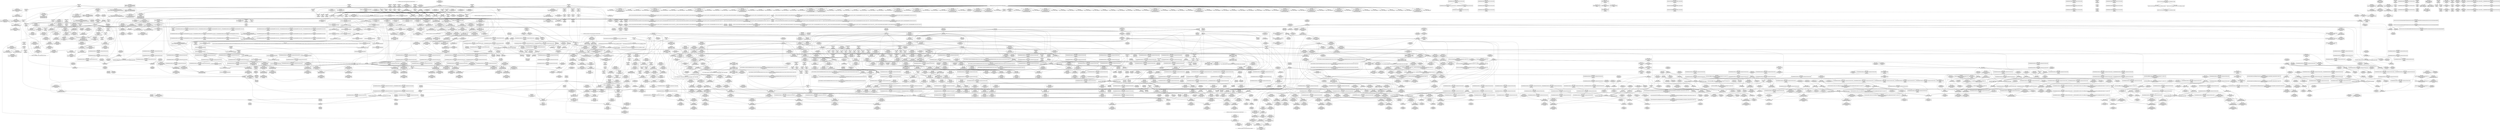 digraph {
	CE0x409be80 [shape=record,shape=Mrecord,label="{CE0x409be80|__preempt_count_add:val|Function::__preempt_count_add&Arg::val::|*SummSink*}"]
	CE0x40088a0 [shape=record,shape=Mrecord,label="{CE0x40088a0|avc_has_perm:tclass|Function::avc_has_perm&Arg::tclass::}"]
	CE0x408b500 [shape=record,shape=Mrecord,label="{CE0x408b500|COLLAPSED:_GCMRE___llvm_gcov_ctr126_internal_global_13_x_i64_zeroinitializer:_elem_0:default:}"]
	CE0x40c10a0 [shape=record,shape=Mrecord,label="{CE0x40c10a0|i8*_getelementptr_inbounds_(_25_x_i8_,_25_x_i8_*_.str3,_i32_0,_i32_0)|*Constant*}"]
	CE0x40a3910 [shape=record,shape=Mrecord,label="{CE0x40a3910|rcu_read_unlock:tmp12|include/linux/rcupdate.h,933}"]
	CE0x40bc510 [shape=record,shape=Mrecord,label="{CE0x40bc510|_ret_void,_!dbg_!27717|include/linux/rcupdate.h,419}"]
	CE0x4066b80 [shape=record,shape=Mrecord,label="{CE0x4066b80|i64*_getelementptr_inbounds_(_4_x_i64_,_4_x_i64_*___llvm_gcov_ctr130,_i64_0,_i64_1)|*Constant*|*SummSink*}"]
	CE0x407d410 [shape=record,shape=Mrecord,label="{CE0x407d410|i64_4|*Constant*|*SummSink*}"]
	CE0x405fd30 [shape=record,shape=Mrecord,label="{CE0x405fd30|rcu_read_lock:tmp21|include/linux/rcupdate.h,884}"]
	CE0x4090a40 [shape=record,shape=Mrecord,label="{CE0x4090a40|ipc_has_perm:tmp3|*SummSource*}"]
	CE0x4057e00 [shape=record,shape=Mrecord,label="{CE0x4057e00|80:_i32,_112:_i8*,_:_CRE_58,59_}"]
	CE0x4068890 [shape=record,shape=Mrecord,label="{CE0x4068890|rcu_read_unlock:tmp20|include/linux/rcupdate.h,933}"]
	CE0x401cf80 [shape=record,shape=Mrecord,label="{CE0x401cf80|selinux_shm_shmctl:tmp2|security/selinux/hooks.c,5346|*SummSource*}"]
	CE0x405b330 [shape=record,shape=Mrecord,label="{CE0x405b330|80:_i32,_112:_i8*,_:_CRE_192,200_|*MultipleSource*|Function::selinux_shm_shmctl&Arg::shp::|security/selinux/hooks.c,5365}"]
	CE0x4071260 [shape=record,shape=Mrecord,label="{CE0x4071260|ipc_has_perm:security|security/selinux/hooks.c,5131}"]
	CE0x40c1b60 [shape=record,shape=Mrecord,label="{CE0x40c1b60|i8*_getelementptr_inbounds_(_45_x_i8_,_45_x_i8_*_.str12,_i32_0,_i32_0)|*Constant*}"]
	CE0x412fc60 [shape=record,shape=Mrecord,label="{CE0x412fc60|rcu_lock_release:tmp4|include/linux/rcupdate.h,423|*SummSource*}"]
	CE0x40195a0 [shape=record,shape=Mrecord,label="{CE0x40195a0|selinux_shm_shmctl:tmp13|security/selinux/hooks.c,5362|*SummSource*}"]
	CE0x4059660 [shape=record,shape=Mrecord,label="{CE0x4059660|80:_i32,_112:_i8*,_:_CRE_88,92_|*MultipleSource*|Function::selinux_shm_shmctl&Arg::shp::|security/selinux/hooks.c,5365}"]
	CE0x40087a0 [shape=record,shape=Mrecord,label="{CE0x40087a0|%struct.common_audit_data*_null|*Constant*}"]
	CE0x4099940 [shape=record,shape=Mrecord,label="{CE0x4099940|rcu_read_lock:tmp18|include/linux/rcupdate.h,882}"]
	CE0x4070cf0 [shape=record,shape=Mrecord,label="{CE0x4070cf0|_ret_i32_%tmp24,_!dbg_!27742|security/selinux/hooks.c,220|*SummSink*}"]
	CE0x40af890 [shape=record,shape=Mrecord,label="{CE0x40af890|task_sid:tmp21|security/selinux/hooks.c,208}"]
	CE0x4074310 [shape=record,shape=Mrecord,label="{CE0x4074310|_call_void_mcount()_#3|*SummSource*}"]
	CE0x401a280 [shape=record,shape=Mrecord,label="{CE0x401a280|GLOBAL:lockdep_rcu_suspicious|*Constant*}"]
	CE0x40c4b70 [shape=record,shape=Mrecord,label="{CE0x40c4b70|current_sid:tmp17|security/selinux/hooks.c,218|*SummSink*}"]
	CE0x40319c0 [shape=record,shape=Mrecord,label="{CE0x40319c0|i64**_getelementptr_inbounds_(_6_x_i64*_,_6_x_i64*_*___llvm_gcda_edge_table314,_i64_0,_i64_2)|*Constant*|*SummSink*}"]
	CE0x400eea0 [shape=record,shape=Mrecord,label="{CE0x400eea0|selinux_shm_shmctl:call1|security/selinux/hooks.c,5346}"]
	CE0x40142c0 [shape=record,shape=Mrecord,label="{CE0x40142c0|i64*_null|*Constant*|*SummSink*}"]
	CE0x402e590 [shape=record,shape=Mrecord,label="{CE0x402e590|rcu_read_lock:entry|*SummSource*}"]
	CE0x408d980 [shape=record,shape=Mrecord,label="{CE0x408d980|task_sid:land.lhs.true}"]
	CE0x4072c30 [shape=record,shape=Mrecord,label="{CE0x4072c30|ipc_has_perm:tmp5|security/selinux/hooks.c,5131|*SummSource*}"]
	CE0x4154c30 [shape=record,shape=Mrecord,label="{CE0x4154c30|__preempt_count_sub:tmp}"]
	CE0x4079bf0 [shape=record,shape=Mrecord,label="{CE0x4079bf0|i32_0|*Constant*}"]
	CE0x40bd570 [shape=record,shape=Mrecord,label="{CE0x40bd570|rcu_read_lock:tmp1}"]
	CE0x4058060 [shape=record,shape=Mrecord,label="{CE0x4058060|80:_i32,_112:_i8*,_:_CRE_60,61_}"]
	CE0x4080040 [shape=record,shape=Mrecord,label="{CE0x4080040|cred_sid:tmp5|security/selinux/hooks.c,196}"]
	CE0x407ff10 [shape=record,shape=Mrecord,label="{CE0x407ff10|cred_sid:tmp4|*LoadInst*|security/selinux/hooks.c,196|*SummSource*}"]
	CE0x5b47540 [shape=record,shape=Mrecord,label="{CE0x5b47540|i32_12|*Constant*}"]
	CE0x411f270 [shape=record,shape=Mrecord,label="{CE0x411f270|i64*_getelementptr_inbounds_(_4_x_i64_,_4_x_i64_*___llvm_gcov_ctr133,_i64_0,_i64_1)|*Constant*|*SummSource*}"]
	CE0x4096c40 [shape=record,shape=Mrecord,label="{CE0x4096c40|i64*_getelementptr_inbounds_(_11_x_i64_,_11_x_i64_*___llvm_gcov_ctr127,_i64_0,_i64_8)|*Constant*}"]
	CE0x40b1720 [shape=record,shape=Mrecord,label="{CE0x40b1720|task_sid:tmp24|security/selinux/hooks.c,208|*SummSink*}"]
	CE0x40d7a40 [shape=record,shape=Mrecord,label="{CE0x40d7a40|GLOBAL:rcu_read_lock.__warned|Global_var:rcu_read_lock.__warned}"]
	CE0x40cf860 [shape=record,shape=Mrecord,label="{CE0x40cf860|rcu_read_unlock:if.end}"]
	CE0x409d8c0 [shape=record,shape=Mrecord,label="{CE0x409d8c0|GLOBAL:rcu_read_unlock.__warned|Global_var:rcu_read_unlock.__warned}"]
	CE0x3ffc9a0 [shape=record,shape=Mrecord,label="{CE0x3ffc9a0|selinux_shm_shmctl:tmp4|security/selinux/hooks.c,5349|*SummSink*}"]
	CE0x4018aa0 [shape=record,shape=Mrecord,label="{CE0x4018aa0|selinux_shm_shmctl:tmp12|security/selinux/hooks.c,5362}"]
	CE0x40a1740 [shape=record,shape=Mrecord,label="{CE0x40a1740|rcu_read_unlock:tmp6|include/linux/rcupdate.h,933|*SummSource*}"]
	CE0x411dce0 [shape=record,shape=Mrecord,label="{CE0x411dce0|rcu_lock_acquire:bb}"]
	CE0x40b4fb0 [shape=record,shape=Mrecord,label="{CE0x40b4fb0|rcu_read_unlock:entry|*SummSource*}"]
	CE0x3ff8640 [shape=record,shape=Mrecord,label="{CE0x3ff8640|i64*_getelementptr_inbounds_(_11_x_i64_,_11_x_i64_*___llvm_gcov_ctr125,_i64_0,_i64_1)|*Constant*|*SummSource*}"]
	CE0x406e550 [shape=record,shape=Mrecord,label="{CE0x406e550|ipc_has_perm:tmp8|security/selinux/hooks.c,5136|*SummSink*}"]
	CE0x408a4b0 [shape=record,shape=Mrecord,label="{CE0x408a4b0|_call_void_mcount()_#3}"]
	CE0x40525a0 [shape=record,shape=Mrecord,label="{CE0x40525a0|selinux_shm_shmctl:shp|Function::selinux_shm_shmctl&Arg::shp::|*SummSink*}"]
	"CONST[source:2(external),value:2(dynamic)][purpose:{subject}][SrcIdx:3]"
	CE0x4076460 [shape=record,shape=Mrecord,label="{CE0x4076460|COLLAPSED:_GCMRE___llvm_gcov_ctr98_internal_global_2_x_i64_zeroinitializer:_elem_0:default:}"]
	CE0x402ecd0 [shape=record,shape=Mrecord,label="{CE0x402ecd0|_ret_void,_!dbg_!27735|include/linux/rcupdate.h,884|*SummSink*}"]
	CE0x4090b70 [shape=record,shape=Mrecord,label="{CE0x4090b70|_call_void_mcount()_#3}"]
	CE0x4119ec0 [shape=record,shape=Mrecord,label="{CE0x4119ec0|__rcu_read_unlock:entry|*SummSource*}"]
	CE0x40833b0 [shape=record,shape=Mrecord,label="{CE0x40833b0|rcu_read_lock:tmp2|*SummSource*}"]
	CE0x4007ea0 [shape=record,shape=Mrecord,label="{CE0x4007ea0|task_sid:entry|*SummSink*}"]
	CE0x40708a0 [shape=record,shape=Mrecord,label="{CE0x40708a0|task_sid:tobool4|security/selinux/hooks.c,208|*SummSource*}"]
	CE0x40cd9b0 [shape=record,shape=Mrecord,label="{CE0x40cd9b0|rcu_read_lock:land.lhs.true2}"]
	CE0x40890d0 [shape=record,shape=Mrecord,label="{CE0x40890d0|avc_has_perm:tsid|Function::avc_has_perm&Arg::tsid::}"]
	CE0x409baa0 [shape=record,shape=Mrecord,label="{CE0x409baa0|rcu_read_unlock:do.end|*SummSource*}"]
	CE0x40b9500 [shape=record,shape=Mrecord,label="{CE0x40b9500|_call_void_asm_sideeffect_,_memory_,_dirflag_,_fpsr_,_flags_()_#3,_!dbg_!27714,_!srcloc_!27715|include/linux/rcupdate.h,239|*SummSource*}"]
	CE0x4030090 [shape=record,shape=Mrecord,label="{CE0x4030090|task_sid:tmp16|security/selinux/hooks.c,208}"]
	CE0x40d5cb0 [shape=record,shape=Mrecord,label="{CE0x40d5cb0|i64_7|*Constant*}"]
	CE0x40cc850 [shape=record,shape=Mrecord,label="{CE0x40cc850|rcu_read_lock:do.body}"]
	CE0x40b9240 [shape=record,shape=Mrecord,label="{CE0x40b9240|_ret_void,_!dbg_!27719|./arch/x86/include/asm/preempt.h,73|*SummSource*}"]
	CE0x4008630 [shape=record,shape=Mrecord,label="{CE0x4008630|i16_3|*Constant*|*SummSink*}"]
	CE0x40c5fc0 [shape=record,shape=Mrecord,label="{CE0x40c5fc0|current_sid:tmp20|security/selinux/hooks.c,218|*SummSink*}"]
	CE0x40b4e00 [shape=record,shape=Mrecord,label="{CE0x40b4e00|GLOBAL:rcu_read_unlock|*Constant*|*SummSource*}"]
	CE0x40d68f0 [shape=record,shape=Mrecord,label="{CE0x40d68f0|rcu_read_unlock:tmp10|include/linux/rcupdate.h,933|*SummSink*}"]
	CE0x4090ab0 [shape=record,shape=Mrecord,label="{CE0x4090ab0|ipc_has_perm:tmp3|*SummSink*}"]
	CE0x405deb0 [shape=record,shape=Mrecord,label="{CE0x405deb0|_ret_i32_%call2,_!dbg_!27728|security/selinux/hooks.c,5136}"]
	CE0x3ffda20 [shape=record,shape=Mrecord,label="{CE0x3ffda20|selinux_shm_shmctl:tmp}"]
	CE0x40b6660 [shape=record,shape=Mrecord,label="{CE0x40b6660|current_sid:if.then|*SummSource*}"]
	CE0x40cb5d0 [shape=record,shape=Mrecord,label="{CE0x40cb5d0|i64*_getelementptr_inbounds_(_11_x_i64_,_11_x_i64_*___llvm_gcov_ctr127,_i64_0,_i64_0)|*Constant*}"]
	CE0x4094170 [shape=record,shape=Mrecord,label="{CE0x4094170|get_current:tmp1|*SummSource*}"]
	CE0x4036800 [shape=record,shape=Mrecord,label="{CE0x4036800|_call_void_mcount()_#3|*SummSink*}"]
	CE0x40af010 [shape=record,shape=Mrecord,label="{CE0x40af010|i64*_getelementptr_inbounds_(_13_x_i64_,_13_x_i64_*___llvm_gcov_ctr126,_i64_0,_i64_9)|*Constant*}"]
	CE0x4085c50 [shape=record,shape=Mrecord,label="{CE0x4085c50|current_sid:tmp1}"]
	CE0x40a47c0 [shape=record,shape=Mrecord,label="{CE0x40a47c0|rcu_read_unlock:tmp16|include/linux/rcupdate.h,933|*SummSink*}"]
	CE0x3ffd0d0 [shape=record,shape=Mrecord,label="{CE0x3ffd0d0|selinux_shm_shmctl:sw.bb2|*SummSource*}"]
	CE0x409a2b0 [shape=record,shape=Mrecord,label="{CE0x409a2b0|_call_void_lockdep_rcu_suspicious(i8*_getelementptr_inbounds_(_25_x_i8_,_25_x_i8_*_.str45,_i32_0,_i32_0),_i32_883,_i8*_getelementptr_inbounds_(_42_x_i8_,_42_x_i8_*_.str46,_i32_0,_i32_0))_#10,_!dbg_!27728|include/linux/rcupdate.h,882|*SummSource*}"]
	CE0x409f2b0 [shape=record,shape=Mrecord,label="{CE0x409f2b0|rcu_read_unlock:tmp8|include/linux/rcupdate.h,933}"]
	CE0x40cfdb0 [shape=record,shape=Mrecord,label="{CE0x40cfdb0|i64_2|*Constant*}"]
	CE0x40b2830 [shape=record,shape=Mrecord,label="{CE0x40b2830|task_sid:tmp26|security/selinux/hooks.c,208|*SummSink*}"]
	CE0x409fdb0 [shape=record,shape=Mrecord,label="{CE0x409fdb0|_call_void___preempt_count_sub(i32_1)_#10,_!dbg_!27715|include/linux/rcupdate.h,244|*SummSource*}"]
	CE0x408fd70 [shape=record,shape=Mrecord,label="{CE0x408fd70|ipc_has_perm:ipc_id|security/selinux/hooks.c,5134|*SummSource*}"]
	CE0x40d4160 [shape=record,shape=Mrecord,label="{CE0x40d4160|rcu_read_lock:tmp9|include/linux/rcupdate.h,882|*SummSource*}"]
	CE0x40a1170 [shape=record,shape=Mrecord,label="{CE0x40a1170|rcu_read_unlock:tmp6|include/linux/rcupdate.h,933}"]
	CE0x4053ac0 [shape=record,shape=Mrecord,label="{CE0x4053ac0|80:_i32,_112:_i8*,_:_CRE_9,10_}"]
	CE0x40132b0 [shape=record,shape=Mrecord,label="{CE0x40132b0|task_sid:tmp19|security/selinux/hooks.c,208|*SummSource*}"]
	CE0x4010080 [shape=record,shape=Mrecord,label="{CE0x4010080|selinux_shm_shmctl:sw.default}"]
	CE0x40351e0 [shape=record,shape=Mrecord,label="{CE0x40351e0|current_sid:cred|security/selinux/hooks.c,218|*SummSink*}"]
	CE0x4007760 [shape=record,shape=Mrecord,label="{CE0x4007760|i64*_getelementptr_inbounds_(_18_x_i64_,_18_x_i64_*___llvm_gcov_ctr313,_i64_0,_i64_10)|*Constant*}"]
	CE0x40ab540 [shape=record,shape=Mrecord,label="{CE0x40ab540|_call_void_rcu_lock_release(%struct.lockdep_map*_rcu_lock_map)_#10,_!dbg_!27733|include/linux/rcupdate.h,935}"]
	CE0x4025eb0 [shape=record,shape=Mrecord,label="{CE0x4025eb0|selinux_shm_shmctl:cmd|Function::selinux_shm_shmctl&Arg::cmd::|*SummSource*}"]
	CE0x40811d0 [shape=record,shape=Mrecord,label="{CE0x40811d0|_call_void_mcount()_#3|*SummSource*}"]
	CE0x405e6b0 [shape=record,shape=Mrecord,label="{CE0x405e6b0|selinux_shm_shmctl:tmp17|security/selinux/hooks.c,5367|*SummSource*}"]
	CE0x40cef20 [shape=record,shape=Mrecord,label="{CE0x40cef20|GLOBAL:__preempt_count_add|*Constant*|*SummSink*}"]
	CE0x40a2cc0 [shape=record,shape=Mrecord,label="{CE0x40a2cc0|_call_void_mcount()_#3|*SummSink*}"]
	CE0x401b6e0 [shape=record,shape=Mrecord,label="{CE0x401b6e0|task_has_system:tmp3|*SummSink*}"]
	CE0x40d28d0 [shape=record,shape=Mrecord,label="{CE0x40d28d0|GLOBAL:rcu_read_lock.__warned|Global_var:rcu_read_lock.__warned|*SummSink*}"]
	CE0x4059a30 [shape=record,shape=Mrecord,label="{CE0x4059a30|80:_i32,_112:_i8*,_:_CRE_96,100_|*MultipleSource*|Function::selinux_shm_shmctl&Arg::shp::|security/selinux/hooks.c,5365}"]
	CE0x408fa70 [shape=record,shape=Mrecord,label="{CE0x408fa70|ipc_has_perm:u|security/selinux/hooks.c,5134|*SummSink*}"]
	CE0x4010f10 [shape=record,shape=Mrecord,label="{CE0x4010f10|i64*_getelementptr_inbounds_(_18_x_i64_,_18_x_i64_*___llvm_gcov_ctr313,_i64_0,_i64_12)|*Constant*}"]
	CE0x4073200 [shape=record,shape=Mrecord,label="{CE0x4073200|ipc_has_perm:type|security/selinux/hooks.c,5133}"]
	CE0x40d1be0 [shape=record,shape=Mrecord,label="{CE0x40d1be0|i64*_getelementptr_inbounds_(_4_x_i64_,_4_x_i64_*___llvm_gcov_ctr128,_i64_0,_i64_3)|*Constant*|*SummSource*}"]
	CE0x4124bd0 [shape=record,shape=Mrecord,label="{CE0x4124bd0|rcu_lock_acquire:tmp6|*SummSource*}"]
	CE0x400fc20 [shape=record,shape=Mrecord,label="{CE0x400fc20|selinux_shm_shmctl:sw.default|*SummSource*}"]
	CE0x40582c0 [shape=record,shape=Mrecord,label="{CE0x40582c0|80:_i32,_112:_i8*,_:_CRE_62,63_}"]
	CE0x4089940 [shape=record,shape=Mrecord,label="{CE0x4089940|_call_void___rcu_read_lock()_#10,_!dbg_!27710|include/linux/rcupdate.h,879}"]
	CE0x405a310 [shape=record,shape=Mrecord,label="{CE0x405a310|80:_i32,_112:_i8*,_:_CRE_128,136_|*MultipleSource*|Function::selinux_shm_shmctl&Arg::shp::|security/selinux/hooks.c,5365}"]
	CE0x40605d0 [shape=record,shape=Mrecord,label="{CE0x40605d0|i64*_getelementptr_inbounds_(_11_x_i64_,_11_x_i64_*___llvm_gcov_ctr127,_i64_0,_i64_10)|*Constant*|*SummSink*}"]
	CE0x40b5020 [shape=record,shape=Mrecord,label="{CE0x40b5020|rcu_read_unlock:entry|*SummSink*}"]
	CE0x40ce420 [shape=record,shape=Mrecord,label="{CE0x40ce420|_call_void_rcu_lock_acquire(%struct.lockdep_map*_rcu_lock_map)_#10,_!dbg_!27711|include/linux/rcupdate.h,881|*SummSource*}"]
	CE0x40cc9c0 [shape=record,shape=Mrecord,label="{CE0x40cc9c0|rcu_read_lock:do.body|*SummSource*}"]
	CE0x41490e0 [shape=record,shape=Mrecord,label="{CE0x41490e0|__rcu_read_unlock:tmp7|include/linux/rcupdate.h,245|*SummSource*}"]
	CE0x40028e0 [shape=record,shape=Mrecord,label="{CE0x40028e0|__llvm_gcov_indirect_counter_increment:tmp6|*SummSource*}"]
	"CONST[source:0(mediator),value:2(dynamic)][purpose:{operation}][SrcIdx:2]"
	CE0x4028a50 [shape=record,shape=Mrecord,label="{CE0x4028a50|task_sid:if.end}"]
	CE0x408cdf0 [shape=record,shape=Mrecord,label="{CE0x408cdf0|ipc_has_perm:tmp6|*LoadInst*|security/selinux/hooks.c,5134}"]
	CE0x408ef50 [shape=record,shape=Mrecord,label="{CE0x408ef50|task_sid:tmp11|security/selinux/hooks.c,208|*SummSource*}"]
	CE0x407e910 [shape=record,shape=Mrecord,label="{CE0x407e910|rcu_read_lock:if.then|*SummSink*}"]
	CE0x40759a0 [shape=record,shape=Mrecord,label="{CE0x40759a0|task_has_system:call1|security/selinux/hooks.c,1594}"]
	CE0x4094b30 [shape=record,shape=Mrecord,label="{CE0x4094b30|task_sid:tmp24|security/selinux/hooks.c,208}"]
	CE0x4137710 [shape=record,shape=Mrecord,label="{CE0x4137710|__preempt_count_add:tmp1|*SummSource*}"]
	CE0x415a2e0 [shape=record,shape=Mrecord,label="{CE0x415a2e0|__preempt_count_sub:tmp5|./arch/x86/include/asm/preempt.h,77|*SummSource*}"]
	CE0x40b8210 [shape=record,shape=Mrecord,label="{CE0x40b8210|rcu_read_unlock:tmp9|include/linux/rcupdate.h,933|*SummSink*}"]
	CE0x40b2ea0 [shape=record,shape=Mrecord,label="{CE0x40b2ea0|task_sid:tmp27|security/selinux/hooks.c,208|*SummSink*}"]
	CE0x4093530 [shape=record,shape=Mrecord,label="{CE0x4093530|GLOBAL:rcu_read_lock|*Constant*}"]
	CE0x40815a0 [shape=record,shape=Mrecord,label="{CE0x40815a0|_call_void_rcu_read_lock()_#10,_!dbg_!27712|security/selinux/hooks.c,207|*SummSink*}"]
	CE0x4021800 [shape=record,shape=Mrecord,label="{CE0x4021800|GLOBAL:current_sid|*Constant*}"]
	CE0x412f370 [shape=record,shape=Mrecord,label="{CE0x412f370|__preempt_count_sub:sub|./arch/x86/include/asm/preempt.h,77|*SummSink*}"]
	CE0x4080920 [shape=record,shape=Mrecord,label="{CE0x4080920|_ret_i32_%call7,_!dbg_!27749|security/selinux/hooks.c,210}"]
	CE0x407d650 [shape=record,shape=Mrecord,label="{CE0x407d650|task_sid:tmp10|security/selinux/hooks.c,208|*SummSource*}"]
	CE0x40d4730 [shape=record,shape=Mrecord,label="{CE0x40d4730|rcu_read_lock:tmp10|include/linux/rcupdate.h,882|*SummSink*}"]
	CE0x4149890 [shape=record,shape=Mrecord,label="{CE0x4149890|__preempt_count_sub:val|Function::__preempt_count_sub&Arg::val::|*SummSource*}"]
	CE0x40d63b0 [shape=record,shape=Mrecord,label="{CE0x40d63b0|rcu_read_unlock:tmp10|include/linux/rcupdate.h,933|*SummSource*}"]
	CE0x4038780 [shape=record,shape=Mrecord,label="{CE0x4038780|__llvm_gcov_indirect_counter_increment:bb4|*SummSource*}"]
	CE0x40abca0 [shape=record,shape=Mrecord,label="{CE0x40abca0|GLOBAL:rcu_lock_release|*Constant*}"]
	CE0x40769d0 [shape=record,shape=Mrecord,label="{CE0x40769d0|i64_4|*Constant*}"]
	CE0x40b22b0 [shape=record,shape=Mrecord,label="{CE0x40b22b0|i64*_getelementptr_inbounds_(_13_x_i64_,_13_x_i64_*___llvm_gcov_ctr126,_i64_0,_i64_12)|*Constant*}"]
	CE0x40adb80 [shape=record,shape=Mrecord,label="{CE0x40adb80|i64_ptrtoint_(i8*_blockaddress(_rcu_lock_release,_%__here)_to_i64)|*Constant*}"]
	CE0x4078550 [shape=record,shape=Mrecord,label="{CE0x4078550|rcu_read_lock:tmp}"]
	CE0x40cbfe0 [shape=record,shape=Mrecord,label="{CE0x40cbfe0|rcu_read_lock:tmp4|include/linux/rcupdate.h,882|*SummSink*}"]
	CE0x40b33c0 [shape=record,shape=Mrecord,label="{CE0x40b33c0|task_sid:call7|security/selinux/hooks.c,208|*SummSource*}"]
	CE0x40b8f10 [shape=record,shape=Mrecord,label="{CE0x40b8f10|rcu_read_lock:tmp5|include/linux/rcupdate.h,882|*SummSink*}"]
	CE0x402ebd0 [shape=record,shape=Mrecord,label="{CE0x402ebd0|current_sid:tmp6|security/selinux/hooks.c,218}"]
	CE0x4060160 [shape=record,shape=Mrecord,label="{CE0x4060160|i64*_getelementptr_inbounds_(_11_x_i64_,_11_x_i64_*___llvm_gcov_ctr127,_i64_0,_i64_10)|*Constant*}"]
	CE0x40a12a0 [shape=record,shape=Mrecord,label="{CE0x40a12a0|i64_1|*Constant*}"]
	CE0x4030bb0 [shape=record,shape=Mrecord,label="{CE0x4030bb0|task_sid:land.lhs.true|*SummSource*}"]
	CE0x411d880 [shape=record,shape=Mrecord,label="{CE0x411d880|i64*_getelementptr_inbounds_(_4_x_i64_,_4_x_i64_*___llvm_gcov_ctr133,_i64_0,_i64_0)|*Constant*|*SummSink*}"]
	CE0x40d48a0 [shape=record,shape=Mrecord,label="{CE0x40d48a0|rcu_read_lock:tmp11|include/linux/rcupdate.h,882}"]
	CE0x4157ee0 [shape=record,shape=Mrecord,label="{CE0x4157ee0|i64*_getelementptr_inbounds_(_4_x_i64_,_4_x_i64_*___llvm_gcov_ctr134,_i64_0,_i64_2)|*Constant*|*SummSink*}"]
	CE0x4070ea0 [shape=record,shape=Mrecord,label="{CE0x4070ea0|i32_10|*Constant*|*SummSink*}"]
	CE0x4147a80 [shape=record,shape=Mrecord,label="{CE0x4147a80|GLOBAL:__preempt_count_sub|*Constant*|*SummSink*}"]
	CE0x40b48b0 [shape=record,shape=Mrecord,label="{CE0x40b48b0|_call_void_rcu_read_unlock()_#10,_!dbg_!27748|security/selinux/hooks.c,209|*SummSource*}"]
	CE0x409fc40 [shape=record,shape=Mrecord,label="{CE0x409fc40|_call_void___preempt_count_sub(i32_1)_#10,_!dbg_!27715|include/linux/rcupdate.h,244}"]
	CE0x40abf50 [shape=record,shape=Mrecord,label="{CE0x40abf50|GLOBAL:rcu_lock_release|*Constant*|*SummSink*}"]
	CE0x40638e0 [shape=record,shape=Mrecord,label="{CE0x40638e0|rcu_read_unlock:if.then}"]
	CE0x415b710 [shape=record,shape=Mrecord,label="{CE0x415b710|__preempt_count_add:do.body|*SummSource*}"]
	CE0x40bc660 [shape=record,shape=Mrecord,label="{CE0x40bc660|_ret_void,_!dbg_!27717|include/linux/rcupdate.h,419|*SummSource*}"]
	CE0x407bb90 [shape=record,shape=Mrecord,label="{CE0x407bb90|task_sid:tmp18|security/selinux/hooks.c,208}"]
	CE0x4096230 [shape=record,shape=Mrecord,label="{CE0x4096230|rcu_read_lock:tmp15|include/linux/rcupdate.h,882}"]
	CE0x4148b40 [shape=record,shape=Mrecord,label="{CE0x4148b40|__rcu_read_unlock:tmp6|include/linux/rcupdate.h,245}"]
	CE0x409a420 [shape=record,shape=Mrecord,label="{CE0x409a420|i8*_getelementptr_inbounds_(_25_x_i8_,_25_x_i8_*_.str45,_i32_0,_i32_0)|*Constant*|*SummSink*}"]
	CE0x41223e0 [shape=record,shape=Mrecord,label="{CE0x41223e0|__preempt_count_add:do.end|*SummSource*}"]
	CE0x400fd20 [shape=record,shape=Mrecord,label="{CE0x400fd20|i64*_getelementptr_inbounds_(_2_x_i64_,_2_x_i64_*___llvm_gcov_ctr98,_i64_0,_i64_1)|*Constant*}"]
	CE0x406fb10 [shape=record,shape=Mrecord,label="{CE0x406fb10|current_sid:tmp3|*SummSink*}"]
	CE0x40d24f0 [shape=record,shape=Mrecord,label="{CE0x40d24f0|get_current:tmp4|./arch/x86/include/asm/current.h,14}"]
	CE0x412de00 [shape=record,shape=Mrecord,label="{CE0x412de00|rcu_lock_release:tmp7|*SummSink*}"]
	CE0x406a050 [shape=record,shape=Mrecord,label="{CE0x406a050|current_sid:entry}"]
	CE0x4067680 [shape=record,shape=Mrecord,label="{CE0x4067680|i32_934|*Constant*|*SummSink*}"]
	CE0x405cf50 [shape=record,shape=Mrecord,label="{CE0x405cf50|selinux_shm_shmctl:tmp17|security/selinux/hooks.c,5367}"]
	CE0x4024620 [shape=record,shape=Mrecord,label="{CE0x4024620|GLOBAL:task_sid|*Constant*}"]
	CE0x4010220 [shape=record,shape=Mrecord,label="{CE0x4010220|__llvm_gcov_indirect_counter_increment:tmp3|*SummSink*}"]
	CE0x405b6d0 [shape=record,shape=Mrecord,label="{CE0x405b6d0|GLOBAL:ipc_has_perm|*Constant*}"]
	CE0x4053730 [shape=record,shape=Mrecord,label="{CE0x4053730|80:_i32,_112:_i8*,_:_CRE_6,7_}"]
	CE0x40baee0 [shape=record,shape=Mrecord,label="{CE0x40baee0|current_sid:tmp13|security/selinux/hooks.c,218|*SummSource*}"]
	CE0x409c5e0 [shape=record,shape=Mrecord,label="{CE0x409c5e0|__rcu_read_unlock:tmp3}"]
	CE0x401f2c0 [shape=record,shape=Mrecord,label="{CE0x401f2c0|__llvm_gcov_indirect_counter_increment:predecessor|Function::__llvm_gcov_indirect_counter_increment&Arg::predecessor::}"]
	CE0x408d2c0 [shape=record,shape=Mrecord,label="{CE0x408d2c0|ipc_has_perm:u|security/selinux/hooks.c,5134}"]
	CE0x40234d0 [shape=record,shape=Mrecord,label="{CE0x40234d0|GLOBAL:__llvm_gcov_global_state_pred315|Global_var:__llvm_gcov_global_state_pred315|*SummSink*}"]
	CE0x4076750 [shape=record,shape=Mrecord,label="{CE0x4076750|i64*_getelementptr_inbounds_(_13_x_i64_,_13_x_i64_*___llvm_gcov_ctr126,_i64_0,_i64_0)|*Constant*}"]
	CE0x408d4f0 [shape=record,shape=Mrecord,label="{CE0x408d4f0|avc_has_perm:auditdata|Function::avc_has_perm&Arg::auditdata::}"]
	CE0x406b870 [shape=record,shape=Mrecord,label="{CE0x406b870|get_current:tmp4|./arch/x86/include/asm/current.h,14|*SummSource*}"]
	CE0x40b1210 [shape=record,shape=Mrecord,label="{CE0x40b1210|task_sid:tmp25|security/selinux/hooks.c,208}"]
	CE0x4023a50 [shape=record,shape=Mrecord,label="{CE0x4023a50|selinux_shm_shmctl:entry}"]
	CE0x408b800 [shape=record,shape=Mrecord,label="{CE0x408b800|i64*_getelementptr_inbounds_(_2_x_i64_,_2_x_i64_*___llvm_gcov_ctr294,_i64_0,_i64_0)|*Constant*|*SummSink*}"]
	CE0x41211d0 [shape=record,shape=Mrecord,label="{CE0x41211d0|rcu_lock_acquire:__here|*SummSource*}"]
	CE0x408ee90 [shape=record,shape=Mrecord,label="{CE0x408ee90|task_sid:tmp12|security/selinux/hooks.c,208}"]
	CE0x40d38d0 [shape=record,shape=Mrecord,label="{CE0x40d38d0|rcu_read_lock:tobool1|include/linux/rcupdate.h,882|*SummSink*}"]
	CE0x40b9950 [shape=record,shape=Mrecord,label="{CE0x40b9950|rcu_read_unlock:tmp14|include/linux/rcupdate.h,933|*SummSource*}"]
	CE0x4034f40 [shape=record,shape=Mrecord,label="{CE0x4034f40|current_sid:tmp21|security/selinux/hooks.c,218}"]
	CE0x4158460 [shape=record,shape=Mrecord,label="{CE0x4158460|__preempt_count_sub:tmp6|./arch/x86/include/asm/preempt.h,78|*SummSource*}"]
	CE0x4067b30 [shape=record,shape=Mrecord,label="{CE0x4067b30|i8*_getelementptr_inbounds_(_44_x_i8_,_44_x_i8_*_.str47,_i32_0,_i32_0)|*Constant*|*SummSource*}"]
	CE0x4121410 [shape=record,shape=Mrecord,label="{CE0x4121410|__rcu_read_lock:do.body|*SummSink*}"]
	CE0x411bf50 [shape=record,shape=Mrecord,label="{CE0x411bf50|rcu_lock_acquire:tmp4|include/linux/rcupdate.h,418|*SummSource*}"]
	CE0x40b11a0 [shape=record,shape=Mrecord,label="{CE0x40b11a0|i64*_getelementptr_inbounds_(_13_x_i64_,_13_x_i64_*___llvm_gcov_ctr126,_i64_0,_i64_11)|*Constant*}"]
	CE0x4075410 [shape=record,shape=Mrecord,label="{CE0x4075410|__rcu_read_lock:tmp6|include/linux/rcupdate.h,240}"]
	CE0x406ed60 [shape=record,shape=Mrecord,label="{CE0x406ed60|avc_has_perm:ssid|Function::avc_has_perm&Arg::ssid::}"]
	CE0x406bf00 [shape=record,shape=Mrecord,label="{CE0x406bf00|GLOBAL:current_task|Global_var:current_task}"]
	CE0x40d7470 [shape=record,shape=Mrecord,label="{CE0x40d7470|rcu_read_lock:tmp6|include/linux/rcupdate.h,882|*SummSource*}"]
	CE0x405c0f0 [shape=record,shape=Mrecord,label="{CE0x405c0f0|selinux_shm_shmctl:retval.0|*SummSink*}"]
	CE0x40523f0 [shape=record,shape=Mrecord,label="{CE0x40523f0|selinux_shm_shmctl:shp|Function::selinux_shm_shmctl&Arg::shp::}"]
	CE0x406ee90 [shape=record,shape=Mrecord,label="{CE0x406ee90|avc_has_perm:tsid|Function::avc_has_perm&Arg::tsid::}"]
	CE0x4061bf0 [shape=record,shape=Mrecord,label="{CE0x4061bf0|rcu_read_unlock:tmp12|include/linux/rcupdate.h,933|*SummSink*}"]
	CE0x4b42b30 [shape=record,shape=Mrecord,label="{CE0x4b42b30|i64**_getelementptr_inbounds_(_6_x_i64*_,_6_x_i64*_*___llvm_gcda_edge_table314,_i64_0,_i64_1)|*Constant*|*SummSource*}"]
	CE0x4035f80 [shape=record,shape=Mrecord,label="{CE0x4035f80|COLLAPSED:_CMRE:_elem_0::|security/selinux/hooks.c,218}"]
	CE0x40d4230 [shape=record,shape=Mrecord,label="{CE0x40d4230|rcu_read_lock:tmp9|include/linux/rcupdate.h,882|*SummSink*}"]
	CE0x4007c30 [shape=record,shape=Mrecord,label="{CE0x4007c30|GLOBAL:task_sid|*Constant*|*SummSink*}"]
	CE0x4078c60 [shape=record,shape=Mrecord,label="{CE0x4078c60|current_sid:tmp}"]
	CE0x411e150 [shape=record,shape=Mrecord,label="{CE0x411e150|rcu_lock_acquire:indirectgoto|*SummSource*}"]
	CE0x4014700 [shape=record,shape=Mrecord,label="{CE0x4014700|selinux_shm_shmctl:sw.bb3|*SummSource*}"]
	CE0x4050f20 [shape=record,shape=Mrecord,label="{CE0x4050f20|selinux_shm_shmctl:perms.0|*SummSource*}"]
	CE0x400f280 [shape=record,shape=Mrecord,label="{CE0x400f280|i64*_getelementptr_inbounds_(_18_x_i64_,_18_x_i64_*___llvm_gcov_ctr313,_i64_0,_i64_0)|*Constant*|*SummSink*}"]
	CE0x4037c10 [shape=record,shape=Mrecord,label="{CE0x4037c10|task_sid:tobool|security/selinux/hooks.c,208}"]
	CE0x40356f0 [shape=record,shape=Mrecord,label="{CE0x40356f0|current_sid:tmp21|security/selinux/hooks.c,218|*SummSink*}"]
	CE0x4076830 [shape=record,shape=Mrecord,label="{CE0x4076830|i64*_getelementptr_inbounds_(_13_x_i64_,_13_x_i64_*___llvm_gcov_ctr126,_i64_0,_i64_0)|*Constant*|*SummSource*}"]
	CE0x406bdb0 [shape=record,shape=Mrecord,label="{CE0x406bdb0|%struct.task_struct*_(%struct.task_struct**)*_asm_movq_%gs:$_1:P_,$0_,_r,im,_dirflag_,_fpsr_,_flags_|*SummSource*}"]
	CE0x4033130 [shape=record,shape=Mrecord,label="{CE0x4033130|selinux_shm_shmctl:tmp8|security/selinux/hooks.c,5356|*SummSink*}"]
	CE0x4071430 [shape=record,shape=Mrecord,label="{CE0x4071430|ipc_has_perm:security|security/selinux/hooks.c,5131|*SummSink*}"]
	CE0x401dcb0 [shape=record,shape=Mrecord,label="{CE0x401dcb0|80:_i32,_112:_i8*,_:_CRE_26,27_}"]
	CE0x4097ed0 [shape=record,shape=Mrecord,label="{CE0x4097ed0|i8*_getelementptr_inbounds_(_25_x_i8_,_25_x_i8_*_.str45,_i32_0,_i32_0)|*Constant*|*SummSource*}"]
	CE0x40d7fa0 [shape=record,shape=Mrecord,label="{CE0x40d7fa0|GLOBAL:__llvm_gcov_ctr132|Global_var:__llvm_gcov_ctr132|*SummSource*}"]
	CE0x40a42e0 [shape=record,shape=Mrecord,label="{CE0x40a42e0|rcu_read_unlock:tmp15|include/linux/rcupdate.h,933|*SummSink*}"]
	CE0x40b1540 [shape=record,shape=Mrecord,label="{CE0x40b1540|i64*_getelementptr_inbounds_(_13_x_i64_,_13_x_i64_*___llvm_gcov_ctr126,_i64_0,_i64_11)|*Constant*|*SummSource*}"]
	CE0x4165ea0 [shape=record,shape=Mrecord,label="{CE0x4165ea0|__preempt_count_sub:bb|*SummSource*}"]
	CE0x4135a40 [shape=record,shape=Mrecord,label="{CE0x4135a40|i64*_getelementptr_inbounds_(_4_x_i64_,_4_x_i64_*___llvm_gcov_ctr135,_i64_0,_i64_0)|*Constant*|*SummSink*}"]
	CE0x407e800 [shape=record,shape=Mrecord,label="{CE0x407e800|rcu_read_lock:if.then}"]
	CE0x412e2e0 [shape=record,shape=Mrecord,label="{CE0x412e2e0|__rcu_read_unlock:do.end|*SummSink*}"]
	CE0x406df90 [shape=record,shape=Mrecord,label="{CE0x406df90|ipc_has_perm:sclass|security/selinux/hooks.c,5136|*SummSource*}"]
	CE0x40b5a70 [shape=record,shape=Mrecord,label="{CE0x40b5a70|current_sid:if.end|*SummSink*}"]
	CE0x40ceab0 [shape=record,shape=Mrecord,label="{CE0x40ceab0|rcu_read_lock:if.end}"]
	CE0x4136ed0 [shape=record,shape=Mrecord,label="{CE0x4136ed0|void_(i32*,_i32,_i32*)*_asm_addl_$1,_%gs:$0_,_*m,ri,*m,_dirflag_,_fpsr_,_flags_|*SummSource*}"]
	CE0x40bd080 [shape=record,shape=Mrecord,label="{CE0x40bd080|current_sid:tobool1|security/selinux/hooks.c,218}"]
	CE0x4026e70 [shape=record,shape=Mrecord,label="{CE0x4026e70|_call_void___llvm_gcov_indirect_counter_increment(i32*___llvm_gcov_global_state_pred315,_i64**_getelementptr_inbounds_(_6_x_i64*_,_6_x_i64*_*___llvm_gcda_edge_table314,_i64_0,_i64_3)),_!dbg_!27721|security/selinux/hooks.c,5352|*SummSource*}"]
	CE0x407f100 [shape=record,shape=Mrecord,label="{CE0x407f100|rcu_lock_acquire:map|Function::rcu_lock_acquire&Arg::map::|*SummSink*}"]
	CE0x4013870 [shape=record,shape=Mrecord,label="{CE0x4013870|_call_void_lockdep_rcu_suspicious(i8*_getelementptr_inbounds_(_25_x_i8_,_25_x_i8_*_.str3,_i32_0,_i32_0),_i32_208,_i8*_getelementptr_inbounds_(_41_x_i8_,_41_x_i8_*_.str44,_i32_0,_i32_0))_#10,_!dbg_!27732|security/selinux/hooks.c,208}"]
	CE0x3ff9b00 [shape=record,shape=Mrecord,label="{CE0x3ff9b00|selinux_shm_shmctl:call|security/selinux/hooks.c,5346|*SummSink*}"]
	CE0x40629a0 [shape=record,shape=Mrecord,label="{CE0x40629a0|rcu_read_unlock:tmp2}"]
	CE0x4079110 [shape=record,shape=Mrecord,label="{CE0x4079110|task_sid:tmp6|security/selinux/hooks.c,208|*SummSink*}"]
	CE0x4075c20 [shape=record,shape=Mrecord,label="{CE0x4075c20|task_has_system:call1|security/selinux/hooks.c,1594|*SummSource*}"]
	CE0x40b29b0 [shape=record,shape=Mrecord,label="{CE0x40b29b0|task_sid:call7|security/selinux/hooks.c,208}"]
	CE0x4064cc0 [shape=record,shape=Mrecord,label="{CE0x4064cc0|_call_void_mcount()_#3|*SummSink*}"]
	CE0x4132470 [shape=record,shape=Mrecord,label="{CE0x4132470|rcu_lock_release:tmp5|include/linux/rcupdate.h,423|*SummSource*}"]
	CE0x407dde0 [shape=record,shape=Mrecord,label="{CE0x407dde0|rcu_lock_acquire:entry|*SummSource*}"]
	CE0x400c970 [shape=record,shape=Mrecord,label="{CE0x400c970|selinux_shm_shmctl:return|*SummSink*}"]
	CE0x408c150 [shape=record,shape=Mrecord,label="{CE0x408c150|i64*_getelementptr_inbounds_(_2_x_i64_,_2_x_i64_*___llvm_gcov_ctr159,_i64_0,_i64_1)|*Constant*}"]
	CE0x4071b20 [shape=record,shape=Mrecord,label="{CE0x4071b20|i64*_getelementptr_inbounds_(_2_x_i64_,_2_x_i64_*___llvm_gcov_ctr98,_i64_0,_i64_0)|*Constant*|*SummSource*}"]
	CE0x4080580 [shape=record,shape=Mrecord,label="{CE0x4080580|GLOBAL:task_sid|*Constant*|*SummSource*}"]
	CE0x4004370 [shape=record,shape=Mrecord,label="{CE0x4004370|i64*_getelementptr_inbounds_(_11_x_i64_,_11_x_i64_*___llvm_gcov_ctr132,_i64_0,_i64_8)|*Constant*|*SummSource*}"]
	CE0x40bb860 [shape=record,shape=Mrecord,label="{CE0x40bb860|current_sid:bb|*SummSource*}"]
	CE0x40d2bb0 [shape=record,shape=Mrecord,label="{CE0x40d2bb0|rcu_read_lock:tmp8|include/linux/rcupdate.h,882}"]
	CE0x405ee90 [shape=record,shape=Mrecord,label="{CE0x405ee90|__llvm_gcov_indirect_counter_increment:bb}"]
	CE0x4123fd0 [shape=record,shape=Mrecord,label="{CE0x4123fd0|__rcu_read_lock:tmp2}"]
	CE0x402e010 [shape=record,shape=Mrecord,label="{CE0x402e010|i32_77|*Constant*|*SummSink*}"]
	CE0x40c1e40 [shape=record,shape=Mrecord,label="{CE0x40c1e40|_call_void_mcount()_#3}"]
	CE0x4083680 [shape=record,shape=Mrecord,label="{CE0x4083680|task_sid:tmp1}"]
	CE0x4054310 [shape=record,shape=Mrecord,label="{CE0x4054310|80:_i32,_112:_i8*,_:_CRE_16,17_}"]
	CE0x40a1de0 [shape=record,shape=Mrecord,label="{CE0x40a1de0|__rcu_read_unlock:tmp4|include/linux/rcupdate.h,244|*SummSource*}"]
	CE0x402e0a0 [shape=record,shape=Mrecord,label="{CE0x402e0a0|__rcu_read_lock:tmp2|*SummSink*}"]
	CE0x40583f0 [shape=record,shape=Mrecord,label="{CE0x40583f0|80:_i32,_112:_i8*,_:_CRE_63,64_}"]
	"CONST[source:1(input),value:2(dynamic)][purpose:{object}][SrcIdx:0]"
	CE0x4063a90 [shape=record,shape=Mrecord,label="{CE0x4063a90|rcu_read_unlock:if.then|*SummSink*}"]
	CE0x4056510 [shape=record,shape=Mrecord,label="{CE0x4056510|80:_i32,_112:_i8*,_:_CRE_37,38_}"]
	CE0x40881b0 [shape=record,shape=Mrecord,label="{CE0x40881b0|task_sid:do.end6}"]
	CE0x40cbc20 [shape=record,shape=Mrecord,label="{CE0x40cbc20|rcu_read_lock:tmp4|include/linux/rcupdate.h,882}"]
	CE0x409aa50 [shape=record,shape=Mrecord,label="{CE0x409aa50|rcu_read_unlock:tmp|*SummSource*}"]
	CE0x409e8d0 [shape=record,shape=Mrecord,label="{CE0x409e8d0|i64_1|*Constant*}"]
	CE0x4010010 [shape=record,shape=Mrecord,label="{CE0x4010010|selinux_shm_shmctl:sw.bb5|*SummSink*}"]
	CE0x406f760 [shape=record,shape=Mrecord,label="{CE0x406f760|0:_i8,_:_GCMR_task_sid.__warned_internal_global_i8_0,_section_.data.unlikely_,_align_1:_elem_0:default:}"]
	CE0x4080260 [shape=record,shape=Mrecord,label="{CE0x4080260|cred_sid:tmp5|security/selinux/hooks.c,196|*SummSource*}"]
	CE0x4084de0 [shape=record,shape=Mrecord,label="{CE0x4084de0|task_sid:do.end6|*SummSource*}"]
	CE0x40d2fd0 [shape=record,shape=Mrecord,label="{CE0x40d2fd0|0:_i8,_:_GCMR_rcu_read_lock.__warned_internal_global_i8_0,_section_.data.unlikely_,_align_1:_elem_0:default:}"]
	CE0x3fff340 [shape=record,shape=Mrecord,label="{CE0x3fff340|selinux_shm_shmctl:bb|*SummSink*}"]
	CE0x3ff9f90 [shape=record,shape=Mrecord,label="{CE0x3ff9f90|ipc_has_perm:ad|security/selinux/hooks.c, 5128|*SummSource*}"]
	CE0x4091db0 [shape=record,shape=Mrecord,label="{CE0x4091db0|current_sid:do.end|*SummSource*}"]
	CE0x40ad330 [shape=record,shape=Mrecord,label="{CE0x40ad330|i32_1|*Constant*}"]
	CE0x4032b10 [shape=record,shape=Mrecord,label="{CE0x4032b10|i64**_getelementptr_inbounds_(_6_x_i64*_,_6_x_i64*_*___llvm_gcda_edge_table314,_i64_0,_i64_4)|*Constant*|*SummSink*}"]
	CE0x4082430 [shape=record,shape=Mrecord,label="{CE0x4082430|cred_sid:security|security/selinux/hooks.c,196|*SummSink*}"]
	CE0x40879f0 [shape=record,shape=Mrecord,label="{CE0x40879f0|i64*_getelementptr_inbounds_(_13_x_i64_,_13_x_i64_*___llvm_gcov_ctr126,_i64_0,_i64_1)|*Constant*|*SummSink*}"]
	CE0x4033c60 [shape=record,shape=Mrecord,label="{CE0x4033c60|selinux_shm_shmctl:tmp9|security/selinux/hooks.c,5356}"]
	CE0x3fff4d0 [shape=record,shape=Mrecord,label="{CE0x3fff4d0|__llvm_gcov_indirect_counter_increment:predecessor|Function::__llvm_gcov_indirect_counter_increment&Arg::predecessor::|*SummSink*}"]
	CE0x411e280 [shape=record,shape=Mrecord,label="{CE0x411e280|rcu_lock_acquire:indirectgoto|*SummSink*}"]
	CE0x4118ce0 [shape=record,shape=Mrecord,label="{CE0x4118ce0|rcu_lock_release:map|Function::rcu_lock_release&Arg::map::}"]
	CE0x4146de0 [shape=record,shape=Mrecord,label="{CE0x4146de0|__preempt_count_add:tmp3|*SummSource*}"]
	CE0x40c0430 [shape=record,shape=Mrecord,label="{CE0x40c0430|_call_void_lockdep_rcu_suspicious(i8*_getelementptr_inbounds_(_25_x_i8_,_25_x_i8_*_.str3,_i32_0,_i32_0),_i32_218,_i8*_getelementptr_inbounds_(_45_x_i8_,_45_x_i8_*_.str12,_i32_0,_i32_0))_#10,_!dbg_!27727|security/selinux/hooks.c,218}"]
	CE0x40ce930 [shape=record,shape=Mrecord,label="{CE0x40ce930|rcu_read_lock:bb|*SummSource*}"]
	CE0x40b1640 [shape=record,shape=Mrecord,label="{CE0x40b1640|i64*_getelementptr_inbounds_(_13_x_i64_,_13_x_i64_*___llvm_gcov_ctr126,_i64_0,_i64_11)|*Constant*|*SummSink*}"]
	CE0x4055430 [shape=record,shape=Mrecord,label="{CE0x4055430|ipc_has_perm:bb}"]
	CE0x4002780 [shape=record,shape=Mrecord,label="{CE0x4002780|__llvm_gcov_indirect_counter_increment:tmp6}"]
	CE0x408b6c0 [shape=record,shape=Mrecord,label="{CE0x408b6c0|i64*_getelementptr_inbounds_(_2_x_i64_,_2_x_i64_*___llvm_gcov_ctr294,_i64_0,_i64_0)|*Constant*|*SummSource*}"]
	CE0x407e9d0 [shape=record,shape=Mrecord,label="{CE0x407e9d0|rcu_read_lock:bb}"]
	CE0x40c1640 [shape=record,shape=Mrecord,label="{CE0x40c1640|i32_218|*Constant*|*SummSink*}"]
	CE0x40a1060 [shape=record,shape=Mrecord,label="{CE0x40a1060|rcu_read_unlock:tmp5|include/linux/rcupdate.h,933|*SummSink*}"]
	CE0x402bbb0 [shape=record,shape=Mrecord,label="{CE0x402bbb0|i64*_getelementptr_inbounds_(_18_x_i64_,_18_x_i64_*___llvm_gcov_ctr313,_i64_0,_i64_14)|*Constant*}"]
	CE0x4119bd0 [shape=record,shape=Mrecord,label="{CE0x4119bd0|GLOBAL:__rcu_read_unlock|*Constant*|*SummSink*}"]
	CE0x40aeb10 [shape=record,shape=Mrecord,label="{CE0x40aeb10|rcu_lock_release:tmp6|*SummSink*}"]
	CE0x4029af0 [shape=record,shape=Mrecord,label="{CE0x4029af0|task_has_system:perms|Function::task_has_system&Arg::perms::|*SummSource*}"]
	CE0x411db40 [shape=record,shape=Mrecord,label="{CE0x411db40|rcu_lock_release:tmp|*SummSource*}"]
	CE0x40bf910 [shape=record,shape=Mrecord,label="{CE0x40bf910|current_sid:tmp15|security/selinux/hooks.c,218|*SummSource*}"]
	CE0x4086340 [shape=record,shape=Mrecord,label="{CE0x4086340|_call_void_mcount()_#3}"]
	CE0x412fcd0 [shape=record,shape=Mrecord,label="{CE0x412fcd0|rcu_lock_release:tmp4|include/linux/rcupdate.h,423|*SummSink*}"]
	CE0x40843c0 [shape=record,shape=Mrecord,label="{CE0x40843c0|cred_sid:tmp4|*LoadInst*|security/selinux/hooks.c,196|*SummSink*}"]
	CE0x40cd230 [shape=record,shape=Mrecord,label="{CE0x40cd230|_ret_void,_!dbg_!27717|include/linux/rcupdate.h,240|*SummSource*}"]
	CE0x4088e60 [shape=record,shape=Mrecord,label="{CE0x4088e60|avc_has_perm:ssid|Function::avc_has_perm&Arg::ssid::|*SummSink*}"]
	CE0x4002630 [shape=record,shape=Mrecord,label="{CE0x4002630|selinux_shm_shmctl:entry|*SummSink*}"]
	CE0x40888a0 [shape=record,shape=Mrecord,label="{CE0x40888a0|avc_has_perm:entry|*SummSource*}"]
	CE0x4050af0 [shape=record,shape=Mrecord,label="{CE0x4050af0|i32_68|*Constant*}"]
	CE0x4118f10 [shape=record,shape=Mrecord,label="{CE0x4118f10|rcu_lock_release:map|Function::rcu_lock_release&Arg::map::|*SummSource*}"]
	CE0x40b39d0 [shape=record,shape=Mrecord,label="{CE0x40b39d0|cred_sid:entry}"]
	CE0x4035cb0 [shape=record,shape=Mrecord,label="{CE0x4035cb0|current_sid:tmp22|security/selinux/hooks.c,218}"]
	CE0x40b4690 [shape=record,shape=Mrecord,label="{CE0x40b4690|GLOBAL:rcu_read_unlock|*Constant*}"]
	CE0x402f340 [shape=record,shape=Mrecord,label="{CE0x402f340|_call_void_rcu_lock_acquire(%struct.lockdep_map*_rcu_lock_map)_#10,_!dbg_!27711|include/linux/rcupdate.h,881}"]
	CE0x40bae70 [shape=record,shape=Mrecord,label="{CE0x40bae70|current_sid:tmp13|security/selinux/hooks.c,218}"]
	CE0x40c5730 [shape=record,shape=Mrecord,label="{CE0x40c5730|i64*_getelementptr_inbounds_(_11_x_i64_,_11_x_i64_*___llvm_gcov_ctr125,_i64_0,_i64_10)|*Constant*}"]
	CE0x4124990 [shape=record,shape=Mrecord,label="{CE0x4124990|i64*_getelementptr_inbounds_(_4_x_i64_,_4_x_i64_*___llvm_gcov_ctr130,_i64_0,_i64_3)|*Constant*|*SummSink*}"]
	CE0x409b8e0 [shape=record,shape=Mrecord,label="{CE0x409b8e0|__preempt_count_add:tmp6|./arch/x86/include/asm/preempt.h,73|*SummSink*}"]
	CE0x4093f80 [shape=record,shape=Mrecord,label="{CE0x4093f80|task_sid:tmp9|security/selinux/hooks.c,208}"]
	CE0x40bf980 [shape=record,shape=Mrecord,label="{CE0x40bf980|current_sid:tmp15|security/selinux/hooks.c,218|*SummSink*}"]
	CE0x40b92b0 [shape=record,shape=Mrecord,label="{CE0x40b92b0|_ret_void,_!dbg_!27719|./arch/x86/include/asm/preempt.h,73|*SummSink*}"]
	CE0x40d1080 [shape=record,shape=Mrecord,label="{CE0x40d1080|rcu_read_lock:call|include/linux/rcupdate.h,882|*SummSource*}"]
	CE0x4009a20 [shape=record,shape=Mrecord,label="{CE0x4009a20|0:_i32,_:_GCMR___llvm_gcov_global_state_pred315_internal_unnamed_addr_global_i32_-1:_elem_0:default:}"]
	CE0x409faa0 [shape=record,shape=Mrecord,label="{CE0x409faa0|_call_void_asm_sideeffect_,_memory_,_dirflag_,_fpsr_,_flags_()_#3,_!dbg_!27711,_!srcloc_!27714|include/linux/rcupdate.h,244|*SummSource*}"]
	CE0x40899b0 [shape=record,shape=Mrecord,label="{CE0x40899b0|_call_void___rcu_read_lock()_#10,_!dbg_!27710|include/linux/rcupdate.h,879|*SummSource*}"]
	CE0x4057480 [shape=record,shape=Mrecord,label="{CE0x4057480|80:_i32,_112:_i8*,_:_CRE_50,51_}"]
	CE0x40b3c30 [shape=record,shape=Mrecord,label="{CE0x40b3c30|cred_sid:entry|*SummSink*}"]
	CE0x402dfa0 [shape=record,shape=Mrecord,label="{CE0x402dfa0|i32_77|*Constant*|*SummSource*}"]
	CE0x4056fc0 [shape=record,shape=Mrecord,label="{CE0x4056fc0|80:_i32,_112:_i8*,_:_CRE_46,47_}"]
	CE0x3ffa310 [shape=record,shape=Mrecord,label="{CE0x3ffa310|_call_void___llvm_gcov_indirect_counter_increment(i32*___llvm_gcov_global_state_pred315,_i64**_getelementptr_inbounds_(_6_x_i64*_,_6_x_i64*_*___llvm_gcda_edge_table314,_i64_0,_i64_1)),_!dbg_!27714|security/selinux/hooks.c,5346|*SummSink*}"]
	CE0x41228b0 [shape=record,shape=Mrecord,label="{CE0x41228b0|__preempt_count_add:tmp3|*SummSink*}"]
	CE0x40b4e70 [shape=record,shape=Mrecord,label="{CE0x40b4e70|GLOBAL:rcu_read_unlock|*Constant*|*SummSink*}"]
	CE0x40cd340 [shape=record,shape=Mrecord,label="{CE0x40cd340|_ret_void,_!dbg_!27717|include/linux/rcupdate.h,240|*SummSink*}"]
	CE0x3ffe1b0 [shape=record,shape=Mrecord,label="{CE0x3ffe1b0|selinux_shm_shmctl:sw.bb4|*SummSource*}"]
	CE0x40bca50 [shape=record,shape=Mrecord,label="{CE0x40bca50|current_sid:land.lhs.true2|*SummSink*}"]
	CE0x40c5360 [shape=record,shape=Mrecord,label="{CE0x40c5360|current_sid:tmp19|security/selinux/hooks.c,218}"]
	CE0x406f1c0 [shape=record,shape=Mrecord,label="{CE0x406f1c0|COLLAPSED:_GCMRE___llvm_gcov_ctr127_internal_global_11_x_i64_zeroinitializer:_elem_0:default:}"]
	CE0x4066eb0 [shape=record,shape=Mrecord,label="{CE0x4066eb0|rcu_read_unlock:land.lhs.true|*SummSource*}"]
	CE0x405dcd0 [shape=record,shape=Mrecord,label="{CE0x405dcd0|ipc_has_perm:perms|Function::ipc_has_perm&Arg::perms::|*SummSink*}"]
	CE0x4096f50 [shape=record,shape=Mrecord,label="{CE0x4096f50|i64*_getelementptr_inbounds_(_11_x_i64_,_11_x_i64_*___llvm_gcov_ctr127,_i64_0,_i64_8)|*Constant*|*SummSource*}"]
	CE0x41595f0 [shape=record,shape=Mrecord,label="{CE0x41595f0|_call_void_asm_addl_$1,_%gs:$0_,_*m,ri,*m,_dirflag_,_fpsr_,_flags_(i32*___preempt_count,_i32_%val,_i32*___preempt_count)_#3,_!dbg_!27714,_!srcloc_!27717|./arch/x86/include/asm/preempt.h,72}"]
	CE0x4022710 [shape=record,shape=Mrecord,label="{CE0x4022710|_call_void_mcount()_#3}"]
	CE0x4058c40 [shape=record,shape=Mrecord,label="{CE0x4058c40|80:_i32,_112:_i8*,_:_CRE_70,71_}"]
	CE0x4125e50 [shape=record,shape=Mrecord,label="{CE0x4125e50|rcu_lock_release:bb}"]
	CE0x4050e00 [shape=record,shape=Mrecord,label="{CE0x4050e00|selinux_shm_shmctl:perms.0}"]
	CE0x415adb0 [shape=record,shape=Mrecord,label="{CE0x415adb0|__preempt_count_sub:tmp1|*SummSink*}"]
	CE0x4001a70 [shape=record,shape=Mrecord,label="{CE0x4001a70|i64**_getelementptr_inbounds_(_6_x_i64*_,_6_x_i64*_*___llvm_gcda_edge_table314,_i64_0,_i64_2)|*Constant*}"]
	CE0x40716d0 [shape=record,shape=Mrecord,label="{CE0x40716d0|i64*_getelementptr_inbounds_(_2_x_i64_,_2_x_i64_*___llvm_gcov_ctr98,_i64_0,_i64_0)|*Constant*|*SummSink*}"]
	CE0x4083580 [shape=record,shape=Mrecord,label="{CE0x4083580|task_sid:tmp|*SummSink*}"]
	CE0x4019040 [shape=record,shape=Mrecord,label="{CE0x4019040|i32_512|*Constant*}"]
	CE0x4002b90 [shape=record,shape=Mrecord,label="{CE0x4002b90|__llvm_gcov_indirect_counter_increment:tmp6|*SummSink*}"]
	CE0x40933c0 [shape=record,shape=Mrecord,label="{CE0x40933c0|_call_void_mcount()_#3|*SummSource*}"]
	CE0x4147c30 [shape=record,shape=Mrecord,label="{CE0x4147c30|__preempt_count_sub:entry}"]
	CE0x409dd10 [shape=record,shape=Mrecord,label="{CE0x409dd10|i64*_getelementptr_inbounds_(_4_x_i64_,_4_x_i64_*___llvm_gcov_ctr130,_i64_0,_i64_2)|*Constant*|*SummSink*}"]
	CE0x40bc7d0 [shape=record,shape=Mrecord,label="{CE0x40bc7d0|_ret_void,_!dbg_!27717|include/linux/rcupdate.h,419|*SummSink*}"]
	CE0x4137210 [shape=record,shape=Mrecord,label="{CE0x4137210|void_(i32*,_i32,_i32*)*_asm_addl_$1,_%gs:$0_,_*m,ri,*m,_dirflag_,_fpsr_,_flags_|*SummSink*}"]
	CE0x406a280 [shape=record,shape=Mrecord,label="{CE0x406a280|_ret_i32_%tmp24,_!dbg_!27742|security/selinux/hooks.c,220}"]
	CE0x40b6af0 [shape=record,shape=Mrecord,label="{CE0x40b6af0|_ret_void,_!dbg_!27719|./arch/x86/include/asm/preempt.h,73}"]
	CE0x4122e20 [shape=record,shape=Mrecord,label="{CE0x4122e20|__preempt_count_sub:tmp2}"]
	CE0x4008500 [shape=record,shape=Mrecord,label="{CE0x4008500|i16_3|*Constant*|*SummSource*}"]
	CE0x4028b50 [shape=record,shape=Mrecord,label="{CE0x4028b50|task_sid:if.end|*SummSource*}"]
	CE0x402f5e0 [shape=record,shape=Mrecord,label="{CE0x402f5e0|task_sid:do.end|*SummSource*}"]
	CE0x4075e80 [shape=record,shape=Mrecord,label="{CE0x4075e80|i32_(i32,_i32,_i16,_i32,_%struct.common_audit_data*)*_bitcast_(i32_(i32,_i32,_i16,_i32,_%struct.common_audit_data.495*)*_avc_has_perm_to_i32_(i32,_i32,_i16,_i32,_%struct.common_audit_data*)*)|*Constant*|*SummSource*}"]
	CE0x4055f00 [shape=record,shape=Mrecord,label="{CE0x4055f00|_ret_void,_!dbg_!27735|include/linux/rcupdate.h,884|*SummSource*}"]
	CE0x405f740 [shape=record,shape=Mrecord,label="{CE0x405f740|rcu_read_lock:tmp19|include/linux/rcupdate.h,882|*SummSink*}"]
	CE0x40c5860 [shape=record,shape=Mrecord,label="{CE0x40c5860|current_sid:tmp19|security/selinux/hooks.c,218|*SummSource*}"]
	CE0x4065c40 [shape=record,shape=Mrecord,label="{CE0x4065c40|_call_void_lock_acquire(%struct.lockdep_map*_%map,_i32_0,_i32_0,_i32_2,_i32_0,_%struct.lockdep_map*_null,_i64_ptrtoint_(i8*_blockaddress(_rcu_lock_acquire,_%__here)_to_i64))_#10,_!dbg_!27716|include/linux/rcupdate.h,418|*SummSink*}"]
	CE0x409a970 [shape=record,shape=Mrecord,label="{CE0x409a970|rcu_read_unlock:tmp}"]
	CE0x41230e0 [shape=record,shape=Mrecord,label="{CE0x41230e0|_call_void_mcount()_#3|*SummSink*}"]
	CE0x41656a0 [shape=record,shape=Mrecord,label="{CE0x41656a0|__preempt_count_add:tmp2|*SummSource*}"]
	CE0x40672b0 [shape=record,shape=Mrecord,label="{CE0x40672b0|i32_934|*Constant*|*SummSource*}"]
	CE0x400f490 [shape=record,shape=Mrecord,label="{CE0x400f490|i64*_getelementptr_inbounds_(_2_x_i64_,_2_x_i64_*___llvm_gcov_ctr159,_i64_0,_i64_0)|*Constant*|*SummSource*}"]
	CE0x4078e00 [shape=record,shape=Mrecord,label="{CE0x4078e00|task_sid:tmp7|security/selinux/hooks.c,208}"]
	CE0x405cdb0 [shape=record,shape=Mrecord,label="{CE0x405cdb0|_ret_i32_%retval.0,_!dbg_!27733|security/selinux/hooks.c,5367}"]
	CE0x40518a0 [shape=record,shape=Mrecord,label="{CE0x40518a0|selinux_shm_shmctl:tmp14|security/selinux/hooks.c,5365|*SummSource*}"]
	CE0x40cb120 [shape=record,shape=Mrecord,label="{CE0x40cb120|rcu_read_lock:do.end}"]
	CE0x40ab850 [shape=record,shape=Mrecord,label="{CE0x40ab850|rcu_lock_release:entry}"]
	CE0x4148d30 [shape=record,shape=Mrecord,label="{CE0x4148d30|__rcu_read_unlock:tmp6|include/linux/rcupdate.h,245|*SummSink*}"]
	CE0x4058520 [shape=record,shape=Mrecord,label="{CE0x4058520|80:_i32,_112:_i8*,_:_CRE_64,65_}"]
	CE0x4079260 [shape=record,shape=Mrecord,label="{CE0x4079260|cred_sid:tmp5|security/selinux/hooks.c,196|*SummSink*}"]
	CE0x4134760 [shape=record,shape=Mrecord,label="{CE0x4134760|i64*_getelementptr_inbounds_(_4_x_i64_,_4_x_i64_*___llvm_gcov_ctr135,_i64_0,_i64_0)|*Constant*}"]
	CE0x4061200 [shape=record,shape=Mrecord,label="{CE0x4061200|cred_sid:bb}"]
	CE0x4053990 [shape=record,shape=Mrecord,label="{CE0x4053990|80:_i32,_112:_i8*,_:_CRE_8,9_}"]
	CE0x40551f0 [shape=record,shape=Mrecord,label="{CE0x40551f0|80:_i32,_112:_i8*,_:_CRE_35,36_}"]
	CE0x4056b00 [shape=record,shape=Mrecord,label="{CE0x4056b00|80:_i32,_112:_i8*,_:_CRE_42,43_}"]
	CE0x4144ca0 [shape=record,shape=Mrecord,label="{CE0x4144ca0|__preempt_count_sub:do.body}"]
	CE0x4066630 [shape=record,shape=Mrecord,label="{CE0x4066630|i64*_getelementptr_inbounds_(_11_x_i64_,_11_x_i64_*___llvm_gcov_ctr132,_i64_0,_i64_0)|*Constant*|*SummSink*}"]
	CE0x4068cf0 [shape=record,shape=Mrecord,label="{CE0x4068cf0|rcu_read_unlock:tmp21|include/linux/rcupdate.h,935}"]
	CE0x401d0f0 [shape=record,shape=Mrecord,label="{CE0x401d0f0|selinux_shm_shmctl:tmp3|security/selinux/hooks.c,5346}"]
	CE0x400b750 [shape=record,shape=Mrecord,label="{CE0x400b750|i32_14|*Constant*}"]
	CE0x4074f50 [shape=record,shape=Mrecord,label="{CE0x4074f50|task_sid:do.body|*SummSink*}"]
	CE0x40c1bd0 [shape=record,shape=Mrecord,label="{CE0x40c1bd0|i8*_getelementptr_inbounds_(_45_x_i8_,_45_x_i8_*_.str12,_i32_0,_i32_0)|*Constant*|*SummSource*}"]
	CE0x4029c60 [shape=record,shape=Mrecord,label="{CE0x4029c60|task_has_system:perms|Function::task_has_system&Arg::perms::|*SummSink*}"]
	CE0x401a5a0 [shape=record,shape=Mrecord,label="{CE0x401a5a0|GLOBAL:lockdep_rcu_suspicious|*Constant*|*SummSink*}"]
	CE0x40cbf10 [shape=record,shape=Mrecord,label="{CE0x40cbf10|rcu_read_lock:tmp4|include/linux/rcupdate.h,882|*SummSource*}"]
	CE0x4032b80 [shape=record,shape=Mrecord,label="{CE0x4032b80|i64*_getelementptr_inbounds_(_18_x_i64_,_18_x_i64_*___llvm_gcov_ctr313,_i64_0,_i64_13)|*Constant*}"]
	CE0x4073710 [shape=record,shape=Mrecord,label="{CE0x4073710|0:_i8,_8:_i32,_24:_%struct.selinux_audit_data*,_:_SCMRE_0,1_|*MultipleSource*|security/selinux/hooks.c,5133|security/selinux/hooks.c, 5128|Function::avc_has_perm&Arg::auditdata::}"]
	CE0x409f890 [shape=record,shape=Mrecord,label="{CE0x409f890|_call_void_mcount()_#3}"]
	CE0x405a4e0 [shape=record,shape=Mrecord,label="{CE0x405a4e0|80:_i32,_112:_i8*,_:_CRE_136,144_|*MultipleSource*|Function::selinux_shm_shmctl&Arg::shp::|security/selinux/hooks.c,5365}"]
	CE0x40b3fa0 [shape=record,shape=Mrecord,label="{CE0x40b3fa0|cred_sid:cred|Function::cred_sid&Arg::cred::|*SummSink*}"]
	CE0x40235b0 [shape=record,shape=Mrecord,label="{CE0x40235b0|selinux_shm_shmctl:sw.epilog|*SummSource*}"]
	CE0x409cc30 [shape=record,shape=Mrecord,label="{CE0x409cc30|i64*_getelementptr_inbounds_(_4_x_i64_,_4_x_i64_*___llvm_gcov_ctr135,_i64_0,_i64_3)|*Constant*|*SummSource*}"]
	CE0x4023460 [shape=record,shape=Mrecord,label="{CE0x4023460|GLOBAL:__llvm_gcov_global_state_pred315|Global_var:__llvm_gcov_global_state_pred315|*SummSource*}"]
	CE0x4011e90 [shape=record,shape=Mrecord,label="{CE0x4011e90|_ret_i32_%call1,_!dbg_!27716|security/selinux/hooks.c,1594}"]
	CE0x41346f0 [shape=record,shape=Mrecord,label="{CE0x41346f0|__preempt_count_sub:bb|*SummSink*}"]
	CE0x40b72b0 [shape=record,shape=Mrecord,label="{CE0x40b72b0|rcu_read_unlock:tmp13|include/linux/rcupdate.h,933|*SummSource*}"]
	CE0x41494b0 [shape=record,shape=Mrecord,label="{CE0x41494b0|i64*_getelementptr_inbounds_(_4_x_i64_,_4_x_i64_*___llvm_gcov_ctr129,_i64_0,_i64_2)|*Constant*|*SummSink*}"]
	CE0x4121950 [shape=record,shape=Mrecord,label="{CE0x4121950|i64*_getelementptr_inbounds_(_4_x_i64_,_4_x_i64_*___llvm_gcov_ctr128,_i64_0,_i64_0)|*Constant*|*SummSink*}"]
	CE0x5db49b0 [shape=record,shape=Mrecord,label="{CE0x5db49b0|_call_void_mcount()_#3|*SummSink*}"]
	CE0x400aa90 [shape=record,shape=Mrecord,label="{CE0x400aa90|__llvm_gcov_indirect_counter_increment:pred|*SummSource*}"]
	CE0x4008420 [shape=record,shape=Mrecord,label="{CE0x4008420|avc_has_perm:tsid|Function::avc_has_perm&Arg::tsid::|*SummSink*}"]
	CE0x4028bf0 [shape=record,shape=Mrecord,label="{CE0x4028bf0|task_sid:if.end|*SummSink*}"]
	CE0x409d260 [shape=record,shape=Mrecord,label="{CE0x409d260|__rcu_read_lock:tmp7|include/linux/rcupdate.h,240|*SummSource*}"]
	CE0x40baf50 [shape=record,shape=Mrecord,label="{CE0x40baf50|current_sid:tmp13|security/selinux/hooks.c,218|*SummSink*}"]
	CE0x406ddf0 [shape=record,shape=Mrecord,label="{CE0x406ddf0|ipc_has_perm:tmp7|security/selinux/hooks.c,5136|*SummSink*}"]
	CE0x40830e0 [shape=record,shape=Mrecord,label="{CE0x40830e0|task_sid:tmp5|security/selinux/hooks.c,208|*SummSource*}"]
	CE0x401b060 [shape=record,shape=Mrecord,label="{CE0x401b060|__llvm_gcov_indirect_counter_increment:tmp2|*SummSink*}"]
	CE0x4119860 [shape=record,shape=Mrecord,label="{CE0x4119860|_call_void___rcu_read_unlock()_#10,_!dbg_!27734|include/linux/rcupdate.h,937|*SummSink*}"]
	CE0x4013320 [shape=record,shape=Mrecord,label="{CE0x4013320|task_sid:tmp19|security/selinux/hooks.c,208|*SummSink*}"]
	CE0x4009130 [shape=record,shape=Mrecord,label="{CE0x4009130|%struct.common_audit_data*_null|*Constant*|*SummSink*}"]
	CE0x4058650 [shape=record,shape=Mrecord,label="{CE0x4058650|80:_i32,_112:_i8*,_:_CRE_65,66_}"]
	CE0x411cb20 [shape=record,shape=Mrecord,label="{CE0x411cb20|i32_2|*Constant*}"]
	CE0x40b6cd0 [shape=record,shape=Mrecord,label="{CE0x40b6cd0|rcu_read_unlock:call3|include/linux/rcupdate.h,933|*SummSink*}"]
	CE0x4143e70 [shape=record,shape=Mrecord,label="{CE0x4143e70|__preempt_count_sub:sub|./arch/x86/include/asm/preempt.h,77|*SummSource*}"]
	CE0x4149c00 [shape=record,shape=Mrecord,label="{CE0x4149c00|_ret_void,_!dbg_!27720|./arch/x86/include/asm/preempt.h,78|*SummSource*}"]
	CE0x406f930 [shape=record,shape=Mrecord,label="{CE0x406f930|task_sid:tobool1|security/selinux/hooks.c,208}"]
	CE0x402fc10 [shape=record,shape=Mrecord,label="{CE0x402fc10|task_sid:tmp14|security/selinux/hooks.c,208}"]
	CE0x4035570 [shape=record,shape=Mrecord,label="{CE0x4035570|current_sid:tmp21|security/selinux/hooks.c,218|*SummSource*}"]
	CE0x411ac70 [shape=record,shape=Mrecord,label="{CE0x411ac70|rcu_lock_release:tmp3|*SummSink*}"]
	CE0x408ce60 [shape=record,shape=Mrecord,label="{CE0x408ce60|ipc_has_perm:key|security/selinux/hooks.c,5134|*SummSink*}"]
	CE0x408ad90 [shape=record,shape=Mrecord,label="{CE0x408ad90|i64*_getelementptr_inbounds_(_2_x_i64_,_2_x_i64_*___llvm_gcov_ctr294,_i64_0,_i64_1)|*Constant*}"]
	CE0x3ffa200 [shape=record,shape=Mrecord,label="{CE0x3ffa200|GLOBAL:__llvm_gcov_indirect_counter_increment|*Constant*|*SummSink*}"]
	CE0x40c0a70 [shape=record,shape=Mrecord,label="{CE0x40c0a70|_call_void_lockdep_rcu_suspicious(i8*_getelementptr_inbounds_(_25_x_i8_,_25_x_i8_*_.str3,_i32_0,_i32_0),_i32_218,_i8*_getelementptr_inbounds_(_45_x_i8_,_45_x_i8_*_.str12,_i32_0,_i32_0))_#10,_!dbg_!27727|security/selinux/hooks.c,218|*SummSink*}"]
	CE0x4070fd0 [shape=record,shape=Mrecord,label="{CE0x4070fd0|i32_10|*Constant*}"]
	CE0x40ce580 [shape=record,shape=Mrecord,label="{CE0x40ce580|i64*_getelementptr_inbounds_(_11_x_i64_,_11_x_i64_*___llvm_gcov_ctr132,_i64_0,_i64_1)|*Constant*|*SummSource*}"]
	CE0x402bb40 [shape=record,shape=Mrecord,label="{CE0x402bb40|i64**_getelementptr_inbounds_(_6_x_i64*_,_6_x_i64*_*___llvm_gcda_edge_table314,_i64_0,_i64_5)|*Constant*|*SummSink*}"]
	CE0x40540b0 [shape=record,shape=Mrecord,label="{CE0x40540b0|80:_i32,_112:_i8*,_:_CRE_14,15_}"]
	CE0x40cdad0 [shape=record,shape=Mrecord,label="{CE0x40cdad0|rcu_read_lock:land.lhs.true2|*SummSource*}"]
	CE0x4053bf0 [shape=record,shape=Mrecord,label="{CE0x4053bf0|80:_i32,_112:_i8*,_:_CRE_10,11_}"]
	CE0x408e740 [shape=record,shape=Mrecord,label="{CE0x408e740|GLOBAL:rcu_read_lock|*Constant*|*SummSource*}"]
	CE0x4008150 [shape=record,shape=Mrecord,label="{CE0x4008150|avc_has_perm:tsid|Function::avc_has_perm&Arg::tsid::|*SummSource*}"]
	CE0x4137780 [shape=record,shape=Mrecord,label="{CE0x4137780|__preempt_count_add:tmp1}"]
	CE0x4024510 [shape=record,shape=Mrecord,label="{CE0x4024510|task_has_system:call|security/selinux/hooks.c,1592|*SummSink*}"]
	CE0x4097c10 [shape=record,shape=Mrecord,label="{CE0x4097c10|i8*_getelementptr_inbounds_(_25_x_i8_,_25_x_i8_*_.str45,_i32_0,_i32_0)|*Constant*}"]
	CE0x40813c0 [shape=record,shape=Mrecord,label="{CE0x40813c0|current_sid:call|security/selinux/hooks.c,218}"]
	CE0x40b8c20 [shape=record,shape=Mrecord,label="{CE0x40b8c20|rcu_read_lock:tmp5|include/linux/rcupdate.h,882}"]
	CE0x40b2320 [shape=record,shape=Mrecord,label="{CE0x40b2320|task_sid:tmp27|security/selinux/hooks.c,208}"]
	CE0x3ff8ab0 [shape=record,shape=Mrecord,label="{CE0x3ff8ab0|i32_-1|*Constant*|*SummSource*}"]
	CE0x409fb10 [shape=record,shape=Mrecord,label="{CE0x409fb10|_call_void_asm_sideeffect_,_memory_,_dirflag_,_fpsr_,_flags_()_#3,_!dbg_!27711,_!srcloc_!27714|include/linux/rcupdate.h,244|*SummSink*}"]
	CE0x4030e90 [shape=record,shape=Mrecord,label="{CE0x4030e90|_call_void___llvm_gcov_indirect_counter_increment(i32*___llvm_gcov_global_state_pred315,_i64**_getelementptr_inbounds_(_6_x_i64*_,_6_x_i64*_*___llvm_gcda_edge_table314,_i64_0,_i64_0)),_!dbg_!27727|security/selinux/hooks.c,5362|*SummSink*}"]
	CE0x4067e20 [shape=record,shape=Mrecord,label="{CE0x4067e20|i64*_getelementptr_inbounds_(_11_x_i64_,_11_x_i64_*___llvm_gcov_ctr132,_i64_0,_i64_9)|*Constant*|*SummSource*}"]
	CE0x4066210 [shape=record,shape=Mrecord,label="{CE0x4066210|_call_void_mcount()_#3|*SummSink*}"]
	CE0x413b3e0 [shape=record,shape=Mrecord,label="{CE0x413b3e0|__rcu_read_unlock:tmp1|*SummSource*}"]
	CE0x4037800 [shape=record,shape=Mrecord,label="{CE0x4037800|i64*_null|*Constant*|*SummSource*}"]
	CE0x406e1f0 [shape=record,shape=Mrecord,label="{CE0x406e1f0|ipc_has_perm:tmp8|security/selinux/hooks.c,5136}"]
	CE0x400f950 [shape=record,shape=Mrecord,label="{CE0x400f950|i64*_getelementptr_inbounds_(_2_x_i64_,_2_x_i64_*___llvm_gcov_ctr98,_i64_0,_i64_1)|*Constant*|*SummSink*}"]
	CE0x401db80 [shape=record,shape=Mrecord,label="{CE0x401db80|80:_i32,_112:_i8*,_:_CRE_25,26_}"]
	CE0x4080850 [shape=record,shape=Mrecord,label="{CE0x4080850|task_sid:task|Function::task_sid&Arg::task::|*SummSink*}"]
	CE0x40ba9c0 [shape=record,shape=Mrecord,label="{CE0x40ba9c0|cred_sid:tmp1}"]
	CE0x4004610 [shape=record,shape=Mrecord,label="{CE0x4004610|i64*_getelementptr_inbounds_(_11_x_i64_,_11_x_i64_*___llvm_gcov_ctr132,_i64_0,_i64_8)|*Constant*|*SummSink*}"]
	CE0x40bbac0 [shape=record,shape=Mrecord,label="{CE0x40bbac0|current_sid:land.lhs.true}"]
	CE0x401c490 [shape=record,shape=Mrecord,label="{CE0x401c490|i32_0|*Constant*}"]
	CE0x407dff0 [shape=record,shape=Mrecord,label="{CE0x407dff0|task_sid:tmp12|security/selinux/hooks.c,208|*SummSource*}"]
	CE0x401bc30 [shape=record,shape=Mrecord,label="{CE0x401bc30|task_has_system:call|security/selinux/hooks.c,1592}"]
	CE0x4098e80 [shape=record,shape=Mrecord,label="{CE0x4098e80|i8*_getelementptr_inbounds_(_42_x_i8_,_42_x_i8_*_.str46,_i32_0,_i32_0)|*Constant*|*SummSource*}"]
	CE0x406e9c0 [shape=record,shape=Mrecord,label="{CE0x406e9c0|ipc_has_perm:call2|security/selinux/hooks.c,5136|*SummSink*}"]
	CE0x40c26a0 [shape=record,shape=Mrecord,label="{CE0x40c26a0|current_sid:tmp22|security/selinux/hooks.c,218|*SummSink*}"]
	CE0x40797f0 [shape=record,shape=Mrecord,label="{CE0x40797f0|task_sid:tobool1|security/selinux/hooks.c,208|*SummSink*}"]
	CE0x40b1d90 [shape=record,shape=Mrecord,label="{CE0x40b1d90|task_sid:tmp25|security/selinux/hooks.c,208|*SummSink*}"]
	CE0x40ad190 [shape=record,shape=Mrecord,label="{CE0x40ad190|_call_void_lock_release(%struct.lockdep_map*_%map,_i32_1,_i64_ptrtoint_(i8*_blockaddress(_rcu_lock_release,_%__here)_to_i64))_#10,_!dbg_!27716|include/linux/rcupdate.h,423|*SummSource*}"]
	CE0x40bc860 [shape=record,shape=Mrecord,label="{CE0x40bc860|current_sid:land.lhs.true2}"]
	CE0x408cba0 [shape=record,shape=Mrecord,label="{CE0x408cba0|i32_3|*Constant*}"]
	CE0x40d7bb0 [shape=record,shape=Mrecord,label="{CE0x40d7bb0|GLOBAL:rcu_read_lock.__warned|Global_var:rcu_read_lock.__warned|*SummSource*}"]
	CE0x4137cb0 [shape=record,shape=Mrecord,label="{CE0x4137cb0|__preempt_count_add:tmp4|./arch/x86/include/asm/preempt.h,72|*SummSink*}"]
	CE0x4066a00 [shape=record,shape=Mrecord,label="{CE0x4066a00|i64*_getelementptr_inbounds_(_4_x_i64_,_4_x_i64_*___llvm_gcov_ctr130,_i64_0,_i64_1)|*Constant*|*SummSource*}"]
	CE0x40aa8d0 [shape=record,shape=Mrecord,label="{CE0x40aa8d0|i64*_getelementptr_inbounds_(_11_x_i64_,_11_x_i64_*___llvm_gcov_ctr132,_i64_0,_i64_10)|*Constant*|*SummSink*}"]
	CE0x4118ba0 [shape=record,shape=Mrecord,label="{CE0x4118ba0|rcu_lock_release:entry|*SummSource*}"]
	CE0x40c5b10 [shape=record,shape=Mrecord,label="{CE0x40c5b10|i64*_getelementptr_inbounds_(_11_x_i64_,_11_x_i64_*___llvm_gcov_ctr125,_i64_0,_i64_10)|*Constant*|*SummSource*}"]
	CE0x40177a0 [shape=record,shape=Mrecord,label="{CE0x40177a0|_call_void___llvm_gcov_indirect_counter_increment(i32*___llvm_gcov_global_state_pred315,_i64**_getelementptr_inbounds_(_6_x_i64*_,_6_x_i64*_*___llvm_gcda_edge_table314,_i64_0,_i64_4)),_!dbg_!27723|security/selinux/hooks.c,5356|*SummSink*}"]
	CE0x409c9c0 [shape=record,shape=Mrecord,label="{CE0x409c9c0|__rcu_read_lock:tmp4|include/linux/rcupdate.h,239}"]
	CE0x407d260 [shape=record,shape=Mrecord,label="{CE0x407d260|task_sid:tmp10|security/selinux/hooks.c,208|*SummSink*}"]
	CE0x40a41b0 [shape=record,shape=Mrecord,label="{CE0x40a41b0|rcu_read_unlock:tmp15|include/linux/rcupdate.h,933|*SummSource*}"]
	CE0x52d6f10 [shape=record,shape=Mrecord,label="{CE0x52d6f10|selinux_shm_shmctl:sw.bb|*SummSink*}"]
	CE0x4006910 [shape=record,shape=Mrecord,label="{CE0x4006910|selinux_shm_shmctl:sw.epilog}"]
	CE0x41215e0 [shape=record,shape=Mrecord,label="{CE0x41215e0|__rcu_read_lock:bb|*SummSink*}"]
	CE0x407c250 [shape=record,shape=Mrecord,label="{CE0x407c250|task_sid:tmp18|security/selinux/hooks.c,208|*SummSink*}"]
	CE0x40af770 [shape=record,shape=Mrecord,label="{CE0x40af770|task_sid:tmp20|security/selinux/hooks.c,208}"]
	CE0x411a730 [shape=record,shape=Mrecord,label="{CE0x411a730|get_current:tmp}"]
	CE0x40c0e50 [shape=record,shape=Mrecord,label="{CE0x40c0e50|GLOBAL:lockdep_rcu_suspicious|*Constant*}"]
	CE0x409af30 [shape=record,shape=Mrecord,label="{CE0x409af30|rcu_lock_release:tmp3|*SummSource*}"]
	CE0x40b5d70 [shape=record,shape=Mrecord,label="{CE0x40b5d70|current_sid:tmp12|security/selinux/hooks.c,218}"]
	CE0x4124330 [shape=record,shape=Mrecord,label="{CE0x4124330|get_current:tmp1}"]
	CE0x4071a10 [shape=record,shape=Mrecord,label="{CE0x4071a10|get_current:tmp3}"]
	CE0x40082c0 [shape=record,shape=Mrecord,label="{CE0x40082c0|i16_3|*Constant*}"]
	CE0x409f6e0 [shape=record,shape=Mrecord,label="{CE0x409f6e0|rcu_lock_acquire:tmp3|*SummSource*}"]
	CE0x408d1e0 [shape=record,shape=Mrecord,label="{CE0x408d1e0|ipc_has_perm:tmp6|*LoadInst*|security/selinux/hooks.c,5134|*SummSink*}"]
	CE0x405ccb0 [shape=record,shape=Mrecord,label="{CE0x405ccb0|selinux_shm_shmctl:tmp16|security/selinux/hooks.c,5367|*SummSink*}"]
	CE0x40948d0 [shape=record,shape=Mrecord,label="{CE0x40948d0|i64*_getelementptr_inbounds_(_13_x_i64_,_13_x_i64_*___llvm_gcov_ctr126,_i64_0,_i64_10)|*Constant*|*SummSink*}"]
	CE0x4058ea0 [shape=record,shape=Mrecord,label="{CE0x4058ea0|80:_i32,_112:_i8*,_:_CRE_72,73_|*MultipleSource*|Function::selinux_shm_shmctl&Arg::shp::|security/selinux/hooks.c,5365}"]
	CE0x40a9a60 [shape=record,shape=Mrecord,label="{CE0x40a9a60|_call_void_lockdep_rcu_suspicious(i8*_getelementptr_inbounds_(_25_x_i8_,_25_x_i8_*_.str45,_i32_0,_i32_0),_i32_934,_i8*_getelementptr_inbounds_(_44_x_i8_,_44_x_i8_*_.str47,_i32_0,_i32_0))_#10,_!dbg_!27726|include/linux/rcupdate.h,933|*SummSink*}"]
	CE0x40c4160 [shape=record,shape=Mrecord,label="{CE0x40c4160|current_sid:tmp24|security/selinux/hooks.c,220}"]
	CE0x3ff8c10 [shape=record,shape=Mrecord,label="{CE0x3ff8c10|i32_-1|*Constant*|*SummSink*}"]
	CE0x411a3f0 [shape=record,shape=Mrecord,label="{CE0x411a3f0|_ret_void,_!dbg_!27717|include/linux/rcupdate.h,245}"]
	CE0x4064af0 [shape=record,shape=Mrecord,label="{CE0x4064af0|__rcu_read_lock:tmp7|include/linux/rcupdate.h,240}"]
	CE0x4036db0 [shape=record,shape=Mrecord,label="{CE0x4036db0|__llvm_gcov_indirect_counter_increment:bb|*SummSink*}"]
	CE0x407ebd0 [shape=record,shape=Mrecord,label="{CE0x407ebd0|__rcu_read_lock:tmp5|include/linux/rcupdate.h,239|*SummSource*}"]
	CE0x40a4690 [shape=record,shape=Mrecord,label="{CE0x40a4690|rcu_read_unlock:tmp16|include/linux/rcupdate.h,933|*SummSource*}"]
	CE0x405e030 [shape=record,shape=Mrecord,label="{CE0x405e030|_ret_i32_%call2,_!dbg_!27728|security/selinux/hooks.c,5136|*SummSource*}"]
	CE0x411a5c0 [shape=record,shape=Mrecord,label="{CE0x411a5c0|_ret_void,_!dbg_!27717|include/linux/rcupdate.h,245|*SummSink*}"]
	CE0x40c3190 [shape=record,shape=Mrecord,label="{CE0x40c3190|current_sid:sid|security/selinux/hooks.c,220|*SummSink*}"]
	CE0x4089470 [shape=record,shape=Mrecord,label="{CE0x4089470|_call_void_mcount()_#3}"]
	CE0x401cff0 [shape=record,shape=Mrecord,label="{CE0x401cff0|selinux_shm_shmctl:tmp2|security/selinux/hooks.c,5346|*SummSink*}"]
	CE0x4023340 [shape=record,shape=Mrecord,label="{CE0x4023340|get_current:entry|*SummSink*}"]
	CE0x40b3aa0 [shape=record,shape=Mrecord,label="{CE0x40b3aa0|cred_sid:entry|*SummSource*}"]
	CE0x4065b10 [shape=record,shape=Mrecord,label="{CE0x4065b10|_call_void_lock_acquire(%struct.lockdep_map*_%map,_i32_0,_i32_0,_i32_2,_i32_0,_%struct.lockdep_map*_null,_i64_ptrtoint_(i8*_blockaddress(_rcu_lock_acquire,_%__here)_to_i64))_#10,_!dbg_!27716|include/linux/rcupdate.h,418|*SummSource*}"]
	CE0x412e650 [shape=record,shape=Mrecord,label="{CE0x412e650|__rcu_read_unlock:do.end|*SummSource*}"]
	CE0x40cb8c0 [shape=record,shape=Mrecord,label="{CE0x40cb8c0|cred_sid:tmp6|security/selinux/hooks.c,197|*SummSink*}"]
	CE0x400e170 [shape=record,shape=Mrecord,label="{CE0x400e170|i32_2|*Constant*}"]
	CE0x3ff84f0 [shape=record,shape=Mrecord,label="{CE0x3ff84f0|current_sid:tmp1|*SummSink*}"]
	CE0x4012120 [shape=record,shape=Mrecord,label="{CE0x4012120|_ret_i32_%call1,_!dbg_!27716|security/selinux/hooks.c,1594|*SummSource*}"]
	CE0x411e3f0 [shape=record,shape=Mrecord,label="{CE0x411e3f0|rcu_lock_acquire:__here}"]
	CE0x4054ad0 [shape=record,shape=Mrecord,label="{CE0x4054ad0|80:_i32,_112:_i8*,_:_CRE_29,30_}"]
	"CONST[source:0(mediator),value:2(dynamic)][purpose:{object}]"
	CE0x4010160 [shape=record,shape=Mrecord,label="{CE0x4010160|__llvm_gcov_indirect_counter_increment:tmp3|*SummSource*}"]
	CE0x401e790 [shape=record,shape=Mrecord,label="{CE0x401e790|selinux_shm_shmctl:sw.bb4}"]
	CE0x412f830 [shape=record,shape=Mrecord,label="{CE0x412f830|i64*_getelementptr_inbounds_(_4_x_i64_,_4_x_i64_*___llvm_gcov_ctr134,_i64_0,_i64_1)|*Constant*|*SummSink*}"]
	CE0x402ae10 [shape=record,shape=Mrecord,label="{CE0x402ae10|i64*_getelementptr_inbounds_(_2_x_i64_,_2_x_i64_*___llvm_gcov_ctr159,_i64_0,_i64_1)|*Constant*|*SummSource*}"]
	CE0x411e0e0 [shape=record,shape=Mrecord,label="{CE0x411e0e0|rcu_lock_acquire:indirectgoto}"]
	CE0x400c370 [shape=record,shape=Mrecord,label="{CE0x400c370|GLOBAL:__llvm_gcov_indirect_counter_increment|*Constant*|*SummSource*}"]
	CE0x4083420 [shape=record,shape=Mrecord,label="{CE0x4083420|rcu_read_lock:tmp2|*SummSink*}"]
	CE0x406fef0 [shape=record,shape=Mrecord,label="{CE0x406fef0|task_sid:real_cred|security/selinux/hooks.c,208}"]
	CE0x4080ad0 [shape=record,shape=Mrecord,label="{CE0x4080ad0|_ret_i32_%call7,_!dbg_!27749|security/selinux/hooks.c,210|*SummSource*}"]
	CE0x40613f0 [shape=record,shape=Mrecord,label="{CE0x40613f0|cred_sid:bb|*SummSink*}"]
	CE0x401f3b0 [shape=record,shape=Mrecord,label="{CE0x401f3b0|__llvm_gcov_indirect_counter_increment:entry|*SummSource*}"]
	CE0x401b670 [shape=record,shape=Mrecord,label="{CE0x401b670|task_has_system:tmp3|*SummSource*}"]
	CE0x5b473f0 [shape=record,shape=Mrecord,label="{CE0x5b473f0|i32_1|*Constant*}"]
	CE0x402b1c0 [shape=record,shape=Mrecord,label="{CE0x402b1c0|task_has_system:tmp2}"]
	CE0x4159040 [shape=record,shape=Mrecord,label="{CE0x4159040|__preempt_count_add:tmp5|./arch/x86/include/asm/preempt.h,72}"]
	CE0x4035f10 [shape=record,shape=Mrecord,label="{CE0x4035f10|current_sid:security|security/selinux/hooks.c,218|*SummSink*}"]
	CE0x4b42a10 [shape=record,shape=Mrecord,label="{CE0x4b42a10|__llvm_gcov_indirect_counter_increment:counters|Function::__llvm_gcov_indirect_counter_increment&Arg::counters::|*SummSource*}"]
	CE0x40764d0 [shape=record,shape=Mrecord,label="{CE0x40764d0|get_current:tmp|*SummSource*}"]
	CE0x40ace50 [shape=record,shape=Mrecord,label="{CE0x40ace50|rcu_lock_release:indirectgoto}"]
	CE0x4133170 [shape=record,shape=Mrecord,label="{CE0x4133170|i64*_getelementptr_inbounds_(_4_x_i64_,_4_x_i64_*___llvm_gcov_ctr130,_i64_0,_i64_0)|*Constant*|*SummSink*}"]
	CE0x40984f0 [shape=record,shape=Mrecord,label="{CE0x40984f0|i32_883|*Constant*}"]
	CE0x408b260 [shape=record,shape=Mrecord,label="{CE0x408b260|i64*_getelementptr_inbounds_(_13_x_i64_,_13_x_i64_*___llvm_gcov_ctr126,_i64_0,_i64_0)|*Constant*|*SummSink*}"]
	CE0x4084ee0 [shape=record,shape=Mrecord,label="{CE0x4084ee0|task_sid:do.end}"]
	CE0x4062c70 [shape=record,shape=Mrecord,label="{CE0x4062c70|rcu_lock_acquire:tmp1|*SummSink*}"]
	CE0x4123750 [shape=record,shape=Mrecord,label="{CE0x4123750|i64*_getelementptr_inbounds_(_4_x_i64_,_4_x_i64_*___llvm_gcov_ctr129,_i64_0,_i64_1)|*Constant*|*SummSource*}"]
	CE0x412eaf0 [shape=record,shape=Mrecord,label="{CE0x412eaf0|i64*_getelementptr_inbounds_(_4_x_i64_,_4_x_i64_*___llvm_gcov_ctr134,_i64_0,_i64_0)|*Constant*}"]
	CE0x40845c0 [shape=record,shape=Mrecord,label="{CE0x40845c0|task_sid:tmp|*SummSource*}"]
	CE0x5b47460 [shape=record,shape=Mrecord,label="{CE0x5b47460|i32_1|*Constant*|*SummSource*}"]
	CE0x40ba6f0 [shape=record,shape=Mrecord,label="{CE0x40ba6f0|current_sid:do.body}"]
	CE0x402b780 [shape=record,shape=Mrecord,label="{CE0x402b780|i64**_getelementptr_inbounds_(_6_x_i64*_,_6_x_i64*_*___llvm_gcda_edge_table314,_i64_0,_i64_5)|*Constant*}"]
	CE0x408c9d0 [shape=record,shape=Mrecord,label="{CE0x408c9d0|i8_4|*Constant*|*SummSink*}"]
	CE0x4068a00 [shape=record,shape=Mrecord,label="{CE0x4068a00|rcu_read_unlock:tmp20|include/linux/rcupdate.h,933|*SummSource*}"]
	CE0x409b530 [shape=record,shape=Mrecord,label="{CE0x409b530|rcu_read_unlock:call|include/linux/rcupdate.h,933|*SummSink*}"]
	CE0x4085680 [shape=record,shape=Mrecord,label="{CE0x4085680|task_sid:tmp16|security/selinux/hooks.c,208|*SummSource*}"]
	CE0x406fa70 [shape=record,shape=Mrecord,label="{CE0x406fa70|current_sid:tmp3|*SummSource*}"]
	CE0x412f530 [shape=record,shape=Mrecord,label="{CE0x412f530|_call_void_asm_addl_$1,_%gs:$0_,_*m,ri,*m,_dirflag_,_fpsr_,_flags_(i32*___preempt_count,_i32_%sub,_i32*___preempt_count)_#3,_!dbg_!27717,_!srcloc_!27718|./arch/x86/include/asm/preempt.h,77|*SummSource*}"]
	CE0x4007200 [shape=record,shape=Mrecord,label="{CE0x4007200|_ret_%struct.task_struct*_%tmp4,_!dbg_!27714|./arch/x86/include/asm/current.h,14|*SummSource*}"]
	CE0x4134060 [shape=record,shape=Mrecord,label="{CE0x4134060|COLLAPSED:_GCMRE___llvm_gcov_ctr128_internal_global_4_x_i64_zeroinitializer:_elem_0:default:}"]
	CE0x40b2650 [shape=record,shape=Mrecord,label="{CE0x40b2650|i64*_getelementptr_inbounds_(_13_x_i64_,_13_x_i64_*___llvm_gcov_ctr126,_i64_0,_i64_12)|*Constant*|*SummSource*}"]
	CE0x4148fb0 [shape=record,shape=Mrecord,label="{CE0x4148fb0|__rcu_read_unlock:tmp7|include/linux/rcupdate.h,245}"]
	CE0x40d1450 [shape=record,shape=Mrecord,label="{CE0x40d1450|rcu_read_unlock:tmp4|include/linux/rcupdate.h,933}"]
	CE0x408ea70 [shape=record,shape=Mrecord,label="{CE0x408ea70|i64_0|*Constant*}"]
	CE0x402cdb0 [shape=record,shape=Mrecord,label="{CE0x402cdb0|task_sid:tmp4|*LoadInst*|security/selinux/hooks.c,208|*SummSource*}"]
	CE0x40afdd0 [shape=record,shape=Mrecord,label="{CE0x40afdd0|task_sid:tmp21|security/selinux/hooks.c,208|*SummSink*}"]
	CE0x412db70 [shape=record,shape=Mrecord,label="{CE0x412db70|rcu_lock_release:tmp7}"]
	CE0x40327d0 [shape=record,shape=Mrecord,label="{CE0x40327d0|i64**_getelementptr_inbounds_(_6_x_i64*_,_6_x_i64*_*___llvm_gcda_edge_table314,_i64_0,_i64_4)|*Constant*}"]
	CE0x407bfe0 [shape=record,shape=Mrecord,label="{CE0x407bfe0|task_sid:tmp19|security/selinux/hooks.c,208}"]
	CE0x4089d50 [shape=record,shape=Mrecord,label="{CE0x4089d50|ipc_has_perm:tmp1}"]
	CE0x40695e0 [shape=record,shape=Mrecord,label="{CE0x40695e0|i64_7|*Constant*|*SummSink*}"]
	CE0x4122020 [shape=record,shape=Mrecord,label="{CE0x4122020|__preempt_count_sub:tmp4|./arch/x86/include/asm/preempt.h,77|*SummSource*}"]
	CE0x409c750 [shape=record,shape=Mrecord,label="{CE0x409c750|__rcu_read_unlock:tmp3|*SummSource*}"]
	CE0x406ab80 [shape=record,shape=Mrecord,label="{CE0x406ab80|ipc_has_perm:tmp3}"]
	CE0x40acfd0 [shape=record,shape=Mrecord,label="{CE0x40acfd0|rcu_lock_release:indirectgoto|*SummSink*}"]
	CE0x412fdb0 [shape=record,shape=Mrecord,label="{CE0x412fdb0|i64*_getelementptr_inbounds_(_4_x_i64_,_4_x_i64_*___llvm_gcov_ctr133,_i64_0,_i64_2)|*Constant*|*SummSource*}"]
	CE0x40a2530 [shape=record,shape=Mrecord,label="{CE0x40a2530|i64*_getelementptr_inbounds_(_4_x_i64_,_4_x_i64_*___llvm_gcov_ctr128,_i64_0,_i64_3)|*Constant*}"]
	CE0x4081fb0 [shape=record,shape=Mrecord,label="{CE0x4081fb0|i64_0|*Constant*}"]
	CE0x4020010 [shape=record,shape=Mrecord,label="{CE0x4020010|__llvm_gcov_indirect_counter_increment:counters|Function::__llvm_gcov_indirect_counter_increment&Arg::counters::|*SummSink*}"]
	CE0x4120ec0 [shape=record,shape=Mrecord,label="{CE0x4120ec0|_call_void___preempt_count_sub(i32_1)_#10,_!dbg_!27715|include/linux/rcupdate.h,244|*SummSink*}"]
	CE0x40ba1a0 [shape=record,shape=Mrecord,label="{CE0x40ba1a0|_call_void_mcount()_#3|*SummSource*}"]
	CE0x41322f0 [shape=record,shape=Mrecord,label="{CE0x41322f0|rcu_lock_release:tmp5|include/linux/rcupdate.h,423}"]
	CE0x405b8d0 [shape=record,shape=Mrecord,label="{CE0x405b8d0|selinux_shm_shmctl:call6|security/selinux/hooks.c,5365}"]
	CE0x40098f0 [shape=record,shape=Mrecord,label="{CE0x40098f0|get_current:tmp|*SummSink*}"]
	CE0x405bc30 [shape=record,shape=Mrecord,label="{CE0x405bc30|selinux_shm_shmctl:retval.0|*SummSource*}"]
	CE0x4088610 [shape=record,shape=Mrecord,label="{CE0x4088610|avc_has_perm:entry}"]
	CE0x406e110 [shape=record,shape=Mrecord,label="{CE0x406e110|ipc_has_perm:sclass|security/selinux/hooks.c,5136|*SummSink*}"]
	CE0x413c030 [shape=record,shape=Mrecord,label="{CE0x413c030|rcu_lock_acquire:tmp|*SummSink*}"]
	CE0x4124c40 [shape=record,shape=Mrecord,label="{CE0x4124c40|rcu_lock_acquire:tmp6|*SummSink*}"]
	CE0x4038870 [shape=record,shape=Mrecord,label="{CE0x4038870|__llvm_gcov_indirect_counter_increment:bb4|*SummSink*}"]
	CE0x411e900 [shape=record,shape=Mrecord,label="{CE0x411e900|__rcu_read_unlock:tmp2|*SummSource*}"]
	CE0x40d3fe0 [shape=record,shape=Mrecord,label="{CE0x40d3fe0|rcu_read_lock:tmp10|include/linux/rcupdate.h,882}"]
	CE0x4077e60 [shape=record,shape=Mrecord,label="{CE0x4077e60|task_sid:do.body5|*SummSink*}"]
	CE0x407ad10 [shape=record,shape=Mrecord,label="{CE0x407ad10|i64*_getelementptr_inbounds_(_11_x_i64_,_11_x_i64_*___llvm_gcov_ctr125,_i64_0,_i64_0)|*Constant*|*SummSource*}"]
	CE0x41599f0 [shape=record,shape=Mrecord,label="{CE0x41599f0|i64*_getelementptr_inbounds_(_4_x_i64_,_4_x_i64_*___llvm_gcov_ctr134,_i64_0,_i64_1)|*Constant*|*SummSource*}"]
	CE0x405c930 [shape=record,shape=Mrecord,label="{CE0x405c930|selinux_shm_shmctl:tmp16|security/selinux/hooks.c,5367}"]
	CE0x4036330 [shape=record,shape=Mrecord,label="{CE0x4036330|task_has_system:tmp|*SummSink*}"]
	CE0x41709d0 [shape=record,shape=Mrecord,label="{CE0x41709d0|COLLAPSED:_GCMRE___llvm_gcov_ctr129_internal_global_4_x_i64_zeroinitializer:_elem_0:default:}"]
	CE0x406db70 [shape=record,shape=Mrecord,label="{CE0x406db70|ipc_has_perm:tmp7|security/selinux/hooks.c,5136|*SummSource*}"]
	CE0x400b050 [shape=record,shape=Mrecord,label="{CE0x400b050|selinux_shm_shmctl:tmp3|security/selinux/hooks.c,5346|*SummSource*}"]
	CE0x413a160 [shape=record,shape=Mrecord,label="{CE0x413a160|__preempt_count_add:tmp7|./arch/x86/include/asm/preempt.h,73|*SummSource*}"]
	CE0x4122970 [shape=record,shape=Mrecord,label="{CE0x4122970|_call_void_mcount()_#3}"]
	CE0x4090730 [shape=record,shape=Mrecord,label="{CE0x4090730|i64_5|*Constant*|*SummSource*}"]
	CE0x409bbd0 [shape=record,shape=Mrecord,label="{CE0x409bbd0|rcu_read_unlock:do.end|*SummSink*}"]
	CE0x4093460 [shape=record,shape=Mrecord,label="{CE0x4093460|_call_void_mcount()_#3|*SummSink*}"]
	CE0x4070070 [shape=record,shape=Mrecord,label="{CE0x4070070|task_sid:real_cred|security/selinux/hooks.c,208|*SummSink*}"]
	CE0x4034970 [shape=record,shape=Mrecord,label="{CE0x4034970|i32_78|*Constant*}"]
	CE0x405f8b0 [shape=record,shape=Mrecord,label="{CE0x405f8b0|rcu_read_lock:tmp20|include/linux/rcupdate.h,882}"]
	CE0x40775a0 [shape=record,shape=Mrecord,label="{CE0x40775a0|GLOBAL:__llvm_gcov_ctr126|Global_var:__llvm_gcov_ctr126|*SummSource*}"]
	CE0x40995d0 [shape=record,shape=Mrecord,label="{CE0x40995d0|rcu_read_lock:tmp17|include/linux/rcupdate.h,882}"]
	CE0x411c440 [shape=record,shape=Mrecord,label="{CE0x411c440|__preempt_count_sub:tmp7|./arch/x86/include/asm/preempt.h,78|*SummSource*}"]
	CE0x409cd90 [shape=record,shape=Mrecord,label="{CE0x409cd90|__preempt_count_sub:tmp6|./arch/x86/include/asm/preempt.h,78}"]
	CE0x4097240 [shape=record,shape=Mrecord,label="{CE0x4097240|i64*_getelementptr_inbounds_(_11_x_i64_,_11_x_i64_*___llvm_gcov_ctr127,_i64_0,_i64_8)|*Constant*|*SummSink*}"]
	CE0x4018e50 [shape=record,shape=Mrecord,label="{CE0x4018e50|selinux_shm_shmctl:tmp12|security/selinux/hooks.c,5362|*SummSource*}"]
	CE0x4018910 [shape=record,shape=Mrecord,label="{CE0x4018910|i64*_getelementptr_inbounds_(_18_x_i64_,_18_x_i64_*___llvm_gcov_ctr313,_i64_0,_i64_15)|*Constant*}"]
	CE0x405c8a0 [shape=record,shape=Mrecord,label="{CE0x405c8a0|i64*_getelementptr_inbounds_(_18_x_i64_,_18_x_i64_*___llvm_gcov_ctr313,_i64_0,_i64_17)|*Constant*}"]
	CE0x4037350 [shape=record,shape=Mrecord,label="{CE0x4037350|COLLAPSED:_GCMRE___llvm_gcov_ctr159_internal_global_2_x_i64_zeroinitializer:_elem_0:default:}"]
	CE0x408a200 [shape=record,shape=Mrecord,label="{CE0x408a200|task_sid:tmp3}"]
	CE0x405d3c0 [shape=record,shape=Mrecord,label="{CE0x405d3c0|GLOBAL:ipc_has_perm|*Constant*|*SummSink*}"]
	CE0x4082cf0 [shape=record,shape=Mrecord,label="{CE0x4082cf0|current_sid:tobool|security/selinux/hooks.c,218|*SummSource*}"]
	CE0x4052a70 [shape=record,shape=Mrecord,label="{CE0x4052a70|selinux_shm_shmctl:shm_perm|security/selinux/hooks.c,5365|*SummSink*}"]
	CE0x4087780 [shape=record,shape=Mrecord,label="{CE0x4087780|GLOBAL:__rcu_read_lock|*Constant*|*SummSink*}"]
	CE0x40697d0 [shape=record,shape=Mrecord,label="{CE0x40697d0|_ret_i32_%retval.0,_!dbg_!27728|security/selinux/avc.c,775|*SummSource*}"]
	CE0x401af00 [shape=record,shape=Mrecord,label="{CE0x401af00|__llvm_gcov_indirect_counter_increment:tmp2|*SummSource*}"]
	CE0x406d5e0 [shape=record,shape=Mrecord,label="{CE0x406d5e0|0:_i16,_4:_i32,_:_CRE_0,2_|*MultipleSource*|*LoadInst*|security/selinux/hooks.c,5131|security/selinux/hooks.c,5131|security/selinux/hooks.c,5136}"]
	CE0x4119d60 [shape=record,shape=Mrecord,label="{CE0x4119d60|__rcu_read_unlock:entry}"]
	CE0x40602d0 [shape=record,shape=Mrecord,label="{CE0x40602d0|rcu_read_lock:tmp21|include/linux/rcupdate.h,884|*SummSource*}"]
	CE0x40589e0 [shape=record,shape=Mrecord,label="{CE0x40589e0|80:_i32,_112:_i8*,_:_CRE_68,69_}"]
	CE0x402a2d0 [shape=record,shape=Mrecord,label="{CE0x402a2d0|_call_void___llvm_gcov_indirect_counter_increment(i32*___llvm_gcov_global_state_pred315,_i64**_getelementptr_inbounds_(_6_x_i64*_,_6_x_i64*_*___llvm_gcda_edge_table314,_i64_0,_i64_5)),_!dbg_!27725|security/selinux/hooks.c,5359|*SummSource*}"]
	CE0x40d6240 [shape=record,shape=Mrecord,label="{CE0x40d6240|rcu_read_unlock:tmp10|include/linux/rcupdate.h,933}"]
	CE0x4034ed0 [shape=record,shape=Mrecord,label="{CE0x4034ed0|current_sid:cred|security/selinux/hooks.c,218}"]
	CE0x412eee0 [shape=record,shape=Mrecord,label="{CE0x412eee0|i64*_getelementptr_inbounds_(_4_x_i64_,_4_x_i64_*___llvm_gcov_ctr134,_i64_0,_i64_0)|*Constant*|*SummSource*}"]
	CE0x401b190 [shape=record,shape=Mrecord,label="{CE0x401b190|0:_i64*,_array:_GCR___llvm_gcda_edge_table314_internal_unnamed_addr_constant_6_x_i64*_i64*_getelementptr_inbounds_(_18_x_i64_,_18_x_i64_*___llvm_gcov_ctr313,_i64_0,_i64_1),_i64*_getelementptr_inbounds_(_18_x_i64_,_18_x_i64_*___llvm_gcov_ctr313,_i64_0,_i64_3),_i64*_getelementptr_inbounds_(_18_x_i64_,_18_x_i64_*___llvm_gcov_ctr313,_i64_0,_i64_5),_i64*_getelementptr_inbounds_(_18_x_i64_,_18_x_i64_*___llvm_gcov_ctr313,_i64_0,_i64_6),_i64*_getelementptr_inbounds_(_18_x_i64_,_18_x_i64_*___llvm_gcov_ctr313,_i64_0,_i64_8),_i64*_getelementptr_inbounds_(_18_x_i64_,_18_x_i64_*___llvm_gcov_ctr313,_i64_0,_i64_9)_:_elem_0::}"]
	CE0x40caab0 [shape=record,shape=Mrecord,label="{CE0x40caab0|current_sid:tmp24|security/selinux/hooks.c,220|*SummSink*}"]
	CE0x4008c30 [shape=record,shape=Mrecord,label="{CE0x4008c30|avc_has_perm:requested|Function::avc_has_perm&Arg::requested::}"]
	CE0x4158990 [shape=record,shape=Mrecord,label="{CE0x4158990|__preempt_count_sub:tmp6|./arch/x86/include/asm/preempt.h,78|*SummSink*}"]
	CE0x412e900 [shape=record,shape=Mrecord,label="{CE0x412e900|__rcu_read_unlock:do.body|*SummSink*}"]
	CE0x3fff710 [shape=record,shape=Mrecord,label="{CE0x3fff710|i64**_getelementptr_inbounds_(_6_x_i64*_,_6_x_i64*_*___llvm_gcda_edge_table314,_i64_0,_i64_1)|*Constant*}"]
	CE0x40576e0 [shape=record,shape=Mrecord,label="{CE0x40576e0|80:_i32,_112:_i8*,_:_CRE_52,53_}"]
	CE0x40555d0 [shape=record,shape=Mrecord,label="{CE0x40555d0|ipc_has_perm:bb|*SummSource*}"]
	CE0x4081d20 [shape=record,shape=Mrecord,label="{CE0x4081d20|i64_3|*Constant*|*SummSource*}"]
	CE0x4059fa0 [shape=record,shape=Mrecord,label="{CE0x4059fa0|80:_i32,_112:_i8*,_:_CRE_112,120_|*MultipleSource*|Function::selinux_shm_shmctl&Arg::shp::|security/selinux/hooks.c,5365}"]
	CE0x40ae7f0 [shape=record,shape=Mrecord,label="{CE0x40ae7f0|rcu_lock_release:tmp6}"]
	CE0x4078a60 [shape=record,shape=Mrecord,label="{CE0x4078a60|i64*_getelementptr_inbounds_(_11_x_i64_,_11_x_i64_*___llvm_gcov_ctr125,_i64_0,_i64_0)|*Constant*|*SummSink*}"]
	CE0x40d7710 [shape=record,shape=Mrecord,label="{CE0x40d7710|rcu_read_lock:tmp7|include/linux/rcupdate.h,882}"]
	CE0x405fa90 [shape=record,shape=Mrecord,label="{CE0x405fa90|rcu_read_lock:tmp20|include/linux/rcupdate.h,882|*SummSource*}"]
	CE0x4154ee0 [shape=record,shape=Mrecord,label="{CE0x4154ee0|i64*_getelementptr_inbounds_(_4_x_i64_,_4_x_i64_*___llvm_gcov_ctr135,_i64_0,_i64_2)|*Constant*}"]
	CE0x4035820 [shape=record,shape=Mrecord,label="{CE0x4035820|i32_22|*Constant*}"]
	CE0x407e0f0 [shape=record,shape=Mrecord,label="{CE0x407e0f0|task_sid:call3|security/selinux/hooks.c,208}"]
	CE0x4060830 [shape=record,shape=Mrecord,label="{CE0x4060830|rcu_read_lock:tmp22|include/linux/rcupdate.h,884}"]
	CE0x40b9490 [shape=record,shape=Mrecord,label="{CE0x40b9490|_call_void_asm_sideeffect_,_memory_,_dirflag_,_fpsr_,_flags_()_#3,_!dbg_!27714,_!srcloc_!27715|include/linux/rcupdate.h,239}"]
	CE0x40836f0 [shape=record,shape=Mrecord,label="{CE0x40836f0|task_sid:tmp1|*SummSource*}"]
	CE0x408bbc0 [shape=record,shape=Mrecord,label="{CE0x408bbc0|get_current:tmp2|*SummSource*}"]
	CE0x4053f80 [shape=record,shape=Mrecord,label="{CE0x4053f80|80:_i32,_112:_i8*,_:_CRE_13,14_}"]
	CE0x4057350 [shape=record,shape=Mrecord,label="{CE0x4057350|80:_i32,_112:_i8*,_:_CRE_49,50_}"]
	CE0x4036520 [shape=record,shape=Mrecord,label="{CE0x4036520|GLOBAL:task_sid.__warned|Global_var:task_sid.__warned|*SummSource*}"]
	CE0x4052710 [shape=record,shape=Mrecord,label="{CE0x4052710|selinux_shm_shmctl:shm_perm|security/selinux/hooks.c,5365|*SummSource*}"]
	CE0x401f500 [shape=record,shape=Mrecord,label="{CE0x401f500|__llvm_gcov_indirect_counter_increment:entry|*SummSink*}"]
	CE0x4016e80 [shape=record,shape=Mrecord,label="{CE0x4016e80|selinux_shm_shmctl:tmp7|security/selinux/hooks.c,5352}"]
	CE0x4061e80 [shape=record,shape=Mrecord,label="{CE0x4061e80|rcu_read_unlock:call3|include/linux/rcupdate.h,933}"]
	CE0x4123560 [shape=record,shape=Mrecord,label="{CE0x4123560|GLOBAL:__preempt_count|Global_var:__preempt_count}"]
	CE0x401a4d0 [shape=record,shape=Mrecord,label="{CE0x401a4d0|GLOBAL:lockdep_rcu_suspicious|*Constant*|*SummSource*}"]
	CE0x40d58b0 [shape=record,shape=Mrecord,label="{CE0x40d58b0|i64_6|*Constant*}"]
	CE0x4148280 [shape=record,shape=Mrecord,label="{CE0x4148280|_call_void_mcount()_#3}"]
	CE0x40be810 [shape=record,shape=Mrecord,label="{CE0x40be810|rcu_lock_acquire:map|Function::rcu_lock_acquire&Arg::map::}"]
	CE0x411ead0 [shape=record,shape=Mrecord,label="{CE0x411ead0|__rcu_read_lock:tmp4|include/linux/rcupdate.h,239|*SummSink*}"]
	CE0x415b470 [shape=record,shape=Mrecord,label="{CE0x415b470|__preempt_count_add:bb|*SummSink*}"]
	CE0x4082dd0 [shape=record,shape=Mrecord,label="{CE0x4082dd0|task_sid:tmp8|security/selinux/hooks.c,208|*SummSource*}"]
	CE0x40d69a0 [shape=record,shape=Mrecord,label="{CE0x40d69a0|rcu_read_lock:call|include/linux/rcupdate.h,882|*SummSink*}"]
	CE0x40a09e0 [shape=record,shape=Mrecord,label="{CE0x40a09e0|rcu_read_unlock:do.end}"]
	CE0x40707a0 [shape=record,shape=Mrecord,label="{CE0x40707a0|task_sid:call3|security/selinux/hooks.c,208|*SummSource*}"]
	CE0x408d150 [shape=record,shape=Mrecord,label="{CE0x408d150|ipc_has_perm:tmp6|*LoadInst*|security/selinux/hooks.c,5134|*SummSource*}"]
	CE0x405ed20 [shape=record,shape=Mrecord,label="{CE0x405ed20|__llvm_gcov_indirect_counter_increment:bb4}"]
	CE0x400eaf0 [shape=record,shape=Mrecord,label="{CE0x400eaf0|selinux_shm_shmctl:bb}"]
	CE0x411c2b0 [shape=record,shape=Mrecord,label="{CE0x411c2b0|__preempt_count_sub:tmp7|./arch/x86/include/asm/preempt.h,78}"]
	CE0x40b8940 [shape=record,shape=Mrecord,label="{CE0x40b8940|GLOBAL:__llvm_gcov_ctr127|Global_var:__llvm_gcov_ctr127|*SummSource*}"]
	CE0x4066080 [shape=record,shape=Mrecord,label="{CE0x4066080|__rcu_read_unlock:bb|*SummSink*}"]
	CE0x4061270 [shape=record,shape=Mrecord,label="{CE0x4061270|cred_sid:bb|*SummSource*}"]
	CE0x4148bb0 [shape=record,shape=Mrecord,label="{CE0x4148bb0|__rcu_read_unlock:tmp6|include/linux/rcupdate.h,245|*SummSource*}"]
	CE0x40ce1e0 [shape=record,shape=Mrecord,label="{CE0x40ce1e0|rcu_lock_acquire:entry}"]
	CE0x405eb70 [shape=record,shape=Mrecord,label="{CE0x405eb70|_ret_i32_%retval.0,_!dbg_!27733|security/selinux/hooks.c,5367|*SummSource*}"]
	CE0x401bb20 [shape=record,shape=Mrecord,label="{CE0x401bb20|_call_void_mcount()_#3|*SummSink*}"]
	CE0x4018560 [shape=record,shape=Mrecord,label="{CE0x4018560|i64**_getelementptr_inbounds_(_6_x_i64*_,_6_x_i64*_*___llvm_gcda_edge_table314,_i64_0,_i64_0)|*Constant*}"]
	CE0x40b7a80 [shape=record,shape=Mrecord,label="{CE0x40b7a80|rcu_read_unlock:tmp8|include/linux/rcupdate.h,933|*SummSink*}"]
	CE0x4088dc0 [shape=record,shape=Mrecord,label="{CE0x4088dc0|avc_has_perm:ssid|Function::avc_has_perm&Arg::ssid::|*SummSource*}"]
	CE0x40bdfb0 [shape=record,shape=Mrecord,label="{CE0x40bdfb0|i64*_getelementptr_inbounds_(_2_x_i64_,_2_x_i64_*___llvm_gcov_ctr131,_i64_0,_i64_0)|*Constant*|*SummSink*}"]
	CE0x406d1b0 [shape=record,shape=Mrecord,label="{CE0x406d1b0|ipc_has_perm:sid1|security/selinux/hooks.c,5136|*SummSink*}"]
	CE0x5218f90 [shape=record,shape=Mrecord,label="{CE0x5218f90|get_current:tmp4|./arch/x86/include/asm/current.h,14|*SummSink*}"]
	CE0x408b650 [shape=record,shape=Mrecord,label="{CE0x408b650|i64*_getelementptr_inbounds_(_2_x_i64_,_2_x_i64_*___llvm_gcov_ctr294,_i64_0,_i64_0)|*Constant*}"]
	CE0x407deb0 [shape=record,shape=Mrecord,label="{CE0x407deb0|rcu_lock_acquire:entry|*SummSink*}"]
	CE0x413cc50 [shape=record,shape=Mrecord,label="{CE0x413cc50|i64*_getelementptr_inbounds_(_4_x_i64_,_4_x_i64_*___llvm_gcov_ctr129,_i64_0,_i64_1)|*Constant*|*SummSink*}"]
	CE0x4037760 [shape=record,shape=Mrecord,label="{CE0x4037760|__llvm_gcov_indirect_counter_increment:counter|*SummSource*}"]
	CE0x40b8a90 [shape=record,shape=Mrecord,label="{CE0x40b8a90|GLOBAL:__llvm_gcov_ctr127|Global_var:__llvm_gcov_ctr127|*SummSink*}"]
	CE0x4154dd0 [shape=record,shape=Mrecord,label="{CE0x4154dd0|_call_void_mcount()_#3|*SummSink*}"]
	CE0x40b5f20 [shape=record,shape=Mrecord,label="{CE0x40b5f20|current_sid:tmp12|security/selinux/hooks.c,218|*SummSource*}"]
	CE0x40d5e30 [shape=record,shape=Mrecord,label="{CE0x40d5e30|rcu_read_lock:tmp13|include/linux/rcupdate.h,882}"]
	CE0x40282c0 [shape=record,shape=Mrecord,label="{CE0x40282c0|get_current:tmp3|*SummSink*}"]
	CE0x4098560 [shape=record,shape=Mrecord,label="{CE0x4098560|i32_883|*Constant*|*SummSource*}"]
	CE0x4073380 [shape=record,shape=Mrecord,label="{CE0x4073380|ipc_has_perm:type|security/selinux/hooks.c,5133|*SummSource*}"]
	CE0x4069f70 [shape=record,shape=Mrecord,label="{CE0x4069f70|GLOBAL:current_sid|*Constant*|*SummSink*}"]
	CE0x40d4fc0 [shape=record,shape=Mrecord,label="{CE0x40d4fc0|rcu_read_lock:tmp12|include/linux/rcupdate.h,882|*SummSource*}"]
	CE0x4033050 [shape=record,shape=Mrecord,label="{CE0x4033050|i64*_getelementptr_inbounds_(_18_x_i64_,_18_x_i64_*___llvm_gcov_ctr313,_i64_0,_i64_13)|*Constant*|*SummSink*}"]
	CE0x40afa50 [shape=record,shape=Mrecord,label="{CE0x40afa50|task_sid:tmp20|security/selinux/hooks.c,208|*SummSink*}"]
	CE0x40a8de0 [shape=record,shape=Mrecord,label="{CE0x40a8de0|rcu_read_unlock:tmp17|include/linux/rcupdate.h,933}"]
	CE0x409b4c0 [shape=record,shape=Mrecord,label="{CE0x409b4c0|rcu_read_unlock:call|include/linux/rcupdate.h,933|*SummSource*}"]
	CE0x4093ef0 [shape=record,shape=Mrecord,label="{CE0x4093ef0|task_sid:tmp8|security/selinux/hooks.c,208|*SummSink*}"]
	CE0x4051570 [shape=record,shape=Mrecord,label="{CE0x4051570|selinux_shm_shmctl:tmp14|security/selinux/hooks.c,5365}"]
	CE0x402a340 [shape=record,shape=Mrecord,label="{CE0x402a340|_call_void___llvm_gcov_indirect_counter_increment(i32*___llvm_gcov_global_state_pred315,_i64**_getelementptr_inbounds_(_6_x_i64*_,_6_x_i64*_*___llvm_gcda_edge_table314,_i64_0,_i64_5)),_!dbg_!27725|security/selinux/hooks.c,5359|*SummSink*}"]
	CE0x40110a0 [shape=record,shape=Mrecord,label="{CE0x40110a0|selinux_shm_shmctl:tmp6|security/selinux/hooks.c,5352}"]
	CE0x408efc0 [shape=record,shape=Mrecord,label="{CE0x408efc0|task_sid:tmp11|security/selinux/hooks.c,208|*SummSink*}"]
	CE0x5db4a20 [shape=record,shape=Mrecord,label="{CE0x5db4a20|_call_void_mcount()_#3|*SummSource*}"]
	CE0x4086080 [shape=record,shape=Mrecord,label="{CE0x4086080|cred_sid:tmp3}"]
	CE0x411e970 [shape=record,shape=Mrecord,label="{CE0x411e970|__rcu_read_unlock:tmp2|*SummSink*}"]
	CE0x40bd910 [shape=record,shape=Mrecord,label="{CE0x40bd910|i64*_getelementptr_inbounds_(_11_x_i64_,_11_x_i64_*___llvm_gcov_ctr125,_i64_0,_i64_6)|*Constant*}"]
	CE0x4037fd0 [shape=record,shape=Mrecord,label="{CE0x4037fd0|__llvm_gcov_indirect_counter_increment:exit|*SummSource*}"]
	CE0x4083da0 [shape=record,shape=Mrecord,label="{CE0x4083da0|task_sid:tmp8|security/selinux/hooks.c,208}"]
	CE0x4037130 [shape=record,shape=Mrecord,label="{CE0x4037130|__llvm_gcov_indirect_counter_increment:counter|*SummSink*}"]
	CE0x40b5330 [shape=record,shape=Mrecord,label="{CE0x40b5330|_ret_void,_!dbg_!27735|include/linux/rcupdate.h,938}"]
	CE0x40ce9a0 [shape=record,shape=Mrecord,label="{CE0x40ce9a0|rcu_read_lock:bb|*SummSink*}"]
	CE0x40c1c40 [shape=record,shape=Mrecord,label="{CE0x40c1c40|i8*_getelementptr_inbounds_(_45_x_i8_,_45_x_i8_*_.str12,_i32_0,_i32_0)|*Constant*|*SummSink*}"]
	CE0x40b5ba0 [shape=record,shape=Mrecord,label="{CE0x40b5ba0|current_sid:do.end}"]
	CE0x40cdca0 [shape=record,shape=Mrecord,label="{CE0x40cdca0|rcu_read_unlock:tmp5|include/linux/rcupdate.h,933}"]
	CE0x4143ff0 [shape=record,shape=Mrecord,label="{CE0x4143ff0|_call_void_asm_addl_$1,_%gs:$0_,_*m,ri,*m,_dirflag_,_fpsr_,_flags_(i32*___preempt_count,_i32_%sub,_i32*___preempt_count)_#3,_!dbg_!27717,_!srcloc_!27718|./arch/x86/include/asm/preempt.h,77}"]
	CE0x4130940 [shape=record,shape=Mrecord,label="{CE0x4130940|_call_void_mcount()_#3|*SummSource*}"]
	CE0x40d4600 [shape=record,shape=Mrecord,label="{CE0x40d4600|rcu_read_lock:tmp10|include/linux/rcupdate.h,882|*SummSource*}"]
	CE0x4018830 [shape=record,shape=Mrecord,label="{CE0x4018830|i64**_getelementptr_inbounds_(_6_x_i64*_,_6_x_i64*_*___llvm_gcda_edge_table314,_i64_0,_i64_0)|*Constant*|*SummSource*}"]
	CE0x40b2f70 [shape=record,shape=Mrecord,label="{CE0x40b2f70|GLOBAL:cred_sid|*Constant*}"]
	CE0x413ae60 [shape=record,shape=Mrecord,label="{CE0x413ae60|i64*_getelementptr_inbounds_(_4_x_i64_,_4_x_i64_*___llvm_gcov_ctr129,_i64_0,_i64_2)|*Constant*|*SummSource*}"]
	CE0x4149e50 [shape=record,shape=Mrecord,label="{CE0x4149e50|i64*_getelementptr_inbounds_(_4_x_i64_,_4_x_i64_*___llvm_gcov_ctr134,_i64_0,_i64_3)|*Constant*}"]
	CE0x4149fd0 [shape=record,shape=Mrecord,label="{CE0x4149fd0|i64*_getelementptr_inbounds_(_4_x_i64_,_4_x_i64_*___llvm_gcov_ctr134,_i64_0,_i64_3)|*Constant*|*SummSource*}"]
	CE0x4069a00 [shape=record,shape=Mrecord,label="{CE0x4069a00|ipc_has_perm:bb|*SummSink*}"]
	CE0x407f680 [shape=record,shape=Mrecord,label="{CE0x407f680|i64*_getelementptr_inbounds_(_11_x_i64_,_11_x_i64_*___llvm_gcov_ctr125,_i64_0,_i64_8)|*Constant*|*SummSource*}"]
	CE0x4054e60 [shape=record,shape=Mrecord,label="{CE0x4054e60|80:_i32,_112:_i8*,_:_CRE_32,33_}"]
	CE0x400e0d0 [shape=record,shape=Mrecord,label="{CE0x400e0d0|i32_11|*Constant*|*SummSink*}"]
	CE0x407ed70 [shape=record,shape=Mrecord,label="{CE0x407ed70|__rcu_read_lock:tmp5|include/linux/rcupdate.h,239|*SummSink*}"]
	CE0x4026ee0 [shape=record,shape=Mrecord,label="{CE0x4026ee0|_call_void___llvm_gcov_indirect_counter_increment(i32*___llvm_gcov_global_state_pred315,_i64**_getelementptr_inbounds_(_6_x_i64*_,_6_x_i64*_*___llvm_gcda_edge_table314,_i64_0,_i64_3)),_!dbg_!27721|security/selinux/hooks.c,5352|*SummSink*}"]
	CE0x402bad0 [shape=record,shape=Mrecord,label="{CE0x402bad0|i64**_getelementptr_inbounds_(_6_x_i64*_,_6_x_i64*_*___llvm_gcda_edge_table314,_i64_0,_i64_5)|*Constant*|*SummSource*}"]
	CE0x4071360 [shape=record,shape=Mrecord,label="{CE0x4071360|ipc_has_perm:security|security/selinux/hooks.c,5131|*SummSource*}"]
	CE0x40afd60 [shape=record,shape=Mrecord,label="{CE0x40afd60|task_sid:tmp21|security/selinux/hooks.c,208|*SummSource*}"]
	CE0x40c4370 [shape=record,shape=Mrecord,label="{CE0x40c4370|i64*_getelementptr_inbounds_(_11_x_i64_,_11_x_i64_*___llvm_gcov_ctr125,_i64_0,_i64_9)|*Constant*}"]
	CE0x4019b50 [shape=record,shape=Mrecord,label="{CE0x4019b50|i32_512|*Constant*|*SummSink*}"]
	CE0x4070000 [shape=record,shape=Mrecord,label="{CE0x4070000|task_sid:tmp4|*LoadInst*|security/selinux/hooks.c,208}"]
	CE0x4057a70 [shape=record,shape=Mrecord,label="{CE0x4057a70|80:_i32,_112:_i8*,_:_CRE_55,56_}"]
	CE0x40805f0 [shape=record,shape=Mrecord,label="{CE0x40805f0|task_sid:task|Function::task_sid&Arg::task::}"]
	CE0x40c06e0 [shape=record,shape=Mrecord,label="{CE0x40c06e0|i32_218|*Constant*|*SummSource*}"]
	CE0x40cf5f0 [shape=record,shape=Mrecord,label="{CE0x40cf5f0|rcu_read_unlock:do.body}"]
	CE0x40c5c30 [shape=record,shape=Mrecord,label="{CE0x40c5c30|current_sid:tmp19|security/selinux/hooks.c,218|*SummSink*}"]
	CE0x409e960 [shape=record,shape=Mrecord,label="{CE0x409e960|i64*_getelementptr_inbounds_(_4_x_i64_,_4_x_i64_*___llvm_gcov_ctr134,_i64_0,_i64_0)|*Constant*|*SummSink*}"]
	CE0x4147bc0 [shape=record,shape=Mrecord,label="{CE0x4147bc0|__preempt_count_sub:entry|*SummSource*}"]
	CE0x4030850 [shape=record,shape=Mrecord,label="{CE0x4030850|cred_sid:tmp2|*SummSource*}"]
	CE0x406d650 [shape=record,shape=Mrecord,label="{CE0x406d650|0:_i16,_4:_i32,_:_CRE_4,8_|*MultipleSource*|*LoadInst*|security/selinux/hooks.c,5131|security/selinux/hooks.c,5131|security/selinux/hooks.c,5136}"]
	CE0x40b8780 [shape=record,shape=Mrecord,label="{CE0x40b8780|i1_true|*Constant*|*SummSource*}"]
	CE0x4062b90 [shape=record,shape=Mrecord,label="{CE0x4062b90|rcu_lock_acquire:tmp1}"]
	CE0x40133f0 [shape=record,shape=Mrecord,label="{CE0x40133f0|i8_1|*Constant*|*SummSource*}"]
	CE0x401fbd0 [shape=record,shape=Mrecord,label="{CE0x401fbd0|GLOBAL:current_task|Global_var:current_task|*SummSource*}"]
	CE0x40099b0 [shape=record,shape=Mrecord,label="{CE0x40099b0|i32_0|*Constant*|*SummSource*}"]
	CE0x409cea0 [shape=record,shape=Mrecord,label="{CE0x409cea0|_call_void___preempt_count_add(i32_1)_#10,_!dbg_!27711|include/linux/rcupdate.h,239|*SummSink*}"]
	CE0x4122fe0 [shape=record,shape=Mrecord,label="{CE0x4122fe0|_call_void_mcount()_#3|*SummSource*}"]
	CE0x4031950 [shape=record,shape=Mrecord,label="{CE0x4031950|i64**_getelementptr_inbounds_(_6_x_i64*_,_6_x_i64*_*___llvm_gcda_edge_table314,_i64_0,_i64_2)|*Constant*|*SummSource*}"]
	CE0x4063140 [shape=record,shape=Mrecord,label="{CE0x4063140|_call_void_mcount()_#3}"]
	CE0x4057f30 [shape=record,shape=Mrecord,label="{CE0x4057f30|80:_i32,_112:_i8*,_:_CRE_59,60_}"]
	CE0x4050970 [shape=record,shape=Mrecord,label="{CE0x4050970|i32_8|*Constant*|*SummSource*}"]
	CE0x4031a30 [shape=record,shape=Mrecord,label="{CE0x4031a30|i64*_getelementptr_inbounds_(_18_x_i64_,_18_x_i64_*___llvm_gcov_ctr313,_i64_0,_i64_11)|*Constant*}"]
	CE0x40b7ec0 [shape=record,shape=Mrecord,label="{CE0x40b7ec0|rcu_read_unlock:tobool1|include/linux/rcupdate.h,933|*SummSink*}"]
	CE0x407e790 [shape=record,shape=Mrecord,label="{CE0x407e790|rcu_read_lock:do.end|*SummSink*}"]
	CE0x4071150 [shape=record,shape=Mrecord,label="{CE0x4071150|i32_10|*Constant*|*SummSource*}"]
	CE0x40d3220 [shape=record,shape=Mrecord,label="{CE0x40d3220|rcu_read_lock:tmp8|include/linux/rcupdate.h,882|*SummSource*}"]
	CE0x40825d0 [shape=record,shape=Mrecord,label="{CE0x40825d0|i64*_getelementptr_inbounds_(_13_x_i64_,_13_x_i64_*___llvm_gcov_ctr126,_i64_0,_i64_1)|*Constant*}"]
	CE0x41216a0 [shape=record,shape=Mrecord,label="{CE0x41216a0|i64*_getelementptr_inbounds_(_4_x_i64_,_4_x_i64_*___llvm_gcov_ctr128,_i64_0,_i64_0)|*Constant*}"]
	CE0x40233f0 [shape=record,shape=Mrecord,label="{CE0x40233f0|GLOBAL:__llvm_gcov_global_state_pred315|Global_var:__llvm_gcov_global_state_pred315}"]
	CE0x4057ba0 [shape=record,shape=Mrecord,label="{CE0x4057ba0|80:_i32,_112:_i8*,_:_CRE_56,57_}"]
	CE0x400a9d0 [shape=record,shape=Mrecord,label="{CE0x400a9d0|__llvm_gcov_indirect_counter_increment:pred}"]
	CE0x407fb00 [shape=record,shape=Mrecord,label="{CE0x407fb00|task_sid:tmp7|security/selinux/hooks.c,208|*SummSource*}"]
	CE0x40a9150 [shape=record,shape=Mrecord,label="{CE0x40a9150|rcu_read_unlock:tmp18|include/linux/rcupdate.h,933}"]
	CE0x411f430 [shape=record,shape=Mrecord,label="{CE0x411f430|i64*_getelementptr_inbounds_(_4_x_i64_,_4_x_i64_*___llvm_gcov_ctr133,_i64_0,_i64_1)|*Constant*|*SummSink*}"]
	"CONST[source:0(mediator),value:2(dynamic)][purpose:{subject}]"
	CE0x4064590 [shape=record,shape=Mrecord,label="{CE0x4064590|rcu_read_unlock:tmp1|*SummSink*}"]
	CE0x401ce80 [shape=record,shape=Mrecord,label="{CE0x401ce80|i64*_getelementptr_inbounds_(_18_x_i64_,_18_x_i64_*___llvm_gcov_ctr313,_i64_0,_i64_10)|*Constant*|*SummSource*}"]
	CE0x413a770 [shape=record,shape=Mrecord,label="{CE0x413a770|__preempt_count_sub:do.end|*SummSource*}"]
	CE0x4125210 [shape=record,shape=Mrecord,label="{CE0x4125210|i8*_undef|*Constant*}"]
	CE0x3ffa120 [shape=record,shape=Mrecord,label="{CE0x3ffa120|_call_void___llvm_gcov_indirect_counter_increment(i32*___llvm_gcov_global_state_pred315,_i64**_getelementptr_inbounds_(_6_x_i64*_,_6_x_i64*_*___llvm_gcda_edge_table314,_i64_0,_i64_1)),_!dbg_!27714|security/selinux/hooks.c,5346}"]
	CE0x405aa20 [shape=record,shape=Mrecord,label="{CE0x405aa20|80:_i32,_112:_i8*,_:_CRE_160,168_|*MultipleSource*|Function::selinux_shm_shmctl&Arg::shp::|security/selinux/hooks.c,5365}"]
	CE0x4025e40 [shape=record,shape=Mrecord,label="{CE0x4025e40|selinux_shm_shmctl:cmd|Function::selinux_shm_shmctl&Arg::cmd::|*SummSink*}"]
	CE0x40b81a0 [shape=record,shape=Mrecord,label="{CE0x40b81a0|rcu_read_unlock:tmp9|include/linux/rcupdate.h,933|*SummSource*}"]
	CE0x4002a10 [shape=record,shape=Mrecord,label="{CE0x4002a10|get_current:bb}"]
	CE0x4008e80 [shape=record,shape=Mrecord,label="{CE0x4008e80|avc_has_perm:requested|Function::avc_has_perm&Arg::requested::|*SummSink*}"]
	CE0x4076660 [shape=record,shape=Mrecord,label="{CE0x4076660|task_sid:land.lhs.true2|*SummSink*}"]
	CE0x40d5740 [shape=record,shape=Mrecord,label="{CE0x40d5740|rcu_read_lock:call3|include/linux/rcupdate.h,882|*SummSink*}"]
	CE0x4011960 [shape=record,shape=Mrecord,label="{CE0x4011960|task_has_system:tsk|Function::task_has_system&Arg::tsk::|*SummSink*}"]
	CE0x4080d50 [shape=record,shape=Mrecord,label="{CE0x4080d50|task_sid:call|security/selinux/hooks.c,208}"]
	CE0x413ad00 [shape=record,shape=Mrecord,label="{CE0x413ad00|__preempt_count_sub:tmp3|*SummSource*}"]
	CE0x402fde0 [shape=record,shape=Mrecord,label="{CE0x402fde0|task_sid:tmp14|security/selinux/hooks.c,208|*SummSource*}"]
	CE0x402f170 [shape=record,shape=Mrecord,label="{CE0x402f170|__rcu_read_lock:entry|*SummSink*}"]
	CE0x4081030 [shape=record,shape=Mrecord,label="{CE0x4081030|task_sid:call|security/selinux/hooks.c,208|*SummSink*}"]
	CE0x4095510 [shape=record,shape=Mrecord,label="{CE0x4095510|0:_i8,_:_GCMR_rcu_read_unlock.__warned_internal_global_i8_0,_section_.data.unlikely_,_align_1:_elem_0:default:}"]
	CE0x41497b0 [shape=record,shape=Mrecord,label="{CE0x41497b0|_ret_void,_!dbg_!27720|./arch/x86/include/asm/preempt.h,78}"]
	CE0x3ffdc80 [shape=record,shape=Mrecord,label="{CE0x3ffdc80|selinux_shm_shmctl:return|*SummSource*}"]
	CE0x40cef90 [shape=record,shape=Mrecord,label="{CE0x40cef90|GLOBAL:__preempt_count_add|*Constant*|*SummSource*}"]
	CE0x4136f90 [shape=record,shape=Mrecord,label="{CE0x4136f90|__rcu_read_unlock:tmp3|*SummSink*}"]
	CE0x409a130 [shape=record,shape=Mrecord,label="{CE0x409a130|_call_void_lockdep_rcu_suspicious(i8*_getelementptr_inbounds_(_25_x_i8_,_25_x_i8_*_.str45,_i32_0,_i32_0),_i32_883,_i8*_getelementptr_inbounds_(_42_x_i8_,_42_x_i8_*_.str46,_i32_0,_i32_0))_#10,_!dbg_!27728|include/linux/rcupdate.h,882}"]
	CE0x40b6700 [shape=record,shape=Mrecord,label="{CE0x40b6700|current_sid:if.then|*SummSink*}"]
	CE0x413b1c0 [shape=record,shape=Mrecord,label="{CE0x413b1c0|__preempt_count_add:do.body|*SummSink*}"]
	CE0x4088b10 [shape=record,shape=Mrecord,label="{CE0x4088b10|avc_has_perm:ssid|Function::avc_has_perm&Arg::ssid::}"]
	CE0x4079070 [shape=record,shape=Mrecord,label="{CE0x4079070|task_sid:tmp6|security/selinux/hooks.c,208|*SummSource*}"]
	CE0x409ecc0 [shape=record,shape=Mrecord,label="{CE0x409ecc0|__rcu_read_lock:tmp1|*SummSource*}"]
	CE0x40a1310 [shape=record,shape=Mrecord,label="{CE0x40a1310|rcu_lock_release:tmp1}"]
	CE0x4079340 [shape=record,shape=Mrecord,label="{CE0x4079340|i32_1|*Constant*}"]
	CE0x40986e0 [shape=record,shape=Mrecord,label="{CE0x40986e0|i32_883|*Constant*|*SummSink*}"]
	CE0x41357a0 [shape=record,shape=Mrecord,label="{CE0x41357a0|i64*_getelementptr_inbounds_(_4_x_i64_,_4_x_i64_*___llvm_gcov_ctr135,_i64_0,_i64_0)|*Constant*|*SummSource*}"]
	CE0x40690e0 [shape=record,shape=Mrecord,label="{CE0x40690e0|i64_6|*Constant*}"]
	CE0x413a960 [shape=record,shape=Mrecord,label="{CE0x413a960|__preempt_count_sub:do.end|*SummSink*}"]
	CE0x405d910 [shape=record,shape=Mrecord,label="{CE0x405d910|ipc_has_perm:ipc_perms|Function::ipc_has_perm&Arg::ipc_perms::|*SummSource*}"]
	CE0x4091430 [shape=record,shape=Mrecord,label="{CE0x4091430|ipc_has_perm:call|security/selinux/hooks.c,5129}"]
	CE0x408a5d0 [shape=record,shape=Mrecord,label="{CE0x408a5d0|current_sid:tmp7|security/selinux/hooks.c,218|*SummSource*}"]
	CE0x41250a0 [shape=record,shape=Mrecord,label="{CE0x41250a0|rcu_lock_acquire:tmp7|*SummSource*}"]
	CE0x4012270 [shape=record,shape=Mrecord,label="{CE0x4012270|_ret_i32_%call1,_!dbg_!27716|security/selinux/hooks.c,1594|*SummSink*}"]
	CE0x40949b0 [shape=record,shape=Mrecord,label="{CE0x40949b0|task_sid:tmp22|security/selinux/hooks.c,208|*SummSink*}"]
	CE0x4002000 [shape=record,shape=Mrecord,label="{CE0x4002000|selinux_shm_shmctl:sw.bb2}"]
	CE0x40bc0f0 [shape=record,shape=Mrecord,label="{CE0x40bc0f0|0:_i8,_:_GCMR_current_sid.__warned_internal_global_i8_0,_section_.data.unlikely_,_align_1:_elem_0:default:}"]
	CE0x40a32f0 [shape=record,shape=Mrecord,label="{CE0x40a32f0|rcu_lock_acquire:tmp2}"]
	CE0x40d35a0 [shape=record,shape=Mrecord,label="{CE0x40d35a0|rcu_read_lock:tmp8|include/linux/rcupdate.h,882|*SummSink*}"]
	CE0x4090410 [shape=record,shape=Mrecord,label="{CE0x4090410|ipc_has_perm:tmp2}"]
	CE0x4025b20 [shape=record,shape=Mrecord,label="{CE0x4025b20|i32_11|*Constant*|*SummSource*}"]
	CE0x411edd0 [shape=record,shape=Mrecord,label="{CE0x411edd0|_call_void_mcount()_#3|*SummSink*}"]
	CE0x412ea80 [shape=record,shape=Mrecord,label="{CE0x412ea80|i64_1|*Constant*}"]
	CE0x40967a0 [shape=record,shape=Mrecord,label="{CE0x40967a0|rcu_read_lock:tmp16|include/linux/rcupdate.h,882}"]
	CE0x40b18a0 [shape=record,shape=Mrecord,label="{CE0x40b18a0|task_sid:tmp26|security/selinux/hooks.c,208}"]
	CE0x4063010 [shape=record,shape=Mrecord,label="{CE0x4063010|rcu_read_unlock:tmp3|*SummSink*}"]
	CE0x401a720 [shape=record,shape=Mrecord,label="{CE0x401a720|i8*_getelementptr_inbounds_(_25_x_i8_,_25_x_i8_*_.str3,_i32_0,_i32_0)|*Constant*|*SummSource*}"]
	CE0x402b2a0 [shape=record,shape=Mrecord,label="{CE0x402b2a0|task_has_system:tmp2|*SummSink*}"]
	CE0x4010ea0 [shape=record,shape=Mrecord,label="{CE0x4010ea0|i64**_getelementptr_inbounds_(_6_x_i64*_,_6_x_i64*_*___llvm_gcda_edge_table314,_i64_0,_i64_3)|*Constant*|*SummSink*}"]
	CE0x4090480 [shape=record,shape=Mrecord,label="{CE0x4090480|ipc_has_perm:tmp2|*SummSource*}"]
	CE0x4089b00 [shape=record,shape=Mrecord,label="{CE0x4089b00|_call_void___rcu_read_lock()_#10,_!dbg_!27710|include/linux/rcupdate.h,879|*SummSink*}"]
	CE0x40d4ca0 [shape=record,shape=Mrecord,label="{CE0x40d4ca0|rcu_read_lock:tmp11|include/linux/rcupdate.h,882|*SummSink*}"]
	CE0x4037f10 [shape=record,shape=Mrecord,label="{CE0x4037f10|__llvm_gcov_indirect_counter_increment:exit}"]
	CE0x40534d0 [shape=record,shape=Mrecord,label="{CE0x40534d0|80:_i32,_112:_i8*,_:_CRE_4,5_}"]
	CE0x4054440 [shape=record,shape=Mrecord,label="{CE0x4054440|80:_i32,_112:_i8*,_:_CRE_17,18_}"]
	CE0x4059dd0 [shape=record,shape=Mrecord,label="{CE0x4059dd0|80:_i32,_112:_i8*,_:_CRE_104,112_|*MultipleSource*|Function::selinux_shm_shmctl&Arg::shp::|security/selinux/hooks.c,5365}"]
	CE0x4050cd0 [shape=record,shape=Mrecord,label="{CE0x4050cd0|i32_68|*Constant*|*SummSink*}"]
	CE0x40b9bf0 [shape=record,shape=Mrecord,label="{CE0x40b9bf0|rcu_read_unlock:tmp15|include/linux/rcupdate.h,933}"]
	CE0x40b95e0 [shape=record,shape=Mrecord,label="{CE0x40b95e0|rcu_read_unlock:tmp14|include/linux/rcupdate.h,933}"]
	CE0x4119730 [shape=record,shape=Mrecord,label="{CE0x4119730|_call_void___rcu_read_unlock()_#10,_!dbg_!27734|include/linux/rcupdate.h,937|*SummSource*}"]
	CE0x401b290 [shape=record,shape=Mrecord,label="{CE0x401b290|selinux_shm_shmctl:tmp4|security/selinux/hooks.c,5349|*SummSource*}"]
	CE0x4090220 [shape=record,shape=Mrecord,label="{CE0x4090220|i64*_getelementptr_inbounds_(_2_x_i64_,_2_x_i64_*___llvm_gcov_ctr294,_i64_0,_i64_1)|*Constant*|*SummSink*}"]
	CE0x40b3d10 [shape=record,shape=Mrecord,label="{CE0x40b3d10|cred_sid:cred|Function::cred_sid&Arg::cred::}"]
	CE0x4001e20 [shape=record,shape=Mrecord,label="{CE0x4001e20|selinux_shm_shmctl:sw.bb5|*SummSource*}"]
	CE0x407e870 [shape=record,shape=Mrecord,label="{CE0x407e870|rcu_read_lock:if.then|*SummSource*}"]
	CE0x4062480 [shape=record,shape=Mrecord,label="{CE0x4062480|__rcu_read_lock:tmp3|*SummSource*}"]
	CE0x4133230 [shape=record,shape=Mrecord,label="{CE0x4133230|_call_void_mcount()_#3|*SummSource*}"]
	CE0x5219050 [shape=record,shape=Mrecord,label="{CE0x5219050|%struct.task_struct*_(%struct.task_struct**)*_asm_movq_%gs:$_1:P_,$0_,_r,im,_dirflag_,_fpsr_,_flags_}"]
	CE0x4063ee0 [shape=record,shape=Mrecord,label="{CE0x4063ee0|rcu_lock_acquire:tmp|*SummSource*}"]
	CE0x40239a0 [shape=record,shape=Mrecord,label="{CE0x40239a0|i64*_getelementptr_inbounds_(_18_x_i64_,_18_x_i64_*___llvm_gcov_ctr313,_i64_0,_i64_0)|*Constant*}"]
	CE0x400b670 [shape=record,shape=Mrecord,label="{CE0x400b670|i32_13|*Constant*|*SummSink*}"]
	CE0x4080ed0 [shape=record,shape=Mrecord,label="{CE0x4080ed0|task_sid:call|security/selinux/hooks.c,208|*SummSource*}"]
	CE0x40128a0 [shape=record,shape=Mrecord,label="{CE0x40128a0|selinux_shm_shmctl:tmp3|security/selinux/hooks.c,5346|*SummSink*}"]
	CE0x40301a0 [shape=record,shape=Mrecord,label="{CE0x40301a0|task_sid:tmp15|security/selinux/hooks.c,208|*SummSource*}"]
	CE0x4122090 [shape=record,shape=Mrecord,label="{CE0x4122090|__preempt_count_sub:tmp4|./arch/x86/include/asm/preempt.h,77|*SummSink*}"]
	CE0x4148130 [shape=record,shape=Mrecord,label="{CE0x4148130|rcu_lock_acquire:__here|*SummSink*}"]
	CE0x400ed80 [shape=record,shape=Mrecord,label="{CE0x400ed80|GLOBAL:task_has_system|*Constant*}"]
	CE0x405cbd0 [shape=record,shape=Mrecord,label="{CE0x405cbd0|i64*_getelementptr_inbounds_(_18_x_i64_,_18_x_i64_*___llvm_gcov_ctr313,_i64_0,_i64_17)|*Constant*|*SummSink*}"]
	CE0x4099300 [shape=record,shape=Mrecord,label="{CE0x4099300|i64*_getelementptr_inbounds_(_11_x_i64_,_11_x_i64_*___llvm_gcov_ctr127,_i64_0,_i64_9)|*Constant*}"]
	CE0x413a7e0 [shape=record,shape=Mrecord,label="{CE0x413a7e0|__preempt_count_sub:bb}"]
	CE0x40343a0 [shape=record,shape=Mrecord,label="{CE0x40343a0|current_sid:call4|security/selinux/hooks.c,218|*SummSink*}"]
	CE0x41235d0 [shape=record,shape=Mrecord,label="{CE0x41235d0|i64*_getelementptr_inbounds_(_4_x_i64_,_4_x_i64_*___llvm_gcov_ctr135,_i64_0,_i64_3)|*Constant*}"]
	CE0x3ffa270 [shape=record,shape=Mrecord,label="{CE0x3ffa270|_call_void___llvm_gcov_indirect_counter_increment(i32*___llvm_gcov_global_state_pred315,_i64**_getelementptr_inbounds_(_6_x_i64*_,_6_x_i64*_*___llvm_gcda_edge_table314,_i64_0,_i64_1)),_!dbg_!27714|security/selinux/hooks.c,5346|*SummSource*}"]
	CE0x406f7d0 [shape=record,shape=Mrecord,label="{CE0x406f7d0|task_sid:tmp9|security/selinux/hooks.c,208|*SummSource*}"]
	CE0x4051030 [shape=record,shape=Mrecord,label="{CE0x4051030|selinux_shm_shmctl:perms.0|*SummSink*}"]
	CE0x408be80 [shape=record,shape=Mrecord,label="{CE0x408be80|task_has_system:tmp1}"]
	CE0x4077860 [shape=record,shape=Mrecord,label="{CE0x4077860|i64_0|*Constant*|*SummSink*}"]
	CE0x409a9e0 [shape=record,shape=Mrecord,label="{CE0x409a9e0|COLLAPSED:_GCMRE___llvm_gcov_ctr132_internal_global_11_x_i64_zeroinitializer:_elem_0:default:}"]
	CE0x40958b0 [shape=record,shape=Mrecord,label="{CE0x40958b0|rcu_read_unlock:tmp9|include/linux/rcupdate.h,933}"]
	CE0x4165630 [shape=record,shape=Mrecord,label="{CE0x4165630|__preempt_count_add:tmp2}"]
	CE0x40259f0 [shape=record,shape=Mrecord,label="{CE0x40259f0|i32_12|*Constant*|*SummSink*}"]
	CE0x4090de0 [shape=record,shape=Mrecord,label="{CE0x4090de0|_call_void_mcount()_#3|*SummSource*}"]
	CE0x40ade50 [shape=record,shape=Mrecord,label="{CE0x40ade50|i64*_getelementptr_inbounds_(_4_x_i64_,_4_x_i64_*___llvm_gcov_ctr133,_i64_0,_i64_3)|*Constant*}"]
	CE0x41190e0 [shape=record,shape=Mrecord,label="{CE0x41190e0|GLOBAL:__rcu_read_unlock|*Constant*}"]
	CE0x4061860 [shape=record,shape=Mrecord,label="{CE0x4061860|__preempt_count_add:entry}"]
	CE0x40b5800 [shape=record,shape=Mrecord,label="{CE0x40b5800|current_sid:if.end|*SummSource*}"]
	CE0x40d10f0 [shape=record,shape=Mrecord,label="{CE0x40d10f0|i32_0|*Constant*}"]
	CE0x4119320 [shape=record,shape=Mrecord,label="{CE0x4119320|_ret_void,_!dbg_!27717|include/linux/rcupdate.h,424}"]
	CE0x411d090 [shape=record,shape=Mrecord,label="{CE0x411d090|%struct.lockdep_map*_null|*Constant*|*SummSource*}"]
	CE0x4068040 [shape=record,shape=Mrecord,label="{CE0x4068040|i64*_getelementptr_inbounds_(_11_x_i64_,_11_x_i64_*___llvm_gcov_ctr132,_i64_0,_i64_9)|*Constant*|*SummSink*}"]
	CE0x40b4c30 [shape=record,shape=Mrecord,label="{CE0x40b4c30|rcu_read_unlock:entry}"]
	CE0x400fa30 [shape=record,shape=Mrecord,label="{CE0x400fa30|selinux_shm_shmctl:sw.bb}"]
	CE0x4065480 [shape=record,shape=Mrecord,label="{CE0x4065480|__rcu_read_unlock:tmp4|include/linux/rcupdate.h,244|*SummSink*}"]
	CE0x4122bc0 [shape=record,shape=Mrecord,label="{CE0x4122bc0|__preempt_count_add:tmp1|*SummSink*}"]
	CE0x40a4450 [shape=record,shape=Mrecord,label="{CE0x40a4450|rcu_read_unlock:tmp16|include/linux/rcupdate.h,933}"]
	CE0x40cb250 [shape=record,shape=Mrecord,label="{CE0x40cb250|rcu_read_lock:do.end|*SummSource*}"]
	CE0x40a0690 [shape=record,shape=Mrecord,label="{CE0x40a0690|rcu_read_unlock:land.lhs.true2}"]
	CE0x3ff99d0 [shape=record,shape=Mrecord,label="{CE0x3ff99d0|selinux_shm_shmctl:call|security/selinux/hooks.c,5346|*SummSource*}"]
	CE0x40cf680 [shape=record,shape=Mrecord,label="{CE0x40cf680|rcu_read_unlock:do.body|*SummSource*}"]
	CE0x4069670 [shape=record,shape=Mrecord,label="{CE0x4069670|i64_7|*Constant*}"]
	CE0x4077610 [shape=record,shape=Mrecord,label="{CE0x4077610|GLOBAL:__llvm_gcov_ctr126|Global_var:__llvm_gcov_ctr126|*SummSink*}"]
	CE0x4056c30 [shape=record,shape=Mrecord,label="{CE0x4056c30|80:_i32,_112:_i8*,_:_CRE_43,44_}"]
	CE0x4057220 [shape=record,shape=Mrecord,label="{CE0x4057220|80:_i32,_112:_i8*,_:_CRE_48,49_}"]
	CE0x4076e50 [shape=record,shape=Mrecord,label="{CE0x4076e50|i64*_getelementptr_inbounds_(_11_x_i64_,_11_x_i64_*___llvm_gcov_ctr127,_i64_0,_i64_1)|*Constant*}"]
	CE0x4125480 [shape=record,shape=Mrecord,label="{CE0x4125480|i8*_undef|*Constant*|*SummSource*}"]
	CE0x402c9b0 [shape=record,shape=Mrecord,label="{CE0x402c9b0|selinux_shm_shmctl:tmp11|security/selinux/hooks.c,5359|*SummSink*}"]
	CE0x40b7cc0 [shape=record,shape=Mrecord,label="{CE0x40b7cc0|rcu_read_unlock:tobool1|include/linux/rcupdate.h,933}"]
	CE0x402fa90 [shape=record,shape=Mrecord,label="{CE0x402fa90|GLOBAL:__llvm_gcov_ctr125|Global_var:__llvm_gcov_ctr125|*SummSource*}"]
	CE0x4056190 [shape=record,shape=Mrecord,label="{CE0x4056190|COLLAPSED:_GCMRE___llvm_gcov_ctr294_internal_global_2_x_i64_zeroinitializer:_elem_0:default:}"]
	CE0x4058fd0 [shape=record,shape=Mrecord,label="{CE0x4058fd0|80:_i32,_112:_i8*,_:_CRE_76,80_|*MultipleSource*|Function::selinux_shm_shmctl&Arg::shp::|security/selinux/hooks.c,5365}"]
	CE0x4007040 [shape=record,shape=Mrecord,label="{CE0x4007040|selinux_shm_shmctl:entry|*SummSource*}"]
	CE0x40cb4c0 [shape=record,shape=Mrecord,label="{CE0x40cb4c0|rcu_read_lock:land.lhs.true|*SummSink*}"]
	CE0x4053090 [shape=record,shape=Mrecord,label="{CE0x4053090|80:_i32,_112:_i8*,_:_CRE_2,3_}"]
	CE0x40bfc90 [shape=record,shape=Mrecord,label="{CE0x40bfc90|current_sid:tmp16|security/selinux/hooks.c,218}"]
	CE0x40711f0 [shape=record,shape=Mrecord,label="{CE0x40711f0|ipc_has_perm:tmp4|*LoadInst*|security/selinux/hooks.c,5131}"]
	CE0x412df00 [shape=record,shape=Mrecord,label="{CE0x412df00|i8*_undef|*Constant*}"]
	CE0x411bee0 [shape=record,shape=Mrecord,label="{CE0x411bee0|rcu_lock_acquire:tmp4|include/linux/rcupdate.h,418}"]
	CE0x4059c00 [shape=record,shape=Mrecord,label="{CE0x4059c00|80:_i32,_112:_i8*,_:_CRE_100,102_|*MultipleSource*|Function::selinux_shm_shmctl&Arg::shp::|security/selinux/hooks.c,5365}"]
	CE0x401c840 [shape=record,shape=Mrecord,label="{CE0x401c840|_call_void___llvm_gcov_indirect_counter_increment(i32*___llvm_gcov_global_state_pred315,_i64**_getelementptr_inbounds_(_6_x_i64*_,_6_x_i64*_*___llvm_gcda_edge_table314,_i64_0,_i64_2)),_!dbg_!27718|security/selinux/hooks.c,5349}"]
	"CONST[source:0(mediator),value:2(dynamic)][purpose:{subject}][SrcIdx:4]"
	CE0x413a320 [shape=record,shape=Mrecord,label="{CE0x413a320|__preempt_count_add:tmp7|./arch/x86/include/asm/preempt.h,73|*SummSink*}"]
	CE0x3fff5e0 [shape=record,shape=Mrecord,label="{CE0x3fff5e0|__llvm_gcov_indirect_counter_increment:counters|Function::__llvm_gcov_indirect_counter_increment&Arg::counters::}"]
	CE0x4051910 [shape=record,shape=Mrecord,label="{CE0x4051910|selinux_shm_shmctl:tmp14|security/selinux/hooks.c,5365|*SummSink*}"]
	CE0x40bff30 [shape=record,shape=Mrecord,label="{CE0x40bff30|current_sid:tmp16|security/selinux/hooks.c,218|*SummSource*}"]
	CE0x40549a0 [shape=record,shape=Mrecord,label="{CE0x40549a0|80:_i32,_112:_i8*,_:_CRE_28,29_}"]
	CE0x4010600 [shape=record,shape=Mrecord,label="{CE0x4010600|__llvm_gcov_indirect_counter_increment:tmp5|*SummSink*}"]
	CE0x4085bb0 [shape=record,shape=Mrecord,label="{CE0x4085bb0|i64*_getelementptr_inbounds_(_13_x_i64_,_13_x_i64_*___llvm_gcov_ctr126,_i64_0,_i64_8)|*Constant*|*SummSource*}"]
	CE0x4147e30 [shape=record,shape=Mrecord,label="{CE0x4147e30|__preempt_count_sub:entry|*SummSink*}"]
	CE0x409e3b0 [shape=record,shape=Mrecord,label="{CE0x409e3b0|rcu_read_unlock:land.lhs.true|*SummSink*}"]
	CE0x40c3280 [shape=record,shape=Mrecord,label="{CE0x40c3280|current_sid:sid|security/selinux/hooks.c,220|*SummSource*}"]
	CE0x405d780 [shape=record,shape=Mrecord,label="{CE0x405d780|ipc_has_perm:perms|Function::ipc_has_perm&Arg::perms::}"]
	CE0x4094100 [shape=record,shape=Mrecord,label="{CE0x4094100|get_current:tmp1}"]
	CE0x408ec50 [shape=record,shape=Mrecord,label="{CE0x408ec50|current_sid:tmp4|security/selinux/hooks.c,218|*SummSink*}"]
	CE0x4098ef0 [shape=record,shape=Mrecord,label="{CE0x4098ef0|i8*_getelementptr_inbounds_(_42_x_i8_,_42_x_i8_*_.str46,_i32_0,_i32_0)|*Constant*|*SummSink*}"]
	CE0x4062520 [shape=record,shape=Mrecord,label="{CE0x4062520|__rcu_read_lock:tmp3|*SummSink*}"]
	CE0x405cad0 [shape=record,shape=Mrecord,label="{CE0x405cad0|i64*_getelementptr_inbounds_(_18_x_i64_,_18_x_i64_*___llvm_gcov_ctr313,_i64_0,_i64_17)|*Constant*|*SummSource*}"]
	CE0x40302a0 [shape=record,shape=Mrecord,label="{CE0x40302a0|task_sid:tmp17|security/selinux/hooks.c,208}"]
	CE0x4036230 [shape=record,shape=Mrecord,label="{CE0x4036230|current_sid:security|security/selinux/hooks.c,218|*SummSource*}"]
	CE0x4124920 [shape=record,shape=Mrecord,label="{CE0x4124920|rcu_lock_acquire:tmp6}"]
	CE0x40359d0 [shape=record,shape=Mrecord,label="{CE0x40359d0|i32_22|*Constant*|*SummSource*}"]
	CE0x4094430 [shape=record,shape=Mrecord,label="{CE0x4094430|i64*_getelementptr_inbounds_(_13_x_i64_,_13_x_i64_*___llvm_gcov_ctr126,_i64_0,_i64_10)|*Constant*}"]
	CE0x40d16b0 [shape=record,shape=Mrecord,label="{CE0x40d16b0|rcu_read_unlock:tobool|include/linux/rcupdate.h,933|*SummSource*}"]
	CE0x407da80 [shape=record,shape=Mrecord,label="{CE0x407da80|current_sid:tmp7|security/selinux/hooks.c,218}"]
	CE0x40ac460 [shape=record,shape=Mrecord,label="{CE0x40ac460|i32_208|*Constant*|*SummSink*}"]
	CE0x409d620 [shape=record,shape=Mrecord,label="{CE0x409d620|rcu_read_unlock:tmp7|include/linux/rcupdate.h,933|*SummSource*}"]
	CE0x40d2420 [shape=record,shape=Mrecord,label="{CE0x40d2420|i64*_getelementptr_inbounds_(_4_x_i64_,_4_x_i64_*___llvm_gcov_ctr128,_i64_0,_i64_1)|*Constant*|*SummSource*}"]
	CE0x409ebe0 [shape=record,shape=Mrecord,label="{CE0x409ebe0|__rcu_read_unlock:tmp}"]
	CE0x4076b00 [shape=record,shape=Mrecord,label="{CE0x4076b00|current_sid:tmp9|security/selinux/hooks.c,218}"]
	CE0x40ce790 [shape=record,shape=Mrecord,label="{CE0x40ce790|i64*_getelementptr_inbounds_(_11_x_i64_,_11_x_i64_*___llvm_gcov_ctr132,_i64_0,_i64_1)|*Constant*|*SummSink*}"]
	CE0x40baa30 [shape=record,shape=Mrecord,label="{CE0x40baa30|cred_sid:tmp1|*SummSource*}"]
	CE0x406f230 [shape=record,shape=Mrecord,label="{CE0x406f230|rcu_read_lock:tmp|*SummSource*}"]
	CE0x4075fb0 [shape=record,shape=Mrecord,label="{CE0x4075fb0|i32_(i32,_i32,_i16,_i32,_%struct.common_audit_data*)*_bitcast_(i32_(i32,_i32,_i16,_i32,_%struct.common_audit_data.495*)*_avc_has_perm_to_i32_(i32,_i32,_i16,_i32,_%struct.common_audit_data*)*)|*Constant*|*SummSink*}"]
	CE0x4017360 [shape=record,shape=Mrecord,label="{CE0x4017360|selinux_shm_shmctl:tmp7|security/selinux/hooks.c,5352|*SummSink*}"]
	CE0x4096950 [shape=record,shape=Mrecord,label="{CE0x4096950|rcu_read_lock:tmp16|include/linux/rcupdate.h,882|*SummSource*}"]
	CE0x40b2b50 [shape=record,shape=Mrecord,label="{CE0x40b2b50|task_sid:tmp27|security/selinux/hooks.c,208|*SummSource*}"]
	CE0x411a4b0 [shape=record,shape=Mrecord,label="{CE0x411a4b0|_ret_void,_!dbg_!27717|include/linux/rcupdate.h,245|*SummSource*}"]
	CE0x40c6720 [shape=record,shape=Mrecord,label="{CE0x40c6720|current_sid:call4|security/selinux/hooks.c,218|*SummSource*}"]
	CE0x40be050 [shape=record,shape=Mrecord,label="{CE0x40be050|cred_sid:tmp}"]
	CE0x4054f90 [shape=record,shape=Mrecord,label="{CE0x4054f90|80:_i32,_112:_i8*,_:_CRE_33,34_}"]
	CE0x405d4d0 [shape=record,shape=Mrecord,label="{CE0x405d4d0|ipc_has_perm:entry}"]
	CE0x4066c50 [shape=record,shape=Mrecord,label="{CE0x4066c50|rcu_read_unlock:if.end|*SummSource*}"]
	CE0x4002420 [shape=record,shape=Mrecord,label="{CE0x4002420|selinux_shm_shmctl:tmp1}"]
	CE0x408f8b0 [shape=record,shape=Mrecord,label="{CE0x408f8b0|ipc_has_perm:u|security/selinux/hooks.c,5134|*SummSource*}"]
	CE0x402f910 [shape=record,shape=Mrecord,label="{CE0x402f910|GLOBAL:__llvm_gcov_ctr125|Global_var:__llvm_gcov_ctr125}"]
	CE0x4066150 [shape=record,shape=Mrecord,label="{CE0x4066150|_call_void_mcount()_#3}"]
	CE0x40d6e80 [shape=record,shape=Mrecord,label="{CE0x40d6e80|rcu_read_lock:tobool|include/linux/rcupdate.h,882}"]
	CE0x4075140 [shape=record,shape=Mrecord,label="{CE0x4075140|i64*_getelementptr_inbounds_(_4_x_i64_,_4_x_i64_*___llvm_gcov_ctr128,_i64_0,_i64_3)|*Constant*|*SummSink*}"]
	CE0x4130360 [shape=record,shape=Mrecord,label="{CE0x4130360|_call_void___preempt_count_add(i32_1)_#10,_!dbg_!27711|include/linux/rcupdate.h,239|*SummSource*}"]
	CE0x40c4b00 [shape=record,shape=Mrecord,label="{CE0x40c4b00|current_sid:tmp17|security/selinux/hooks.c,218|*SummSource*}"]
	CE0x400cdb0 [shape=record,shape=Mrecord,label="{CE0x400cdb0|GLOBAL:__llvm_gcov_indirect_counter_increment|*Constant*}"]
	CE0x409e630 [shape=record,shape=Mrecord,label="{CE0x409e630|rcu_read_unlock:bb|*SummSource*}"]
	CE0x40617f0 [shape=record,shape=Mrecord,label="{CE0x40617f0|__preempt_count_add:entry|*SummSource*}"]
	CE0x413b450 [shape=record,shape=Mrecord,label="{CE0x413b450|__rcu_read_unlock:tmp1|*SummSink*}"]
	CE0x406cba0 [shape=record,shape=Mrecord,label="{CE0x406cba0|ipc_has_perm:ipc_id|security/selinux/hooks.c,5134|*SummSink*}"]
	CE0x4147af0 [shape=record,shape=Mrecord,label="{CE0x4147af0|GLOBAL:__preempt_count_sub|*Constant*|*SummSource*}"]
	CE0x406e660 [shape=record,shape=Mrecord,label="{CE0x406e660|ipc_has_perm:call2|security/selinux/hooks.c,5136}"]
	CE0x40d7240 [shape=record,shape=Mrecord,label="{CE0x40d7240|_call_void_mcount()_#3}"]
	CE0x402f4f0 [shape=record,shape=Mrecord,label="{CE0x402f4f0|task_sid:do.end6|*SummSink*}"]
	CE0x40964b0 [shape=record,shape=Mrecord,label="{CE0x40964b0|rcu_read_lock:tmp15|include/linux/rcupdate.h,882|*SummSource*}"]
	CE0x40546a0 [shape=record,shape=Mrecord,label="{CE0x40546a0|80:_i32,_112:_i8*,_:_CRE_19,20_}"]
	CE0x408a870 [shape=record,shape=Mrecord,label="{CE0x408a870|GLOBAL:current_sid.__warned|Global_var:current_sid.__warned}"]
	CE0x40d3400 [shape=record,shape=Mrecord,label="{CE0x40d3400|rcu_read_lock:tobool1|include/linux/rcupdate.h,882}"]
	CE0x4170670 [shape=record,shape=Mrecord,label="{CE0x4170670|i64_1|*Constant*}"]
	CE0x4036fd0 [shape=record,shape=Mrecord,label="{CE0x4036fd0|i64*_null|*Constant*}"]
	CE0x40afc50 [shape=record,shape=Mrecord,label="{CE0x40afc50|task_sid:tmp22|security/selinux/hooks.c,208}"]
	CE0x400f9c0 [shape=record,shape=Mrecord,label="{CE0x400f9c0|selinux_shm_shmctl:sw.default|*SummSink*}"]
	CE0x400f7b0 [shape=record,shape=Mrecord,label="{CE0x400f7b0|selinux_shm_shmctl:sw.bb|*SummSource*}"]
	CE0x4083610 [shape=record,shape=Mrecord,label="{CE0x4083610|i64_1|*Constant*}"]
	CE0x415b400 [shape=record,shape=Mrecord,label="{CE0x415b400|__preempt_count_add:bb|*SummSource*}"]
	CE0x4026160 [shape=record,shape=Mrecord,label="{CE0x4026160|GLOBAL:current_task|Global_var:current_task|*SummSink*}"]
	CE0x40a0260 [shape=record,shape=Mrecord,label="{CE0x40a0260|rcu_lock_acquire:tmp2|*SummSink*}"]
	CE0x409e750 [shape=record,shape=Mrecord,label="{CE0x409e750|COLLAPSED:_GCMRE___llvm_gcov_ctr134_internal_global_4_x_i64_zeroinitializer:_elem_0:default:}"]
	CE0x402dd80 [shape=record,shape=Mrecord,label="{CE0x402dd80|task_sid:real_cred|security/selinux/hooks.c,208|*SummSource*}"]
	CE0x4032aa0 [shape=record,shape=Mrecord,label="{CE0x4032aa0|i64**_getelementptr_inbounds_(_6_x_i64*_,_6_x_i64*_*___llvm_gcda_edge_table314,_i64_0,_i64_4)|*Constant*|*SummSource*}"]
	CE0x402d9d0 [shape=record,shape=Mrecord,label="{CE0x402d9d0|current_sid:tmp11|security/selinux/hooks.c,218|*SummSource*}"]
	CE0x40c3030 [shape=record,shape=Mrecord,label="{CE0x40c3030|current_sid:sid|security/selinux/hooks.c,220}"]
	CE0x402cf30 [shape=record,shape=Mrecord,label="{CE0x402cf30|task_sid:tmp4|*LoadInst*|security/selinux/hooks.c,208|*SummSink*}"]
	CE0x411c790 [shape=record,shape=Mrecord,label="{CE0x411c790|__rcu_read_unlock:tmp5|include/linux/rcupdate.h,244|*SummSink*}"]
	CE0x4075d50 [shape=record,shape=Mrecord,label="{CE0x4075d50|task_has_system:call1|security/selinux/hooks.c,1594|*SummSink*}"]
	CE0x40090c0 [shape=record,shape=Mrecord,label="{CE0x40090c0|%struct.common_audit_data*_null|*Constant*|*SummSource*}"]
	CE0x402e210 [shape=record,shape=Mrecord,label="{CE0x402e210|__rcu_read_lock:tmp3}"]
	CE0x401d7f0 [shape=record,shape=Mrecord,label="{CE0x401d7f0|80:_i32,_112:_i8*,_:_CRE_22,23_}"]
	CE0x4014500 [shape=record,shape=Mrecord,label="{CE0x4014500|__llvm_gcov_indirect_counter_increment:tmp3}"]
	CE0x402bf50 [shape=record,shape=Mrecord,label="{CE0x402bf50|i64*_getelementptr_inbounds_(_18_x_i64_,_18_x_i64_*___llvm_gcov_ctr313,_i64_0,_i64_14)|*Constant*|*SummSource*}"]
	CE0x40639f0 [shape=record,shape=Mrecord,label="{CE0x40639f0|rcu_read_unlock:if.then|*SummSource*}"]
	CE0x40c2c50 [shape=record,shape=Mrecord,label="{CE0x40c2c50|i32_1|*Constant*}"]
	CE0x4062ea0 [shape=record,shape=Mrecord,label="{CE0x4062ea0|i64*_getelementptr_inbounds_(_4_x_i64_,_4_x_i64_*___llvm_gcov_ctr130,_i64_0,_i64_1)|*Constant*}"]
	CE0x40cdb70 [shape=record,shape=Mrecord,label="{CE0x40cdb70|rcu_read_lock:land.lhs.true2|*SummSink*}"]
	CE0x405d8a0 [shape=record,shape=Mrecord,label="{CE0x405d8a0|ipc_has_perm:ipc_perms|Function::ipc_has_perm&Arg::ipc_perms::}"]
	CE0x40a9930 [shape=record,shape=Mrecord,label="{CE0x40a9930|_call_void_lockdep_rcu_suspicious(i8*_getelementptr_inbounds_(_25_x_i8_,_25_x_i8_*_.str45,_i32_0,_i32_0),_i32_934,_i8*_getelementptr_inbounds_(_44_x_i8_,_44_x_i8_*_.str47,_i32_0,_i32_0))_#10,_!dbg_!27726|include/linux/rcupdate.h,933|*SummSource*}"]
	CE0x4051830 [shape=record,shape=Mrecord,label="{CE0x4051830|i64*_getelementptr_inbounds_(_18_x_i64_,_18_x_i64_*___llvm_gcov_ctr313,_i64_0,_i64_16)|*Constant*|*SummSink*}"]
	CE0x408c880 [shape=record,shape=Mrecord,label="{CE0x408c880|i8_4|*Constant*|*SummSource*}"]
	CE0x411a6c0 [shape=record,shape=Mrecord,label="{CE0x411a6c0|i64*_getelementptr_inbounds_(_2_x_i64_,_2_x_i64_*___llvm_gcov_ctr98,_i64_0,_i64_0)|*Constant*}"]
	CE0x40bde50 [shape=record,shape=Mrecord,label="{CE0x40bde50|i64*_getelementptr_inbounds_(_2_x_i64_,_2_x_i64_*___llvm_gcov_ctr131,_i64_0,_i64_0)|*Constant*|*SummSource*}"]
	CE0x414b080 [shape=record,shape=Mrecord,label="{CE0x414b080|_call_void_mcount()_#3}"]
	CE0x40c46d0 [shape=record,shape=Mrecord,label="{CE0x40c46d0|i64*_getelementptr_inbounds_(_11_x_i64_,_11_x_i64_*___llvm_gcov_ctr125,_i64_0,_i64_9)|*Constant*|*SummSink*}"]
	CE0x40b9e30 [shape=record,shape=Mrecord,label="{CE0x40b9e30|current_sid:tmp8|security/selinux/hooks.c,218}"]
	CE0x4056d60 [shape=record,shape=Mrecord,label="{CE0x4056d60|80:_i32,_112:_i8*,_:_CRE_44,45_}"]
	CE0x4064520 [shape=record,shape=Mrecord,label="{CE0x4064520|rcu_read_unlock:tmp1|*SummSource*}"]
	CE0x414adb0 [shape=record,shape=Mrecord,label="{CE0x414adb0|_call_void_mcount()_#3|*SummSource*}"]
	CE0x4141230 [shape=record,shape=Mrecord,label="{CE0x4141230|__rcu_read_unlock:bb}"]
	CE0x40b4530 [shape=record,shape=Mrecord,label="{CE0x40b4530|_call_void_rcu_read_unlock()_#10,_!dbg_!27748|security/selinux/hooks.c,209|*SummSink*}"]
	CE0x4034aa0 [shape=record,shape=Mrecord,label="{CE0x4034aa0|_ret_%struct.task_struct*_%tmp4,_!dbg_!27714|./arch/x86/include/asm/current.h,14}"]
	CE0x402fb70 [shape=record,shape=Mrecord,label="{CE0x402fb70|task_sid:tmp14|security/selinux/hooks.c,208|*SummSink*}"]
	CE0x4153850 [shape=record,shape=Mrecord,label="{CE0x4153850|i64*_getelementptr_inbounds_(_4_x_i64_,_4_x_i64_*___llvm_gcov_ctr135,_i64_0,_i64_1)|*Constant*|*SummSource*}"]
	CE0x4118fd0 [shape=record,shape=Mrecord,label="{CE0x4118fd0|rcu_lock_release:map|Function::rcu_lock_release&Arg::map::|*SummSink*}"]
	CE0x4082d60 [shape=record,shape=Mrecord,label="{CE0x4082d60|i64_2|*Constant*|*SummSource*}"]
	CE0x4079680 [shape=record,shape=Mrecord,label="{CE0x4079680|task_sid:tobool1|security/selinux/hooks.c,208|*SummSource*}"]
	CE0x4095c40 [shape=record,shape=Mrecord,label="{CE0x4095c40|rcu_read_lock:tmp13|include/linux/rcupdate.h,882|*SummSink*}"]
	CE0x4002ef0 [shape=record,shape=Mrecord,label="{CE0x4002ef0|selinux_shm_shmctl:tmp5|security/selinux/hooks.c,5349}"]
	CE0x408b490 [shape=record,shape=Mrecord,label="{CE0x408b490|task_sid:tmp}"]
	CE0x40bcd70 [shape=record,shape=Mrecord,label="{CE0x40bcd70|COLLAPSED:_GCMRE___llvm_gcov_ctr131_internal_global_2_x_i64_zeroinitializer:_elem_0:default:}"]
	CE0x407d950 [shape=record,shape=Mrecord,label="{CE0x407d950|current_sid:tmp6|security/selinux/hooks.c,218|*SummSink*}"]
	CE0x4147140 [shape=record,shape=Mrecord,label="{CE0x4147140|__rcu_read_lock:tmp}"]
	CE0x4063e70 [shape=record,shape=Mrecord,label="{CE0x4063e70|COLLAPSED:_GCMRE___llvm_gcov_ctr130_internal_global_4_x_i64_zeroinitializer:_elem_0:default:}"]
	CE0x40d6070 [shape=record,shape=Mrecord,label="{CE0x40d6070|rcu_read_lock:tmp13|include/linux/rcupdate.h,882|*SummSource*}"]
	CE0x400ee30 [shape=record,shape=Mrecord,label="{CE0x400ee30|selinux_shm_shmctl:call1|security/selinux/hooks.c,5346|*SummSource*}"]
	CE0x408a3f0 [shape=record,shape=Mrecord,label="{CE0x408a3f0|task_sid:tmp3|*SummSink*}"]
	CE0x408bc30 [shape=record,shape=Mrecord,label="{CE0x408bc30|get_current:tmp2|*SummSink*}"]
	CE0x4007d10 [shape=record,shape=Mrecord,label="{CE0x4007d10|task_sid:entry}"]
	CE0x401cf10 [shape=record,shape=Mrecord,label="{CE0x401cf10|i64*_getelementptr_inbounds_(_18_x_i64_,_18_x_i64_*___llvm_gcov_ctr313,_i64_0,_i64_10)|*Constant*|*SummSink*}"]
	CE0x4078d40 [shape=record,shape=Mrecord,label="{CE0x4078d40|current_sid:tmp|*SummSource*}"]
	CE0x4067ac0 [shape=record,shape=Mrecord,label="{CE0x4067ac0|i8*_getelementptr_inbounds_(_44_x_i8_,_44_x_i8_*_.str47,_i32_0,_i32_0)|*Constant*}"]
	CE0x4120010 [shape=record,shape=Mrecord,label="{CE0x4120010|i64*_getelementptr_inbounds_(_4_x_i64_,_4_x_i64_*___llvm_gcov_ctr129,_i64_0,_i64_3)|*Constant*|*SummSource*}"]
	CE0x4068630 [shape=record,shape=Mrecord,label="{CE0x4068630|rcu_read_unlock:tmp19|include/linux/rcupdate.h,933|*SummSource*}"]
	CE0x4009640 [shape=record,shape=Mrecord,label="{CE0x4009640|avc_has_perm:auditdata|Function::avc_has_perm&Arg::auditdata::|*SummSource*}"]
	CE0x3ffdd50 [shape=record,shape=Mrecord,label="{CE0x3ffdd50|selinux_shm_shmctl:sw.bb2|*SummSink*}"]
	CE0x40563e0 [shape=record,shape=Mrecord,label="{CE0x40563e0|80:_i32,_112:_i8*,_:_CRE_36,37_}"]
	CE0x415b890 [shape=record,shape=Mrecord,label="{CE0x415b890|__preempt_count_add:do.end}"]
	CE0x400ff00 [shape=record,shape=Mrecord,label="{CE0x400ff00|get_current:tmp1|*SummSink*}"]
	CE0x4078f70 [shape=record,shape=Mrecord,label="{CE0x4078f70|task_sid:tmp6|security/selinux/hooks.c,208}"]
	CE0x4059830 [shape=record,shape=Mrecord,label="{CE0x4059830|80:_i32,_112:_i8*,_:_CRE_92,96_|*MultipleSource*|Function::selinux_shm_shmctl&Arg::shp::|security/selinux/hooks.c,5365}"]
	CE0x40af270 [shape=record,shape=Mrecord,label="{CE0x40af270|i64*_getelementptr_inbounds_(_13_x_i64_,_13_x_i64_*___llvm_gcov_ctr126,_i64_0,_i64_9)|*Constant*|*SummSink*}"]
	CE0x409bcf0 [shape=record,shape=Mrecord,label="{CE0x409bcf0|i64*_getelementptr_inbounds_(_11_x_i64_,_11_x_i64_*___llvm_gcov_ctr132,_i64_0,_i64_0)|*Constant*}"]
	CE0x4073520 [shape=record,shape=Mrecord,label="{CE0x4073520|ipc_has_perm:type|security/selinux/hooks.c,5133|*SummSink*}"]
	CE0x40cfd40 [shape=record,shape=Mrecord,label="{CE0x40cfd40|i64_3|*Constant*}"]
	CE0x40075c0 [shape=record,shape=Mrecord,label="{CE0x40075c0|selinux_shm_shmctl:tmp1|*SummSource*}"]
	CE0x40ad920 [shape=record,shape=Mrecord,label="{CE0x40ad920|GLOBAL:lock_release|*Constant*|*SummSink*}"]
	CE0x4064260 [shape=record,shape=Mrecord,label="{CE0x4064260|__rcu_read_lock:do.end|*SummSink*}"]
	CE0x4025da0 [shape=record,shape=Mrecord,label="{CE0x4025da0|selinux_shm_shmctl:cmd|Function::selinux_shm_shmctl&Arg::cmd::}"]
	CE0x40541e0 [shape=record,shape=Mrecord,label="{CE0x40541e0|80:_i32,_112:_i8*,_:_CRE_15,16_}"]
	CE0x406bd00 [shape=record,shape=Mrecord,label="{CE0x406bd00|rcu_read_lock:tmp3|*SummSource*}"]
	CE0x407df20 [shape=record,shape=Mrecord,label="{CE0x407df20|GLOBAL:rcu_lock_map|Global_var:rcu_lock_map}"]
	CE0x40b4400 [shape=record,shape=Mrecord,label="{CE0x40b4400|_ret_i32_%tmp6,_!dbg_!27716|security/selinux/hooks.c,197|*SummSink*}"]
	CE0x416d1c0 [shape=record,shape=Mrecord,label="{CE0x416d1c0|i64*_getelementptr_inbounds_(_4_x_i64_,_4_x_i64_*___llvm_gcov_ctr135,_i64_0,_i64_2)|*Constant*|*SummSource*}"]
	CE0x40ac1b0 [shape=record,shape=Mrecord,label="{CE0x40ac1b0|GLOBAL:rcu_lock_release|*Constant*|*SummSource*}"]
	CE0x4130d40 [shape=record,shape=Mrecord,label="{CE0x4130d40|i64*_getelementptr_inbounds_(_4_x_i64_,_4_x_i64_*___llvm_gcov_ctr133,_i64_0,_i64_2)|*Constant*|*SummSink*}"]
	CE0x402d5c0 [shape=record,shape=Mrecord,label="{CE0x402d5c0|task_sid:tmp2|*SummSource*}"]
	CE0x407c9b0 [shape=record,shape=Mrecord,label="{CE0x407c9b0|GLOBAL:current_sid.__warned|Global_var:current_sid.__warned|*SummSink*}"]
	CE0x4053860 [shape=record,shape=Mrecord,label="{CE0x4053860|80:_i32,_112:_i8*,_:_CRE_7,8_}"]
	CE0x40a0d70 [shape=record,shape=Mrecord,label="{CE0x40a0d70|rcu_lock_release:tmp1|*SummSink*}"]
	CE0x40c2ac0 [shape=record,shape=Mrecord,label="{CE0x40c2ac0|current_sid:tmp23|security/selinux/hooks.c,218|*SummSink*}"]
	CE0x412ee70 [shape=record,shape=Mrecord,label="{CE0x412ee70|__preempt_count_add:tmp|*SummSink*}"]
	CE0x4032d10 [shape=record,shape=Mrecord,label="{CE0x4032d10|selinux_shm_shmctl:tmp8|security/selinux/hooks.c,5356}"]
	CE0x40a3a80 [shape=record,shape=Mrecord,label="{CE0x40a3a80|rcu_read_unlock:tmp12|include/linux/rcupdate.h,933|*SummSource*}"]
	CE0x40be640 [shape=record,shape=Mrecord,label="{CE0x40be640|GLOBAL:rcu_lock_map|Global_var:rcu_lock_map|*SummSource*}"]
	CE0x4099d10 [shape=record,shape=Mrecord,label="{CE0x4099d10|rcu_read_lock:tmp18|include/linux/rcupdate.h,882|*SummSink*}"]
	CE0x40bcde0 [shape=record,shape=Mrecord,label="{CE0x40bcde0|cred_sid:tmp|*SummSource*}"]
	CE0x40af900 [shape=record,shape=Mrecord,label="{CE0x40af900|task_sid:tmp20|security/selinux/hooks.c,208|*SummSource*}"]
	CE0x4073aa0 [shape=record,shape=Mrecord,label="{CE0x4073aa0|ipc_has_perm:key|security/selinux/hooks.c,5134|*SummSource*}"]
	CE0x400abf0 [shape=record,shape=Mrecord,label="{CE0x400abf0|__llvm_gcov_indirect_counter_increment:pred|*SummSink*}"]
	CE0x406f000 [shape=record,shape=Mrecord,label="{CE0x406f000|avc_has_perm:tclass|Function::avc_has_perm&Arg::tclass::}"]
	CE0x4077190 [shape=record,shape=Mrecord,label="{CE0x4077190|cred_sid:sid|security/selinux/hooks.c,197|*SummSink*}"]
	CE0x4020b60 [shape=record,shape=Mrecord,label="{CE0x4020b60|get_current:bb|*SummSink*}"]
	CE0x40889a0 [shape=record,shape=Mrecord,label="{CE0x40889a0|avc_has_perm:entry|*SummSink*}"]
	CE0x40c2280 [shape=record,shape=Mrecord,label="{CE0x40c2280|current_sid:tmp22|security/selinux/hooks.c,218|*SummSource*}"]
	CE0x40821a0 [shape=record,shape=Mrecord,label="{CE0x40821a0|cred_sid:security|security/selinux/hooks.c,196}"]
	CE0x411ea60 [shape=record,shape=Mrecord,label="{CE0x411ea60|__rcu_read_lock:tmp4|include/linux/rcupdate.h,239|*SummSource*}"]
	CE0x40a0b30 [shape=record,shape=Mrecord,label="{CE0x40a0b30|i64*_getelementptr_inbounds_(_4_x_i64_,_4_x_i64_*___llvm_gcov_ctr133,_i64_0,_i64_1)|*Constant*}"]
	CE0x40694b0 [shape=record,shape=Mrecord,label="{CE0x40694b0|i64_6|*Constant*|*SummSink*}"]
	CE0x401acc0 [shape=record,shape=Mrecord,label="{CE0x401acc0|i32_208|*Constant*|*SummSource*}"]
	CE0x40774f0 [shape=record,shape=Mrecord,label="{CE0x40774f0|cred_sid:tmp6|security/selinux/hooks.c,197|*SummSource*}"]
	CE0x40cb710 [shape=record,shape=Mrecord,label="{CE0x40cb710|i64*_getelementptr_inbounds_(_11_x_i64_,_11_x_i64_*___llvm_gcov_ctr127,_i64_0,_i64_0)|*Constant*|*SummSource*}"]
	CE0x41499a0 [shape=record,shape=Mrecord,label="{CE0x41499a0|__preempt_count_sub:val|Function::__preempt_count_sub&Arg::val::|*SummSink*}"]
	CE0x40acf10 [shape=record,shape=Mrecord,label="{CE0x40acf10|rcu_lock_release:indirectgoto|*SummSource*}"]
	CE0x40c35d0 [shape=record,shape=Mrecord,label="{CE0x40c35d0|0:_i32,_4:_i32,_8:_i32,_12:_i32,_:_CMRE_4,8_|*MultipleSource*|security/selinux/hooks.c,218|security/selinux/hooks.c,218|security/selinux/hooks.c,220}"]
	CE0x405e2a0 [shape=record,shape=Mrecord,label="{CE0x405e2a0|_ret_i32_%call2,_!dbg_!27728|security/selinux/hooks.c,5136|*SummSink*}"]
	CE0x40a15e0 [shape=record,shape=Mrecord,label="{CE0x40a15e0|rcu_lock_release:tmp|*SummSink*}"]
	CE0x4083ca0 [shape=record,shape=Mrecord,label="{CE0x4083ca0|current_sid:tmp3}"]
	CE0x40ca8a0 [shape=record,shape=Mrecord,label="{CE0x40ca8a0|current_sid:tmp24|security/selinux/hooks.c,220|*SummSource*}"]
	CE0x40281c0 [shape=record,shape=Mrecord,label="{CE0x40281c0|get_current:tmp3|*SummSource*}"]
	CE0x4078050 [shape=record,shape=Mrecord,label="{CE0x4078050|task_sid:bb|*SummSink*}"]
	CE0x401d4d0 [shape=record,shape=Mrecord,label="{CE0x401d4d0|__llvm_gcov_indirect_counter_increment:tmp|*SummSink*}"]
	CE0x40c6410 [shape=record,shape=Mrecord,label="{CE0x40c6410|current_sid:call4|security/selinux/hooks.c,218}"]
	CE0x405adc0 [shape=record,shape=Mrecord,label="{CE0x405adc0|80:_i32,_112:_i8*,_:_CRE_172,176_|*MultipleSource*|Function::selinux_shm_shmctl&Arg::shp::|security/selinux/hooks.c,5365}"]
	CE0x40bd5e0 [shape=record,shape=Mrecord,label="{CE0x40bd5e0|rcu_read_lock:tmp1|*SummSource*}"]
	CE0x40c2940 [shape=record,shape=Mrecord,label="{CE0x40c2940|current_sid:tmp23|security/selinux/hooks.c,218|*SummSource*}"]
	CE0x40609d0 [shape=record,shape=Mrecord,label="{CE0x40609d0|rcu_read_lock:tmp22|include/linux/rcupdate.h,884|*SummSource*}"]
	CE0x405cc40 [shape=record,shape=Mrecord,label="{CE0x405cc40|selinux_shm_shmctl:tmp16|security/selinux/hooks.c,5367|*SummSource*}"]
	CE0x4066430 [shape=record,shape=Mrecord,label="{CE0x4066430|i64*_getelementptr_inbounds_(_11_x_i64_,_11_x_i64_*___llvm_gcov_ctr132,_i64_0,_i64_0)|*Constant*|*SummSource*}"]
	CE0x40947d0 [shape=record,shape=Mrecord,label="{CE0x40947d0|i64*_getelementptr_inbounds_(_13_x_i64_,_13_x_i64_*___llvm_gcov_ctr126,_i64_0,_i64_10)|*Constant*|*SummSource*}"]
	CE0x401ffa0 [shape=record,shape=Mrecord,label="{CE0x401ffa0|i64**_getelementptr_inbounds_(_6_x_i64*_,_6_x_i64*_*___llvm_gcda_edge_table314,_i64_0,_i64_1)|*Constant*|*SummSink*}"]
	CE0x41221d0 [shape=record,shape=Mrecord,label="{CE0x41221d0|i64*_getelementptr_inbounds_(_4_x_i64_,_4_x_i64_*___llvm_gcov_ctr129,_i64_0,_i64_0)|*Constant*|*SummSink*}"]
	CE0x40ba5b0 [shape=record,shape=Mrecord,label="{CE0x40ba5b0|current_sid:land.lhs.true|*SummSource*}"]
	CE0x4028cc0 [shape=record,shape=Mrecord,label="{CE0x4028cc0|task_sid:do.body5}"]
	CE0x40849d0 [shape=record,shape=Mrecord,label="{CE0x40849d0|current_sid:tmp9|security/selinux/hooks.c,218|*SummSource*}"]
	CE0x411a0a0 [shape=record,shape=Mrecord,label="{CE0x411a0a0|get_current:bb}"]
	CE0x401ab20 [shape=record,shape=Mrecord,label="{CE0x401ab20|i32_208|*Constant*}"]
	CE0x408afb0 [shape=record,shape=Mrecord,label="{CE0x408afb0|i64*_getelementptr_inbounds_(_2_x_i64_,_2_x_i64_*___llvm_gcov_ctr294,_i64_0,_i64_1)|*Constant*|*SummSource*}"]
	CE0x411e890 [shape=record,shape=Mrecord,label="{CE0x411e890|__rcu_read_unlock:tmp2}"]
	CE0x4053230 [shape=record,shape=Mrecord,label="{CE0x4053230|selinux_shm_shmctl:call6|security/selinux/hooks.c,5365|*SummSink*}"]
	CE0x4070260 [shape=record,shape=Mrecord,label="{CE0x4070260|i64*_getelementptr_inbounds_(_11_x_i64_,_11_x_i64_*___llvm_gcov_ctr127,_i64_0,_i64_1)|*Constant*|*SummSource*}"]
	CE0x402eac0 [shape=record,shape=Mrecord,label="{CE0x402eac0|current_sid:tmp5|security/selinux/hooks.c,218|*SummSource*}"]
	CE0x412e780 [shape=record,shape=Mrecord,label="{CE0x412e780|i64*_getelementptr_inbounds_(_4_x_i64_,_4_x_i64_*___llvm_gcov_ctr129,_i64_0,_i64_1)|*Constant*}"]
	CE0x4092490 [shape=record,shape=Mrecord,label="{CE0x4092490|ipc_has_perm:tmp5|security/selinux/hooks.c,5131}"]
	CE0x4070420 [shape=record,shape=Mrecord,label="{CE0x4070420|i64*_getelementptr_inbounds_(_11_x_i64_,_11_x_i64_*___llvm_gcov_ctr127,_i64_0,_i64_1)|*Constant*|*SummSink*}"]
	CE0x40b5650 [shape=record,shape=Mrecord,label="{CE0x40b5650|_ret_void,_!dbg_!27735|include/linux/rcupdate.h,938|*SummSink*}"]
	CE0x4087de0 [shape=record,shape=Mrecord,label="{CE0x4087de0|GLOBAL:current_task|Global_var:current_task}"]
	CE0x415c0c0 [shape=record,shape=Mrecord,label="{CE0x415c0c0|__preempt_count_add:tmp7|./arch/x86/include/asm/preempt.h,73}"]
	CE0x4008d10 [shape=record,shape=Mrecord,label="{CE0x4008d10|avc_has_perm:requested|Function::avc_has_perm&Arg::requested::|*SummSource*}"]
	CE0x40aa3d0 [shape=record,shape=Mrecord,label="{CE0x40aa3d0|i64*_getelementptr_inbounds_(_11_x_i64_,_11_x_i64_*___llvm_gcov_ctr132,_i64_0,_i64_10)|*Constant*}"]
	CE0x4020c70 [shape=record,shape=Mrecord,label="{CE0x4020c70|i64*_getelementptr_inbounds_(_2_x_i64_,_2_x_i64_*___llvm_gcov_ctr98,_i64_0,_i64_0)|*Constant*}"]
	CE0x407dc00 [shape=record,shape=Mrecord,label="{CE0x407dc00|GLOBAL:rcu_lock_acquire|*Constant*|*SummSource*}"]
	CE0x406c740 [shape=record,shape=Mrecord,label="{CE0x406c740|COLLAPSED:_GCMRE_current_task_external_global_%struct.task_struct*:_elem_0:default:}"]
	CE0x4038450 [shape=record,shape=Mrecord,label="{CE0x4038450|selinux_shm_shmctl:tmp6|security/selinux/hooks.c,5352|*SummSink*}"]
	CE0x40cf0f0 [shape=record,shape=Mrecord,label="{CE0x40cf0f0|GLOBAL:rcu_lock_acquire|*Constant*}"]
	CE0x40533f0 [shape=record,shape=Mrecord,label="{CE0x40533f0|80:_i32,_112:_i8*,_:_CRE_3,4_}"]
	CE0x4091370 [shape=record,shape=Mrecord,label="{CE0x4091370|_call_void_mcount()_#3|*SummSink*}"]
	CE0x4133310 [shape=record,shape=Mrecord,label="{CE0x4133310|i64*_getelementptr_inbounds_(_4_x_i64_,_4_x_i64_*___llvm_gcov_ctr128,_i64_0,_i64_2)|*Constant*}"]
	CE0x4054870 [shape=record,shape=Mrecord,label="{CE0x4054870|80:_i32,_112:_i8*,_:_CRE_27,28_}"]
	CE0x4147500 [shape=record,shape=Mrecord,label="{CE0x4147500|rcu_lock_release:__here|*SummSink*}"]
	CE0x40330c0 [shape=record,shape=Mrecord,label="{CE0x40330c0|selinux_shm_shmctl:tmp8|security/selinux/hooks.c,5356|*SummSource*}"]
	CE0x408bb50 [shape=record,shape=Mrecord,label="{CE0x408bb50|get_current:tmp2}"]
	CE0x4077480 [shape=record,shape=Mrecord,label="{CE0x4077480|cred_sid:tmp6|security/selinux/hooks.c,197}"]
	CE0x40307e0 [shape=record,shape=Mrecord,label="{CE0x40307e0|cred_sid:tmp2}"]
	CE0x40d3840 [shape=record,shape=Mrecord,label="{CE0x40d3840|rcu_read_lock:tobool1|include/linux/rcupdate.h,882|*SummSource*}"]
	CE0x407fa90 [shape=record,shape=Mrecord,label="{CE0x407fa90|current_sid:tmp15|security/selinux/hooks.c,218}"]
	"CONST[source:1(input),value:2(dynamic)][purpose:{operation}][SrcIdx:1]"
	CE0x4074ee0 [shape=record,shape=Mrecord,label="{CE0x4074ee0|task_sid:do.body|*SummSource*}"]
	CE0x40ad200 [shape=record,shape=Mrecord,label="{CE0x40ad200|_call_void_lock_release(%struct.lockdep_map*_%map,_i32_1,_i64_ptrtoint_(i8*_blockaddress(_rcu_lock_release,_%__here)_to_i64))_#10,_!dbg_!27716|include/linux/rcupdate.h,423|*SummSink*}"]
	CE0x40aa940 [shape=record,shape=Mrecord,label="{CE0x40aa940|rcu_read_unlock:tmp21|include/linux/rcupdate.h,935|*SummSink*}"]
	CE0x4065680 [shape=record,shape=Mrecord,label="{CE0x4065680|_call_void_asm_sideeffect_,_memory_,_dirflag_,_fpsr_,_flags_()_#3,_!dbg_!27711,_!srcloc_!27714|include/linux/rcupdate.h,244}"]
	CE0x4137bd0 [shape=record,shape=Mrecord,label="{CE0x4137bd0|__preempt_count_add:tmp4|./arch/x86/include/asm/preempt.h,72}"]
	CE0x4024470 [shape=record,shape=Mrecord,label="{CE0x4024470|task_has_system:call|security/selinux/hooks.c,1592|*SummSource*}"]
	CE0x4055e60 [shape=record,shape=Mrecord,label="{CE0x4055e60|_ret_void,_!dbg_!27735|include/linux/rcupdate.h,884}"]
	CE0x40779b0 [shape=record,shape=Mrecord,label="{CE0x40779b0|current_sid:tobool1|security/selinux/hooks.c,218|*SummSource*}"]
	CE0x4034d60 [shape=record,shape=Mrecord,label="{CE0x4034d60|i32_78|*Constant*|*SummSink*}"]
	CE0x40a93a0 [shape=record,shape=Mrecord,label="{CE0x40a93a0|rcu_read_unlock:tmp18|include/linux/rcupdate.h,933|*SummSource*}"]
	CE0x4074380 [shape=record,shape=Mrecord,label="{CE0x4074380|_call_void_mcount()_#3|*SummSink*}"]
	CE0x4020110 [shape=record,shape=Mrecord,label="{CE0x4020110|_ret_void}"]
	CE0x406e840 [shape=record,shape=Mrecord,label="{CE0x406e840|ipc_has_perm:call2|security/selinux/hooks.c,5136|*SummSource*}"]
	CE0x40beee0 [shape=record,shape=Mrecord,label="{CE0x40beee0|i64*_getelementptr_inbounds_(_11_x_i64_,_11_x_i64_*___llvm_gcov_ctr132,_i64_0,_i64_1)|*Constant*}"]
	CE0x407b3f0 [shape=record,shape=Mrecord,label="{CE0x407b3f0|cred_sid:sid|security/selinux/hooks.c,197}"]
	CE0x4026930 [shape=record,shape=Mrecord,label="{CE0x4026930|GLOBAL:task_has_system|*Constant*|*SummSource*}"]
	CE0x4056200 [shape=record,shape=Mrecord,label="{CE0x4056200|ipc_has_perm:tmp|*SummSource*}"]
	CE0x40861d0 [shape=record,shape=Mrecord,label="{CE0x40861d0|cred_sid:tmp3|*SummSource*}"]
	CE0x41224c0 [shape=record,shape=Mrecord,label="{CE0x41224c0|__preempt_count_sub:tmp7|./arch/x86/include/asm/preempt.h,78|*SummSink*}"]
	CE0x405d350 [shape=record,shape=Mrecord,label="{CE0x405d350|GLOBAL:ipc_has_perm|*Constant*|*SummSource*}"]
	CE0x407e4a0 [shape=record,shape=Mrecord,label="{CE0x407e4a0|task_sid:tobool4|security/selinux/hooks.c,208}"]
	CE0x402ea50 [shape=record,shape=Mrecord,label="{CE0x402ea50|current_sid:tmp5|security/selinux/hooks.c,218}"]
	CE0x4009280 [shape=record,shape=Mrecord,label="{CE0x4009280|avc_has_perm:auditdata|Function::avc_has_perm&Arg::auditdata::|*SummSink*}"]
	CE0x4085ae0 [shape=record,shape=Mrecord,label="{CE0x4085ae0|task_sid:tmp17|security/selinux/hooks.c,208|*SummSink*}"]
	CE0x4078330 [shape=record,shape=Mrecord,label="{CE0x4078330|i64*_getelementptr_inbounds_(_11_x_i64_,_11_x_i64_*___llvm_gcov_ctr127,_i64_0,_i64_0)|*Constant*|*SummSink*}"]
	CE0x41508d0 [shape=record,shape=Mrecord,label="{CE0x41508d0|i64*_getelementptr_inbounds_(_4_x_i64_,_4_x_i64_*___llvm_gcov_ctr135,_i64_0,_i64_1)|*Constant*}"]
	CE0x409ec50 [shape=record,shape=Mrecord,label="{CE0x409ec50|__rcu_read_lock:tmp1}"]
	CE0x40147d0 [shape=record,shape=Mrecord,label="{CE0x40147d0|selinux_shm_shmctl:sw.bb3|*SummSink*}"]
	CE0x408d370 [shape=record,shape=Mrecord,label="{CE0x408d370|avc_has_perm:requested|Function::avc_has_perm&Arg::requested::}"]
	CE0x409c3f0 [shape=record,shape=Mrecord,label="{CE0x409c3f0|rcu_read_unlock:tmp4|include/linux/rcupdate.h,933|*SummSource*}"]
	CE0x4009c00 [shape=record,shape=Mrecord,label="{CE0x4009c00|selinux_shm_shmctl:bb|*SummSource*}"]
	CE0x4025980 [shape=record,shape=Mrecord,label="{CE0x4025980|i32_12|*Constant*|*SummSource*}"]
	CE0x402e820 [shape=record,shape=Mrecord,label="{CE0x402e820|rcu_read_lock:entry|*SummSink*}"]
	CE0x3ff9c70 [shape=record,shape=Mrecord,label="{CE0x3ff9c70|GLOBAL:get_current|*Constant*|*SummSource*}"]
	CE0x40344d0 [shape=record,shape=Mrecord,label="{CE0x40344d0|GLOBAL:get_current|*Constant*}"]
	CE0x4149250 [shape=record,shape=Mrecord,label="{CE0x4149250|__rcu_read_unlock:tmp7|include/linux/rcupdate.h,245|*SummSink*}"]
	CE0x3ffa030 [shape=record,shape=Mrecord,label="{CE0x3ffa030|ipc_has_perm:ad|security/selinux/hooks.c, 5128|*SummSink*}"]
	CE0x411cd50 [shape=record,shape=Mrecord,label="{CE0x411cd50|i64*_getelementptr_inbounds_(_4_x_i64_,_4_x_i64_*___llvm_gcov_ctr130,_i64_0,_i64_3)|*Constant*}"]
	CE0x407c480 [shape=record,shape=Mrecord,label="{CE0x407c480|i8_1|*Constant*}"]
	CE0x405f040 [shape=record,shape=Mrecord,label="{CE0x405f040|i64*_getelementptr_inbounds_(_11_x_i64_,_11_x_i64_*___llvm_gcov_ctr127,_i64_0,_i64_9)|*Constant*|*SummSink*}"]
	CE0x4011570 [shape=record,shape=Mrecord,label="{CE0x4011570|task_has_system:entry|*SummSink*}"]
	CE0x4124040 [shape=record,shape=Mrecord,label="{CE0x4124040|__rcu_read_lock:tmp2|*SummSource*}"]
	CE0x4026a40 [shape=record,shape=Mrecord,label="{CE0x4026a40|GLOBAL:task_has_system|*Constant*|*SummSink*}"]
	CE0x407e060 [shape=record,shape=Mrecord,label="{CE0x407e060|task_sid:tmp12|security/selinux/hooks.c,208|*SummSink*}"]
	CE0x415a460 [shape=record,shape=Mrecord,label="{CE0x415a460|__preempt_count_sub:tmp5|./arch/x86/include/asm/preempt.h,77|*SummSink*}"]
	CE0x4056770 [shape=record,shape=Mrecord,label="{CE0x4056770|80:_i32,_112:_i8*,_:_CRE_39,40_}"]
	CE0x400b600 [shape=record,shape=Mrecord,label="{CE0x400b600|i32_3|*Constant*}"]
	CE0x405d5b0 [shape=record,shape=Mrecord,label="{CE0x405d5b0|ipc_has_perm:entry|*SummSource*}"]
	CE0x407ef80 [shape=record,shape=Mrecord,label="{CE0x407ef80|rcu_lock_acquire:map|Function::rcu_lock_acquire&Arg::map::|*SummSource*}"]
	CE0x405a170 [shape=record,shape=Mrecord,label="{CE0x405a170|80:_i32,_112:_i8*,_:_CRE_120,128_|*MultipleSource*|Function::selinux_shm_shmctl&Arg::shp::|security/selinux/hooks.c,5365}"]
	CE0x4013140 [shape=record,shape=Mrecord,label="{CE0x4013140|i32_11|*Constant*}"]
	CE0x4007830 [shape=record,shape=Mrecord,label="{CE0x4007830|selinux_shm_shmctl:tmp2|security/selinux/hooks.c,5346}"]
	CE0x4036730 [shape=record,shape=Mrecord,label="{CE0x4036730|_call_void_mcount()_#3|*SummSource*}"]
	CE0x40b3960 [shape=record,shape=Mrecord,label="{CE0x40b3960|GLOBAL:cred_sid|*Constant*|*SummSink*}"]
	CE0x409d3d0 [shape=record,shape=Mrecord,label="{CE0x409d3d0|__rcu_read_lock:tmp7|include/linux/rcupdate.h,240|*SummSink*}"]
	CE0x4082c20 [shape=record,shape=Mrecord,label="{CE0x4082c20|current_sid:tobool|security/selinux/hooks.c,218|*SummSink*}"]
	CE0x40c4740 [shape=record,shape=Mrecord,label="{CE0x40c4740|current_sid:tmp17|security/selinux/hooks.c,218}"]
	CE0x4123640 [shape=record,shape=Mrecord,label="{CE0x4123640|i64*_getelementptr_inbounds_(_4_x_i64_,_4_x_i64_*___llvm_gcov_ctr129,_i64_0,_i64_0)|*Constant*}"]
	CE0x40382a0 [shape=record,shape=Mrecord,label="{CE0x40382a0|i64*_getelementptr_inbounds_(_18_x_i64_,_18_x_i64_*___llvm_gcov_ctr313,_i64_0,_i64_12)|*Constant*|*SummSource*}"]
	CE0x40a2dd0 [shape=record,shape=Mrecord,label="{CE0x40a2dd0|i64*_getelementptr_inbounds_(_4_x_i64_,_4_x_i64_*___llvm_gcov_ctr130,_i64_0,_i64_2)|*Constant*}"]
	CE0x4057cd0 [shape=record,shape=Mrecord,label="{CE0x4057cd0|80:_i32,_112:_i8*,_:_CRE_57,58_}"]
	CE0x400f070 [shape=record,shape=Mrecord,label="{CE0x400f070|selinux_shm_shmctl:call1|security/selinux/hooks.c,5346|*SummSink*}"]
	CE0x4092170 [shape=record,shape=Mrecord,label="{CE0x4092170|ipc_has_perm:tmp4|*LoadInst*|security/selinux/hooks.c,5131|*SummSource*}"]
	CE0x411b700 [shape=record,shape=Mrecord,label="{CE0x411b700|rcu_lock_release:bb|*SummSink*}"]
	CE0x40a2380 [shape=record,shape=Mrecord,label="{CE0x40a2380|_call_void_asm_sideeffect_,_memory_,_dirflag_,_fpsr_,_flags_()_#3,_!dbg_!27714,_!srcloc_!27715|include/linux/rcupdate.h,239|*SummSink*}"]
	CE0x407f410 [shape=record,shape=Mrecord,label="{CE0x407f410|i64*_getelementptr_inbounds_(_11_x_i64_,_11_x_i64_*___llvm_gcov_ctr125,_i64_0,_i64_8)|*Constant*|*SummSink*}"]
	CE0x4026bb0 [shape=record,shape=Mrecord,label="{CE0x4026bb0|task_has_system:entry|*SummSource*}"]
	CE0x4119410 [shape=record,shape=Mrecord,label="{CE0x4119410|_ret_void,_!dbg_!27717|include/linux/rcupdate.h,424|*SummSource*}"]
	CE0x402f6b0 [shape=record,shape=Mrecord,label="{CE0x402f6b0|task_sid:do.end|*SummSink*}"]
	CE0x40bb6c0 [shape=record,shape=Mrecord,label="{CE0x40bb6c0|i64*_getelementptr_inbounds_(_2_x_i64_,_2_x_i64_*___llvm_gcov_ctr131,_i64_0,_i64_1)|*Constant*|*SummSource*}"]
	CE0x40365b0 [shape=record,shape=Mrecord,label="{CE0x40365b0|GLOBAL:task_sid.__warned|Global_var:task_sid.__warned|*SummSink*}"]
	CE0x4018cb0 [shape=record,shape=Mrecord,label="{CE0x4018cb0|i64*_getelementptr_inbounds_(_18_x_i64_,_18_x_i64_*___llvm_gcov_ctr313,_i64_0,_i64_15)|*Constant*|*SummSource*}"]
	CE0x40a1380 [shape=record,shape=Mrecord,label="{CE0x40a1380|rcu_lock_release:tmp1|*SummSource*}"]
	CE0x4122e90 [shape=record,shape=Mrecord,label="{CE0x4122e90|__preempt_count_sub:tmp2|*SummSource*}"]
	CE0x40bc9b0 [shape=record,shape=Mrecord,label="{CE0x40bc9b0|current_sid:land.lhs.true2|*SummSource*}"]
	CE0x407aa70 [shape=record,shape=Mrecord,label="{CE0x407aa70|current_sid:do.body|*SummSource*}"]
	CE0x407c050 [shape=record,shape=Mrecord,label="{CE0x407c050|task_sid:tmp18|security/selinux/hooks.c,208|*SummSource*}"]
	CE0x4098dc0 [shape=record,shape=Mrecord,label="{CE0x4098dc0|i8*_getelementptr_inbounds_(_42_x_i8_,_42_x_i8_*_.str46,_i32_0,_i32_0)|*Constant*}"]
	CE0x40a8ec0 [shape=record,shape=Mrecord,label="{CE0x40a8ec0|rcu_read_unlock:tmp17|include/linux/rcupdate.h,933|*SummSink*}"]
	CE0x40d4b20 [shape=record,shape=Mrecord,label="{CE0x40d4b20|rcu_read_lock:tmp11|include/linux/rcupdate.h,882|*SummSource*}"]
	CE0x40575b0 [shape=record,shape=Mrecord,label="{CE0x40575b0|80:_i32,_112:_i8*,_:_CRE_51,52_}"]
	CE0x406a100 [shape=record,shape=Mrecord,label="{CE0x406a100|current_sid:entry|*SummSource*}"]
	CE0x40b8c90 [shape=record,shape=Mrecord,label="{CE0x40b8c90|rcu_read_lock:tmp5|include/linux/rcupdate.h,882|*SummSource*}"]
	CE0x4029f40 [shape=record,shape=Mrecord,label="{CE0x4029f40|selinux_shm_shmctl:tmp9|security/selinux/hooks.c,5356|*SummSink*}"]
	CE0x414a210 [shape=record,shape=Mrecord,label="{CE0x414a210|__preempt_count_add:tmp5|./arch/x86/include/asm/preempt.h,72|*SummSource*}"]
	CE0x4088f20 [shape=record,shape=Mrecord,label="{CE0x4088f20|i32_1|*Constant*}"]
	CE0x41274e0 [shape=record,shape=Mrecord,label="{CE0x41274e0|i64*_getelementptr_inbounds_(_4_x_i64_,_4_x_i64_*___llvm_gcov_ctr129,_i64_0,_i64_0)|*Constant*|*SummSource*}"]
	CE0x409ce00 [shape=record,shape=Mrecord,label="{CE0x409ce00|i64*_getelementptr_inbounds_(_4_x_i64_,_4_x_i64_*___llvm_gcov_ctr135,_i64_0,_i64_3)|*Constant*|*SummSink*}"]
	CE0x408eb80 [shape=record,shape=Mrecord,label="{CE0x408eb80|current_sid:tmp4|security/selinux/hooks.c,218|*SummSource*}"]
	CE0x41312c0 [shape=record,shape=Mrecord,label="{CE0x41312c0|GLOBAL:__preempt_count|Global_var:__preempt_count|*SummSource*}"]
	CE0x412e890 [shape=record,shape=Mrecord,label="{CE0x412e890|__rcu_read_unlock:do.body|*SummSource*}"]
	CE0x4154ca0 [shape=record,shape=Mrecord,label="{CE0x4154ca0|COLLAPSED:_GCMRE___llvm_gcov_ctr135_internal_global_4_x_i64_zeroinitializer:_elem_0:default:}"]
	CE0x40550c0 [shape=record,shape=Mrecord,label="{CE0x40550c0|80:_i32,_112:_i8*,_:_CRE_34,35_}"]
	CE0x40b6570 [shape=record,shape=Mrecord,label="{CE0x40b6570|current_sid:if.then}"]
	CE0x4032f20 [shape=record,shape=Mrecord,label="{CE0x4032f20|i64*_getelementptr_inbounds_(_18_x_i64_,_18_x_i64_*___llvm_gcov_ctr313,_i64_0,_i64_13)|*Constant*|*SummSource*}"]
	CE0x3ff9460 [shape=record,shape=Mrecord,label="{CE0x3ff9460|get_current:entry}"]
	CE0x414af40 [shape=record,shape=Mrecord,label="{CE0x414af40|__preempt_count_sub:tmp3|*SummSink*}"]
	CE0x40aeaa0 [shape=record,shape=Mrecord,label="{CE0x40aeaa0|rcu_lock_release:tmp6|*SummSource*}"]
	CE0x4053d20 [shape=record,shape=Mrecord,label="{CE0x4053d20|80:_i32,_112:_i8*,_:_CRE_11,12_}"]
	CE0x40cca90 [shape=record,shape=Mrecord,label="{CE0x40cca90|rcu_read_lock:do.body|*SummSink*}"]
	CE0x409e7c0 [shape=record,shape=Mrecord,label="{CE0x409e7c0|__rcu_read_unlock:tmp|*SummSource*}"]
	CE0x401d270 [shape=record,shape=Mrecord,label="{CE0x401d270|__llvm_gcov_indirect_counter_increment:tmp1}"]
	CE0x402c160 [shape=record,shape=Mrecord,label="{CE0x402c160|selinux_shm_shmctl:tmp10|security/selinux/hooks.c,5359|*SummSink*}"]
	CE0x40996b0 [shape=record,shape=Mrecord,label="{CE0x40996b0|rcu_read_lock:tmp17|include/linux/rcupdate.h,882|*SummSink*}"]
	CE0x41706e0 [shape=record,shape=Mrecord,label="{CE0x41706e0|__preempt_count_sub:tmp1}"]
	CE0x4069df0 [shape=record,shape=Mrecord,label="{CE0x4069df0|GLOBAL:current_sid|*Constant*|*SummSource*}"]
	CE0x4067be0 [shape=record,shape=Mrecord,label="{CE0x4067be0|i8*_getelementptr_inbounds_(_44_x_i8_,_44_x_i8_*_.str47,_i32_0,_i32_0)|*Constant*|*SummSink*}"]
	CE0x4051bb0 [shape=record,shape=Mrecord,label="{CE0x4051bb0|selinux_shm_shmctl:tmp15|security/selinux/hooks.c,5365}"]
	CE0x405a850 [shape=record,shape=Mrecord,label="{CE0x405a850|80:_i32,_112:_i8*,_:_CRE_152,160_|*MultipleSource*|Function::selinux_shm_shmctl&Arg::shp::|security/selinux/hooks.c,5365}"]
	CE0x409b870 [shape=record,shape=Mrecord,label="{CE0x409b870|__preempt_count_add:tmp6|./arch/x86/include/asm/preempt.h,73|*SummSource*}"]
	CE0x3ffcd80 [shape=record,shape=Mrecord,label="{CE0x3ffcd80|selinux_shm_shmctl:tmp5|security/selinux/hooks.c,5349|*SummSink*}"]
	CE0x4031f00 [shape=record,shape=Mrecord,label="{CE0x4031f00|i64*_getelementptr_inbounds_(_18_x_i64_,_18_x_i64_*___llvm_gcov_ctr313,_i64_0,_i64_11)|*Constant*|*SummSink*}"]
	CE0x402db50 [shape=record,shape=Mrecord,label="{CE0x402db50|current_sid:tmp11|security/selinux/hooks.c,218|*SummSink*}"]
	CE0x40af080 [shape=record,shape=Mrecord,label="{CE0x40af080|i64*_getelementptr_inbounds_(_13_x_i64_,_13_x_i64_*___llvm_gcov_ctr126,_i64_0,_i64_9)|*Constant*|*SummSource*}"]
	CE0x401cce0 [shape=record,shape=Mrecord,label="{CE0x401cce0|selinux_shm_shmctl:sw.epilog|*SummSink*}"]
	CE0x40904f0 [shape=record,shape=Mrecord,label="{CE0x40904f0|ipc_has_perm:tmp2|*SummSink*}"]
	CE0x40cff90 [shape=record,shape=Mrecord,label="{CE0x40cff90|i64*_getelementptr_inbounds_(_4_x_i64_,_4_x_i64_*___llvm_gcov_ctr128,_i64_0,_i64_1)|*Constant*|*SummSink*}"]
	CE0x40b69b0 [shape=record,shape=Mrecord,label="{CE0x40b69b0|i32_1|*Constant*}"]
	CE0x40be100 [shape=record,shape=Mrecord,label="{CE0x40be100|current_sid:tmp10|security/selinux/hooks.c,218|*SummSource*}"]
	CE0x4050a20 [shape=record,shape=Mrecord,label="{CE0x4050a20|i32_8|*Constant*|*SummSink*}"]
	CE0x407fc70 [shape=record,shape=Mrecord,label="{CE0x407fc70|task_sid:tmp7|security/selinux/hooks.c,208|*SummSink*}"]
	CE0x400b560 [shape=record,shape=Mrecord,label="{CE0x400b560|i32_13|*Constant*|*SummSource*}"]
	CE0x40c1cf0 [shape=record,shape=Mrecord,label="{CE0x40c1cf0|rcu_read_lock:tmp3|*SummSink*}"]
	CE0x4051730 [shape=record,shape=Mrecord,label="{CE0x4051730|i64*_getelementptr_inbounds_(_18_x_i64_,_18_x_i64_*___llvm_gcov_ctr313,_i64_0,_i64_16)|*Constant*|*SummSource*}"]
	CE0x40d5fa0 [shape=record,shape=Mrecord,label="{CE0x40d5fa0|rcu_read_lock:tmp14|include/linux/rcupdate.h,882}"]
	CE0x4013ce0 [shape=record,shape=Mrecord,label="{CE0x4013ce0|_call_void_lockdep_rcu_suspicious(i8*_getelementptr_inbounds_(_25_x_i8_,_25_x_i8_*_.str3,_i32_0,_i32_0),_i32_208,_i8*_getelementptr_inbounds_(_41_x_i8_,_41_x_i8_*_.str44,_i32_0,_i32_0))_#10,_!dbg_!27732|security/selinux/hooks.c,208|*SummSink*}"]
	CE0x4121380 [shape=record,shape=Mrecord,label="{CE0x4121380|__rcu_read_lock:do.body|*SummSource*}"]
	CE0x3ffd9b0 [shape=record,shape=Mrecord,label="{CE0x3ffd9b0|i64*_getelementptr_inbounds_(_18_x_i64_,_18_x_i64_*___llvm_gcov_ctr313,_i64_0,_i64_0)|*Constant*|*SummSource*}"]
	CE0x4011720 [shape=record,shape=Mrecord,label="{CE0x4011720|task_has_system:tsk|Function::task_has_system&Arg::tsk::|*SummSource*}"]
	CE0x400b860 [shape=record,shape=Mrecord,label="{CE0x400b860|i32_14|*Constant*|*SummSource*}"]
	CE0x40a0570 [shape=record,shape=Mrecord,label="{CE0x40a0570|rcu_lock_acquire:tmp3}"]
	CE0x402e910 [shape=record,shape=Mrecord,label="{CE0x402e910|GLOBAL:__llvm_gcov_ctr125|Global_var:__llvm_gcov_ctr125|*SummSink*}"]
	CE0x4157d60 [shape=record,shape=Mrecord,label="{CE0x4157d60|i64*_getelementptr_inbounds_(_4_x_i64_,_4_x_i64_*___llvm_gcov_ctr134,_i64_0,_i64_2)|*Constant*|*SummSource*}"]
	CE0x401cd50 [shape=record,shape=Mrecord,label="{CE0x401cd50|selinux_shm_shmctl:sw.bb5}"]
	CE0x408f050 [shape=record,shape=Mrecord,label="{CE0x408f050|task_sid:tmp13|security/selinux/hooks.c,208}"]
	CE0x40b1a40 [shape=record,shape=Mrecord,label="{CE0x40b1a40|task_sid:tmp25|security/selinux/hooks.c,208|*SummSource*}"]
	CE0x405f6d0 [shape=record,shape=Mrecord,label="{CE0x405f6d0|rcu_read_lock:tmp19|include/linux/rcupdate.h,882|*SummSource*}"]
	CE0x4031dd0 [shape=record,shape=Mrecord,label="{CE0x4031dd0|i64*_getelementptr_inbounds_(_18_x_i64_,_18_x_i64_*___llvm_gcov_ctr313,_i64_0,_i64_11)|*Constant*|*SummSource*}"]
	CE0x4056120 [shape=record,shape=Mrecord,label="{CE0x4056120|ipc_has_perm:tmp}"]
	CE0x41203f0 [shape=record,shape=Mrecord,label="{CE0x41203f0|rcu_lock_acquire:bb|*SummSink*}"]
	CE0x400e060 [shape=record,shape=Mrecord,label="{CE0x400e060|i32_2|*Constant*|*SummSource*}"]
	CE0x406a4c0 [shape=record,shape=Mrecord,label="{CE0x406a4c0|_ret_i32_%tmp24,_!dbg_!27742|security/selinux/hooks.c,220|*SummSource*}"]
	CE0x4095f40 [shape=record,shape=Mrecord,label="{CE0x4095f40|rcu_read_lock:tmp14|include/linux/rcupdate.h,882|*SummSource*}"]
	CE0x4137c40 [shape=record,shape=Mrecord,label="{CE0x4137c40|__preempt_count_add:tmp4|./arch/x86/include/asm/preempt.h,72|*SummSource*}"]
	CE0x4124800 [shape=record,shape=Mrecord,label="{CE0x4124800|i64*_getelementptr_inbounds_(_4_x_i64_,_4_x_i64_*___llvm_gcov_ctr130,_i64_0,_i64_3)|*Constant*|*SummSource*}"]
	CE0x4146cf0 [shape=record,shape=Mrecord,label="{CE0x4146cf0|__preempt_count_add:tmp3}"]
	CE0x4065aa0 [shape=record,shape=Mrecord,label="{CE0x4065aa0|_call_void_lock_acquire(%struct.lockdep_map*_%map,_i32_0,_i32_0,_i32_2,_i32_0,_%struct.lockdep_map*_null,_i64_ptrtoint_(i8*_blockaddress(_rcu_lock_acquire,_%__here)_to_i64))_#10,_!dbg_!27716|include/linux/rcupdate.h,418}"]
	CE0x4038370 [shape=record,shape=Mrecord,label="{CE0x4038370|i64*_getelementptr_inbounds_(_18_x_i64_,_18_x_i64_*___llvm_gcov_ctr313,_i64_0,_i64_12)|*Constant*|*SummSink*}"]
	CE0x4099e80 [shape=record,shape=Mrecord,label="{CE0x4099e80|i8_1|*Constant*}"]
	CE0x402d630 [shape=record,shape=Mrecord,label="{CE0x402d630|task_sid:tmp2|*SummSink*}"]
	CE0x40d3e70 [shape=record,shape=Mrecord,label="{CE0x40d3e70|rcu_read_lock:tmp9|include/linux/rcupdate.h,882}"]
	CE0x4015050 [shape=record,shape=Mrecord,label="{CE0x4015050|selinux_shm_shmctl:sw.bb3}"]
	CE0x4066d10 [shape=record,shape=Mrecord,label="{CE0x4066d10|rcu_read_unlock:if.end|*SummSink*}"]
	CE0x40d2560 [shape=record,shape=Mrecord,label="{CE0x40d2560|%struct.task_struct*_(%struct.task_struct**)*_asm_movq_%gs:$_1:P_,$0_,_r,im,_dirflag_,_fpsr_,_flags_}"]
	CE0x406be40 [shape=record,shape=Mrecord,label="{CE0x406be40|%struct.task_struct*_(%struct.task_struct**)*_asm_movq_%gs:$_1:P_,$0_,_r,im,_dirflag_,_fpsr_,_flags_|*SummSink*}"]
	CE0x40bc2b0 [shape=record,shape=Mrecord,label="{CE0x40bc2b0|current_sid:tmp8|security/selinux/hooks.c,218|*SummSource*}"]
	CE0x40b68c0 [shape=record,shape=Mrecord,label="{CE0x40b68c0|__preempt_count_add:entry|*SummSink*}"]
	CE0x40a0ff0 [shape=record,shape=Mrecord,label="{CE0x40a0ff0|rcu_read_unlock:tmp5|include/linux/rcupdate.h,933|*SummSource*}"]
	CE0x40ba830 [shape=record,shape=Mrecord,label="{CE0x40ba830|current_sid:do.body|*SummSink*}"]
	CE0x4057810 [shape=record,shape=Mrecord,label="{CE0x4057810|80:_i32,_112:_i8*,_:_CRE_53,54_}"]
	CE0x4009400 [shape=record,shape=Mrecord,label="{CE0x4009400|_ret_i32_%retval.0,_!dbg_!27728|security/selinux/avc.c,775}"]
	CE0x4082060 [shape=record,shape=Mrecord,label="{CE0x4082060|i64_2|*Constant*}"]
	CE0x4019710 [shape=record,shape=Mrecord,label="{CE0x4019710|selinux_shm_shmctl:tmp13|security/selinux/hooks.c,5362|*SummSink*}"]
	CE0x4123330 [shape=record,shape=Mrecord,label="{CE0x4123330|void_(i32*,_i32,_i32*)*_asm_addl_$1,_%gs:$0_,_*m,ri,*m,_dirflag_,_fpsr_,_flags_}"]
	CE0x40684f0 [shape=record,shape=Mrecord,label="{CE0x40684f0|rcu_read_unlock:tmp19|include/linux/rcupdate.h,933}"]
	CE0x4077f30 [shape=record,shape=Mrecord,label="{CE0x4077f30|task_sid:bb}"]
	CE0x40d2760 [shape=record,shape=Mrecord,label="{CE0x40d2760|__rcu_read_lock:do.end|*SummSource*}"]
	CE0x4133be0 [shape=record,shape=Mrecord,label="{CE0x4133be0|_call_void_asm_addl_$1,_%gs:$0_,_*m,ri,*m,_dirflag_,_fpsr_,_flags_(i32*___preempt_count,_i32_%val,_i32*___preempt_count)_#3,_!dbg_!27714,_!srcloc_!27717|./arch/x86/include/asm/preempt.h,72|*SummSink*}"]
	CE0x409f010 [shape=record,shape=Mrecord,label="{CE0x409f010|GLOBAL:rcu_read_unlock.__warned|Global_var:rcu_read_unlock.__warned|*SummSource*}"]
	CE0x400b7f0 [shape=record,shape=Mrecord,label="{CE0x400b7f0|i32_3|*Constant*|*SummSink*}"]
	CE0x413b610 [shape=record,shape=Mrecord,label="{CE0x413b610|__rcu_read_unlock:do.body}"]
	CE0x4133ea0 [shape=record,shape=Mrecord,label="{CE0x4133ea0|i64*_getelementptr_inbounds_(_4_x_i64_,_4_x_i64_*___llvm_gcov_ctr130,_i64_0,_i64_0)|*Constant*|*SummSource*}"]
	CE0x41272a0 [shape=record,shape=Mrecord,label="{CE0x41272a0|__preempt_count_sub:tmp5|./arch/x86/include/asm/preempt.h,77}"]
	CE0x4007f80 [shape=record,shape=Mrecord,label="{CE0x4007f80|i64_1|*Constant*|*SummSource*}"]
	CE0x40d8110 [shape=record,shape=Mrecord,label="{CE0x40d8110|GLOBAL:__llvm_gcov_ctr132|Global_var:__llvm_gcov_ctr132|*SummSink*}"]
	CE0x40d4e10 [shape=record,shape=Mrecord,label="{CE0x40d4e10|rcu_read_lock:tmp12|include/linux/rcupdate.h,882}"]
	CE0x4085a70 [shape=record,shape=Mrecord,label="{CE0x4085a70|task_sid:tmp17|security/selinux/hooks.c,208|*SummSource*}"]
	CE0x40ab170 [shape=record,shape=Mrecord,label="{CE0x40ab170|rcu_read_unlock:tmp22|include/linux/rcupdate.h,935|*SummSink*}"]
	CE0x4019c90 [shape=record,shape=Mrecord,label="{CE0x4019c90|i32_8|*Constant*}"]
	CE0x40bb430 [shape=record,shape=Mrecord,label="{CE0x40bb430|i64*_getelementptr_inbounds_(_2_x_i64_,_2_x_i64_*___llvm_gcov_ctr131,_i64_0,_i64_1)|*Constant*}"]
	CE0x40089e0 [shape=record,shape=Mrecord,label="{CE0x40089e0|avc_has_perm:tclass|Function::avc_has_perm&Arg::tclass::|*SummSink*}"]
	CE0x4093a40 [shape=record,shape=Mrecord,label="{CE0x4093a40|ipc_has_perm:tmp|*SummSink*}"]
	CE0x409e860 [shape=record,shape=Mrecord,label="{CE0x409e860|__rcu_read_lock:tmp|*SummSink*}"]
	CE0x412fa60 [shape=record,shape=Mrecord,label="{CE0x412fa60|rcu_lock_release:tmp4|include/linux/rcupdate.h,423}"]
	CE0x40644b0 [shape=record,shape=Mrecord,label="{CE0x40644b0|rcu_read_unlock:tmp1}"]
	CE0x40bd500 [shape=record,shape=Mrecord,label="{CE0x40bd500|i64_1|*Constant*}"]
	CE0x40c4540 [shape=record,shape=Mrecord,label="{CE0x40c4540|i64*_getelementptr_inbounds_(_11_x_i64_,_11_x_i64_*___llvm_gcov_ctr125,_i64_0,_i64_9)|*Constant*|*SummSource*}"]
	CE0x4074c70 [shape=record,shape=Mrecord,label="{CE0x4074c70|i64*_getelementptr_inbounds_(_2_x_i64_,_2_x_i64_*___llvm_gcov_ctr159,_i64_0,_i64_0)|*Constant*}"]
	CE0x412dd90 [shape=record,shape=Mrecord,label="{CE0x412dd90|rcu_lock_release:tmp7|*SummSource*}"]
	CE0x4089e30 [shape=record,shape=Mrecord,label="{CE0x4089e30|ipc_has_perm:tmp1|*SummSink*}"]
	CE0x40656f0 [shape=record,shape=Mrecord,label="{CE0x40656f0|__rcu_read_unlock:tmp5|include/linux/rcupdate.h,244}"]
	CE0x411da60 [shape=record,shape=Mrecord,label="{CE0x411da60|rcu_lock_release:tmp}"]
	CE0x40ba360 [shape=record,shape=Mrecord,label="{CE0x40ba360|GLOBAL:__rcu_read_lock|*Constant*}"]
	CE0x40c01e0 [shape=record,shape=Mrecord,label="{CE0x40c01e0|i8_1|*Constant*}"]
	CE0x407d7d0 [shape=record,shape=Mrecord,label="{CE0x407d7d0|current_sid:tmp6|security/selinux/hooks.c,218|*SummSource*}"]
	CE0x40104a0 [shape=record,shape=Mrecord,label="{CE0x40104a0|__llvm_gcov_indirect_counter_increment:tmp5|*SummSource*}"]
	CE0x408fe80 [shape=record,shape=Mrecord,label="{CE0x408fe80|current_sid:tmp5|security/selinux/hooks.c,218|*SummSink*}"]
	CE0x4060520 [shape=record,shape=Mrecord,label="{CE0x4060520|i64*_getelementptr_inbounds_(_11_x_i64_,_11_x_i64_*___llvm_gcov_ctr127,_i64_0,_i64_10)|*Constant*|*SummSource*}"]
	CE0x409f780 [shape=record,shape=Mrecord,label="{CE0x409f780|rcu_lock_acquire:tmp3|*SummSink*}"]
	CE0x4058d70 [shape=record,shape=Mrecord,label="{CE0x4058d70|80:_i32,_112:_i8*,_:_CRE_71,72_}"]
	CE0x4019ae0 [shape=record,shape=Mrecord,label="{CE0x4019ae0|i32_512|*Constant*|*SummSource*}"]
	CE0x40b8530 [shape=record,shape=Mrecord,label="{CE0x40b8530|i1_true|*Constant*}"]
	CE0x406d940 [shape=record,shape=Mrecord,label="{CE0x406d940|ipc_has_perm:sclass|security/selinux/hooks.c,5136}"]
	CE0x406fc60 [shape=record,shape=Mrecord,label="{CE0x406fc60|_call_void_mcount()_#3}"]
	CE0x402c0f0 [shape=record,shape=Mrecord,label="{CE0x402c0f0|selinux_shm_shmctl:tmp10|security/selinux/hooks.c,5359|*SummSource*}"]
	CE0x413aae0 [shape=record,shape=Mrecord,label="{CE0x413aae0|__preempt_count_sub:do.body|*SummSource*}"]
	CE0x4052e30 [shape=record,shape=Mrecord,label="{CE0x4052e30|80:_i32,_112:_i8*,_:_CRE_1,2_}"]
	CE0x40ae860 [shape=record,shape=Mrecord,label="{CE0x40ae860|i64*_getelementptr_inbounds_(_4_x_i64_,_4_x_i64_*___llvm_gcov_ctr133,_i64_0,_i64_3)|*Constant*|*SummSink*}"]
	CE0x40d55c0 [shape=record,shape=Mrecord,label="{CE0x40d55c0|rcu_read_lock:call3|include/linux/rcupdate.h,882|*SummSource*}"]
	CE0x4085e90 [shape=record,shape=Mrecord,label="{CE0x4085e90|i64*_getelementptr_inbounds_(_11_x_i64_,_11_x_i64_*___llvm_gcov_ctr125,_i64_0,_i64_1)|*Constant*}"]
	CE0x4017730 [shape=record,shape=Mrecord,label="{CE0x4017730|_call_void___llvm_gcov_indirect_counter_increment(i32*___llvm_gcov_global_state_pred315,_i64**_getelementptr_inbounds_(_6_x_i64*_,_6_x_i64*_*___llvm_gcda_edge_table314,_i64_0,_i64_4)),_!dbg_!27723|security/selinux/hooks.c,5356|*SummSource*}"]
	CE0x4055c80 [shape=record,shape=Mrecord,label="{CE0x4055c80|i32_77|*Constant*}"]
	CE0x4130a60 [shape=record,shape=Mrecord,label="{CE0x4130a60|i64*_getelementptr_inbounds_(_4_x_i64_,_4_x_i64_*___llvm_gcov_ctr133,_i64_0,_i64_2)|*Constant*}"]
	CE0x4170960 [shape=record,shape=Mrecord,label="{CE0x4170960|__preempt_count_add:tmp}"]
	CE0x411f660 [shape=record,shape=Mrecord,label="{CE0x411f660|GLOBAL:lock_acquire|*Constant*}"]
	CE0x5db4940 [shape=record,shape=Mrecord,label="{CE0x5db4940|i32_0|*Constant*|*SummSink*}"]
	CE0x40908b0 [shape=record,shape=Mrecord,label="{CE0x40908b0|i64_5|*Constant*|*SummSink*}"]
	CE0x4081e80 [shape=record,shape=Mrecord,label="{CE0x4081e80|i64_3|*Constant*|*SummSink*}"]
	CE0x414a370 [shape=record,shape=Mrecord,label="{CE0x414a370|__preempt_count_add:tmp5|./arch/x86/include/asm/preempt.h,72|*SummSink*}"]
	CE0x406c880 [shape=record,shape=Mrecord,label="{CE0x406c880|task_has_system:bb}"]
	CE0x40cb420 [shape=record,shape=Mrecord,label="{CE0x40cb420|rcu_read_lock:land.lhs.true|*SummSource*}"]
	CE0x40ae190 [shape=record,shape=Mrecord,label="{CE0x40ae190|i64_ptrtoint_(i8*_blockaddress(_rcu_lock_release,_%__here)_to_i64)|*Constant*|*SummSink*}"]
	CE0x40ae6d0 [shape=record,shape=Mrecord,label="{CE0x40ae6d0|i64*_getelementptr_inbounds_(_4_x_i64_,_4_x_i64_*___llvm_gcov_ctr133,_i64_0,_i64_3)|*Constant*|*SummSource*}"]
	CE0x40878c0 [shape=record,shape=Mrecord,label="{CE0x40878c0|i64*_getelementptr_inbounds_(_13_x_i64_,_13_x_i64_*___llvm_gcov_ctr126,_i64_0,_i64_1)|*Constant*|*SummSource*}"]
	CE0x40cfac0 [shape=record,shape=Mrecord,label="{CE0x40cfac0|rcu_read_lock:tobool|include/linux/rcupdate.h,882|*SummSource*}"]
	CE0x40b6180 [shape=record,shape=Mrecord,label="{CE0x40b6180|i64*_getelementptr_inbounds_(_2_x_i64_,_2_x_i64_*___llvm_gcov_ctr131,_i64_0,_i64_1)|*Constant*|*SummSink*}"]
	CE0x401b300 [shape=record,shape=Mrecord,label="{CE0x401b300|_call_void___llvm_gcov_indirect_counter_increment(i32*___llvm_gcov_global_state_pred315,_i64**_getelementptr_inbounds_(_6_x_i64*_,_6_x_i64*_*___llvm_gcda_edge_table314,_i64_0,_i64_3)),_!dbg_!27721|security/selinux/hooks.c,5352}"]
	CE0x40c4e80 [shape=record,shape=Mrecord,label="{CE0x40c4e80|current_sid:tmp18|security/selinux/hooks.c,218}"]
	CE0x4060ec0 [shape=record,shape=Mrecord,label="{CE0x4060ec0|rcu_read_lock:tmp22|include/linux/rcupdate.h,884|*SummSink*}"]
	CE0x4030e20 [shape=record,shape=Mrecord,label="{CE0x4030e20|_call_void___llvm_gcov_indirect_counter_increment(i32*___llvm_gcov_global_state_pred315,_i64**_getelementptr_inbounds_(_6_x_i64*_,_6_x_i64*_*___llvm_gcda_edge_table314,_i64_0,_i64_0)),_!dbg_!27727|security/selinux/hooks.c,5362|*SummSource*}"]
	CE0x416d370 [shape=record,shape=Mrecord,label="{CE0x416d370|i64*_getelementptr_inbounds_(_4_x_i64_,_4_x_i64_*___llvm_gcov_ctr135,_i64_0,_i64_2)|*Constant*|*SummSink*}"]
	CE0x40095a0 [shape=record,shape=Mrecord,label="{CE0x40095a0|avc_has_perm:auditdata|Function::avc_has_perm&Arg::auditdata::}"]
	CE0x40ad4a0 [shape=record,shape=Mrecord,label="{CE0x40ad4a0|GLOBAL:lock_release|*Constant*}"]
	CE0x40368a0 [shape=record,shape=Mrecord,label="{CE0x40368a0|get_current:tmp4|./arch/x86/include/asm/current.h,14}"]
	CE0x40bdbf0 [shape=record,shape=Mrecord,label="{CE0x40bdbf0|i64*_getelementptr_inbounds_(_11_x_i64_,_11_x_i64_*___llvm_gcov_ctr125,_i64_0,_i64_6)|*Constant*|*SummSource*}"]
	CE0x411bfc0 [shape=record,shape=Mrecord,label="{CE0x411bfc0|rcu_lock_acquire:tmp4|include/linux/rcupdate.h,418|*SummSink*}"]
	CE0x411b080 [shape=record,shape=Mrecord,label="{CE0x411b080|_call_void_mcount()_#3|*SummSink*}"]
	CE0x408f4a0 [shape=record,shape=Mrecord,label="{CE0x408f4a0|task_sid:land.lhs.true|*SummSink*}"]
	CE0x407fd40 [shape=record,shape=Mrecord,label="{CE0x407fd40|task_sid:tmp5|security/selinux/hooks.c,208|*SummSink*}"]
	CE0x4020180 [shape=record,shape=Mrecord,label="{CE0x4020180|_ret_void|*SummSource*}"]
	CE0x40d52b0 [shape=record,shape=Mrecord,label="{CE0x40d52b0|rcu_read_lock:call3|include/linux/rcupdate.h,882}"]
	CE0x40a1820 [shape=record,shape=Mrecord,label="{CE0x40a1820|rcu_read_unlock:tmp7|include/linux/rcupdate.h,933}"]
	CE0x407d550 [shape=record,shape=Mrecord,label="{CE0x407d550|task_sid:tmp11|security/selinux/hooks.c,208}"]
	CE0x409c7f0 [shape=record,shape=Mrecord,label="{CE0x409c7f0|i64*_getelementptr_inbounds_(_4_x_i64_,_4_x_i64_*___llvm_gcov_ctr128,_i64_0,_i64_2)|*Constant*|*SummSink*}"]
	CE0x408a700 [shape=record,shape=Mrecord,label="{CE0x408a700|current_sid:tmp7|security/selinux/hooks.c,218|*SummSink*}"]
	CE0x408bef0 [shape=record,shape=Mrecord,label="{CE0x408bef0|task_has_system:tmp1|*SummSource*}"]
	CE0x4058780 [shape=record,shape=Mrecord,label="{CE0x4058780|80:_i32,_112:_i8*,_:_CRE_66,67_}"]
	CE0x4062fa0 [shape=record,shape=Mrecord,label="{CE0x4062fa0|rcu_read_unlock:tmp3|*SummSource*}"]
	CE0x4091eb0 [shape=record,shape=Mrecord,label="{CE0x4091eb0|current_sid:do.end|*SummSink*}"]
	CE0x4055800 [shape=record,shape=Mrecord,label="{CE0x4055800|current_sid:tmp|*SummSink*}"]
	CE0x40a9480 [shape=record,shape=Mrecord,label="{CE0x40a9480|rcu_read_unlock:tmp18|include/linux/rcupdate.h,933|*SummSink*}"]
	CE0x40787a0 [shape=record,shape=Mrecord,label="{CE0x40787a0|task_sid:tmp9|security/selinux/hooks.c,208|*SummSink*}"]
	CE0x413ac40 [shape=record,shape=Mrecord,label="{CE0x413ac40|__preempt_count_sub:tmp3}"]
	CE0x405b160 [shape=record,shape=Mrecord,label="{CE0x405b160|80:_i32,_112:_i8*,_:_CRE_184,192_|*MultipleSource*|Function::selinux_shm_shmctl&Arg::shp::|security/selinux/hooks.c,5365}"]
	CE0x4061560 [shape=record,shape=Mrecord,label="{CE0x4061560|i64*_getelementptr_inbounds_(_2_x_i64_,_2_x_i64_*___llvm_gcov_ctr131,_i64_0,_i64_0)|*Constant*}"]
	CE0x405da20 [shape=record,shape=Mrecord,label="{CE0x405da20|ipc_has_perm:ipc_perms|Function::ipc_has_perm&Arg::ipc_perms::|*SummSink*}"]
	CE0x4097650 [shape=record,shape=Mrecord,label="{CE0x4097650|_call_void_lockdep_rcu_suspicious(i8*_getelementptr_inbounds_(_25_x_i8_,_25_x_i8_*_.str45,_i32_0,_i32_0),_i32_883,_i8*_getelementptr_inbounds_(_42_x_i8_,_42_x_i8_*_.str46,_i32_0,_i32_0))_#10,_!dbg_!27728|include/linux/rcupdate.h,882|*SummSink*}"]
	CE0x4062a80 [shape=record,shape=Mrecord,label="{CE0x4062a80|rcu_read_unlock:tmp2|*SummSink*}"]
	CE0x4132fc0 [shape=record,shape=Mrecord,label="{CE0x4132fc0|i64*_getelementptr_inbounds_(_4_x_i64_,_4_x_i64_*___llvm_gcov_ctr130,_i64_0,_i64_0)|*Constant*}"]
	CE0x407e3a0 [shape=record,shape=Mrecord,label="{CE0x407e3a0|task_sid:tmp13|security/selinux/hooks.c,208|*SummSource*}"]
	CE0x4053e50 [shape=record,shape=Mrecord,label="{CE0x4053e50|80:_i32,_112:_i8*,_:_CRE_12,13_}"]
	CE0x4006c20 [shape=record,shape=Mrecord,label="{CE0x4006c20|i64_1|*Constant*|*SummSink*}"]
	CE0x4056640 [shape=record,shape=Mrecord,label="{CE0x4056640|80:_i32,_112:_i8*,_:_CRE_38,39_}"]
	CE0x40a0810 [shape=record,shape=Mrecord,label="{CE0x40a0810|rcu_read_unlock:land.lhs.true2|*SummSource*}"]
	CE0x40d78c0 [shape=record,shape=Mrecord,label="{CE0x40d78c0|rcu_read_lock:tmp7|include/linux/rcupdate.h,882|*SummSink*}"]
	CE0x40b5790 [shape=record,shape=Mrecord,label="{CE0x40b5790|current_sid:if.end}"]
	CE0x3ffcc10 [shape=record,shape=Mrecord,label="{CE0x3ffcc10|selinux_shm_shmctl:tmp5|security/selinux/hooks.c,5349|*SummSource*}"]
	CE0x4159660 [shape=record,shape=Mrecord,label="{CE0x4159660|_call_void_asm_addl_$1,_%gs:$0_,_*m,ri,*m,_dirflag_,_fpsr_,_flags_(i32*___preempt_count,_i32_%val,_i32*___preempt_count)_#3,_!dbg_!27714,_!srcloc_!27717|./arch/x86/include/asm/preempt.h,72|*SummSource*}"]
	CE0x40b2750 [shape=record,shape=Mrecord,label="{CE0x40b2750|i64*_getelementptr_inbounds_(_13_x_i64_,_13_x_i64_*___llvm_gcov_ctr126,_i64_0,_i64_12)|*Constant*|*SummSink*}"]
	CE0x4148f40 [shape=record,shape=Mrecord,label="{CE0x4148f40|__preempt_count_add:bb}"]
	CE0x4147460 [shape=record,shape=Mrecord,label="{CE0x4147460|rcu_lock_release:__here|*SummSource*}"]
	CE0x411e740 [shape=record,shape=Mrecord,label="{CE0x411e740|i64*_getelementptr_inbounds_(_4_x_i64_,_4_x_i64_*___llvm_gcov_ctr128,_i64_0,_i64_1)|*Constant*}"]
	CE0x407e410 [shape=record,shape=Mrecord,label="{CE0x407e410|task_sid:tmp13|security/selinux/hooks.c,208|*SummSink*}"]
	CE0x4007690 [shape=record,shape=Mrecord,label="{CE0x4007690|selinux_shm_shmctl:tmp1|*SummSink*}"]
	CE0x4086240 [shape=record,shape=Mrecord,label="{CE0x4086240|cred_sid:tmp3|*SummSink*}"]
	CE0x40c1320 [shape=record,shape=Mrecord,label="{CE0x40c1320|i32_218|*Constant*}"]
	CE0x413b850 [shape=record,shape=Mrecord,label="{CE0x413b850|i64*_getelementptr_inbounds_(_4_x_i64_,_4_x_i64_*___llvm_gcov_ctr133,_i64_0,_i64_0)|*Constant*|*SummSource*}"]
	CE0x40373c0 [shape=record,shape=Mrecord,label="{CE0x40373c0|task_has_system:tmp|*SummSource*}"]
	CE0x4094cd0 [shape=record,shape=Mrecord,label="{CE0x4094cd0|task_sid:tmp23|security/selinux/hooks.c,208|*SummSource*}"]
	CE0x40188a0 [shape=record,shape=Mrecord,label="{CE0x40188a0|i64**_getelementptr_inbounds_(_6_x_i64*_,_6_x_i64*_*___llvm_gcda_edge_table314,_i64_0,_i64_0)|*Constant*|*SummSink*}"]
	"CONST[source:0(mediator),value:0(static)][purpose:{operation}]"
	CE0x4074e20 [shape=record,shape=Mrecord,label="{CE0x4074e20|task_sid:do.body}"]
	CE0x4014420 [shape=record,shape=Mrecord,label="{CE0x4014420|__llvm_gcov_indirect_counter_increment:tmp5}"]
	CE0x4010e30 [shape=record,shape=Mrecord,label="{CE0x4010e30|i64**_getelementptr_inbounds_(_6_x_i64*_,_6_x_i64*_*___llvm_gcda_edge_table314,_i64_0,_i64_3)|*Constant*|*SummSource*}"]
	CE0x4060640 [shape=record,shape=Mrecord,label="{CE0x4060640|rcu_read_lock:tmp21|include/linux/rcupdate.h,884|*SummSink*}"]
	CE0x400b6e0 [shape=record,shape=Mrecord,label="{CE0x400b6e0|i32_3|*Constant*|*SummSource*}"]
	CE0x406d7d0 [shape=record,shape=Mrecord,label="{CE0x406d7d0|ipc_has_perm:tmp7|security/selinux/hooks.c,5136}"]
	CE0x40b8da0 [shape=record,shape=Mrecord,label="{CE0x40b8da0|rcu_read_lock:tmp6|include/linux/rcupdate.h,882}"]
	CE0x40569d0 [shape=record,shape=Mrecord,label="{CE0x40569d0|80:_i32,_112:_i8*,_:_CRE_41,42_}"]
	CE0x4075620 [shape=record,shape=Mrecord,label="{CE0x4075620|GLOBAL:task_sid.__warned|Global_var:task_sid.__warned}"]
	CE0x411adc0 [shape=record,shape=Mrecord,label="{CE0x411adc0|_call_void_mcount()_#3}"]
	CE0x40be3a0 [shape=record,shape=Mrecord,label="{CE0x40be3a0|current_sid:tmp11|security/selinux/hooks.c,218}"]
	CE0x40d5140 [shape=record,shape=Mrecord,label="{CE0x40d5140|rcu_read_lock:tmp12|include/linux/rcupdate.h,882|*SummSink*}"]
	CE0x40922f0 [shape=record,shape=Mrecord,label="{CE0x40922f0|ipc_has_perm:tmp4|*LoadInst*|security/selinux/hooks.c,5131|*SummSink*}"]
	CE0x4050bc0 [shape=record,shape=Mrecord,label="{CE0x4050bc0|i32_68|*Constant*|*SummSource*}"]
	CE0x4075790 [shape=record,shape=Mrecord,label="{CE0x4075790|_ret_i32_%call7,_!dbg_!27749|security/selinux/hooks.c,210|*SummSink*}"]
	CE0x406bb50 [shape=record,shape=Mrecord,label="{CE0x406bb50|rcu_read_lock:tmp3}"]
	CE0x40aab30 [shape=record,shape=Mrecord,label="{CE0x40aab30|rcu_read_unlock:tmp22|include/linux/rcupdate.h,935}"]
	CE0x400fb10 [shape=record,shape=Mrecord,label="{CE0x400fb10|i64*_getelementptr_inbounds_(_2_x_i64_,_2_x_i64_*___llvm_gcov_ctr98,_i64_0,_i64_1)|*Constant*|*SummSource*}"]
	CE0x405d6a0 [shape=record,shape=Mrecord,label="{CE0x405d6a0|ipc_has_perm:entry|*SummSink*}"]
	CE0x4069070 [shape=record,shape=Mrecord,label="{CE0x4069070|task_sid:tobool4|security/selinux/hooks.c,208|*SummSink*}"]
	CE0x4035b50 [shape=record,shape=Mrecord,label="{CE0x4035b50|i32_22|*Constant*|*SummSink*}"]
	CE0x4077040 [shape=record,shape=Mrecord,label="{CE0x4077040|rcu_read_lock:tmp1|*SummSink*}"]
	CE0x406d040 [shape=record,shape=Mrecord,label="{CE0x406d040|ipc_has_perm:sid1|security/selinux/hooks.c,5136|*SummSource*}"]
	CE0x4121550 [shape=record,shape=Mrecord,label="{CE0x4121550|__rcu_read_lock:bb|*SummSource*}"]
	CE0x41219f0 [shape=record,shape=Mrecord,label="{CE0x41219f0|__preempt_count_sub:tmp|*SummSink*}"]
	CE0x402b230 [shape=record,shape=Mrecord,label="{CE0x402b230|task_has_system:tmp2|*SummSource*}"]
	CE0x40777f0 [shape=record,shape=Mrecord,label="{CE0x40777f0|i64_0|*Constant*|*SummSource*}"]
	CE0x4056e90 [shape=record,shape=Mrecord,label="{CE0x4056e90|80:_i32,_112:_i8*,_:_CRE_45,46_}"]
	CE0x40b60a0 [shape=record,shape=Mrecord,label="{CE0x40b60a0|current_sid:tmp12|security/selinux/hooks.c,218|*SummSink*}"]
	CE0x40347f0 [shape=record,shape=Mrecord,label="{CE0x40347f0|get_current:entry}"]
	CE0x405e820 [shape=record,shape=Mrecord,label="{CE0x405e820|selinux_shm_shmctl:tmp17|security/selinux/hooks.c,5367|*SummSink*}"]
	CE0x4058b10 [shape=record,shape=Mrecord,label="{CE0x4058b10|80:_i32,_112:_i8*,_:_CRE_69,70_}"]
	CE0x4076c70 [shape=record,shape=Mrecord,label="{CE0x4076c70|current_sid:tmp10|security/selinux/hooks.c,218}"]
	CE0x4137f80 [shape=record,shape=Mrecord,label="{CE0x4137f80|__rcu_read_unlock:tmp1}"]
	CE0x40074b0 [shape=record,shape=Mrecord,label="{CE0x40074b0|_ret_%struct.task_struct*_%tmp4,_!dbg_!27714|./arch/x86/include/asm/current.h,14|*SummSink*}"]
	CE0x4053600 [shape=record,shape=Mrecord,label="{CE0x4053600|80:_i32,_112:_i8*,_:_CRE_5,6_}"]
	CE0x40872a0 [shape=record,shape=Mrecord,label="{CE0x40872a0|i64_3|*Constant*}"]
	CE0x40d7d80 [shape=record,shape=Mrecord,label="{CE0x40d7d80|rcu_read_lock:tmp7|include/linux/rcupdate.h,882|*SummSource*}"]
	CE0x402e520 [shape=record,shape=Mrecord,label="{CE0x402e520|rcu_read_lock:entry}"]
	CE0x40a1ef0 [shape=record,shape=Mrecord,label="{CE0x40a1ef0|rcu_read_unlock:tmp6|include/linux/rcupdate.h,933|*SummSink*}"]
	CE0x4081c60 [shape=record,shape=Mrecord,label="{CE0x4081c60|current_sid:tmp2|*SummSource*}"]
	CE0x41366d0 [shape=record,shape=Mrecord,label="{CE0x41366d0|GLOBAL:__preempt_count_sub|*Constant*}"]
	CE0x4120270 [shape=record,shape=Mrecord,label="{CE0x4120270|rcu_lock_acquire:bb|*SummSource*}"]
	CE0x4079aa0 [shape=record,shape=Mrecord,label="{CE0x4079aa0|current_sid:call|security/selinux/hooks.c,218|*SummSink*}"]
	CE0x40ad750 [shape=record,shape=Mrecord,label="{CE0x40ad750|GLOBAL:lock_release|*Constant*|*SummSource*}"]
	CE0x412f680 [shape=record,shape=Mrecord,label="{CE0x412f680|_call_void_asm_addl_$1,_%gs:$0_,_*m,ri,*m,_dirflag_,_fpsr_,_flags_(i32*___preempt_count,_i32_%sub,_i32*___preempt_count)_#3,_!dbg_!27717,_!srcloc_!27718|./arch/x86/include/asm/preempt.h,77|*SummSink*}"]
	CE0x401a850 [shape=record,shape=Mrecord,label="{CE0x401a850|i8*_getelementptr_inbounds_(_25_x_i8_,_25_x_i8_*_.str3,_i32_0,_i32_0)|*Constant*|*SummSink*}"]
	CE0x4072d80 [shape=record,shape=Mrecord,label="{CE0x4072d80|ipc_has_perm:tmp5|security/selinux/hooks.c,5131|*SummSink*}"]
	CE0x412d0b0 [shape=record,shape=Mrecord,label="{CE0x412d0b0|rcu_lock_acquire:tmp5|include/linux/rcupdate.h,418}"]
	CE0x4078cd0 [shape=record,shape=Mrecord,label="{CE0x4078cd0|COLLAPSED:_GCMRE___llvm_gcov_ctr125_internal_global_11_x_i64_zeroinitializer:_elem_0:default:}"]
	CE0x4052020 [shape=record,shape=Mrecord,label="{CE0x4052020|selinux_shm_shmctl:tmp15|security/selinux/hooks.c,5365|*SummSink*}"]
	CE0x4066dd0 [shape=record,shape=Mrecord,label="{CE0x4066dd0|rcu_read_unlock:land.lhs.true}"]
	CE0x3ff9960 [shape=record,shape=Mrecord,label="{CE0x3ff9960|selinux_shm_shmctl:call|security/selinux/hooks.c,5346}"]
	CE0x406a1f0 [shape=record,shape=Mrecord,label="{CE0x406a1f0|current_sid:entry|*SummSink*}"]
	CE0x412d3a0 [shape=record,shape=Mrecord,label="{CE0x412d3a0|rcu_lock_acquire:tmp5|include/linux/rcupdate.h,418|*SummSink*}"]
	CE0x405fbc0 [shape=record,shape=Mrecord,label="{CE0x405fbc0|rcu_read_lock:tmp20|include/linux/rcupdate.h,882|*SummSink*}"]
	CE0x40d3a40 [shape=record,shape=Mrecord,label="{CE0x40d3a40|i64_5|*Constant*}"]
	CE0x409c380 [shape=record,shape=Mrecord,label="{CE0x409c380|rcu_read_unlock:tobool|include/linux/rcupdate.h,933|*SummSink*}"]
	CE0x4051490 [shape=record,shape=Mrecord,label="{CE0x4051490|i64*_getelementptr_inbounds_(_18_x_i64_,_18_x_i64_*___llvm_gcov_ctr313,_i64_0,_i64_16)|*Constant*}"]
	CE0x401b7f0 [shape=record,shape=Mrecord,label="{CE0x401b7f0|_call_void_mcount()_#3}"]
	CE0x40376f0 [shape=record,shape=Mrecord,label="{CE0x40376f0|__llvm_gcov_indirect_counter_increment:counter}"]
	CE0x40d1a90 [shape=record,shape=Mrecord,label="{CE0x40d1a90|GLOBAL:rcu_lock_acquire|*Constant*|*SummSink*}"]
	CE0x4085300 [shape=record,shape=Mrecord,label="{CE0x4085300|i64_2|*Constant*}"]
	CE0x413c7d0 [shape=record,shape=Mrecord,label="{CE0x413c7d0|i64*_getelementptr_inbounds_(_4_x_i64_,_4_x_i64_*___llvm_gcov_ctr134,_i64_0,_i64_1)|*Constant*}"]
	CE0x40aa540 [shape=record,shape=Mrecord,label="{CE0x40aa540|rcu_read_unlock:tmp21|include/linux/rcupdate.h,935|*SummSource*}"]
	CE0x3ffd940 [shape=record,shape=Mrecord,label="{CE0x3ffd940|selinux_shm_shmctl:sw.bb4|*SummSink*}"]
	CE0x400f5c0 [shape=record,shape=Mrecord,label="{CE0x400f5c0|i64*_getelementptr_inbounds_(_2_x_i64_,_2_x_i64_*___llvm_gcov_ctr159,_i64_0,_i64_0)|*Constant*|*SummSink*}"]
	CE0x402e4b0 [shape=record,shape=Mrecord,label="{CE0x402e4b0|GLOBAL:rcu_read_lock|*Constant*|*SummSink*}"]
	CE0x400a960 [shape=record,shape=Mrecord,label="{CE0x400a960|__llvm_gcov_indirect_counter_increment:exit|*SummSink*}"]
	CE0x411d510 [shape=record,shape=Mrecord,label="{CE0x411d510|i64_ptrtoint_(i8*_blockaddress(_rcu_lock_acquire,_%__here)_to_i64)|*Constant*|*SummSource*}"]
	CE0x40cece0 [shape=record,shape=Mrecord,label="{CE0x40cece0|get_current:tmp3}"]
	CE0x4070810 [shape=record,shape=Mrecord,label="{CE0x4070810|task_sid:call3|security/selinux/hooks.c,208|*SummSink*}"]
	CE0x40ab5b0 [shape=record,shape=Mrecord,label="{CE0x40ab5b0|_call_void_rcu_lock_release(%struct.lockdep_map*_rcu_lock_map)_#10,_!dbg_!27733|include/linux/rcupdate.h,935|*SummSource*}"]
	CE0x413bcd0 [shape=record,shape=Mrecord,label="{CE0x413bcd0|rcu_lock_release:tmp2}"]
	CE0x40822a0 [shape=record,shape=Mrecord,label="{CE0x40822a0|cred_sid:security|security/selinux/hooks.c,196|*SummSource*}"]
	CE0x40588b0 [shape=record,shape=Mrecord,label="{CE0x40588b0|80:_i32,_112:_i8*,_:_CRE_67,68_}"]
	CE0x40870a0 [shape=record,shape=Mrecord,label="{CE0x40870a0|task_sid:tobool|security/selinux/hooks.c,208|*SummSource*}"]
	CE0x41370a0 [shape=record,shape=Mrecord,label="{CE0x41370a0|_call_void_mcount()_#3|*SummSource*}"]
	CE0x4023110 [shape=record,shape=Mrecord,label="{CE0x4023110|get_current:entry|*SummSource*}"]
	CE0x40d75a0 [shape=record,shape=Mrecord,label="{CE0x40d75a0|rcu_read_lock:tmp6|include/linux/rcupdate.h,882|*SummSink*}"]
	CE0x40ba620 [shape=record,shape=Mrecord,label="{CE0x40ba620|current_sid:land.lhs.true|*SummSink*}"]
	CE0x4118c70 [shape=record,shape=Mrecord,label="{CE0x4118c70|rcu_lock_release:entry|*SummSink*}"]
	CE0x411fb30 [shape=record,shape=Mrecord,label="{CE0x411fb30|GLOBAL:lock_acquire|*Constant*|*SummSource*}"]
	CE0x407d340 [shape=record,shape=Mrecord,label="{CE0x407d340|i64_4|*Constant*|*SummSource*}"]
	CE0x407d2d0 [shape=record,shape=Mrecord,label="{CE0x407d2d0|i64_4|*Constant*}"]
	CE0x409c460 [shape=record,shape=Mrecord,label="{CE0x409c460|rcu_read_unlock:tmp4|include/linux/rcupdate.h,933|*SummSink*}"]
	CE0x4119580 [shape=record,shape=Mrecord,label="{CE0x4119580|_ret_void,_!dbg_!27717|include/linux/rcupdate.h,424|*SummSink*}"]
	CE0x4081500 [shape=record,shape=Mrecord,label="{CE0x4081500|_call_void_rcu_read_lock()_#10,_!dbg_!27712|security/selinux/hooks.c,207|*SummSource*}"]
	CE0x40acb60 [shape=record,shape=Mrecord,label="{CE0x40acb60|i8*_getelementptr_inbounds_(_41_x_i8_,_41_x_i8_*_.str44,_i32_0,_i32_0)|*Constant*|*SummSink*}"]
	CE0x4021670 [shape=record,shape=Mrecord,label="{CE0x4021670|ipc_has_perm:call|security/selinux/hooks.c,5129|*SummSource*}"]
	CE0x411aaa0 [shape=record,shape=Mrecord,label="{CE0x411aaa0|i64_1|*Constant*}"]
	CE0x405b500 [shape=record,shape=Mrecord,label="{CE0x405b500|80:_i32,_112:_i8*,_:_CRE_200,208_|*MultipleSource*|Function::selinux_shm_shmctl&Arg::shp::|security/selinux/hooks.c,5365}"]
	CE0x4085780 [shape=record,shape=Mrecord,label="{CE0x4085780|i64*_getelementptr_inbounds_(_13_x_i64_,_13_x_i64_*___llvm_gcov_ctr126,_i64_0,_i64_8)|*Constant*}"]
	CE0x4059400 [shape=record,shape=Mrecord,label="{CE0x4059400|80:_i32,_112:_i8*,_:_CRE_84,88_|*MultipleSource*|Function::selinux_shm_shmctl&Arg::shp::|security/selinux/hooks.c,5365}"]
	CE0x4075480 [shape=record,shape=Mrecord,label="{CE0x4075480|__rcu_read_lock:tmp6|include/linux/rcupdate.h,240|*SummSource*}"]
	CE0x40be700 [shape=record,shape=Mrecord,label="{CE0x40be700|GLOBAL:rcu_lock_map|Global_var:rcu_lock_map|*SummSink*}"]
	CE0x4083990 [shape=record,shape=Mrecord,label="{CE0x4083990|current_sid:tmp2|*SummSink*}"]
	CE0x40a3bc0 [shape=record,shape=Mrecord,label="{CE0x40a3bc0|rcu_read_unlock:tmp11|include/linux/rcupdate.h,933|*SummSource*}"]
	CE0x40305a0 [shape=record,shape=Mrecord,label="{CE0x40305a0|current_sid:tobool1|security/selinux/hooks.c,218|*SummSink*}"]
	CE0x411ac00 [shape=record,shape=Mrecord,label="{CE0x411ac00|rcu_lock_release:tmp3}"]
	CE0x40b3500 [shape=record,shape=Mrecord,label="{CE0x40b3500|GLOBAL:cred_sid|*Constant*|*SummSource*}"]
	CE0x4002d70 [shape=record,shape=Mrecord,label="{CE0x4002d70|get_current:bb|*SummSource*}"]
	CE0x4095020 [shape=record,shape=Mrecord,label="{CE0x4095020|task_sid:tmp23|security/selinux/hooks.c,208|*SummSink*}"]
	CE0x4136c80 [shape=record,shape=Mrecord,label="{CE0x4136c80|GLOBAL:__preempt_count|Global_var:__preempt_count|*SummSink*}"]
	CE0x41217c0 [shape=record,shape=Mrecord,label="{CE0x41217c0|i64*_getelementptr_inbounds_(_4_x_i64_,_4_x_i64_*___llvm_gcov_ctr128,_i64_0,_i64_0)|*Constant*|*SummSource*}"]
	CE0x4036bf0 [shape=record,shape=Mrecord,label="{CE0x4036bf0|__llvm_gcov_indirect_counter_increment:bb|*SummSource*}"]
	CE0x409c010 [shape=record,shape=Mrecord,label="{CE0x409c010|__preempt_count_add:val|Function::__preempt_count_add&Arg::val::|*SummSource*}"]
	CE0x5b474d0 [shape=record,shape=Mrecord,label="{CE0x5b474d0|i32_1|*Constant*|*SummSink*}"]
	CE0x4165710 [shape=record,shape=Mrecord,label="{CE0x4165710|__preempt_count_add:tmp2|*SummSink*}"]
	CE0x40c50b0 [shape=record,shape=Mrecord,label="{CE0x40c50b0|current_sid:tmp18|security/selinux/hooks.c,218|*SummSource*}"]
	CE0x407f2e0 [shape=record,shape=Mrecord,label="{CE0x407f2e0|i1_true|*Constant*|*SummSink*}"]
	CE0x409b800 [shape=record,shape=Mrecord,label="{CE0x409b800|__preempt_count_add:tmp6|./arch/x86/include/asm/preempt.h,73}"]
	CE0x406ae10 [shape=record,shape=Mrecord,label="{CE0x406ae10|_call_void_rcu_read_lock()_#10,_!dbg_!27712|security/selinux/hooks.c,207}"]
	CE0x40b0d30 [shape=record,shape=Mrecord,label="{CE0x40b0d30|__rcu_read_lock:tmp5|include/linux/rcupdate.h,239}"]
	CE0x4024b70 [shape=record,shape=Mrecord,label="{CE0x4024b70|__llvm_gcov_indirect_counter_increment:tmp1|*SummSource*}"]
	CE0x401d3a0 [shape=record,shape=Mrecord,label="{CE0x401d3a0|__llvm_gcov_indirect_counter_increment:tmp}"]
	CE0x406e420 [shape=record,shape=Mrecord,label="{CE0x406e420|ipc_has_perm:tmp8|security/selinux/hooks.c,5136|*SummSource*}"]
	CE0x40ccb70 [shape=record,shape=Mrecord,label="{CE0x40ccb70|rcu_read_lock:land.lhs.true}"]
	CE0x407ab80 [shape=record,shape=Mrecord,label="{CE0x407ab80|i64*_getelementptr_inbounds_(_11_x_i64_,_11_x_i64_*___llvm_gcov_ctr125,_i64_0,_i64_0)|*Constant*}"]
	CE0x41443f0 [shape=record,shape=Mrecord,label="{CE0x41443f0|i64*_getelementptr_inbounds_(_4_x_i64_,_4_x_i64_*___llvm_gcov_ctr135,_i64_0,_i64_1)|*Constant*|*SummSink*}"]
	CE0x40827f0 [shape=record,shape=Mrecord,label="{CE0x40827f0|task_sid:tmp1|*SummSink*}"]
	CE0x4120080 [shape=record,shape=Mrecord,label="{CE0x4120080|i64*_getelementptr_inbounds_(_4_x_i64_,_4_x_i64_*___llvm_gcov_ctr129,_i64_0,_i64_3)|*Constant*}"]
	CE0x40a8e50 [shape=record,shape=Mrecord,label="{CE0x40a8e50|rcu_read_unlock:tmp17|include/linux/rcupdate.h,933|*SummSource*}"]
	CE0x408bf60 [shape=record,shape=Mrecord,label="{CE0x408bf60|task_has_system:tmp1|*SummSink*}"]
	CE0x4081270 [shape=record,shape=Mrecord,label="{CE0x4081270|_call_void_mcount()_#3|*SummSink*}"]
	CE0x4007410 [shape=record,shape=Mrecord,label="{CE0x4007410|_ret_%struct.task_struct*_%tmp4,_!dbg_!27714|./arch/x86/include/asm/current.h,14}"]
	CE0x4054d30 [shape=record,shape=Mrecord,label="{CE0x4054d30|80:_i32,_112:_i8*,_:_CRE_31,32_}"]
	CE0x4074d10 [shape=record,shape=Mrecord,label="{CE0x4074d10|task_sid:bb|*SummSource*}"]
	CE0x3ff9330 [shape=record,shape=Mrecord,label="{CE0x3ff9330|GLOBAL:get_current|*Constant*|*SummSink*}"]
	CE0x406f150 [shape=record,shape=Mrecord,label="{CE0x406f150|_ret_i32_%retval.0,_!dbg_!27728|security/selinux/avc.c,775}"]
	CE0x4071740 [shape=record,shape=Mrecord,label="{CE0x4071740|get_current:tmp}"]
	CE0x40944a0 [shape=record,shape=Mrecord,label="{CE0x40944a0|task_sid:tmp23|security/selinux/hooks.c,208}"]
	CE0x40bbdc0 [shape=record,shape=Mrecord,label="{CE0x40bbdc0|cred_sid:tmp|*SummSink*}"]
	CE0x412ebf0 [shape=record,shape=Mrecord,label="{CE0x412ebf0|__preempt_count_add:tmp|*SummSource*}"]
	CE0x40823c0 [shape=record,shape=Mrecord,label="{CE0x40823c0|cred_sid:tmp4|*LoadInst*|security/selinux/hooks.c,196}"]
	CE0x4062710 [shape=record,shape=Mrecord,label="{CE0x4062710|get_current:tmp2}"]
	CE0x4121fb0 [shape=record,shape=Mrecord,label="{CE0x4121fb0|__preempt_count_sub:tmp4|./arch/x86/include/asm/preempt.h,77}"]
	CE0x4066320 [shape=record,shape=Mrecord,label="{CE0x4066320|i64*_getelementptr_inbounds_(_4_x_i64_,_4_x_i64_*___llvm_gcov_ctr134,_i64_0,_i64_2)|*Constant*}"]
	CE0x4052c50 [shape=record,shape=Mrecord,label="{CE0x4052c50|80:_i32,_112:_i8*,_:_CRE_0,1_}"]
	CE0x4029880 [shape=record,shape=Mrecord,label="{CE0x4029880|task_has_system:perms|Function::task_has_system&Arg::perms::}"]
	CE0x4008910 [shape=record,shape=Mrecord,label="{CE0x4008910|avc_has_perm:tclass|Function::avc_has_perm&Arg::tclass::|*SummSource*}"]
	CE0x408f510 [shape=record,shape=Mrecord,label="{CE0x408f510|task_sid:if.then}"]
	CE0x4077dc0 [shape=record,shape=Mrecord,label="{CE0x4077dc0|task_sid:do.body5|*SummSource*}"]
	CE0x40aa070 [shape=record,shape=Mrecord,label="{CE0x40aa070|i32_934|*Constant*}"]
	CE0x401d6c0 [shape=record,shape=Mrecord,label="{CE0x401d6c0|80:_i32,_112:_i8*,_:_CRE_21,22_}"]
	CE0x40cd070 [shape=record,shape=Mrecord,label="{CE0x40cd070|_ret_void,_!dbg_!27717|include/linux/rcupdate.h,240}"]
	CE0x405f660 [shape=record,shape=Mrecord,label="{CE0x405f660|rcu_read_lock:tmp19|include/linux/rcupdate.h,882}"]
	CE0x4054c00 [shape=record,shape=Mrecord,label="{CE0x4054c00|80:_i32,_112:_i8*,_:_CRE_30,31_}"]
	CE0x40b73e0 [shape=record,shape=Mrecord,label="{CE0x40b73e0|rcu_read_unlock:tmp13|include/linux/rcupdate.h,933|*SummSink*}"]
	CE0x407f1d0 [shape=record,shape=Mrecord,label="{CE0x407f1d0|rcu_read_lock:call|include/linux/rcupdate.h,882}"]
	CE0x41196c0 [shape=record,shape=Mrecord,label="{CE0x41196c0|_call_void___rcu_read_unlock()_#10,_!dbg_!27734|include/linux/rcupdate.h,937}"]
	CE0x4079a30 [shape=record,shape=Mrecord,label="{CE0x4079a30|current_sid:call|security/selinux/hooks.c,218|*SummSource*}"]
	CE0x41365e0 [shape=record,shape=Mrecord,label="{CE0x41365e0|__preempt_count_sub:do.body|*SummSink*}"]
	CE0x40acab0 [shape=record,shape=Mrecord,label="{CE0x40acab0|i8*_getelementptr_inbounds_(_41_x_i8_,_41_x_i8_*_.str44,_i32_0,_i32_0)|*Constant*|*SummSource*}"]
	CE0x41325e0 [shape=record,shape=Mrecord,label="{CE0x41325e0|rcu_lock_release:tmp5|include/linux/rcupdate.h,423|*SummSink*}"]
	CE0x40137a0 [shape=record,shape=Mrecord,label="{CE0x40137a0|i8*_getelementptr_inbounds_(_25_x_i8_,_25_x_i8_*_.str3,_i32_0,_i32_0)|*Constant*}"]
	CE0x4062c00 [shape=record,shape=Mrecord,label="{CE0x4062c00|rcu_lock_acquire:tmp1|*SummSource*}"]
	CE0x4148890 [shape=record,shape=Mrecord,label="{CE0x4148890|i64*_getelementptr_inbounds_(_4_x_i64_,_4_x_i64_*___llvm_gcov_ctr134,_i64_0,_i64_3)|*Constant*|*SummSink*}"]
	CE0x4058190 [shape=record,shape=Mrecord,label="{CE0x4058190|80:_i32,_112:_i8*,_:_CRE_61,62_}"]
	CE0x40d15d0 [shape=record,shape=Mrecord,label="{CE0x40d15d0|rcu_read_unlock:tobool|include/linux/rcupdate.h,933}"]
	CE0x4082130 [shape=record,shape=Mrecord,label="{CE0x4082130|i32_22|*Constant*}"]
	CE0x40ac9b0 [shape=record,shape=Mrecord,label="{CE0x40ac9b0|i8*_getelementptr_inbounds_(_41_x_i8_,_41_x_i8_*_.str44,_i32_0,_i32_0)|*Constant*}"]
	CE0x4084a80 [shape=record,shape=Mrecord,label="{CE0x4084a80|current_sid:tmp9|security/selinux/hooks.c,218|*SummSink*}"]
	CE0x4067db0 [shape=record,shape=Mrecord,label="{CE0x4067db0|i64*_getelementptr_inbounds_(_11_x_i64_,_11_x_i64_*___llvm_gcov_ctr132,_i64_0,_i64_9)|*Constant*}"]
	CE0x40ba210 [shape=record,shape=Mrecord,label="{CE0x40ba210|_call_void_mcount()_#3|*SummSink*}"]
	CE0x40cbd70 [shape=record,shape=Mrecord,label="{CE0x40cbd70|i64_0|*Constant*}"]
	CE0x411d280 [shape=record,shape=Mrecord,label="{CE0x411d280|%struct.lockdep_map*_null|*Constant*|*SummSink*}"]
	CE0x4125d00 [shape=record,shape=Mrecord,label="{CE0x4125d00|i8*_undef|*Constant*|*SummSink*}"]
	CE0x411b9f0 [shape=record,shape=Mrecord,label="{CE0x411b9f0|rcu_lock_acquire:tmp}"]
	CE0x40b16b0 [shape=record,shape=Mrecord,label="{CE0x40b16b0|task_sid:tmp24|security/selinux/hooks.c,208|*SummSource*}"]
	CE0x40cddc0 [shape=record,shape=Mrecord,label="{CE0x40cddc0|GLOBAL:__llvm_gcov_ctr132|Global_var:__llvm_gcov_ctr132}"]
	CE0x40d7070 [shape=record,shape=Mrecord,label="{CE0x40d7070|i64*_getelementptr_inbounds_(_4_x_i64_,_4_x_i64_*___llvm_gcov_ctr128,_i64_0,_i64_2)|*Constant*|*SummSource*}"]
	CE0x409bdc0 [shape=record,shape=Mrecord,label="{CE0x409bdc0|__preempt_count_add:val|Function::__preempt_count_add&Arg::val::}"]
	CE0x40aacd0 [shape=record,shape=Mrecord,label="{CE0x40aacd0|rcu_read_unlock:tmp22|include/linux/rcupdate.h,935|*SummSource*}"]
	CE0x40758a0 [shape=record,shape=Mrecord,label="{CE0x40758a0|i32_(i32,_i32,_i16,_i32,_%struct.common_audit_data*)*_bitcast_(i32_(i32,_i32,_i16,_i32,_%struct.common_audit_data.495*)*_avc_has_perm_to_i32_(i32,_i32,_i16,_i32,_%struct.common_audit_data*)*)|*Constant*}"]
	CE0x40875f0 [shape=record,shape=Mrecord,label="{CE0x40875f0|__rcu_read_lock:entry}"]
	CE0x4083340 [shape=record,shape=Mrecord,label="{CE0x4083340|rcu_read_lock:tmp2}"]
	CE0x4031bc0 [shape=record,shape=Mrecord,label="{CE0x4031bc0|selinux_shm_shmctl:tmp4|security/selinux/hooks.c,5349}"]
	CE0x4125110 [shape=record,shape=Mrecord,label="{CE0x4125110|rcu_lock_acquire:tmp7|*SummSink*}"]
	CE0x40171f0 [shape=record,shape=Mrecord,label="{CE0x40171f0|selinux_shm_shmctl:tmp7|security/selinux/hooks.c,5352|*SummSource*}"]
	CE0x40a95f0 [shape=record,shape=Mrecord,label="{CE0x40a95f0|_call_void_lockdep_rcu_suspicious(i8*_getelementptr_inbounds_(_25_x_i8_,_25_x_i8_*_.str45,_i32_0,_i32_0),_i32_934,_i8*_getelementptr_inbounds_(_44_x_i8_,_44_x_i8_*_.str47,_i32_0,_i32_0))_#10,_!dbg_!27726|include/linux/rcupdate.h,933}"]
	CE0x40b27c0 [shape=record,shape=Mrecord,label="{CE0x40b27c0|task_sid:tmp26|security/selinux/hooks.c,208|*SummSource*}"]
	CE0x400a5a0 [shape=record,shape=Mrecord,label="{CE0x400a5a0|i64**_getelementptr_inbounds_(_6_x_i64*_,_6_x_i64*_*___llvm_gcda_edge_table314,_i64_0,_i64_3)|*Constant*}"]
	CE0x40c00b0 [shape=record,shape=Mrecord,label="{CE0x40c00b0|current_sid:tmp16|security/selinux/hooks.c,218|*SummSink*}"]
	CE0x41349e0 [shape=record,shape=Mrecord,label="{CE0x41349e0|__preempt_count_sub:tmp|*SummSource*}"]
	CE0x40cc2f0 [shape=record,shape=Mrecord,label="{CE0x40cc2f0|GLOBAL:__llvm_gcov_ctr127|Global_var:__llvm_gcov_ctr127}"]
	CE0x4013730 [shape=record,shape=Mrecord,label="{CE0x4013730|i8_1|*Constant*|*SummSink*}"]
	CE0x40372e0 [shape=record,shape=Mrecord,label="{CE0x40372e0|task_has_system:tmp}"]
	CE0x401d920 [shape=record,shape=Mrecord,label="{CE0x401d920|80:_i32,_112:_i8*,_:_CRE_23,24_}"]
	CE0x409df30 [shape=record,shape=Mrecord,label="{CE0x409df30|i64*_getelementptr_inbounds_(_4_x_i64_,_4_x_i64_*___llvm_gcov_ctr130,_i64_0,_i64_2)|*Constant*|*SummSource*}"]
	CE0x406cd40 [shape=record,shape=Mrecord,label="{CE0x406cd40|ipc_has_perm:sid1|security/selinux/hooks.c,5136}"]
	CE0x4099370 [shape=record,shape=Mrecord,label="{CE0x4099370|i64*_getelementptr_inbounds_(_11_x_i64_,_11_x_i64_*___llvm_gcov_ctr127,_i64_0,_i64_9)|*Constant*|*SummSource*}"]
	CE0x413bdb0 [shape=record,shape=Mrecord,label="{CE0x413bdb0|rcu_lock_release:tmp2|*SummSink*}"]
	CE0x40d3cf0 [shape=record,shape=Mrecord,label="{CE0x40d3cf0|i64_4|*Constant*}"]
	CE0x4121310 [shape=record,shape=Mrecord,label="{CE0x4121310|__rcu_read_lock:do.body}"]
	CE0x413a700 [shape=record,shape=Mrecord,label="{CE0x413a700|__preempt_count_sub:do.end}"]
	CE0x411e620 [shape=record,shape=Mrecord,label="{CE0x411e620|__rcu_read_lock:do.end}"]
	CE0x40686a0 [shape=record,shape=Mrecord,label="{CE0x40686a0|rcu_read_unlock:tmp19|include/linux/rcupdate.h,933|*SummSink*}"]
	CE0x402f100 [shape=record,shape=Mrecord,label="{CE0x402f100|__rcu_read_lock:entry|*SummSource*}"]
	CE0x40be230 [shape=record,shape=Mrecord,label="{CE0x40be230|current_sid:tmp10|security/selinux/hooks.c,218|*SummSink*}"]
	CE0x40cec20 [shape=record,shape=Mrecord,label="{CE0x40cec20|rcu_read_lock:if.end|*SummSource*}"]
	CE0x4119f30 [shape=record,shape=Mrecord,label="{CE0x4119f30|__rcu_read_unlock:entry|*SummSink*}"]
	CE0x40b8280 [shape=record,shape=Mrecord,label="{CE0x40b8280|current_sid:tmp14|security/selinux/hooks.c,218|*SummSource*}"]
	CE0x40308c0 [shape=record,shape=Mrecord,label="{CE0x40308c0|cred_sid:tmp2|*SummSink*}"]
	CE0x415b5a0 [shape=record,shape=Mrecord,label="{CE0x415b5a0|__preempt_count_add:do.body}"]
	CE0x413b720 [shape=record,shape=Mrecord,label="{CE0x413b720|i64*_getelementptr_inbounds_(_4_x_i64_,_4_x_i64_*___llvm_gcov_ctr133,_i64_0,_i64_0)|*Constant*}"]
	CE0x40547d0 [shape=record,shape=Mrecord,label="{CE0x40547d0|80:_i32,_112:_i8*,_:_CRE_20,21_}"]
	CE0x4097860 [shape=record,shape=Mrecord,label="{CE0x4097860|GLOBAL:lockdep_rcu_suspicious|*Constant*}"]
	CE0x4081bf0 [shape=record,shape=Mrecord,label="{CE0x4081bf0|current_sid:tmp2}"]
	CE0x4007e30 [shape=record,shape=Mrecord,label="{CE0x4007e30|task_sid:entry|*SummSource*}"]
	CE0x4099640 [shape=record,shape=Mrecord,label="{CE0x4099640|rcu_read_lock:tmp17|include/linux/rcupdate.h,882|*SummSource*}"]
	CE0x40ab6e0 [shape=record,shape=Mrecord,label="{CE0x40ab6e0|_call_void_rcu_lock_release(%struct.lockdep_map*_rcu_lock_map)_#10,_!dbg_!27733|include/linux/rcupdate.h,935|*SummSink*}"]
	CE0x4124ec0 [shape=record,shape=Mrecord,label="{CE0x4124ec0|rcu_lock_acquire:tmp7}"]
	CE0x402bd40 [shape=record,shape=Mrecord,label="{CE0x402bd40|selinux_shm_shmctl:tmp10|security/selinux/hooks.c,5359}"]
	CE0x402d270 [shape=record,shape=Mrecord,label="{CE0x402d270|rcu_read_unlock:tmp3}"]
	CE0x4089dc0 [shape=record,shape=Mrecord,label="{CE0x4089dc0|ipc_has_perm:tmp1|*SummSource*}"]
	CE0x401da50 [shape=record,shape=Mrecord,label="{CE0x401da50|80:_i32,_112:_i8*,_:_CRE_24,25_}"]
	CE0x4052460 [shape=record,shape=Mrecord,label="{CE0x4052460|selinux_shm_shmctl:shp|Function::selinux_shm_shmctl&Arg::shp::|*SummSource*}"]
	CE0x41302f0 [shape=record,shape=Mrecord,label="{CE0x41302f0|_call_void___preempt_count_add(i32_1)_#10,_!dbg_!27711|include/linux/rcupdate.h,239}"]
	CE0x40880e0 [shape=record,shape=Mrecord,label="{CE0x40880e0|task_sid:if.then|*SummSink*}"]
	CE0x408e990 [shape=record,shape=Mrecord,label="{CE0x408e990|current_sid:tmp4|security/selinux/hooks.c,218}"]
	CE0x40b3430 [shape=record,shape=Mrecord,label="{CE0x40b3430|task_sid:call7|security/selinux/hooks.c,208|*SummSink*}"]
	CE0x4099b90 [shape=record,shape=Mrecord,label="{CE0x4099b90|rcu_read_lock:tmp18|include/linux/rcupdate.h,882|*SummSource*}"]
	CE0x400f2f0 [shape=record,shape=Mrecord,label="{CE0x400f2f0|COLLAPSED:_GCMRE___llvm_gcov_ctr313_internal_global_18_x_i64_zeroinitializer:_elem_0:default:}"]
	CE0x4010730 [shape=record,shape=Mrecord,label="{CE0x4010730|i64_1|*Constant*}"]
	CE0x40956d0 [shape=record,shape=Mrecord,label="{CE0x40956d0|rcu_read_unlock:tmp8|include/linux/rcupdate.h,933|*SummSource*}"]
	CE0x4137640 [shape=record,shape=Mrecord,label="{CE0x4137640|__rcu_read_unlock:bb|*SummSource*}"]
	CE0x4170850 [shape=record,shape=Mrecord,label="{CE0x4170850|__preempt_count_sub:tmp1|*SummSource*}"]
	CE0x4087710 [shape=record,shape=Mrecord,label="{CE0x4087710|GLOBAL:__rcu_read_lock|*Constant*|*SummSource*}"]
	CE0x4137ef0 [shape=record,shape=Mrecord,label="{CE0x4137ef0|__rcu_read_unlock:tmp|*SummSink*}"]
	CE0x40bd490 [shape=record,shape=Mrecord,label="{CE0x40bd490|rcu_read_lock:tmp|*SummSink*}"]
	CE0x405abf0 [shape=record,shape=Mrecord,label="{CE0x405abf0|80:_i32,_112:_i8*,_:_CRE_168,172_|*MultipleSource*|Function::selinux_shm_shmctl&Arg::shp::|security/selinux/hooks.c,5365}"]
	CE0x40baaa0 [shape=record,shape=Mrecord,label="{CE0x40baaa0|cred_sid:tmp1|*SummSink*}"]
	CE0x4064440 [shape=record,shape=Mrecord,label="{CE0x4064440|rcu_read_unlock:tmp|*SummSink*}"]
	CE0x4057940 [shape=record,shape=Mrecord,label="{CE0x4057940|80:_i32,_112:_i8*,_:_CRE_54,55_}"]
	CE0x4055870 [shape=record,shape=Mrecord,label="{CE0x4055870|i64_1|*Constant*}"]
	CE0x40c05b0 [shape=record,shape=Mrecord,label="{CE0x40c05b0|_call_void_lockdep_rcu_suspicious(i8*_getelementptr_inbounds_(_25_x_i8_,_25_x_i8_*_.str3,_i32_0,_i32_0),_i32_218,_i8*_getelementptr_inbounds_(_45_x_i8_,_45_x_i8_*_.str12,_i32_0,_i32_0))_#10,_!dbg_!27727|security/selinux/hooks.c,218|*SummSource*}"]
	CE0x4035ea0 [shape=record,shape=Mrecord,label="{CE0x4035ea0|current_sid:security|security/selinux/hooks.c,218}"]
	CE0x413c2f0 [shape=record,shape=Mrecord,label="{CE0x413c2f0|__rcu_read_lock:tmp|*SummSource*}"]
	CE0x402c080 [shape=record,shape=Mrecord,label="{CE0x402c080|i64*_getelementptr_inbounds_(_18_x_i64_,_18_x_i64_*___llvm_gcov_ctr313,_i64_0,_i64_14)|*Constant*|*SummSink*}"]
	CE0x405ebe0 [shape=record,shape=Mrecord,label="{CE0x405ebe0|_ret_i32_%retval.0,_!dbg_!27733|security/selinux/hooks.c,5367|*SummSink*}"]
	CE0x41551d0 [shape=record,shape=Mrecord,label="{CE0x41551d0|i32_0|*Constant*}"]
	CE0x407b4c0 [shape=record,shape=Mrecord,label="{CE0x407b4c0|cred_sid:sid|security/selinux/hooks.c,197|*SummSource*}"]
	CE0x407c830 [shape=record,shape=Mrecord,label="{CE0x407c830|GLOBAL:current_sid.__warned|Global_var:current_sid.__warned|*SummSource*}"]
	CE0x4076560 [shape=record,shape=Mrecord,label="{CE0x4076560|task_sid:land.lhs.true2|*SummSource*}"]
	CE0x40b4070 [shape=record,shape=Mrecord,label="{CE0x40b4070|_ret_i32_%tmp6,_!dbg_!27716|security/selinux/hooks.c,197}"]
	CE0x4033ac0 [shape=record,shape=Mrecord,label="{CE0x4033ac0|_call_void___llvm_gcov_indirect_counter_increment(i32*___llvm_gcov_global_state_pred315,_i64**_getelementptr_inbounds_(_6_x_i64*_,_6_x_i64*_*___llvm_gcda_edge_table314,_i64_0,_i64_5)),_!dbg_!27725|security/selinux/hooks.c,5359}"]
	CE0x40b8400 [shape=record,shape=Mrecord,label="{CE0x40b8400|current_sid:tmp14|security/selinux/hooks.c,218|*SummSink*}"]
	CE0x40637c0 [shape=record,shape=Mrecord,label="{CE0x40637c0|rcu_read_unlock:bb|*SummSink*}"]
	CE0x40aec30 [shape=record,shape=Mrecord,label="{CE0x40aec30|_call_void_lock_release(%struct.lockdep_map*_%map,_i32_1,_i64_ptrtoint_(i8*_blockaddress(_rcu_lock_release,_%__here)_to_i64))_#10,_!dbg_!27716|include/linux/rcupdate.h,423}"]
	CE0x40bb9b0 [shape=record,shape=Mrecord,label="{CE0x40bb9b0|current_sid:bb|*SummSink*}"]
	CE0x40b42a0 [shape=record,shape=Mrecord,label="{CE0x40b42a0|_ret_i32_%tmp6,_!dbg_!27716|security/selinux/hooks.c,197|*SummSource*}"]
	CE0x40856f0 [shape=record,shape=Mrecord,label="{CE0x40856f0|task_sid:tmp16|security/selinux/hooks.c,208|*SummSink*}"]
	CE0x4059100 [shape=record,shape=Mrecord,label="{CE0x4059100|80:_i32,_112:_i8*,_:_CRE_80,84_|*MultipleSource*|Function::selinux_shm_shmctl&Arg::shp::|security/selinux/hooks.c,5365}"]
	CE0x408f580 [shape=record,shape=Mrecord,label="{CE0x408f580|task_sid:if.then|*SummSource*}"]
	CE0x413ab50 [shape=record,shape=Mrecord,label="{CE0x413ab50|__preempt_count_sub:tmp2|*SummSink*}"]
	CE0x4065db0 [shape=record,shape=Mrecord,label="{CE0x4065db0|i32_0|*Constant*}"]
	CE0x413bd40 [shape=record,shape=Mrecord,label="{CE0x413bd40|rcu_lock_release:tmp2|*SummSource*}"]
	CE0x4033fb0 [shape=record,shape=Mrecord,label="{CE0x4033fb0|selinux_shm_shmctl:tmp9|security/selinux/hooks.c,5356|*SummSource*}"]
	CE0x408f760 [shape=record,shape=Mrecord,label="{CE0x408f760|ipc_has_perm:ipc_id|security/selinux/hooks.c,5134}"]
	CE0x401d460 [shape=record,shape=Mrecord,label="{CE0x401d460|__llvm_gcov_indirect_counter_increment:tmp|*SummSource*}"]
	CE0x4018ec0 [shape=record,shape=Mrecord,label="{CE0x4018ec0|selinux_shm_shmctl:tmp12|security/selinux/hooks.c,5362|*SummSink*}"]
	CE0x4030210 [shape=record,shape=Mrecord,label="{CE0x4030210|task_sid:tmp15|security/selinux/hooks.c,208|*SummSink*}"]
	CE0x402fd10 [shape=record,shape=Mrecord,label="{CE0x402fd10|task_sid:tmp15|security/selinux/hooks.c,208}"]
	CE0x4034b50 [shape=record,shape=Mrecord,label="{CE0x4034b50|i32_78|*Constant*|*SummSource*}"]
	CE0x40c5230 [shape=record,shape=Mrecord,label="{CE0x40c5230|current_sid:tmp18|security/selinux/hooks.c,218|*SummSink*}"]
	CE0x4073ff0 [shape=record,shape=Mrecord,label="{CE0x4073ff0|i32_0|*Constant*}"]
	CE0x40696e0 [shape=record,shape=Mrecord,label="{CE0x40696e0|i64_7|*Constant*|*SummSource*}"]
	CE0x40c2560 [shape=record,shape=Mrecord,label="{CE0x40c2560|current_sid:tmp23|security/selinux/hooks.c,218}"]
	CE0x40aa820 [shape=record,shape=Mrecord,label="{CE0x40aa820|i64*_getelementptr_inbounds_(_11_x_i64_,_11_x_i64_*___llvm_gcov_ctr132,_i64_0,_i64_10)|*Constant*|*SummSource*}"]
	CE0x40c5bc0 [shape=record,shape=Mrecord,label="{CE0x40c5bc0|i64*_getelementptr_inbounds_(_11_x_i64_,_11_x_i64_*___llvm_gcov_ctr125,_i64_0,_i64_10)|*Constant*|*SummSink*}"]
	CE0x411cbf0 [shape=record,shape=Mrecord,label="{CE0x411cbf0|%struct.lockdep_map*_null|*Constant*}"]
	CE0x40385d0 [shape=record,shape=Mrecord,label="{CE0x40385d0|_call_void___llvm_gcov_indirect_counter_increment(i32*___llvm_gcov_global_state_pred315,_i64**_getelementptr_inbounds_(_6_x_i64*_,_6_x_i64*_*___llvm_gcda_edge_table314,_i64_0,_i64_4)),_!dbg_!27723|security/selinux/hooks.c,5356}"]
	CE0x4131150 [shape=record,shape=Mrecord,label="{CE0x4131150|GLOBAL:__preempt_count|Global_var:__preempt_count}"]
	CE0x4024cd0 [shape=record,shape=Mrecord,label="{CE0x4024cd0|__llvm_gcov_indirect_counter_increment:tmp1|*SummSink*}"]
	CE0x4085cc0 [shape=record,shape=Mrecord,label="{CE0x4085cc0|current_sid:tmp1|*SummSource*}"]
	CE0x4069170 [shape=record,shape=Mrecord,label="{CE0x4069170|i64_6|*Constant*|*SummSource*}"]
	CE0x405af90 [shape=record,shape=Mrecord,label="{CE0x405af90|80:_i32,_112:_i8*,_:_CRE_176,184_|*MultipleSource*|Function::selinux_shm_shmctl&Arg::shp::|security/selinux/hooks.c,5365}"]
	CE0x402b5b0 [shape=record,shape=Mrecord,label="{CE0x402b5b0|task_has_system:tmp3}"]
	CE0x4068b80 [shape=record,shape=Mrecord,label="{CE0x4068b80|rcu_read_unlock:tmp20|include/linux/rcupdate.h,933|*SummSink*}"]
	CE0x4054570 [shape=record,shape=Mrecord,label="{CE0x4054570|80:_i32,_112:_i8*,_:_CRE_18,19_}"]
	CE0x402c2e0 [shape=record,shape=Mrecord,label="{CE0x402c2e0|_call_void___llvm_gcov_indirect_counter_increment(i32*___llvm_gcov_global_state_pred315,_i64**_getelementptr_inbounds_(_6_x_i64*_,_6_x_i64*_*___llvm_gcda_edge_table314,_i64_0,_i64_0)),_!dbg_!27727|security/selinux/hooks.c,5362}"]
	CE0x40a08d0 [shape=record,shape=Mrecord,label="{CE0x40a08d0|rcu_read_unlock:land.lhs.true2|*SummSink*}"]
	CE0x40b5540 [shape=record,shape=Mrecord,label="{CE0x40b5540|_ret_void,_!dbg_!27735|include/linux/rcupdate.h,938|*SummSource*}"]
	CE0x4155240 [shape=record,shape=Mrecord,label="{CE0x4155240|__preempt_count_sub:sub|./arch/x86/include/asm/preempt.h,77}"]
	CE0x405e410 [shape=record,shape=Mrecord,label="{CE0x405e410|selinux_shm_shmctl:retval.0}"]
	CE0x4147350 [shape=record,shape=Mrecord,label="{CE0x4147350|rcu_lock_release:__here}"]
	CE0x40a3360 [shape=record,shape=Mrecord,label="{CE0x40a3360|rcu_lock_acquire:tmp2|*SummSource*}"]
	CE0x4030390 [shape=record,shape=Mrecord,label="{CE0x4030390|current_sid:tmp8|security/selinux/hooks.c,218|*SummSink*}"]
	CE0x40b3f30 [shape=record,shape=Mrecord,label="{CE0x40b3f30|cred_sid:cred|Function::cred_sid&Arg::cred::|*SummSource*}"]
	CE0x40647c0 [shape=record,shape=Mrecord,label="{CE0x40647c0|__rcu_read_lock:tmp6|include/linux/rcupdate.h,240|*SummSink*}"]
	CE0x4004000 [shape=record,shape=Mrecord,label="{CE0x4004000|i64*_getelementptr_inbounds_(_11_x_i64_,_11_x_i64_*___llvm_gcov_ctr132,_i64_0,_i64_8)|*Constant*}"]
	CE0x402af10 [shape=record,shape=Mrecord,label="{CE0x402af10|i64*_getelementptr_inbounds_(_2_x_i64_,_2_x_i64_*___llvm_gcov_ctr159,_i64_0,_i64_1)|*Constant*|*SummSink*}"]
	CE0x4079880 [shape=record,shape=Mrecord,label="{CE0x4079880|i64_5|*Constant*}"]
	CE0x408cc10 [shape=record,shape=Mrecord,label="{CE0x408cc10|ipc_has_perm:key|security/selinux/hooks.c,5134}"]
	CE0x4133da0 [shape=record,shape=Mrecord,label="{CE0x4133da0|void_(i32*,_i32,_i32*)*_asm_addl_$1,_%gs:$0_,_*m,ri,*m,_dirflag_,_fpsr_,_flags_}"]
	CE0x4084020 [shape=record,shape=Mrecord,label="{CE0x4084020|GLOBAL:__llvm_gcov_ctr126|Global_var:__llvm_gcov_ctr126}"]
	CE0x4021710 [shape=record,shape=Mrecord,label="{CE0x4021710|ipc_has_perm:call|security/selinux/hooks.c,5129|*SummSink*}"]
	CE0x401bab0 [shape=record,shape=Mrecord,label="{CE0x401bab0|_call_void_mcount()_#3|*SummSource*}"]
	CE0x41214a0 [shape=record,shape=Mrecord,label="{CE0x41214a0|__rcu_read_lock:bb}"]
	CE0x409f140 [shape=record,shape=Mrecord,label="{CE0x409f140|GLOBAL:rcu_read_unlock.__warned|Global_var:rcu_read_unlock.__warned|*SummSink*}"]
	CE0x40bb160 [shape=record,shape=Mrecord,label="{CE0x40bb160|current_sid:tmp14|security/selinux/hooks.c,218}"]
	CE0x409d750 [shape=record,shape=Mrecord,label="{CE0x409d750|rcu_read_unlock:tmp7|include/linux/rcupdate.h,933|*SummSink*}"]
	CE0x401f620 [shape=record,shape=Mrecord,label="{CE0x401f620|__llvm_gcov_indirect_counter_increment:predecessor|Function::__llvm_gcov_indirect_counter_increment&Arg::predecessor::|*SummSource*}"]
	CE0x411c620 [shape=record,shape=Mrecord,label="{CE0x411c620|__rcu_read_unlock:tmp5|include/linux/rcupdate.h,244|*SummSource*}"]
	CE0x4095240 [shape=record,shape=Mrecord,label="{CE0x4095240|task_has_system:bb|*SummSink*}"]
	CE0x4064de0 [shape=record,shape=Mrecord,label="{CE0x4064de0|rcu_read_unlock:call|include/linux/rcupdate.h,933}"]
	CE0x4082af0 [shape=record,shape=Mrecord,label="{CE0x4082af0|current_sid:tobool|security/selinux/hooks.c,218}"]
	CE0x409e4a0 [shape=record,shape=Mrecord,label="{CE0x409e4a0|rcu_read_unlock:bb}"]
	CE0x40383e0 [shape=record,shape=Mrecord,label="{CE0x40383e0|selinux_shm_shmctl:tmp6|security/selinux/hooks.c,5352|*SummSource*}"]
	CE0x40a2c20 [shape=record,shape=Mrecord,label="{CE0x40a2c20|_call_void_mcount()_#3|*SummSource*}"]
	CE0x407bac0 [shape=record,shape=Mrecord,label="{CE0x407bac0|i64*_getelementptr_inbounds_(_13_x_i64_,_13_x_i64_*___llvm_gcov_ctr126,_i64_0,_i64_8)|*Constant*|*SummSink*}"]
	CE0x40568a0 [shape=record,shape=Mrecord,label="{CE0x40568a0|80:_i32,_112:_i8*,_:_CRE_40,41_}"]
	CE0x41305b0 [shape=record,shape=Mrecord,label="{CE0x41305b0|i64*_getelementptr_inbounds_(_4_x_i64_,_4_x_i64_*___llvm_gcov_ctr129,_i64_0,_i64_2)|*Constant*}"]
	CE0x400e2b0 [shape=record,shape=Mrecord,label="{CE0x400e2b0|i32_2|*Constant*|*SummSink*}"]
	CE0x401e220 [shape=record,shape=Mrecord,label="{CE0x401e220|_call_void___llvm_gcov_indirect_counter_increment(i32*___llvm_gcov_global_state_pred315,_i64**_getelementptr_inbounds_(_6_x_i64*_,_6_x_i64*_*___llvm_gcda_edge_table314,_i64_0,_i64_2)),_!dbg_!27718|security/selinux/hooks.c,5349|*SummSink*}"]
	CE0x40b7d50 [shape=record,shape=Mrecord,label="{CE0x40b7d50|rcu_read_unlock:tobool1|include/linux/rcupdate.h,933|*SummSource*}"]
	CE0x411f7d0 [shape=record,shape=Mrecord,label="{CE0x411f7d0|GLOBAL:lock_acquire|*Constant*|*SummSink*}"]
	CE0x4119cf0 [shape=record,shape=Mrecord,label="{CE0x4119cf0|GLOBAL:__rcu_read_unlock|*Constant*|*SummSource*}"]
	CE0x412d230 [shape=record,shape=Mrecord,label="{CE0x412d230|rcu_lock_acquire:tmp5|include/linux/rcupdate.h,418|*SummSource*}"]
	CE0x411b660 [shape=record,shape=Mrecord,label="{CE0x411b660|rcu_lock_release:bb|*SummSource*}"]
	CE0x3ff9570 [shape=record,shape=Mrecord,label="{CE0x3ff9570|task_has_system:bb|*SummSource*}"]
	CE0x401e110 [shape=record,shape=Mrecord,label="{CE0x401e110|_call_void___llvm_gcov_indirect_counter_increment(i32*___llvm_gcov_global_state_pred315,_i64**_getelementptr_inbounds_(_6_x_i64*_,_6_x_i64*_*___llvm_gcda_edge_table314,_i64_0,_i64_2)),_!dbg_!27718|security/selinux/hooks.c,5349|*SummSource*}"]
	CE0x40b9a80 [shape=record,shape=Mrecord,label="{CE0x40b9a80|rcu_read_unlock:tmp14|include/linux/rcupdate.h,933|*SummSink*}"]
	CE0x408a380 [shape=record,shape=Mrecord,label="{CE0x408a380|task_sid:tmp3|*SummSource*}"]
	CE0x406fe80 [shape=record,shape=Mrecord,label="{CE0x406fe80|i32_0|*Constant*}"]
	CE0x4020330 [shape=record,shape=Mrecord,label="{CE0x4020330|_ret_void|*SummSink*}"]
	CE0x40ce0b0 [shape=record,shape=Mrecord,label="{CE0x40ce0b0|_call_void_rcu_lock_acquire(%struct.lockdep_map*_rcu_lock_map)_#10,_!dbg_!27711|include/linux/rcupdate.h,881|*SummSink*}"]
	CE0x4013c70 [shape=record,shape=Mrecord,label="{CE0x4013c70|_call_void_lockdep_rcu_suspicious(i8*_getelementptr_inbounds_(_25_x_i8_,_25_x_i8_*_.str3,_i32_0,_i32_0),_i32_208,_i8*_getelementptr_inbounds_(_41_x_i8_,_41_x_i8_*_.str44,_i32_0,_i32_0))_#10,_!dbg_!27732|security/selinux/hooks.c,208|*SummSource*}"]
	CE0x4062a10 [shape=record,shape=Mrecord,label="{CE0x4062a10|rcu_read_unlock:tmp2|*SummSource*}"]
	CE0x4096630 [shape=record,shape=Mrecord,label="{CE0x4096630|rcu_read_lock:tmp15|include/linux/rcupdate.h,882|*SummSink*}"]
	CE0x40115e0 [shape=record,shape=Mrecord,label="{CE0x40115e0|task_has_system:tsk|Function::task_has_system&Arg::tsk::}"]
	CE0x3ffdbe0 [shape=record,shape=Mrecord,label="{CE0x3ffdbe0|selinux_shm_shmctl:return}"]
	CE0x41240f0 [shape=record,shape=Mrecord,label="{CE0x41240f0|i64*_getelementptr_inbounds_(_2_x_i64_,_2_x_i64_*___llvm_gcov_ctr98,_i64_0,_i64_1)|*Constant*}"]
	CE0x400f360 [shape=record,shape=Mrecord,label="{CE0x400f360|selinux_shm_shmctl:tmp|*SummSource*}"]
	CE0x40cf9f0 [shape=record,shape=Mrecord,label="{CE0x40cf9f0|rcu_read_lock:tobool|include/linux/rcupdate.h,882|*SummSink*}"]
	CE0x401d060 [shape=record,shape=Mrecord,label="{CE0x401d060|GLOBAL:get_current|*Constant*}"]
	CE0x4075040 [shape=record,shape=Mrecord,label="{CE0x4075040|task_sid:land.lhs.true2}"]
	CE0x40bcb60 [shape=record,shape=Mrecord,label="{CE0x40bcb60|current_sid:bb}"]
	CE0x4131c00 [shape=record,shape=Mrecord,label="{CE0x4131c00|i64*_getelementptr_inbounds_(_4_x_i64_,_4_x_i64_*___llvm_gcov_ctr129,_i64_0,_i64_3)|*Constant*|*SummSink*}"]
	CE0x40cf7f0 [shape=record,shape=Mrecord,label="{CE0x40cf7f0|rcu_read_unlock:do.body|*SummSink*}"]
	CE0x412e1e0 [shape=record,shape=Mrecord,label="{CE0x412e1e0|__rcu_read_unlock:do.end}"]
	CE0x4149c70 [shape=record,shape=Mrecord,label="{CE0x4149c70|_ret_void,_!dbg_!27720|./arch/x86/include/asm/preempt.h,78|*SummSink*}"]
	CE0x4051eb0 [shape=record,shape=Mrecord,label="{CE0x4051eb0|selinux_shm_shmctl:tmp15|security/selinux/hooks.c,5365|*SummSource*}"]
	CE0x408c730 [shape=record,shape=Mrecord,label="{CE0x408c730|i8_4|*Constant*}"]
	CE0x4087210 [shape=record,shape=Mrecord,label="{CE0x4087210|task_sid:tobool|security/selinux/hooks.c,208|*SummSink*}"]
	CE0x4082fe0 [shape=record,shape=Mrecord,label="{CE0x4082fe0|task_sid:tmp5|security/selinux/hooks.c,208}"]
	CE0x405dc60 [shape=record,shape=Mrecord,label="{CE0x405dc60|ipc_has_perm:perms|Function::ipc_has_perm&Arg::perms::|*SummSource*}"]
	CE0x40570f0 [shape=record,shape=Mrecord,label="{CE0x40570f0|80:_i32,_112:_i8*,_:_CRE_47,48_}"]
	CE0x4018de0 [shape=record,shape=Mrecord,label="{CE0x4018de0|i64*_getelementptr_inbounds_(_18_x_i64_,_18_x_i64_*___llvm_gcov_ctr313,_i64_0,_i64_15)|*Constant*|*SummSink*}"]
	CE0x402c480 [shape=record,shape=Mrecord,label="{CE0x402c480|selinux_shm_shmctl:tmp11|security/selinux/hooks.c,5359}"]
	CE0x40c5e20 [shape=record,shape=Mrecord,label="{CE0x40c5e20|current_sid:tmp20|security/selinux/hooks.c,218|*SummSource*}"]
	CE0x4141130 [shape=record,shape=Mrecord,label="{CE0x4141130|__preempt_count_add:do.end|*SummSink*}"]
	CE0x3ffa190 [shape=record,shape=Mrecord,label="{CE0x3ffa190|i32_14|*Constant*|*SummSink*}"]
	CE0x4069840 [shape=record,shape=Mrecord,label="{CE0x4069840|_ret_i32_%retval.0,_!dbg_!27728|security/selinux/avc.c,775|*SummSink*}"]
	CE0x407d4b0 [shape=record,shape=Mrecord,label="{CE0x407d4b0|task_sid:tmp10|security/selinux/hooks.c,208}"]
	CE0x40960c0 [shape=record,shape=Mrecord,label="{CE0x40960c0|rcu_read_lock:tmp14|include/linux/rcupdate.h,882|*SummSink*}"]
	CE0x4024d40 [shape=record,shape=Mrecord,label="{CE0x4024d40|__llvm_gcov_indirect_counter_increment:tmp2}"]
	CE0x40cd8c0 [shape=record,shape=Mrecord,label="{CE0x40cd8c0|rcu_read_lock:if.end|*SummSink*}"]
	CE0x40adcf0 [shape=record,shape=Mrecord,label="{CE0x40adcf0|i64_ptrtoint_(i8*_blockaddress(_rcu_lock_release,_%__here)_to_i64)|*Constant*|*SummSource*}"]
	CE0x400ce20 [shape=record,shape=Mrecord,label="{CE0x400ce20|__llvm_gcov_indirect_counter_increment:entry}"]
	CE0x406eb30 [shape=record,shape=Mrecord,label="{CE0x406eb30|avc_has_perm:entry}"]
	CE0x400f000 [shape=record,shape=Mrecord,label="{CE0x400f000|task_has_system:entry}"]
	CE0x40a3510 [shape=record,shape=Mrecord,label="{CE0x40a3510|rcu_read_unlock:tmp11|include/linux/rcupdate.h,933}"]
	CE0x4085290 [shape=record,shape=Mrecord,label="{CE0x4085290|i64_3|*Constant*}"]
	CE0x3ff8830 [shape=record,shape=Mrecord,label="{CE0x3ff8830|i64*_getelementptr_inbounds_(_11_x_i64_,_11_x_i64_*___llvm_gcov_ctr125,_i64_0,_i64_1)|*Constant*|*SummSink*}"]
	CE0x400e240 [shape=record,shape=Mrecord,label="{CE0x400e240|i32_13|*Constant*}"]
	CE0x40191e0 [shape=record,shape=Mrecord,label="{CE0x40191e0|selinux_shm_shmctl:tmp13|security/selinux/hooks.c,5362}"]
	CE0x40b76e0 [shape=record,shape=Mrecord,label="{CE0x40b76e0|i64*_getelementptr_inbounds_(_11_x_i64_,_11_x_i64_*___llvm_gcov_ctr125,_i64_0,_i64_6)|*Constant*|*SummSink*}"]
	CE0x402c840 [shape=record,shape=Mrecord,label="{CE0x402c840|selinux_shm_shmctl:tmp11|security/selinux/hooks.c,5359|*SummSource*}"]
	CE0x4051a10 [shape=record,shape=Mrecord,label="{CE0x4051a10|selinux_shm_shmctl:shm_perm|security/selinux/hooks.c,5365}"]
	CE0x4064c30 [shape=record,shape=Mrecord,label="{CE0x4064c30|_call_void_mcount()_#3|*SummSource*}"]
	CE0x3ff88c0 [shape=record,shape=Mrecord,label="{CE0x3ff88c0|i32_-1|*Constant*}"]
	CE0x40c5ca0 [shape=record,shape=Mrecord,label="{CE0x40c5ca0|current_sid:tmp20|security/selinux/hooks.c,218}"]
	CE0x4087ee0 [shape=record,shape=Mrecord,label="{CE0x4087ee0|__rcu_read_lock:tmp1|*SummSink*}"]
	CE0x411dad0 [shape=record,shape=Mrecord,label="{CE0x411dad0|COLLAPSED:_GCMRE___llvm_gcov_ctr133_internal_global_4_x_i64_zeroinitializer:_elem_0:default:}"]
	CE0x4035110 [shape=record,shape=Mrecord,label="{CE0x4035110|current_sid:cred|security/selinux/hooks.c,218|*SummSource*}"]
	CE0x4008060 [shape=record,shape=Mrecord,label="{CE0x4008060|i64_1|*Constant*}"]
	CE0x409d010 [shape=record,shape=Mrecord,label="{CE0x409d010|GLOBAL:__preempt_count_add|*Constant*}"]
	CE0x405a6b0 [shape=record,shape=Mrecord,label="{CE0x405a6b0|80:_i32,_112:_i8*,_:_CRE_144,152_|*MultipleSource*|Function::selinux_shm_shmctl&Arg::shp::|security/selinux/hooks.c,5365}"]
	CE0x40a37e0 [shape=record,shape=Mrecord,label="{CE0x40a37e0|rcu_read_unlock:tmp11|include/linux/rcupdate.h,933|*SummSink*}"]
	CE0x4083fb0 [shape=record,shape=Mrecord,label="{CE0x4083fb0|i64_2|*Constant*|*SummSink*}"]
	CE0x4007ff0 [shape=record,shape=Mrecord,label="{CE0x4007ff0|selinux_shm_shmctl:tmp|*SummSink*}"]
	CE0x40a1d70 [shape=record,shape=Mrecord,label="{CE0x40a1d70|__rcu_read_unlock:tmp4|include/linux/rcupdate.h,244}"]
	CE0x4094940 [shape=record,shape=Mrecord,label="{CE0x4094940|task_sid:tmp22|security/selinux/hooks.c,208|*SummSource*}"]
	CE0x40b47d0 [shape=record,shape=Mrecord,label="{CE0x40b47d0|_call_void_rcu_read_unlock()_#10,_!dbg_!27748|security/selinux/hooks.c,209}"]
	CE0x4062220 [shape=record,shape=Mrecord,label="{CE0x4062220|rcu_read_unlock:call3|include/linux/rcupdate.h,933|*SummSource*}"]
	CE0x402d550 [shape=record,shape=Mrecord,label="{CE0x402d550|task_sid:tmp2}"]
	CE0x4147f40 [shape=record,shape=Mrecord,label="{CE0x4147f40|__preempt_count_sub:val|Function::__preempt_count_sub&Arg::val::}"]
	CE0x405baa0 [shape=record,shape=Mrecord,label="{CE0x405baa0|selinux_shm_shmctl:call6|security/selinux/hooks.c,5365|*SummSource*}"]
	CE0x4096ad0 [shape=record,shape=Mrecord,label="{CE0x4096ad0|rcu_read_lock:tmp16|include/linux/rcupdate.h,882|*SummSink*}"]
	CE0x411d3d0 [shape=record,shape=Mrecord,label="{CE0x411d3d0|i64_ptrtoint_(i8*_blockaddress(_rcu_lock_acquire,_%__here)_to_i64)|*Constant*}"]
	CE0x3ff9d10 [shape=record,shape=Mrecord,label="{CE0x3ff9d10|ipc_has_perm:ad|security/selinux/hooks.c, 5128}"]
	CE0x407f610 [shape=record,shape=Mrecord,label="{CE0x407f610|i64*_getelementptr_inbounds_(_11_x_i64_,_11_x_i64_*___llvm_gcov_ctr125,_i64_0,_i64_8)|*Constant*}"]
	CE0x40807e0 [shape=record,shape=Mrecord,label="{CE0x40807e0|task_sid:task|Function::task_sid&Arg::task::|*SummSource*}"]
	CE0x4077ae0 [shape=record,shape=Mrecord,label="{CE0x4077ae0|i64_5|*Constant*}"]
	CE0x411d670 [shape=record,shape=Mrecord,label="{CE0x411d670|i64_ptrtoint_(i8*_blockaddress(_rcu_lock_acquire,_%__here)_to_i64)|*Constant*|*SummSink*}"]
	CE0x40b6e20 [shape=record,shape=Mrecord,label="{CE0x40b6e20|rcu_read_unlock:tmp13|include/linux/rcupdate.h,933}"]
	CE0x4095f40 -> CE0x40d5fa0
	CE0x4081bf0 -> CE0x4083ca0
	CE0x40ceab0 -> CE0x405f660
	CE0x40adb80 -> CE0x40ae190
	CE0x401d060 -> CE0x3ff9460
	CE0x4061560 -> CE0x40be050
	CE0x40b1a40 -> CE0x40b1210
	CE0x405b6d0 -> CE0x405d3c0
	CE0x40758a0 -> CE0x4088610
	CE0x40c1320 -> CE0x40c1640
	CE0x413ac40 -> CE0x414af40
	CE0x413ae60 -> CE0x41305b0
	CE0x4077dc0 -> CE0x4028cc0
	CE0x412eaf0 -> CE0x409ebe0
	CE0x409d260 -> CE0x4064af0
	CE0x4025da0 -> CE0x401e790
	CE0x400eea0 -> CE0x400f070
	CE0x413a700 -> CE0x411c2b0
	CE0x40368a0 -> CE0x5218f90
	CE0x4083610 -> CE0x407bfe0
	CE0x4078d40 -> CE0x4078c60
	CE0x4099940 -> CE0x4099d10
	CE0x40b8530 -> CE0x407f2e0
	CE0x4037c10 -> CE0x4075040
	CE0x40cf5f0 -> CE0x40638e0
	CE0x40a1170 -> CE0x40a1820
	CE0x4020110 -> CE0x401c840
	CE0x4076460 -> CE0x411a730
	CE0x409fdb0 -> CE0x409fc40
	CE0x4099940 -> CE0x406f1c0
	"CONST[source:1(input),value:2(dynamic)][purpose:{object}][SrcIdx:0]" -> CE0x4058520
	CE0x3ff8640 -> CE0x4085e90
	CE0x4036bf0 -> CE0x405ee90
	CE0x4080ad0 -> CE0x4080920
	CE0x405ee90 -> CE0x405ed20
	CE0x4055430 -> CE0x4092490
	CE0x40b6570 -> CE0x407fa90
	CE0x4015050 -> CE0x400ce20
	CE0x40b81a0 -> CE0x40958b0
	CE0x413a7e0 -> CE0x4154ca0
	CE0x4083680 -> CE0x40827f0
	CE0x406ae10 -> CE0x40815a0
	CE0x40d52b0 -> CE0x40d5e30
	CE0x40d3a40 -> CE0x40958b0
	CE0x4050af0 -> CE0x4050e00
	CE0x4120080 -> CE0x409b800
	CE0x5219050 -> CE0x406be40
	CE0x5b47540 -> CE0x4015050
	CE0x4089d50 -> CE0x4089e30
	CE0x40b5330 -> CE0x40b5650
	CE0x4121310 -> CE0x4134060
	"CONST[source:1(input),value:2(dynamic)][purpose:{object}][SrcIdx:0]" -> CE0x4058ea0
	CE0x40a1310 -> CE0x411dad0
	"CONST[source:1(input),value:2(dynamic)][purpose:{object}][SrcIdx:0]" -> CE0x40534d0
	CE0x40cf5f0 -> CE0x40cf7f0
	CE0x4055870 -> CE0x40c4e80
	CE0x4085300 -> CE0x408e990
	CE0x40bc860 -> CE0x40bca50
	CE0x40aab30 -> CE0x409a9e0
	CE0x40638e0 -> CE0x40a9150
	CE0x4082af0 -> CE0x4082c20
	CE0x400eaf0 -> CE0x4010080
	CE0x4011720 -> CE0x40115e0
	CE0x4076560 -> CE0x4075040
	CE0x406bb50 -> CE0x406f1c0
	CE0x4009400 -> CE0x4069840
	CE0x409bcf0 -> CE0x409a9e0
	CE0x4018910 -> CE0x400f2f0
	CE0x402b780 -> CE0x402bb40
	CE0x40d2bb0 -> CE0x40d35a0
	CE0x40b39d0 -> CE0x40ba9c0
	CE0x4077f30 -> CE0x406ae10
	CE0x4007d10 -> CE0x4074e20
	CE0x406a050 -> CE0x40b6570
	CE0x40ade50 -> CE0x40ae7f0
	CE0x5b47540 -> CE0x400fa30
	CE0x40638e0 -> CE0x40a95f0
	CE0x40cb250 -> CE0x40cb120
	CE0x4064af0 -> CE0x4134060
	CE0x4078e00 -> CE0x407fc70
	CE0x405c8a0 -> CE0x405cbd0
	"CONST[source:1(input),value:2(dynamic)][purpose:{object}][SrcIdx:0]" -> CE0x40541e0
	CE0x411e740 -> CE0x40cff90
	CE0x40171f0 -> CE0x4016e80
	CE0x402b1c0 -> CE0x402b5b0
	CE0x40099b0 -> CE0x4073ff0
	CE0x4092490 -> CE0x406cd40
	CE0x409d8c0 -> CE0x409f140
	CE0x40c01e0 -> CE0x40bc0f0
	CE0x40be050 -> CE0x40bbdc0
	CE0x40b5540 -> CE0x40b5330
	CE0x411e3f0 -> CE0x4065aa0
	CE0x4084020 -> CE0x407d550
	CE0x40c05b0 -> CE0x40c0430
	CE0x401e790 -> CE0x4033c60
	CE0x4093f80 -> CE0x40787a0
	CE0x400cdb0 -> CE0x3ffa200
	CE0x40c6410 -> CE0x40343a0
	CE0x40099b0 -> CE0x4079bf0
	CE0x405d4d0 -> CE0x4056120
	CE0x4055870 -> CE0x40c5ca0
	CE0x40d4e10 -> CE0x406f1c0
	CE0x409d8c0 -> CE0x409f2b0
	CE0x4006910 -> CE0x4051bb0
	"CONST[source:1(input),value:2(dynamic)][purpose:{object}][SrcIdx:0]" -> CE0x405b500
	CE0x409cd90 -> CE0x411c2b0
	CE0x405dc60 -> CE0x405d780
	CE0x40ce1e0 -> CE0x407deb0
	"CONST[source:1(input),value:2(dynamic)][purpose:{object}][SrcIdx:0]" -> CE0x40563e0
	CE0x402fd10 -> CE0x4030210
	CE0x40302a0 -> CE0x4085ae0
	CE0x412e780 -> CE0x413cc50
	CE0x409f010 -> CE0x409d8c0
	CE0x4119410 -> CE0x4119320
	CE0x3ffd9b0 -> CE0x40239a0
	CE0x40a1310 -> CE0x40a0d70
	CE0x407e4a0 -> CE0x402fc10
	CE0x40d6070 -> CE0x40d5e30
	CE0x413b720 -> CE0x411dad0
	CE0x40ab850 -> CE0x4147350
	CE0x400b750 -> CE0x401e790
	"CONST[source:1(input),value:2(dynamic)][purpose:{object}][SrcIdx:0]" -> CE0x4059c00
	CE0x4007f80 -> CE0x4083610
	"CONST[source:1(input),value:2(dynamic)][purpose:{object}][SrcIdx:0]" -> CE0x405af90
	CE0x4081bf0 -> CE0x4083990
	CE0x401e790 -> CE0x400ce20
	CE0x4132fc0 -> CE0x4133170
	CE0x4170850 -> CE0x41706e0
	CE0x4082130 -> CE0x4035b50
	CE0x4131150 -> CE0x4136c80
	CE0x405d4d0 -> CE0x4089d50
	CE0x4023a50 -> CE0x4015050
	CE0x400fa30 -> CE0x400f000
	CE0x40bd500 -> CE0x40ba9c0
	CE0x40759a0 -> CE0x4011e90
	CE0x4061860 -> CE0x415b5a0
	CE0x402f5e0 -> CE0x4084ee0
	CE0x407e4a0 -> CE0x408f510
	CE0x4056120 -> CE0x4089d50
	CE0x402fc10 -> CE0x402fd10
	CE0x4119320 -> CE0x4119580
	CE0x40a8de0 -> CE0x40a8ec0
	CE0x407fa90 -> CE0x40bfc90
	CE0x405d780 -> CE0x408d370
	CE0x40b11a0 -> CE0x4094b30
	CE0x406c880 -> CE0x402b5b0
	CE0x408cdf0 -> CE0x4073710
	"CONST[source:1(input),value:2(dynamic)][purpose:{object}][SrcIdx:0]" -> CE0x4056510
	CE0x4074e20 -> CE0x4082fe0
	CE0x4081500 -> CE0x406ae10
	CE0x401a4d0 -> CE0x40c0e50
	CE0x4030090 -> CE0x40302a0
	CE0x400fa30 -> CE0x401d0f0
	CE0x407fb00 -> CE0x4078e00
	CE0x40087a0 -> CE0x40095a0
	CE0x40cc850 -> CE0x40d6e80
	CE0x40696e0 -> CE0x4069670
	CE0x406e1f0 -> CE0x406f000
	CE0x4170960 -> CE0x412ee70
	CE0x4025da0 -> CE0x4025e40
	"CONST[source:0(mediator),value:2(dynamic)][purpose:{operation}][SrcIdx:2]" -> CE0x405dc60
	CE0x4061860 -> CE0x4137780
	CE0x40235b0 -> CE0x4006910
	CE0x407e800 -> CE0x409a130
	CE0x4085780 -> CE0x408b500
	CE0x40ace50 -> CE0x411dad0
	CE0x406d040 -> CE0x406cd40
	"CONST[source:1(input),value:2(dynamic)][purpose:{object}][SrcIdx:0]" -> CE0x401d7f0
	CE0x4055430 -> CE0x408f760
	CE0x4055430 -> CE0x4073200
	CE0x4148bb0 -> CE0x4148b40
	CE0x40b4c30 -> CE0x40a0690
	CE0x4034970 -> CE0x4034d60
	CE0x401f3b0 -> CE0x400ce20
	CE0x408c150 -> CE0x402b1c0
	CE0x40cb5d0 -> CE0x4078330
	CE0x406ed60 -> CE0x4088e60
	CE0x40af010 -> CE0x40af770
	CE0x41305b0 -> CE0x41494b0
	CE0x411bee0 -> CE0x411bfc0
	CE0x4091430 -> CE0x406ed60
	CE0x40a0b30 -> CE0x411dad0
	CE0x4068cf0 -> CE0x40aab30
	CE0x412fa60 -> CE0x412fcd0
	CE0x402e520 -> CE0x406f1c0
	CE0x4014700 -> CE0x4015050
	CE0x402f910 -> CE0x4076c70
	CE0x411e620 -> CE0x4064260
	CE0x40ce930 -> CE0x407e9d0
	CE0x4022710 -> CE0x5db49b0
	CE0x407e9d0 -> CE0x406bb50
	CE0x40bbac0 -> CE0x4076b00
	CE0x4010080 -> CE0x400f9c0
	CE0x4096f50 -> CE0x4096c40
	CE0x40239a0 -> CE0x400f2f0
	CE0x40b9240 -> CE0x40b6af0
	CE0x408ee90 -> CE0x407e060
	CE0x4147350 -> CE0x40aec30
	CE0x412fdb0 -> CE0x4130a60
	CE0x3ff9460 -> CE0x4094100
	CE0x40cfdb0 -> CE0x40cbc20
	CE0x4036230 -> CE0x4035ea0
	CE0x40602d0 -> CE0x405fd30
	CE0x400ce20 -> CE0x400a9d0
	CE0x400e170 -> CE0x4015050
	CE0x5b47540 -> CE0x401e790
	CE0x41214a0 -> CE0x41215e0
	CE0x409a2b0 -> CE0x409a130
	CE0x402e520 -> CE0x40cc850
	CE0x40d16b0 -> CE0x40d15d0
	CE0x40cbf10 -> CE0x40cbc20
	CE0x40a2c20 -> CE0x409f890
	CE0x405deb0 -> CE0x405b8d0
	CE0x407e9d0 -> CE0x402f340
	CE0x40cdca0 -> CE0x409a9e0
	CE0x40518a0 -> CE0x4051570
	CE0x40ccb70 -> CE0x40cb4c0
	CE0x4159040 -> CE0x414a370
	CE0x4080920 -> CE0x4075790
	CE0x4050af0 -> CE0x4050cd0
	CE0x40c2940 -> CE0x40c2560
	CE0x4024b70 -> CE0x401d270
	CE0x4122020 -> CE0x4121fb0
	CE0x4002780 -> CE0x400f2f0
	CE0x402b1c0 -> CE0x402b2a0
	CE0x4036730 -> CE0x4089470
	CE0x400f490 -> CE0x4074c70
	CE0x40d7bb0 -> CE0x40d7a40
	CE0x41322f0 -> CE0x411dad0
	CE0x4013140 -> CE0x4006910
	CE0x4037fd0 -> CE0x4037f10
	CE0x40a12a0 -> CE0x4137f80
	CE0x406f930 -> CE0x407d4b0
	CE0x4075620 -> CE0x40365b0
	CE0x413bd40 -> CE0x413bcd0
	CE0x407c480 -> CE0x4013730
	CE0x41551d0 -> CE0x5db4940
	CE0x40933c0 -> CE0x408a4b0
	CE0x412eee0 -> CE0x412eaf0
	CE0x4071a10 -> CE0x40282c0
	CE0x406f930 -> CE0x408f510
	CE0x400e240 -> CE0x4006910
	CE0x4035820 -> CE0x4035b50
	CE0x4061200 -> CE0x40823c0
	CE0x40a9150 -> CE0x40a9480
	"CONST[source:1(input),value:2(dynamic)][purpose:{object}][SrcIdx:0]" -> CE0x4059660
	CE0x40b8530 -> CE0x40b6570
	CE0x40a32f0 -> CE0x40a0570
	CE0x40ab850 -> CE0x4118c70
	CE0x401c840 -> CE0x401e220
	CE0x407d340 -> CE0x40d3cf0
	"CONST[source:1(input),value:2(dynamic)][purpose:{object}][SrcIdx:0]" -> CE0x405abf0
	CE0x405c930 -> CE0x405cf50
	"CONST[source:0(mediator),value:2(dynamic)][purpose:{subject}][SrcIdx:4]" -> CE0x4021670
	CE0x4096230 -> CE0x4096630
	CE0x4071260 -> CE0x4071430
	CE0x40c2280 -> CE0x4035cb0
	CE0x40095a0 -> CE0x4009280
	"CONST[source:1(input),value:2(dynamic)][purpose:{object}][SrcIdx:0]" -> CE0x4058190
	"CONST[source:1(input),value:2(dynamic)][purpose:{object}][SrcIdx:0]" -> CE0x4058fd0
	CE0x411ac00 -> CE0x411ac70
	CE0x40aa820 -> CE0x40aa3d0
	CE0x4055430 -> CE0x40711f0
	CE0x411e3f0 -> CE0x4148130
	CE0x4099370 -> CE0x4099300
	CE0x4006910 -> CE0x401cce0
	CE0x4008d10 -> CE0x408d370
	CE0x407bb90 -> CE0x407c250
	CE0x411a3f0 -> CE0x411a5c0
	CE0x400fd20 -> CE0x400f950
	CE0x4170670 -> CE0x4006c20
	CE0x400e170 -> CE0x4002000
	CE0x405e410 -> CE0x405cdb0
	CE0x4077480 -> CE0x40cb8c0
	CE0x40d4160 -> CE0x40d3e70
	CE0x408b6c0 -> CE0x408b650
	CE0x4023110 -> CE0x3ff9460
	CE0x4015050 -> CE0x40110a0
	CE0x4032b80 -> CE0x400f2f0
	CE0x405ee90 -> CE0x4014500
	CE0x40d4fc0 -> CE0x40d4e10
	CE0x40ccb70 -> CE0x406f1c0
	CE0x400eaf0 -> CE0x400fa30
	CE0x412df00 -> CE0x4125d00
	CE0x406c740 -> CE0x406c740
	CE0x40b72b0 -> CE0x40b6e20
	CE0x4018cb0 -> CE0x4018910
	CE0x4082af0 -> CE0x40bc860
	CE0x40ccb70 -> CE0x407e800
	CE0x411dce0 -> CE0x40a0570
	CE0x411ac00 -> CE0x411dad0
	CE0x40b8940 -> CE0x40cc2f0
	CE0x41235d0 -> CE0x409ce00
	CE0x5b47540 -> CE0x401cd50
	CE0x4077f30 -> CE0x402e520
	CE0x401d0f0 -> CE0x400f2f0
	CE0x4031a30 -> CE0x4031bc0
	CE0x40382a0 -> CE0x4010f10
	CE0x4073200 -> CE0x4073520
	CE0x402d550 -> CE0x408a200
	CE0x40c5730 -> CE0x4078cd0
	"CONST[source:1(input),value:2(dynamic)][purpose:{object}][SrcIdx:0]" -> CE0x4053730
	CE0x406e420 -> CE0x406e1f0
	CE0x401d0f0 -> CE0x40128a0
	CE0x5b47460 -> CE0x40ad330
	CE0x4010080 -> CE0x400ce20
	CE0x402d270 -> CE0x4063010
	CE0x4031a30 -> CE0x400f2f0
	CE0x41709d0 -> CE0x4137bd0
	CE0x4137710 -> CE0x4137780
	CE0x408f760 -> CE0x4073710
	CE0x40875f0 -> CE0x4121310
	CE0x4067db0 -> CE0x4068040
	CE0x41190e0 -> CE0x4119bd0
	CE0x4010e30 -> CE0x400a5a0
	CE0x412fa60 -> CE0x41322f0
	CE0x40bbac0 -> CE0x40ba620
	"CONST[source:1(input),value:2(dynamic)][purpose:{object}][SrcIdx:0]" -> CE0x401da50
	CE0x401f2c0 -> CE0x400a9d0
	CE0x400b600 -> CE0x4010080
	CE0x401c490 -> CE0x4015050
	CE0x40a0810 -> CE0x40a0690
	CE0x406e660 -> CE0x405deb0
	CE0x40af770 -> CE0x40afa50
	CE0x40b4e00 -> CE0x40b4690
	CE0x4010f10 -> CE0x4038370
	CE0x401b290 -> CE0x4031bc0
	CE0x4078cd0 -> CE0x40bae70
	CE0x406bf00 -> CE0x4026160
	CE0x4016e80 -> CE0x400f2f0
	CE0x4002000 -> CE0x4002ef0
	CE0x402d9d0 -> CE0x40be3a0
	CE0x407d550 -> CE0x408efc0
	CE0x4130360 -> CE0x41302f0
	CE0x40af010 -> CE0x408b500
	CE0x40c4740 -> CE0x40c4b70
	CE0x40b9e30 -> CE0x40bd080
	CE0x4143ff0 -> CE0x412f680
	CE0x40c06e0 -> CE0x40c1320
	CE0x400b6e0 -> CE0x408cba0
	CE0x4025b20 -> CE0x4013140
	CE0x5b473f0 -> CE0x400fa30
	CE0x411e0e0 -> CE0x4063e70
	CE0x40d5cb0 -> CE0x40695e0
	CE0x4082d60 -> CE0x4082060
	CE0x4154ca0 -> CE0x4121fb0
	"CONST[source:1(input),value:2(dynamic)][purpose:{object}][SrcIdx:0]" -> CE0x401d920
	CE0x4025eb0 -> CE0x4025da0
	CE0x409e8d0 -> CE0x402e210
	CE0x4080d50 -> CE0x4081030
	CE0x4020180 -> CE0x4020110
	CE0x416d1c0 -> CE0x4154ee0
	CE0x406f1c0 -> CE0x40995d0
	CE0x413a160 -> CE0x415c0c0
	CE0x411e620 -> CE0x4075410
	CE0x40b4c30 -> CE0x40644b0
	CE0x407d7d0 -> CE0x402ebd0
	CE0x4080920 -> CE0x401bc30
	"CONST[source:1(input),value:2(dynamic)][purpose:{object}][SrcIdx:0]" -> CE0x4057940
	CE0x409ec50 -> CE0x4087ee0
	CE0x411e0e0 -> CE0x4124920
	CE0x402bbb0 -> CE0x402bd40
	CE0x4055870 -> CE0x40bb160
	CE0x402ea50 -> CE0x4078cd0
	CE0x401c490 -> CE0x405e410
	CE0x414a210 -> CE0x4159040
	CE0x40baa30 -> CE0x40ba9c0
	CE0x4120270 -> CE0x411dce0
	CE0x4075480 -> CE0x4075410
	CE0x40b8280 -> CE0x40bb160
	CE0x4065db0 -> CE0x5db4940
	CE0x4088f20 -> CE0x408d2c0
	CE0x40ba6f0 -> CE0x40ba830
	CE0x411a0a0 -> CE0x4034aa0
	CE0x402e210 -> CE0x4062520
	CE0x4019040 -> CE0x4050e00
	CE0x40c2560 -> CE0x40c2ac0
	CE0x40cbc20 -> CE0x40b8c20
	CE0x40372e0 -> CE0x4036330
	"CONST[source:1(input),value:2(dynamic)][purpose:{object}][SrcIdx:0]" -> CE0x4056fc0
	CE0x4120080 -> CE0x4131c00
	CE0x4079680 -> CE0x406f930
	CE0x4035cb0 -> CE0x40c2560
	CE0x412db70 -> CE0x411dad0
	CE0x40ccb70 -> CE0x40cd9b0
	CE0x5b473f0 -> CE0x401cd50
	CE0x402d5c0 -> CE0x402d550
	CE0x4037c10 -> CE0x4087210
	CE0x40947d0 -> CE0x4094430
	"CONST[source:1(input),value:2(dynamic)][purpose:{object}][SrcIdx:0]" -> CE0x4054d30
	CE0x406a050 -> CE0x40bbac0
	CE0x402e520 -> CE0x40ceab0
	CE0x4081d20 -> CE0x40872a0
	CE0x5b473f0 -> CE0x4006910
	CE0x4021670 -> CE0x4091430
	CE0x4029af0 -> CE0x4029880
	CE0x408bbc0 -> CE0x4062710
	CE0x402e520 -> CE0x40cb120
	CE0x400f2f0 -> CE0x4051570
	CE0x40bc660 -> CE0x40bc510
	CE0x40a09e0 -> CE0x41196c0
	CE0x402b5b0 -> CE0x4037350
	CE0x407e0f0 -> CE0x4070810
	CE0x4075620 -> CE0x406f760
	CE0x4071b20 -> CE0x4020c70
	CE0x40bd500 -> CE0x40a4450
	CE0x4080d50 -> CE0x4037c10
	CE0x3ff9460 -> CE0x4071740
	CE0x40be3a0 -> CE0x402db50
	CE0x4090a40 -> CE0x406ab80
	CE0x4061200 -> CE0x4086080
	CE0x4055430 -> CE0x408cdf0
	CE0x4010080 -> CE0x40191e0
	CE0x40cf860 -> CE0x409a9e0
	CE0x405d8a0 -> CE0x405da20
	CE0x40d7710 -> CE0x40d78c0
	CE0x40bd500 -> CE0x4068890
	CE0x40bc860 -> CE0x4078cd0
	CE0x40ad190 -> CE0x40aec30
	CE0x4013140 -> CE0x4010080
	CE0x40b5790 -> CE0x4078cd0
	CE0x5b47540 -> CE0x4006910
	CE0x405ed20 -> CE0x4014420
	CE0x4026930 -> CE0x400ed80
	CE0x4007830 -> CE0x401d0f0
	CE0x40a0690 -> CE0x40a08d0
	CE0x400ce20 -> CE0x401d3a0
	CE0x4094cd0 -> CE0x40944a0
	CE0x40b4690 -> CE0x40b4e70
	CE0x409a9e0 -> CE0x40684f0
	CE0x3ffe1b0 -> CE0x401e790
	CE0x40821a0 -> CE0x40823c0
	CE0x406e1f0 -> CE0x406e550
	CE0x4065b10 -> CE0x4065aa0
	CE0x4134060 -> CE0x409c9c0
	CE0x406a280 -> CE0x4091430
	CE0x4051a10 -> CE0x405d8a0
	CE0x40c0e50 -> CE0x401a5a0
	CE0x40b5d70 -> CE0x40b60a0
	CE0x4121310 -> CE0x40b9490
	CE0x3ff9460 -> CE0x4076460
	CE0x4028a50 -> CE0x40af770
	CE0x40a12a0 -> CE0x41322f0
	CE0x4083610 -> CE0x40b1210
	CE0x40d7a40 -> CE0x40d28d0
	CE0x40a95f0 -> CE0x40a9a60
	CE0x41656a0 -> CE0x4165630
	CE0x405d8a0 -> CE0x408cc10
	CE0x4013140 -> CE0x401e790
	CE0x409a9e0 -> CE0x40a1170
	CE0x4165630 -> CE0x4165710
	CE0x413b720 -> CE0x411da60
	"CONST[source:1(input),value:2(dynamic)][purpose:{object}][SrcIdx:0]" -> CE0x40549a0
	CE0x40bb430 -> CE0x40bcd70
	CE0x4098e80 -> CE0x4098dc0
	CE0x4023a50 -> CE0x4006910
	CE0x4060160 -> CE0x405fd30
	CE0x41216a0 -> CE0x4121950
	CE0x4031950 -> CE0x4001a70
	CE0x4121fb0 -> CE0x4122090
	CE0x4076c70 -> CE0x40be3a0
	CE0x41240f0 -> CE0x4062710
	CE0x4032f20 -> CE0x4032b80
	CE0x4010160 -> CE0x4014500
	CE0x409c9c0 -> CE0x40b0d30
	CE0x4066dd0 -> CE0x40a3910
	CE0x406bf00 -> CE0x406c740
	CE0x40638e0 -> CE0x40a8de0
	CE0x40a8de0 -> CE0x40a9150
	CE0x41214a0 -> CE0x4134060
	"CONST[source:1(input),value:2(dynamic)][purpose:{object}][SrcIdx:0]" -> CE0x4053f80
	CE0x40b4070 -> CE0x40b4400
	CE0x40ba360 -> CE0x40875f0
	CE0x41366d0 -> CE0x4147c30
	CE0x40b6570 -> CE0x40bfc90
	CE0x4071150 -> CE0x4070fd0
	CE0x4019c90 -> CE0x4050e00
	CE0x40cdca0 -> CE0x40a1170
	CE0x40af890 -> CE0x40afdd0
	CE0x4080ed0 -> CE0x4080d50
	CE0x4119d60 -> CE0x4141230
	CE0x40110a0 -> CE0x4038450
	CE0x4123640 -> CE0x41709d0
	CE0x40c4370 -> CE0x4078cd0
	CE0x4079bf0 -> CE0x4082af0
	CE0x4141230 -> CE0x409e750
	CE0x4124330 -> CE0x4076460
	CE0x400b600 -> CE0x400b7f0
	CE0x4019c90 -> CE0x4050a20
	CE0x4133da0 -> CE0x4137210
	CE0x40d3a40 -> CE0x40d3e70
	CE0x409fc40 -> CE0x4120ec0
	"CONST[source:1(input),value:2(dynamic)][purpose:{object}][SrcIdx:0]" -> CE0x40570f0
	CE0x40cbd70 -> CE0x40cdca0
	CE0x409e4a0 -> CE0x40629a0
	CE0x406f760 -> CE0x4093f80
	CE0x4083ca0 -> CE0x4078cd0
	CE0x4132fc0 -> CE0x4063e70
	CE0x4095510 -> CE0x409f2b0
	CE0x40b1210 -> CE0x408b500
	CE0x406cd40 -> CE0x406d7d0
	CE0x400e170 -> CE0x4006910
	CE0x40bcb60 -> CE0x4078cd0
	CE0x4089470 -> CE0x4036800
	CE0x40c3280 -> CE0x40c3030
	CE0x4037800 -> CE0x4036fd0
	CE0x40bd500 -> CE0x4086080
	CE0x41196c0 -> CE0x4119860
	CE0x4061200 -> CE0x4086340
	CE0x413a7e0 -> CE0x414b080
	CE0x40bf910 -> CE0x407fa90
	CE0x4007f80 -> CE0x412ea80
	CE0x408f510 -> CE0x407bfe0
	CE0x4082dd0 -> CE0x4083da0
	CE0x4094100 -> CE0x400ff00
	CE0x409f6e0 -> CE0x40a0570
	CE0x40cbd70 -> CE0x4077860
	CE0x40b11a0 -> CE0x408b500
	CE0x401cd50 -> CE0x400ce20
	CE0x4144ca0 -> CE0x4143ff0
	CE0x40c1bd0 -> CE0x40c1b60
	CE0x40ad750 -> CE0x40ad4a0
	CE0x407ab80 -> CE0x4078a60
	CE0x406ab80 -> CE0x4090ab0
	CE0x4051490 -> CE0x400f2f0
	CE0x4094430 -> CE0x408b500
	CE0x4068890 -> CE0x409a9e0
	CE0x4013140 -> CE0x4002000
	CE0x408e990 -> CE0x402ea50
	CE0x4025980 -> CE0x5b47540
	"CONST[source:1(input),value:2(dynamic)][purpose:{object}][SrcIdx:0]" -> CE0x4053ac0
	CE0x40d15d0 -> CE0x40d1450
	CE0x4170670 -> CE0x413ac40
	CE0x4059fa0 -> CE0x40711f0
	CE0x40195a0 -> CE0x40191e0
	CE0x4076460 -> CE0x408bb50
	CE0x40d6240 -> CE0x409a9e0
	CE0x41312c0 -> CE0x4131150
	CE0x408b500 -> CE0x4030090
	CE0x3ff9570 -> CE0x406c880
	CE0x405ee90 -> CE0x4036db0
	CE0x40cf5f0 -> CE0x4066dd0
	"CONST[source:1(input),value:2(dynamic)][purpose:{object}][SrcIdx:0]" -> CE0x4054ad0
	CE0x40afd60 -> CE0x40af890
	CE0x4083340 -> CE0x4083420
	CE0x408b500 -> CE0x407bb90
	CE0x4062ea0 -> CE0x40a32f0
	CE0x4074ee0 -> CE0x4074e20
	CE0x40bd500 -> CE0x40a9150
	CE0x4120080 -> CE0x41709d0
	CE0x40830e0 -> CE0x4082fe0
	CE0x411d510 -> CE0x411d3d0
	CE0x400a5a0 -> CE0x3fff5e0
	CE0x4083610 -> CE0x4083da0
	CE0x40a3510 -> CE0x40a37e0
	"CONST[source:1(input),value:2(dynamic)][purpose:{object}][SrcIdx:0]" -> CE0x406d5e0
	CE0x4085680 -> CE0x4030090
	CE0x4028a50 -> CE0x408b500
	CE0x40a12a0 -> CE0x4006c20
	CE0x40d2bb0 -> CE0x40d3400
	CE0x408d980 -> CE0x4075040
	CE0x5b47460 -> CE0x4088f20
	CE0x409e7c0 -> CE0x409ebe0
	CE0x411aaa0 -> CE0x4124330
	CE0x40aa3d0 -> CE0x409a9e0
	CE0x40be810 -> CE0x407f100
	CE0x405f8b0 -> CE0x405fbc0
	CE0x40b22b0 -> CE0x408b500
	CE0x40bd080 -> CE0x40bc860
	CE0x40cd9b0 -> CE0x40d5e30
	CE0x4024470 -> CE0x401bc30
	CE0x40aa540 -> CE0x4068cf0
	CE0x4122970 -> CE0x41230e0
	CE0x408e990 -> CE0x408ec50
	CE0x40cc850 -> CE0x407f1d0
	CE0x409df30 -> CE0x40a2dd0
	"CONST[source:1(input),value:2(dynamic)][purpose:{object}][SrcIdx:0]" -> CE0x4054870
	CE0x400c370 -> CE0x400cdb0
	CE0x40836f0 -> CE0x4083680
	CE0x4062ea0 -> CE0x4066b80
	CE0x4008060 -> CE0x405cf50
	CE0x4008060 -> CE0x401d0f0
	CE0x4037350 -> CE0x40372e0
	CE0x4070fd0 -> CE0x4070ea0
	CE0x41235d0 -> CE0x409cd90
	CE0x40823c0 -> CE0x40843c0
	CE0x4002ef0 -> CE0x3ffcd80
	CE0x4170670 -> CE0x41706e0
	CE0x4018e50 -> CE0x4018aa0
	CE0x40cd9b0 -> CE0x406f1c0
	CE0x4070000 -> CE0x40b3d10
	CE0x4130a60 -> CE0x4130d40
	CE0x412ebf0 -> CE0x4170960
	CE0x4144ca0 -> CE0x4154ca0
	CE0x4121310 -> CE0x409c9c0
	CE0x400f000 -> CE0x4037350
	CE0x40cc2f0 -> CE0x40b8a90
	CE0x4082060 -> CE0x4082fe0
	CE0x406fe80 -> CE0x406fef0
	CE0x4075040 -> CE0x4030090
	CE0x4055430 -> CE0x406ab80
	CE0x411b9f0 -> CE0x4062b90
	CE0x4083610 -> CE0x4006c20
	CE0x4147350 -> CE0x411dad0
	CE0x4079340 -> CE0x407b3f0
	CE0x411c2b0 -> CE0x4154ca0
	CE0x40b4c30 -> CE0x409a970
	CE0x405d4d0 -> CE0x4055430
	CE0x40a0690 -> CE0x40b95e0
	CE0x41497b0 -> CE0x4149c70
	CE0x4075e80 -> CE0x40758a0
	CE0x4149e50 -> CE0x4148b40
	CE0x411d3d0 -> CE0x411d670
	CE0x40137a0 -> CE0x401a850
	"CONST[source:1(input),value:2(dynamic)][purpose:{object}][SrcIdx:0]" -> CE0x4054c00
	CE0x4078e00 -> CE0x4083da0
	CE0x40344d0 -> CE0x3ff9330
	CE0x40376f0 -> CE0x4014420
	CE0x4064af0 -> CE0x409d3d0
	CE0x4076c70 -> CE0x4078cd0
	CE0x40775a0 -> CE0x4084020
	CE0x415b710 -> CE0x415b5a0
	CE0x40b47d0 -> CE0x40b4530
	CE0x402bbb0 -> CE0x400f2f0
	CE0x40696e0 -> CE0x40d5cb0
	CE0x4141230 -> CE0x411e890
	CE0x40849d0 -> CE0x4076b00
	CE0x4084ee0 -> CE0x40944a0
	CE0x4073200 -> CE0x4073710
	CE0x4154c30 -> CE0x41219f0
	CE0x408a380 -> CE0x408a200
	CE0x40239a0 -> CE0x3ffda20
	CE0x4020110 -> CE0x402c2e0
	CE0x40af900 -> CE0x40af770
	CE0x406c740 -> CE0x4034f40
	CE0x4074e20 -> CE0x4083da0
	CE0x4031dd0 -> CE0x4031a30
	CE0x41322f0 -> CE0x41325e0
	CE0x4125210 -> CE0x4125d00
	CE0x40b39d0 -> CE0x4061200
	CE0x4061200 -> CE0x40bcd70
	CE0x40644b0 -> CE0x409a9e0
	CE0x4021710 -> "CONST[source:0(mediator),value:2(dynamic)][purpose:{subject}]"
	CE0x415b5a0 -> CE0x4159040
	CE0x4002a10 -> CE0x40368a0
	CE0x40c4e80 -> CE0x4078cd0
	CE0x4006910 -> CE0x4050e00
	CE0x4010730 -> CE0x4071a10
	"CONST[source:1(input),value:2(dynamic)][purpose:{object}][SrcIdx:0]" -> CE0x40588b0
	CE0x4078550 -> CE0x40bd490
	CE0x40872a0 -> CE0x4082fe0
	CE0x40a3bc0 -> CE0x40a3510
	CE0x400b750 -> CE0x400fa30
	CE0x40bbac0 -> CE0x40b9e30
	CE0x409ecc0 -> CE0x409ec50
	CE0x40099b0 -> CE0x41551d0
	CE0x40cd070 -> CE0x4089940
	CE0x4134060 -> CE0x4075410
	CE0x40684f0 -> CE0x40686a0
	CE0x407f610 -> CE0x407fa90
	CE0x4080040 -> CE0x407b3f0
	CE0x409c5e0 -> CE0x4136f90
	CE0x4123560 -> CE0x4136c80
	CE0x400f2f0 -> CE0x4018aa0
	CE0x40cc2f0 -> CE0x40d3fe0
	CE0x411dad0 -> CE0x412fa60
	CE0x4004000 -> CE0x4004610
	CE0x4085290 -> CE0x408e990
	CE0x407d340 -> CE0x40769d0
	CE0x4016e80 -> CE0x4017360
	CE0x40697d0 -> CE0x4009400
	CE0x400fb10 -> CE0x41240f0
	CE0x411cb20 -> CE0x400e2b0
	CE0x401cd50 -> CE0x402bd40
	CE0x4055430 -> CE0x406d940
	CE0x40d6e80 -> CE0x40cd9b0
	CE0x40777f0 -> CE0x40cbd70
	CE0x4085c50 -> CE0x4078cd0
	CE0x4123640 -> CE0x4170960
	CE0x4123330 -> CE0x4137210
	CE0x409e630 -> CE0x409e4a0
	CE0x400b600 -> CE0x401cd50
	CE0x40d10f0 -> CE0x5db4940
	CE0x4038780 -> CE0x405ed20
	CE0x4037350 -> CE0x402b1c0
	CE0x40656f0 -> CE0x409e750
	CE0x400fa30 -> CE0x3ffa120
	CE0x4076e50 -> CE0x4070420
	CE0x409f2b0 -> CE0x40b7cc0
	CE0x4023a50 -> CE0x4010080
	CE0x4062ea0 -> CE0x4063e70
	CE0x40bcd70 -> CE0x40307e0
	CE0x4055e60 -> CE0x406ae10
	CE0x40b6e20 -> CE0x40b73e0
	CE0x4007760 -> CE0x4007830
	CE0x4055870 -> CE0x4083ca0
	CE0x41709d0 -> CE0x4170960
	CE0x4007d10 -> CE0x408f510
	CE0x406f150 -> CE0x406e660
	CE0x4002780 -> CE0x4002b90
	CE0x4032d10 -> CE0x4033c60
	CE0x40b4c30 -> CE0x40638e0
	CE0x40956d0 -> CE0x409f2b0
	CE0x4031bc0 -> CE0x4002ef0
	CE0x4020c70 -> CE0x4071740
	CE0x4148280 -> CE0x411edd0
	"CONST[source:1(input),value:2(dynamic)][purpose:{object}][SrcIdx:0]" -> CE0x4057e00
	CE0x413bcd0 -> CE0x411ac00
	CE0x40ce1e0 -> CE0x4063e70
	CE0x4032b80 -> CE0x4032d10
	CE0x4019040 -> CE0x4019b50
	CE0x4097c10 -> CE0x409a420
	CE0x406d940 -> CE0x406e1f0
	CE0x40984f0 -> CE0x40986e0
	CE0x40d58b0 -> CE0x40b6e20
	CE0x4063e70 -> CE0x40a32f0
	CE0x4051bb0 -> CE0x4052020
	CE0x40b3500 -> CE0x40b2f70
	CE0x411dce0 -> CE0x409f890
	CE0x411e740 -> CE0x4123fd0
	CE0x40a09e0 -> CE0x40ab540
	CE0x415b400 -> CE0x4148f40
	CE0x40b29b0 -> CE0x4080920
	CE0x40b0d30 -> CE0x4134060
	CE0x4056120 -> CE0x4093a40
	"CONST[source:1(input),value:2(dynamic)][purpose:{object}][SrcIdx:0]" -> CE0x40576e0
	CE0x4013c70 -> CE0x4013870
	CE0x41214a0 -> CE0x4148280
	CE0x402b230 -> CE0x402b1c0
	CE0x409e750 -> CE0x411e890
	CE0x4122e20 -> CE0x413ab50
	CE0x4017730 -> CE0x40385d0
	CE0x40ccb70 -> CE0x40d3400
	CE0x40b4c30 -> CE0x40b5020
	CE0x408cba0 -> CE0x408cc10
	CE0x411c2b0 -> CE0x41224c0
	CE0x4121310 -> CE0x4061860
	CE0x406c740 -> CE0x40368a0
	CE0x40359d0 -> CE0x4082130
	CE0x4062fa0 -> CE0x402d270
	CE0x4029880 -> CE0x4008c30
	CE0x40629a0 -> CE0x402d270
	CE0x4149890 -> CE0x4147f40
	CE0x40b6570 -> CE0x4078cd0
	CE0x40a2dd0 -> CE0x4063e70
	CE0x4148f40 -> CE0x4165630
	CE0x408ea70 -> CE0x4076c70
	CE0x4024620 -> CE0x4007d10
	CE0x408ad90 -> CE0x4090410
	CE0x411a4b0 -> CE0x411a3f0
	CE0x4055430 -> CE0x406a050
	CE0x40cb5d0 -> CE0x4078550
	CE0x40cd9b0 -> CE0x40cdb70
	CE0x40bcde0 -> CE0x40be050
	CE0x4063e70 -> CE0x4124920
	CE0x40b5ba0 -> CE0x40c5ca0
	CE0x4066dd0 -> CE0x40d6240
	CE0x4066dd0 -> CE0x40638e0
	CE0x406e550 -> "CONST[source:0(mediator),value:2(dynamic)][purpose:{object}]"
	CE0x4073ff0 -> CE0x406d940
	CE0x40d3cf0 -> CE0x40d3e70
	CE0x4121fb0 -> CE0x41272a0
	CE0x40b11a0 -> CE0x40b1640
	CE0x407e3a0 -> CE0x408f050
	CE0x4037c10 -> CE0x408d980
	CE0x4087de0 -> CE0x406c740
	CE0x402b780 -> CE0x3fff5e0
	CE0x4055430 -> CE0x406e1f0
	CE0x4051490 -> CE0x4051570
	CE0x4094b30 -> CE0x40b1210
	CE0x4002000 -> CE0x400f2f0
	"CONST[source:1(input),value:2(dynamic)][purpose:{object}][SrcIdx:0]" -> CE0x4052c50
	CE0x40bc510 -> CE0x402f340
	CE0x40777f0 -> CE0x408ea70
	CE0x4119d60 -> CE0x409e750
	CE0x4037f10 -> CE0x400a960
	CE0x4148f40 -> CE0x415b470
	CE0x405dcd0 -> "CONST[source:0(mediator),value:0(static)][purpose:{operation}]"
	CE0x4070260 -> CE0x4076e50
	CE0x4083da0 -> CE0x4093ef0
	CE0x4024d40 -> CE0x401b060
	CE0x408e740 -> CE0x4093530
	CE0x4061270 -> CE0x4061200
	CE0x407d550 -> CE0x408b500
	CE0x402c0f0 -> CE0x402bd40
	CE0x4078c60 -> CE0x4055800
	CE0x40133f0 -> CE0x407c480
	CE0x40d2420 -> CE0x411e740
	CE0x406f930 -> CE0x40797f0
	CE0x4076750 -> CE0x408b260
	CE0x413aae0 -> CE0x4144ca0
	CE0x41349e0 -> CE0x4154c30
	CE0x412eaf0 -> CE0x409e750
	CE0x402eac0 -> CE0x402ea50
	CE0x40be050 -> CE0x40ba9c0
	"CONST[source:1(input),value:2(dynamic)][purpose:{object}][SrcIdx:0]" -> CE0x4057a70
	CE0x40bd500 -> CE0x4006c20
	CE0x4023a50 -> CE0x401cd50
	CE0x4079bf0 -> CE0x5db4940
	CE0x40cb710 -> CE0x40cb5d0
	CE0x406bdb0 -> CE0x40d2560
	CE0x408ad90 -> CE0x4056190
	CE0x407ad10 -> CE0x407ab80
	CE0x4133310 -> CE0x4134060
	CE0x408a4b0 -> CE0x4093460
	CE0x40a41b0 -> CE0x40b9bf0
	CE0x40ba1a0 -> CE0x40c1e40
	CE0x4125e50 -> CE0x411b700
	CE0x409e4a0 -> CE0x402d270
	"CONST[source:1(input),value:2(dynamic)][purpose:{object}][SrcIdx:0]" -> CE0x401dcb0
	CE0x40d24f0 -> CE0x5218f90
	CE0x409a9e0 -> CE0x409a970
	CE0x40b6af0 -> CE0x40b92b0
	CE0x405ee90 -> CE0x40376f0
	CE0x405e030 -> CE0x405deb0
	CE0x411db40 -> CE0x411da60
	CE0x40638e0 -> CE0x4063a90
	CE0x40a0690 -> CE0x4061e80
	CE0x412ea80 -> CE0x415c0c0
	CE0x406a050 -> CE0x40b5790
	CE0x4119d60 -> CE0x409ebe0
	CE0x4119d60 -> CE0x4119f30
	CE0x4137640 -> CE0x4141230
	CE0x411c620 -> CE0x40656f0
	CE0x401c490 -> CE0x401e790
	CE0x40ce1e0 -> CE0x411b9f0
	CE0x4083610 -> CE0x408a200
	CE0x4007760 -> CE0x400f2f0
	CE0x400eea0 -> CE0x405e410
	CE0x4061200 -> CE0x40307e0
	CE0x4078cd0 -> CE0x4078c60
	CE0x40ac9b0 -> CE0x40acb60
	CE0x4123640 -> CE0x41221d0
	CE0x402ebd0 -> CE0x407d950
	CE0x4075040 -> CE0x408f510
	CE0x40b2f70 -> CE0x40b3960
	CE0x4118ce0 -> CE0x4118fd0
	CE0x4010080 -> CE0x402c2e0
	CE0x406bd00 -> CE0x406bb50
	CE0x40a09e0 -> CE0x40aab30
	CE0x4081fb0 -> CE0x4077860
	CE0x4010080 -> CE0x400f2f0
	CE0x4074d10 -> CE0x4077f30
	CE0x40ce580 -> CE0x40beee0
	CE0x40beee0 -> CE0x40ce790
	CE0x402ebd0 -> CE0x407da80
	CE0x400f2f0 -> CE0x4014420
	CE0x40115e0 -> CE0x4011960
	CE0x401af00 -> CE0x4024d40
	CE0x401cd50 -> CE0x402c480
	"CONST[source:1(input),value:2(dynamic)][purpose:{object}][SrcIdx:0]" -> CE0x4056c30
	CE0x40b8da0 -> CE0x40d75a0
	CE0x40cc850 -> CE0x40ccb70
	CE0x4001a70 -> CE0x3fff5e0
	CE0x401fbd0 -> CE0x4087de0
	CE0x4055430 -> CE0x405deb0
	CE0x40807e0 -> CE0x40805f0
	"CONST[source:1(input),value:2(dynamic)][purpose:{object}][SrcIdx:0]" -> CE0x405a4e0
	CE0x401e790 -> CE0x400f2f0
	CE0x4148f40 -> CE0x41709d0
	CE0x409ebe0 -> CE0x4137f80
	CE0x40aab30 -> CE0x40ab170
	CE0x4148fb0 -> CE0x4149250
	CE0x401b670 -> CE0x402b5b0
	CE0x4080260 -> CE0x4080040
	CE0x4055430 -> CE0x408d2c0
	CE0x4061860 -> CE0x415b890
	CE0x408b650 -> CE0x408b800
	CE0x40cb120 -> CE0x4060830
	CE0x4147350 -> CE0x4147500
	CE0x40d3cf0 -> CE0x407d410
	CE0x406a050 -> CE0x40ba6f0
	CE0x4087de0 -> CE0x4026160
	CE0x406bdb0 -> CE0x5219050
	CE0x40d3cf0 -> CE0x40958b0
	CE0x40d4e10 -> CE0x40d5140
	CE0x41357a0 -> CE0x4134760
	CE0x40bb160 -> CE0x40b8400
	CE0x406cd40 -> CE0x406d1b0
	CE0x40a3360 -> CE0x40a32f0
	CE0x40ace50 -> CE0x40ae7f0
	CE0x411d090 -> CE0x411cbf0
	CE0x400eaf0 -> CE0x4006910
	CE0x406a4c0 -> CE0x406a280
	CE0x4085780 -> CE0x407bb90
	CE0x40a1d70 -> CE0x4065480
	CE0x40c1e40 -> CE0x40ba210
	CE0x40cf0f0 -> CE0x40ce1e0
	CE0x41240f0 -> CE0x4076460
	CE0x40b5ba0 -> CE0x4034ed0
	CE0x401d3a0 -> CE0x401d4d0
	CE0x4096c40 -> CE0x40995d0
	CE0x409bcf0 -> CE0x4066630
	CE0x406a050 -> CE0x40bcb60
	CE0x4090730 -> CE0x4079880
	CE0x402e520 -> CE0x407e9d0
	CE0x3ffda20 -> CE0x4007ff0
	CE0x40347f0 -> CE0x411a730
	CE0x408d2c0 -> CE0x408f760
	CE0x411a0a0 -> CE0x4062710
	CE0x4061560 -> CE0x40bcd70
	CE0x406a280 -> CE0x4070cf0
	CE0x40875f0 -> CE0x4147140
	CE0x40385d0 -> CE0x40177a0
	CE0x40bd500 -> CE0x406bb50
	CE0x405d780 -> CE0x405dcd0
	CE0x4036fd0 -> CE0x4014500
	CE0x4081d20 -> CE0x40cfd40
	CE0x412e890 -> CE0x413b610
	CE0x4154ee0 -> CE0x4154ca0
	CE0x40cd070 -> CE0x40cd340
	CE0x411e740 -> CE0x4134060
	CE0x406f1c0 -> CE0x40d48a0
	CE0x408f050 -> CE0x407e410
	CE0x4002d70 -> CE0x4002a10
	CE0x4148fb0 -> CE0x409e750
	CE0x406f1c0 -> CE0x4083340
	CE0x408d980 -> CE0x406f930
	CE0x40708a0 -> CE0x407e4a0
	CE0x40bfc90 -> CE0x4078cd0
	CE0x40cddc0 -> CE0x40b95e0
	"CONST[source:1(input),value:2(dynamic)][purpose:{object}][SrcIdx:0]" -> CE0x4053bf0
	CE0x40cf5f0 -> CE0x40cdca0
	CE0x40ccb70 -> CE0x40d48a0
	CE0x4018830 -> CE0x4018560
	CE0x40aec30 -> CE0x40ad200
	CE0x40d7d80 -> CE0x40d7710
	CE0x4051730 -> CE0x4051490
	CE0x407e800 -> CE0x4099940
	CE0x4079a30 -> CE0x40813c0
	CE0x3ff9d10 -> CE0x408d2c0
	CE0x408eb80 -> CE0x408e990
	CE0x41217c0 -> CE0x41216a0
	CE0x40bc510 -> CE0x40bc7d0
	CE0x407dc00 -> CE0x40cf0f0
	CE0x401b300 -> CE0x4026ee0
	CE0x411a730 -> CE0x4124330
	CE0x400eaf0 -> CE0x401cd50
	CE0x401c490 -> CE0x401cd50
	CE0x4071740 -> CE0x4094100
	CE0x40372e0 -> CE0x408be80
	CE0x401d3a0 -> CE0x405ee90
	CE0x40d3400 -> CE0x40d3e70
	CE0x40adcf0 -> CE0x40adb80
	CE0x406c880 -> CE0x4011e90
	CE0x4144ca0 -> CE0x41272a0
	"CONST[source:1(input),value:2(dynamic)][purpose:{object}][SrcIdx:0]" -> CE0x40589e0
	CE0x4023a50 -> CE0x400f2f0
	CE0x40b5790 -> CE0x40c4e80
	CE0x40b4c30 -> CE0x40a09e0
	CE0x400e170 -> CE0x400e2b0
	CE0x400e060 -> CE0x411cb20
	CE0x40b18a0 -> CE0x40b2830
	CE0x4088b10 -> CE0x4088e60
	CE0x4008060 -> CE0x4002ef0
	CE0x409c750 -> CE0x409c5e0
	CE0x401e790 -> CE0x3ffd940
	CE0x4028a50 -> CE0x4028bf0
	CE0x4124920 -> CE0x4124c40
	CE0x40b18a0 -> CE0x40b2320
	CE0x40d48a0 -> CE0x40d4e10
	CE0x40bbac0 -> CE0x4078cd0
	"CONST[source:1(input),value:2(dynamic)][purpose:{object}][SrcIdx:0]" -> CE0x40569d0
	CE0x4010730 -> CE0x4006c20
	CE0x40cbd70 -> CE0x40d3fe0
	CE0x40d3400 -> CE0x40cd9b0
	CE0x4036520 -> CE0x4075620
	CE0x4035820 -> CE0x4035ea0
	CE0x4061860 -> CE0x40b68c0
	CE0x4067ac0 -> CE0x4067be0
	CE0x40a1de0 -> CE0x40a1d70
	CE0x40c1b60 -> CE0x40c1c40
	CE0x40d6e80 -> CE0x40cf9f0
	CE0x400a9d0 -> CE0x401d270
	CE0x4093530 -> CE0x402e4b0
	"CONST[source:1(input),value:2(dynamic)][purpose:{object}][SrcIdx:0]" -> CE0x40583f0
	CE0x41595f0 -> CE0x4133be0
	CE0x4034aa0 -> CE0x40074b0
	CE0x40082c0 -> CE0x40088a0
	CE0x40a0ff0 -> CE0x40cdca0
	CE0x411aaa0 -> CE0x4006c20
	CE0x401ce80 -> CE0x4007760
	CE0x40881b0 -> CE0x40b2320
	CE0x40b9490 -> CE0x40a2380
	CE0x3ff99d0 -> CE0x3ff9960
	CE0x40b33c0 -> CE0x40b29b0
	CE0x40d2fd0 -> CE0x40d2bb0
	CE0x4075040 -> CE0x402fd10
	CE0x40958b0 -> CE0x40b8210
	CE0x4007f80 -> CE0x40a12a0
	CE0x40b22b0 -> CE0x40b2750
	CE0x409bcf0 -> CE0x409a970
	CE0x4051a10 -> CE0x4052a70
	CE0x40cfd40 -> CE0x4081e80
	CE0x4002a10 -> CE0x4020b60
	CE0x400ed80 -> CE0x4026a40
	CE0x41706e0 -> CE0x4154ca0
	CE0x411bee0 -> CE0x412d0b0
	"CONST[source:1(input),value:2(dynamic)][purpose:{object}][SrcIdx:0]" -> CE0x4052e30
	CE0x40cbd70 -> CE0x40d5fa0
	CE0x4067e20 -> CE0x4067db0
	CE0x40ba6f0 -> CE0x40813c0
	CE0x40cc2f0 -> CE0x40d5fa0
	CE0x4033c60 -> CE0x4029f40
	CE0x40d10f0 -> CE0x40d15d0
	CE0x405deb0 -> CE0x405e2a0
	CE0x400aa90 -> CE0x400a9d0
	"CONST[source:1(input),value:2(dynamic)][purpose:{object}][SrcIdx:0]" -> CE0x4053990
	CE0x40711f0 -> CE0x40922f0
	CE0x4083340 -> CE0x406bb50
	CE0x408d980 -> CE0x407d4b0
	CE0x40a2530 -> CE0x4134060
	CE0x4079880 -> CE0x40908b0
	CE0x4023460 -> CE0x40233f0
	CE0x408d4f0 -> CE0x4009280
	CE0x406a100 -> CE0x406a050
	CE0x4099e80 -> CE0x40d2fd0
	CE0x40b3f30 -> CE0x40b3d10
	CE0x407e9d0 -> CE0x406f1c0
	CE0x40d6e80 -> CE0x40ccb70
	CE0x400e170 -> CE0x401cd50
	CE0x4013140 -> CE0x4015050
	CE0x40875f0 -> CE0x409ec50
	CE0x4008910 -> CE0x40088a0
	CE0x4094430 -> CE0x40afc50
	CE0x405d5b0 -> CE0x405d4d0
	CE0x4062710 -> CE0x408bc30
	CE0x40a32f0 -> CE0x40a0260
	CE0x406e660 -> CE0x406e9c0
	CE0x4078550 -> CE0x40bd570
	CE0x406c740 -> CE0x4070000
	CE0x40d6240 -> CE0x40a3510
	CE0x40bfc90 -> CE0x40c00b0
	CE0x402fd10 -> CE0x4030090
	CE0x4149c00 -> CE0x41497b0
	"CONST[source:1(input),value:2(dynamic)][purpose:{object}][SrcIdx:0]" -> CE0x4059a30
	CE0x4097860 -> CE0x401a5a0
	CE0x40d52b0 -> CE0x407e800
	CE0x4050bc0 -> CE0x4050af0
	CE0x40bbac0 -> CE0x40bd080
	CE0x40acab0 -> CE0x40ac9b0
	CE0x4007200 -> CE0x4007410
	CE0x40cb120 -> CE0x405fd30
	CE0x4075040 -> CE0x408b500
	CE0x40b3d10 -> CE0x40821a0
	CE0x400f000 -> CE0x4011570
	CE0x406b870 -> CE0x40368a0
	CE0x409a9e0 -> CE0x4068cf0
	CE0x40cbc20 -> CE0x40cbfe0
	CE0x400b860 -> CE0x400b750
	CE0x3ff88c0 -> CE0x3ff8c10
	CE0x4085bb0 -> CE0x4085780
	CE0x40d3fe0 -> CE0x406f1c0
	CE0x400e240 -> CE0x401cd50
	CE0x40c35d0 -> CE0x40c4160
	CE0x4008060 -> CE0x4033c60
	CE0x407d4b0 -> CE0x407d550
	"CONST[source:1(input),value:2(dynamic)][purpose:{object}][SrcIdx:0]" -> CE0x401d6c0
	CE0x4148b40 -> CE0x4148d30
	CE0x4008500 -> CE0x40082c0
	CE0x40bae70 -> CE0x40bb160
	CE0x400e240 -> CE0x400fa30
	CE0x4081c60 -> CE0x4081bf0
	CE0x413b850 -> CE0x413b720
	CE0x40cf5f0 -> CE0x40d15d0
	CE0x4060160 -> CE0x40605d0
	CE0x4122fe0 -> CE0x4122970
	CE0x40a0b30 -> CE0x413bcd0
	CE0x40c10a0 -> CE0x401a850
	CE0x40d6240 -> CE0x40d68f0
	CE0x40ace50 -> CE0x412db70
	CE0x40995d0 -> CE0x4099940
	CE0x40c50b0 -> CE0x40c4e80
	CE0x409aa50 -> CE0x409a970
	CE0x4002a10 -> CE0x4007410
	CE0x40d2560 -> CE0x406c740
	CE0x4082af0 -> CE0x40bbac0
	CE0x40abca0 -> CE0x40ab850
	CE0x40d3400 -> CE0x407e800
	CE0x4077f30 -> CE0x4070000
	"CONST[source:1(input),value:2(dynamic)][purpose:{object}][SrcIdx:0]" -> CE0x4054310
	CE0x400ce20 -> CE0x405ed20
	CE0x40d58b0 -> CE0x40d5e30
	CE0x411adc0 -> CE0x411b080
	CE0x411dce0 -> CE0x41203f0
	CE0x41216a0 -> CE0x4134060
	CE0x411aaa0 -> CE0x40cece0
	CE0x409d8c0 -> CE0x4095510
	CE0x411dce0 -> CE0x4063e70
	CE0x40cec20 -> CE0x40ceab0
	CE0x4088f20 -> CE0x40890d0
	CE0x40b4c30 -> CE0x40cf860
	CE0x405fd30 -> CE0x4060640
	CE0x40a2dd0 -> CE0x409dd10
	CE0x4066320 -> CE0x4157ee0
	CE0x4069670 -> CE0x40695e0
	CE0x3ffdbe0 -> CE0x405cdb0
	CE0x40b29b0 -> CE0x40b3430
	CE0x4090410 -> CE0x406ab80
	CE0x4062710 -> CE0x40cece0
	CE0x4007f80 -> CE0x4010730
	CE0x4088dc0 -> CE0x4088b10
	CE0x407df20 -> CE0x40be810
	CE0x4002000 -> CE0x401c840
	CE0x400fa30 -> CE0x4007830
	CE0x40523f0 -> CE0x4051a10
	CE0x4062b90 -> CE0x4062c70
	CE0x40b6570 -> CE0x40c0430
	CE0x40d5fa0 -> CE0x4096230
	CE0x4013870 -> CE0x4013ce0
	CE0x409b800 -> CE0x409b8e0
	CE0x413ac40 -> CE0x4154ca0
	CE0x40a12a0 -> CE0x4148fb0
	CE0x4147c30 -> CE0x413a7e0
	CE0x5b47460 -> CE0x4079340
	CE0x40ab850 -> CE0x40ace50
	CE0x40b0d30 -> CE0x407ed70
	CE0x407e0f0 -> CE0x407e4a0
	CE0x4084020 -> CE0x402fd10
	CE0x4008060 -> CE0x4051bb0
	CE0x4090b70 -> CE0x4091370
	CE0x4008060 -> CE0x402c480
	CE0x40cbd70 -> CE0x40d6240
	CE0x402bad0 -> CE0x402b780
	CE0x4083610 -> CE0x408f050
	CE0x40523f0 -> CE0x40525a0
	CE0x4141230 -> CE0x409c5e0
	CE0x4008060 -> CE0x4002420
	CE0x407fa90 -> CE0x40bf980
	CE0x4074e20 -> CE0x4078f70
	CE0x4061200 -> CE0x40821a0
	CE0x408b500 -> CE0x408ee90
	CE0x407ab80 -> CE0x4078cd0
	CE0x40b5ba0 -> CE0x4035ea0
	CE0x40ab850 -> CE0x4125e50
	CE0x40b4690 -> CE0x40b4c30
	CE0x4090480 -> CE0x4090410
	CE0x4147140 -> CE0x409ec50
	CE0x409d620 -> CE0x40a1820
	CE0x40ac1b0 -> CE0x40abca0
	CE0x40cf5f0 -> CE0x40d1450
	CE0x41214a0 -> CE0x402e210
	CE0x413c7d0 -> CE0x412f830
	CE0x415c0c0 -> CE0x41709d0
	CE0x4154ca0 -> CE0x409cd90
	CE0x40881b0 -> CE0x40b29b0
	CE0x40881b0 -> CE0x402f4f0
	CE0x4034f40 -> CE0x40356f0
	CE0x411dad0 -> CE0x413bcd0
	CE0x4002000 -> CE0x4031bc0
	CE0x4137f80 -> CE0x413b450
	CE0x413ad00 -> CE0x413ac40
	CE0x40cf5f0 -> CE0x409a9e0
	CE0x40191e0 -> CE0x400f2f0
	CE0x408f8b0 -> CE0x408d2c0
	CE0x40899b0 -> CE0x4089940
	CE0x408cc10 -> CE0x408cdf0
	CE0x408b650 -> CE0x4056190
	CE0x409d010 -> CE0x4061860
	"CONST[source:1(input),value:2(dynamic)][purpose:{object}][SrcIdx:0]" -> CE0x4057810
	CE0x402fd10 -> CE0x408b500
	"CONST[source:1(input),value:2(dynamic)][purpose:{object}][SrcIdx:0]" -> CE0x4054570
	CE0x4084ee0 -> CE0x402f6b0
	CE0x409ec50 -> CE0x4134060
	CE0x412ea80 -> CE0x4137780
	CE0x4085e90 -> CE0x4081bf0
	CE0x407bfe0 -> CE0x4013320
	CE0x40c4b00 -> CE0x40c4740
	CE0x4032b80 -> CE0x4033050
	CE0x406f000 -> CE0x40089e0
	CE0x40b3d10 -> CE0x40b3fa0
	CE0x400eaf0 -> CE0x4022710
	CE0x4071b20 -> CE0x411a6c0
	CE0x411a6c0 -> CE0x411a730
	CE0x4007d10 -> CE0x40881b0
	CE0x4061200 -> CE0x40613f0
	CE0x40bd910 -> CE0x4078cd0
	CE0x4079bf0 -> CE0x40c3030
	CE0x408f510 -> CE0x407bb90
	"CONST[source:1(input),value:2(dynamic)][purpose:{object}][SrcIdx:0]" -> CE0x4059100
	"CONST[source:1(input),value:2(dynamic)][purpose:{object}][SrcIdx:0]" -> CE0x40547d0
	CE0x402b5b0 -> CE0x401b6e0
	CE0x409baa0 -> CE0x40a09e0
	CE0x40a2530 -> CE0x4075140
	CE0x408b490 -> CE0x4083680
	CE0x40b8c20 -> CE0x40b8da0
	"CONST[source:1(input),value:2(dynamic)][purpose:{object}][SrcIdx:0]" -> CE0x4053e50
	CE0x3ff9960 -> CE0x40115e0
	CE0x4078f70 -> CE0x408b500
	CE0x4069670 -> CE0x402fc10
	CE0x4034ed0 -> CE0x4034f40
	CE0x408d980 -> CE0x408f050
	"CONST[source:1(input),value:2(dynamic)][purpose:{object}][SrcIdx:0]" -> CE0x40533f0
	CE0x40ae7f0 -> CE0x412db70
	CE0x4075040 -> CE0x407e0f0
	CE0x400e240 -> CE0x4015050
	CE0x411cd50 -> CE0x4124990
	CE0x400e240 -> CE0x400b670
	CE0x40cb420 -> CE0x40ccb70
	CE0x408a870 -> CE0x40b9e30
	CE0x40383e0 -> CE0x40110a0
	CE0x4071260 -> CE0x40711f0
	CE0x40967a0 -> CE0x406f1c0
	CE0x4002a10 -> CE0x4089470
	CE0x40bbac0 -> CE0x4076c70
	CE0x40b4c30 -> CE0x4066dd0
	CE0x40639f0 -> CE0x40638e0
	CE0x40cb120 -> CE0x407e790
	CE0x4084020 -> CE0x4077610
	CE0x4007d10 -> CE0x4083680
	CE0x402e520 -> CE0x40cd9b0
	CE0x4124bd0 -> CE0x4124920
	"CONST[source:1(input),value:2(dynamic)][purpose:{object}][SrcIdx:0]" -> CE0x405b330
	CE0x411cbf0 -> CE0x411d280
	CE0x4009c00 -> CE0x400eaf0
	CE0x4079bf0 -> CE0x4034ed0
	CE0x41305b0 -> CE0x41709d0
	CE0x400f2f0 -> CE0x40110a0
	CE0x40330c0 -> CE0x4032d10
	CE0x4149e50 -> CE0x4148890
	CE0x4010730 -> CE0x408be80
	"CONST[source:1(input),value:2(dynamic)][purpose:{object}][SrcIdx:0]" -> CE0x40546a0
	CE0x4063ee0 -> CE0x411b9f0
	CE0x4066dd0 -> CE0x409a9e0
	CE0x3ffdbe0 -> CE0x400c970
	CE0x4001e20 -> CE0x401cd50
	CE0x4075040 -> CE0x40302a0
	CE0x4029880 -> CE0x4029c60
	CE0x405cf50 -> CE0x405e820
	CE0x408d980 -> CE0x408f4a0
	CE0x4063140 -> CE0x4064cc0
	CE0x4124ec0 -> CE0x4125110
	CE0x40bcb60 -> CE0x4083ca0
	CE0x40cd9b0 -> CE0x40d5fa0
	CE0x4076b00 -> CE0x4084a80
	CE0x40b6af0 -> CE0x41302f0
	CE0x407bb90 -> CE0x407bfe0
	CE0x4077480 -> CE0x40b4070
	CE0x4073ff0 -> CE0x408cc10
	CE0x401cd50 -> CE0x4033ac0
	CE0x400b600 -> CE0x4015050
	CE0x4015050 -> CE0x4016e80
	CE0x4023a50 -> CE0x3ffdbe0
	CE0x4010730 -> CE0x406ab80
	CE0x40ace50 -> CE0x40acfd0
	CE0x407da80 -> CE0x408a700
	CE0x405d910 -> CE0x405d8a0
	CE0x405b6d0 -> CE0x405d4d0
	CE0x5b474d0 -> "CONST[source:0(mediator),value:2(dynamic)][purpose:{object}]"
	CE0x412e780 -> CE0x4165630
	CE0x3ffdbe0 -> CE0x405c930
	CE0x40cece0 -> CE0x4076460
	CE0x4084de0 -> CE0x40881b0
	CE0x40b2320 -> CE0x40b2ea0
	CE0x4133310 -> CE0x409c9c0
	CE0x40b8c90 -> CE0x40b8c20
	CE0x4023a50 -> CE0x400eaf0
	CE0x4123fd0 -> CE0x402e0a0
	CE0x4035570 -> CE0x4034f40
	CE0x40cbd70 -> CE0x40b95e0
	CE0x40c5360 -> CE0x40c5ca0
	CE0x3ff88c0 -> CE0x401d3a0
	CE0x40132b0 -> CE0x407bfe0
	CE0x4125480 -> CE0x4125210
	CE0x406f1c0 -> CE0x40b8da0
	CE0x4137780 -> CE0x4122bc0
	CE0x412d0b0 -> CE0x4063e70
	CE0x401e790 -> CE0x4032d10
	CE0x406bb50 -> CE0x40c1cf0
	CE0x40b95e0 -> CE0x40b9a80
	CE0x40c4370 -> CE0x40c46d0
	CE0x40c4370 -> CE0x40c4740
	CE0x400e170 -> CE0x401e790
	CE0x40d24f0 -> CE0x4034aa0
	CE0x400b750 -> CE0x401cd50
	CE0x40d2560 -> CE0x406be40
	CE0x40b2650 -> CE0x40b22b0
	CE0x4134760 -> CE0x4154c30
	CE0x40a2530 -> CE0x4075410
	CE0x40307e0 -> CE0x4086080
	"CONST[source:1(input),value:2(dynamic)][purpose:{object}][SrcIdx:0]" -> CE0x4058780
	CE0x406f1c0 -> CE0x4096230
	CE0x40281c0 -> CE0x40cece0
	CE0x4092170 -> CE0x40711f0
	CE0x40825d0 -> CE0x408b500
	CE0x40b7cc0 -> CE0x40958b0
	CE0x4055430 -> CE0x406d7d0
	CE0x40cc850 -> CE0x40cd9b0
	CE0x412e650 -> CE0x412e1e0
	CE0x40b6660 -> CE0x40b6570
	CE0x4096950 -> CE0x40967a0
	CE0x4065aa0 -> CE0x4065c40
	CE0x401a4d0 -> CE0x4097860
	CE0x40617f0 -> CE0x4061860
	CE0x4118ba0 -> CE0x40ab850
	CE0x400b750 -> CE0x4015050
	CE0x4014420 -> CE0x4010600
	CE0x407c830 -> CE0x408a870
	CE0x4137bd0 -> CE0x4137cb0
	CE0x4070fd0 -> CE0x4071260
	CE0x409faa0 -> CE0x4065680
	CE0x409cd90 -> CE0x4158990
	"CONST[source:1(input),value:2(dynamic)][purpose:{object}][SrcIdx:0]" -> CE0x40582c0
	CE0x4094170 -> CE0x4124330
	CE0x413a700 -> CE0x413a960
	CE0x40a2dd0 -> CE0x411bee0
	CE0x40aeaa0 -> CE0x40ae7f0
	CE0x4143e70 -> CE0x4155240
	CE0x40711f0 -> CE0x4092490
	CE0x406ab80 -> CE0x4056190
	CE0x409a9e0 -> CE0x40a3510
	CE0x41709d0 -> CE0x409b800
	CE0x40758a0 -> CE0x4075fb0
	CE0x4023a50 -> CE0x4002420
	CE0x407d2d0 -> CE0x407d410
	CE0x4002a10 -> CE0x4076460
	CE0x4055430 -> CE0x408cc10
	CE0x40bbac0 -> CE0x40be3a0
	CE0x408b650 -> CE0x4056120
	CE0x409e4a0 -> CE0x4063140
	CE0x40d3400 -> CE0x40d38d0
	CE0x401bc30 -> CE0x4088b10
	CE0x4035ea0 -> CE0x4035cb0
	CE0x4076e50 -> CE0x4083340
	CE0x4018560 -> CE0x40188a0
	CE0x4147af0 -> CE0x41366d0
	CE0x4061200 -> CE0x407b3f0
	CE0x3fff5e0 -> CE0x4020010
	CE0x40cd230 -> CE0x40cd070
	CE0x407b3f0 -> CE0x4077480
	CE0x41216a0 -> CE0x4147140
	CE0x4010730 -> CE0x402b5b0
	CE0x4063e70 -> CE0x411bee0
	CE0x4076750 -> CE0x408b500
	CE0x4154ee0 -> CE0x4121fb0
	CE0x40d2560 -> CE0x40d24f0
	CE0x4055430 -> CE0x4090410
	CE0x408b500 -> CE0x40af770
	CE0x400b600 -> CE0x4006910
	CE0x3ff9c70 -> CE0x401d060
	CE0x40cfac0 -> CE0x40d6e80
	CE0x409c3f0 -> CE0x40d1450
	CE0x409c9c0 -> CE0x411ead0
	CE0x4035f80 -> CE0x40823c0
	CE0x4137f80 -> CE0x409e750
	CE0x40c4e80 -> CE0x40c5230
	CE0x4066dd0 -> CE0x409f2b0
	CE0x41223e0 -> CE0x415b890
	CE0x40ba6f0 -> CE0x402ea50
	CE0x407dde0 -> CE0x40ce1e0
	CE0x411a0a0 -> CE0x40cece0
	CE0x40233f0 -> CE0x401f2c0
	CE0x4004000 -> CE0x409a9e0
	"CONST[source:1(input),value:2(dynamic)][purpose:{object}][SrcIdx:0]" -> CE0x4057ba0
	CE0x400b750 -> CE0x3ffa190
	CE0x406f1c0 -> CE0x405fd30
	CE0x4077f30 -> CE0x408b500
	CE0x4007d10 -> CE0x4077f30
	CE0x407ff10 -> CE0x40823c0
	CE0x40bd500 -> CE0x40d7710
	CE0x4098dc0 -> CE0x4098ef0
	CE0x4050e00 -> CE0x4051030
	CE0x4055870 -> CE0x40bfc90
	CE0x402bbb0 -> CE0x402c080
	CE0x4077ae0 -> CE0x4076b00
	CE0x40cf5f0 -> CE0x40a1170
	CE0x4055870 -> CE0x40b5d70
	CE0x411e900 -> CE0x411e890
	CE0x4130a60 -> CE0x412fa60
	CE0x4062c00 -> CE0x4062b90
	CE0x40b5ba0 -> CE0x40c6410
	CE0x408cba0 -> CE0x400b7f0
	CE0x4028a50 -> CE0x40af890
	CE0x408d2c0 -> CE0x408fa70
	CE0x4170960 -> CE0x4137780
	CE0x4082af0 -> CE0x408e990
	CE0x4154ca0 -> CE0x4154c30
	CE0x400e170 -> CE0x400fa30
	CE0x402e520 -> CE0x40ccb70
	CE0x40104a0 -> CE0x4014420
	CE0x400b750 -> CE0x4002000
	CE0x3ffdbe0 -> CE0x405cf50
	CE0x40368a0 -> CE0x4007410
	CE0x405ee90 -> CE0x401d270
	CE0x4066dd0 -> CE0x40958b0
	CE0x4069170 -> CE0x40690e0
	"CONST[source:1(input),value:2(dynamic)][purpose:{object}][SrcIdx:0]" -> CE0x405aa20
	CE0x40347f0 -> CE0x411a0a0
	CE0x412e1e0 -> CE0x409e750
	CE0x406c880 -> CE0x401b7f0
	CE0x4148f40 -> CE0x4122970
	CE0x40cb120 -> CE0x406f1c0
	CE0x4088f20 -> CE0x3ff9d10
	CE0x40d7a40 -> CE0x40d2bb0
	CE0x4159040 -> CE0x41709d0
	CE0x411fb30 -> CE0x411f660
	CE0x413b610 -> CE0x4147c30
	CE0x401f620 -> CE0x401f2c0
	CE0x4007410 -> CE0x3ff9960
	CE0x414b080 -> CE0x4154dd0
	CE0x4002420 -> CE0x400f2f0
	CE0x408f050 -> CE0x408b500
	CE0x411da60 -> CE0x40a1310
	CE0x40944a0 -> CE0x4095020
	CE0x4055870 -> CE0x4006c20
	CE0x4025da0 -> CE0x401cd50
	CE0x411b660 -> CE0x4125e50
	CE0x40bc860 -> CE0x40b6570
	CE0x40d15d0 -> CE0x4066dd0
	CE0x4015050 -> CE0x400f2f0
	CE0x40ade50 -> CE0x411dad0
	CE0x407d340 -> CE0x407d2d0
	CE0x40a3a80 -> CE0x40a3910
	CE0x40d3e70 -> CE0x40d4230
	CE0x401bab0 -> CE0x401b7f0
	CE0x402f910 -> CE0x402ea50
	CE0x40b5ba0 -> CE0x40c2560
	CE0x40088a0 -> CE0x40089e0
	CE0x40774f0 -> CE0x4077480
	CE0x40b2b50 -> CE0x40b2320
	CE0x408ee90 -> CE0x408f050
	CE0x40cc2f0 -> CE0x40b8c20
	"CONST[source:1(input),value:2(dynamic)][purpose:{object}][SrcIdx:0]" -> CE0x4053600
	"CONST[source:1(input),value:2(dynamic)][purpose:{object}][SrcIdx:0]" -> CE0x4056e90
	CE0x40099b0 -> CE0x406fe80
	CE0x40cb5d0 -> CE0x406f1c0
	CE0x4069df0 -> CE0x4021800
	CE0x4061200 -> CE0x4077480
	CE0x408be80 -> CE0x408bf60
	CE0x40bd500 -> CE0x40644b0
	CE0x40609d0 -> CE0x4060830
	CE0x411cd50 -> CE0x4063e70
	CE0x40ae7f0 -> CE0x40aeb10
	CE0x4071360 -> CE0x4071260
	CE0x40bbac0 -> CE0x40b5d70
	CE0x4141230 -> CE0x4066080
	CE0x4004000 -> CE0x40a8de0
	CE0x40707a0 -> CE0x407e0f0
	CE0x4066430 -> CE0x409bcf0
	CE0x40769d0 -> CE0x407d410
	CE0x408d980 -> CE0x4093f80
	CE0x405d350 -> CE0x405b6d0
	CE0x413a770 -> CE0x413a700
	CE0x412d0b0 -> CE0x412d3a0
	CE0x4147c30 -> CE0x4154ca0
	CE0x4159660 -> CE0x41595f0
	CE0x413b610 -> CE0x409fc40
	CE0x4008630 -> "CONST[source:0(mediator),value:2(dynamic)][purpose:{object}]"
	CE0x40c4540 -> CE0x40c4370
	CE0x40bd500 -> CE0x402d270
	CE0x4056200 -> CE0x4056120
	CE0x40b5800 -> CE0x40b5790
	CE0x4085e90 -> CE0x4078cd0
	CE0x4015050 -> CE0x401b300
	CE0x40b2f70 -> CE0x40b39d0
	CE0x4028cc0 -> CE0x40b1210
	CE0x40082c0 -> CE0x4008630
	CE0x40cdca0 -> CE0x40a1060
	CE0x4004370 -> CE0x4004000
	CE0x408c150 -> CE0x4037350
	CE0x4086080 -> CE0x40bcd70
	CE0x40376f0 -> CE0x400f2f0
	CE0x4083da0 -> CE0x408b500
	CE0x40656f0 -> CE0x411c790
	CE0x407f610 -> CE0x4078cd0
	CE0x41272a0 -> CE0x4154ca0
	CE0x4007f80 -> CE0x4008060
	CE0x4073aa0 -> CE0x408cc10
	CE0x407e800 -> CE0x406f1c0
	CE0x40cc850 -> CE0x40b8da0
	CE0x411dad0 -> CE0x40ae7f0
	CE0x405f8b0 -> CE0x406f1c0
	"CONST[source:1(input),value:2(dynamic)][purpose:{object}][SrcIdx:0]" -> CE0x4054440
	CE0x4124ec0 -> CE0x4063e70
	CE0x408b490 -> CE0x4083580
	CE0x413b610 -> CE0x409e750
	CE0x4094b30 -> CE0x40b1720
	CE0x4078cd0 -> CE0x407fa90
	CE0x40995d0 -> CE0x40996b0
	CE0x40ae6d0 -> CE0x40ade50
	CE0x411f270 -> CE0x40a0b30
	CE0x40bff30 -> CE0x40bfc90
	CE0x413a7e0 -> CE0x41346f0
	CE0x4076c70 -> CE0x40be230
	CE0x40ba6f0 -> CE0x407da80
	CE0x4125e50 -> CE0x411adc0
	"CONST[source:1(input),value:2(dynamic)][purpose:{object}][SrcIdx:0]" -> CE0x4058c40
	CE0x415b5a0 -> CE0x413b1c0
	CE0x4025da0 -> CE0x4010080
	CE0x5b47460 -> CE0x5b473f0
	CE0x40c4160 -> CE0x406a280
	CE0x409a9e0 -> CE0x40629a0
	CE0x40d48a0 -> CE0x40d4ca0
	CE0x40a0690 -> CE0x40b9bf0
	CE0x4014500 -> CE0x405ed20
	CE0x40ccb70 -> CE0x40d4e10
	CE0x4056190 -> CE0x4056120
	CE0x4008150 -> CE0x406ee90
	CE0x401cf80 -> CE0x4007830
	CE0x405d8a0 -> CE0x4071260
	CE0x407f1d0 -> CE0x40d69a0
	CE0x406c880 -> CE0x4088610
	CE0x405b8d0 -> CE0x405e410
	CE0x40c5ca0 -> CE0x4078cd0
	CE0x400fd20 -> CE0x408bb50
	CE0x40d6e80 -> CE0x407e800
	CE0x4007f80 -> CE0x4170670
	CE0x408f510 -> CE0x40880e0
	CE0x409e750 -> CE0x40a1d70
	CE0x40bcd70 -> CE0x40be050
	CE0x4083680 -> CE0x408b500
	CE0x4122e90 -> CE0x4122e20
	CE0x4147bc0 -> CE0x4147c30
	CE0x40944a0 -> CE0x408b500
	CE0x4074e20 -> CE0x4037c10
	CE0x402ae10 -> CE0x408c150
	CE0x40ad4a0 -> CE0x40ad920
	CE0x4056190 -> CE0x4090410
	CE0x408b500 -> CE0x40b18a0
	CE0x4018aa0 -> CE0x4018ec0
	CE0x412ea80 -> CE0x4146cf0
	CE0x415b5a0 -> CE0x41595f0
	CE0x4170670 -> CE0x41272a0
	CE0x4007760 -> CE0x401cf10
	CE0x401c490 -> CE0x4006910
	CE0x407d4b0 -> CE0x407d260
	CE0x4035cb0 -> CE0x40c26a0
	CE0x40acf10 -> CE0x40ace50
	"CONST[source:1(input),value:2(dynamic)][purpose:{object}][SrcIdx:0]" -> CE0x4056640
	CE0x40d5cb0 -> CE0x40d5e30
	"CONST[source:1(input),value:2(dynamic)][purpose:{object}][SrcIdx:0]" -> CE0x4056b00
	CE0x40aacd0 -> CE0x40aab30
	CE0x400b050 -> CE0x401d0f0
	CE0x40ce420 -> CE0x402f340
	CE0x4015050 -> CE0x40147d0
	CE0x4014420 -> CE0x4002780
	CE0x4148b40 -> CE0x4148fb0
	CE0x401d270 -> CE0x4024d40
	CE0x407e870 -> CE0x407e800
	CE0x4023a50 -> CE0x4002000
	CE0x400fa30 -> CE0x400f2f0
	CE0x41302f0 -> CE0x409cea0
	CE0x4026e70 -> CE0x401b300
	CE0x4061e80 -> CE0x40b6cd0
	CE0x40a1d70 -> CE0x40656f0
	CE0x4030e20 -> CE0x402c2e0
	CE0x40690e0 -> CE0x40694b0
	CE0x4069170 -> CE0x40d58b0
	CE0x4007d10 -> CE0x4084ee0
	CE0x4050f20 -> CE0x4050e00
	CE0x4020c70 -> CE0x4076460
	CE0x405ee90 -> CE0x4024d40
	CE0x40777f0 -> CE0x4081fb0
	CE0x408b500 -> CE0x4094b30
	CE0x406c740 -> CE0x40d24f0
	CE0x40958b0 -> CE0x40d6240
	CE0x4055430 -> CE0x4090b70
	CE0x40099b0 -> CE0x401c490
	CE0x406fc60 -> CE0x4081270
	CE0x4096230 -> CE0x40967a0
	CE0x4099300 -> CE0x405f040
	CE0x400f2f0 -> CE0x4032d10
	CE0x408d980 -> CE0x408ee90
	CE0x4094100 -> CE0x4076460
	CE0x408cdf0 -> CE0x408d1e0
	CE0x40878c0 -> CE0x40825d0
	"CONST[source:1(input),value:2(dynamic)][purpose:{object}][SrcIdx:0]" -> CE0x405a170
	CE0x3fff710 -> CE0x3fff5e0
	CE0x407df20 -> CE0x4118ce0
	CE0x40ba6f0 -> CE0x402ebd0
	"CONST[source:1(input),value:2(dynamic)][purpose:{object}][SrcIdx:0]" -> CE0x406d650
	CE0x3fff710 -> CE0x401ffa0
	CE0x413a700 -> CE0x4154ca0
	CE0x4092490 -> CE0x4072d80
	CE0x411da60 -> CE0x40a15e0
	CE0x40c6410 -> CE0x4034ed0
	CE0x4149fd0 -> CE0x4149e50
	CE0x4089d50 -> CE0x4056190
	CE0x4026bb0 -> CE0x400f000
	CE0x4033ac0 -> CE0x402a340
	CE0x4153850 -> CE0x41508d0
	CE0x400e060 -> CE0x400e170
	CE0x4059100 -> CE0x408cdf0
	CE0x413bcd0 -> CE0x413bdb0
	CE0x40028e0 -> CE0x4002780
	CE0x40c5360 -> CE0x40c5c30
	CE0x405cdb0 -> CE0x405ebe0
	CE0x3ffdbe0 -> CE0x400f2f0
	CE0x41240f0 -> CE0x400f950
	CE0x4134760 -> CE0x4135a40
	CE0x4071740 -> CE0x40098f0
	CE0x4007d10 -> CE0x4075040
	CE0x40881b0 -> CE0x40b4c30
	CE0x40638e0 -> CE0x409a9e0
	CE0x4077f30 -> CE0x406fef0
	CE0x40baee0 -> CE0x40bae70
	CE0x4075410 -> CE0x40647c0
	CE0x415a2e0 -> CE0x41272a0
	CE0x40ce1e0 -> CE0x4062b90
	CE0x409a130 -> CE0x4097650
	CE0x405ed20 -> CE0x4002780
	CE0x4072c30 -> CE0x4092490
	"CONST[source:1(input),value:2(dynamic)][purpose:{object}][SrcIdx:0]" -> CE0x4057f30
	CE0x405baa0 -> CE0x405b8d0
	CE0x402c840 -> CE0x402c480
	CE0x405bc30 -> CE0x405e410
	CE0x401e110 -> CE0x401c840
	CE0x401c490 -> CE0x4009a20
	CE0x4085290 -> CE0x4081e80
	"CONST[source:1(input),value:2(dynamic)][purpose:{object}][SrcIdx:0]" -> CE0x40551f0
	CE0x41250a0 -> CE0x4124ec0
	"CONST[source:1(input),value:2(dynamic)][purpose:{object}][SrcIdx:0]" -> CE0x4053d20
	CE0x3ffda20 -> CE0x4002420
	CE0x407e800 -> CE0x40d2fd0
	CE0x40813c0 -> CE0x4082af0
	CE0x4099300 -> CE0x406f1c0
	CE0x406a050 -> CE0x4078c60
	"CONST[source:1(input),value:2(dynamic)][purpose:{object}][SrcIdx:0]" -> CE0x4052460
	CE0x4055870 -> CE0x407da80
	CE0x4078cd0 -> CE0x40c5360
	CE0x41312c0 -> CE0x4123560
	CE0x400ce20 -> CE0x4037f10
	CE0x4066dd0 -> CE0x40a0690
	CE0x4050970 -> CE0x4019c90
	CE0x40a0690 -> CE0x40b6e20
	CE0x4119d60 -> CE0x4137f80
	CE0x4007f80 -> CE0x409e8d0
	CE0x40bb860 -> CE0x40bcb60
	"CONST[source:1(input),value:2(dynamic)][purpose:{object}][SrcIdx:0]" -> CE0x405adc0
	CE0x407df20 -> CE0x40be700
	CE0x4007d10 -> CE0x4028cc0
	CE0x4073380 -> CE0x4073200
	CE0x407b4c0 -> CE0x407b3f0
	CE0x40d58b0 -> CE0x40694b0
	CE0x402bd40 -> CE0x402c160
	CE0x4075620 -> CE0x4093f80
	CE0x40758a0 -> CE0x406eb30
	CE0x4099b90 -> CE0x4099940
	CE0x4080580 -> CE0x4024620
	CE0x407f1d0 -> CE0x40d6e80
	CE0x406d940 -> CE0x406e110
	CE0x4074e20 -> CE0x4074f50
	CE0x4009640 -> CE0x40095a0
	CE0x4125e50 -> CE0x411ac00
	CE0x4081d20 -> CE0x4085290
	CE0x411b9f0 -> CE0x413c030
	CE0x40ba9c0 -> CE0x40bcd70
	CE0x40672b0 -> CE0x40aa070
	CE0x408a5d0 -> CE0x407da80
	CE0x4121380 -> CE0x4121310
	CE0x415b5a0 -> CE0x41709d0
	CE0x40090c0 -> CE0x40087a0
	CE0x3ffdc80 -> CE0x3ffdbe0
	"CONST[source:1(input),value:2(dynamic)][purpose:{object}][SrcIdx:0]" -> CE0x4059dd0
	CE0x409e750 -> CE0x4148b40
	CE0x400ce20 -> CE0x405ee90
	CE0x406eb30 -> CE0x40889a0
	CE0x40d15d0 -> CE0x409c380
	CE0x401c490 -> CE0x5db4940
	CE0x3ffdbe0 -> CE0x405e410
	CE0x406fef0 -> CE0x4070000
	CE0x4121550 -> CE0x41214a0
	CE0x408ea70 -> CE0x402ea50
	CE0x412eaf0 -> CE0x409e960
	CE0x4136ed0 -> CE0x4123330
	CE0x40b5330 -> CE0x40b47d0
	CE0x4079bf0 -> CE0x4035ea0
	CE0x412e1e0 -> CE0x4148fb0
	CE0x4066dd0 -> CE0x409e3b0
	CE0x40d3840 -> CE0x40d3400
	CE0x407e9d0 -> CE0x40c1e40
	CE0x409b800 -> CE0x415c0c0
	CE0x40d15d0 -> CE0x40638e0
	CE0x40cf5f0 -> CE0x40a0690
	CE0x40805f0 -> CE0x4080850
	CE0x4083ca0 -> CE0x406fb10
	CE0x411e150 -> CE0x411e0e0
	CE0x4147f40 -> CE0x41499a0
	CE0x411e890 -> CE0x411e970
	CE0x405ed20 -> CE0x400f2f0
	CE0x40bcb60 -> CE0x406fc60
	CE0x400fc20 -> CE0x4010080
	CE0x4068cf0 -> CE0x40aa940
	CE0x411a6c0 -> CE0x40716d0
	CE0x408bb50 -> CE0x408bc30
	CE0x4007f80 -> CE0x4055870
	CE0x40b95e0 -> CE0x40b9bf0
	CE0x4083610 -> CE0x40af890
	CE0x40b1540 -> CE0x40b11a0
	CE0x408f580 -> CE0x408f510
	CE0x40af890 -> CE0x408b500
	CE0x407ebd0 -> CE0x40b0d30
	CE0x40aa3d0 -> CE0x4068cf0
	CE0x4134060 -> CE0x4123fd0
	CE0x40af010 -> CE0x40af270
	CE0x4087de0 -> CE0x40d24f0
	CE0x4002000 -> CE0x400ce20
	CE0x409e8d0 -> CE0x412d0b0
	CE0x40861d0 -> CE0x4086080
	CE0x4147f40 -> CE0x4155240
	CE0x40a1740 -> CE0x40a1170
	CE0x4002420 -> CE0x4007690
	CE0x401d060 -> CE0x3ff9330
	CE0x4035f80 -> CE0x4035cb0
	CE0x4078cd0 -> CE0x40be3a0
	CE0x407e9d0 -> CE0x40ce1e0
	"CONST[source:1(input),value:2(dynamic)][purpose:{object}][SrcIdx:0]" -> CE0x4057480
	CE0x409a9e0 -> CE0x40b9bf0
	"CONST[source:1(input),value:2(dynamic)][purpose:{object}][SrcIdx:0]" -> CE0x4058b10
	CE0x40075c0 -> CE0x4002420
	CE0x4077f30 -> CE0x402d550
	CE0x40c4160 -> CE0x40caab0
	CE0x405f660 -> CE0x405f8b0
	CE0x40875f0 -> CE0x41214a0
	CE0x40a93a0 -> CE0x40a9150
	CE0x4010730 -> CE0x4094100
	CE0x406e840 -> CE0x406e660
	CE0x40bd500 -> CE0x40d4e10
	CE0x40822a0 -> CE0x40821a0
	CE0x4088f20 -> CE0x406cd40
	CE0x4064520 -> CE0x40644b0
	CE0x40964b0 -> CE0x4096230
	CE0x40d7470 -> CE0x40b8da0
	CE0x400b750 -> CE0x4010080
	CE0x40b7d50 -> CE0x40b7cc0
	CE0x411e620 -> CE0x4064af0
	CE0x4147c30 -> CE0x4154c30
	CE0x400b600 -> CE0x4002000
	CE0x3ff9c70 -> CE0x40344d0
	CE0x409e750 -> CE0x409ebe0
	CE0x401c490 -> CE0x400fa30
	CE0x40cfd40 -> CE0x40cbc20
	CE0x405c8a0 -> CE0x400f2f0
	CE0x4068a00 -> CE0x4068890
	CE0x402e520 -> CE0x407e800
	CE0x4070000 -> CE0x402cf30
	CE0x4071a10 -> CE0x4076460
	CE0x40c4740 -> CE0x40c4e80
	CE0x40c5b10 -> CE0x40c5730
	CE0x4091430 -> CE0x4021710
	CE0x4083610 -> CE0x40944a0
	CE0x40a9930 -> CE0x40a95f0
	CE0x405c8a0 -> CE0x405c930
	CE0x400fa30 -> CE0x3ff9460
	CE0x4006910 -> CE0x4051570
	CE0x41272a0 -> CE0x415a460
	CE0x4055f00 -> CE0x4055e60
	CE0x4064de0 -> CE0x409b530
	CE0x401e790 -> CE0x40385d0
	CE0x4119730 -> CE0x41196c0
	CE0x3ff9460 -> CE0x4002a10
	CE0x4092490 -> CE0x406d940
	CE0x4055e60 -> CE0x402ecd0
	CE0x40afc50 -> CE0x40944a0
	CE0x40a09e0 -> CE0x4068cf0
	CE0x4079340 -> CE0x5b474d0
	CE0x40347f0 -> CE0x4124330
	CE0x40d4600 -> CE0x40d3fe0
	CE0x40ccb70 -> CE0x40d3e70
	CE0x415b890 -> CE0x41709d0
	CE0x407e9d0 -> CE0x4083340
	CE0x4010730 -> CE0x4002780
	CE0x40c5730 -> CE0x40c5bc0
	CE0x5b47460 -> CE0x40c2c50
	CE0x4137780 -> CE0x41709d0
	"CONST[source:1(input),value:2(dynamic)][purpose:{object}][SrcIdx:0]" -> CE0x4057cd0
	CE0x4078f70 -> CE0x4079110
	CE0x4089dc0 -> CE0x4089d50
	CE0x4147460 -> CE0x4147350
	CE0x40a09e0 -> CE0x4119d60
	CE0x406d5e0 -> CE0x406e1f0
	CE0x4007f80 -> CE0x411aaa0
	CE0x400f2f0 -> CE0x4007830
	CE0x4093f80 -> CE0x406f930
	CE0x40833b0 -> CE0x4083340
	CE0x40cddc0 -> CE0x40d8110
	CE0x4034f40 -> CE0x4035ea0
	CE0x40a12a0 -> CE0x40656f0
	CE0x407f610 -> CE0x407f410
	CE0x407e9d0 -> CE0x4089940
	CE0x4055430 -> CE0x4069a00
	CE0x409e8d0 -> CE0x4062b90
	CE0x4006910 -> CE0x4051a10
	CE0x402e520 -> CE0x4078550
	CE0x40b4c30 -> CE0x409e4a0
	CE0x408b500 -> CE0x408b490
	CE0x40759a0 -> CE0x4075d50
	CE0x4089940 -> CE0x4089b00
	CE0x400f360 -> CE0x3ffda20
	CE0x411a730 -> CE0x40098f0
	CE0x4007e30 -> CE0x4007d10
	CE0x40c5730 -> CE0x40c5360
	CE0x40b39d0 -> CE0x40b3c30
	"CONST[source:1(input),value:2(dynamic)][purpose:{object}][SrcIdx:0]" -> CE0x405a6b0
	CE0x402c480 -> CE0x400f2f0
	CE0x4130a60 -> CE0x411dad0
	CE0x40ab850 -> CE0x411da60
	CE0x40b5790 -> CE0x40c4740
	CE0x40b9500 -> CE0x40b9490
	CE0x40d10f0 -> CE0x40821a0
	CE0x4018910 -> CE0x4018aa0
	CE0x412ea80 -> CE0x4159040
	CE0x40aa070 -> CE0x4067680
	CE0x4007d10 -> CE0x408d980
	CE0x4035ea0 -> CE0x4035f10
	CE0x407e9d0 -> CE0x40875f0
	CE0x40bd500 -> CE0x40bd570
	CE0x41274e0 -> CE0x4123640
	CE0x413a7e0 -> CE0x4122e20
	CE0x402cdb0 -> CE0x4070000
	CE0x4119d60 -> CE0x413b610
	CE0x4006910 -> CE0x405d4d0
	CE0x40b8c20 -> CE0x40b8f10
	CE0x402dfa0 -> CE0x4055c80
	CE0x4147350 -> CE0x412fa60
	CE0x4007200 -> CE0x4034aa0
	CE0x40ab5b0 -> CE0x40ab540
	CE0x4066a00 -> CE0x4062ea0
	CE0x40b7cc0 -> CE0x40b7ec0
	CE0x4074e20 -> CE0x408d980
	CE0x40cf5f0 -> CE0x40a1820
	CE0x4099e80 -> CE0x4013730
	CE0x401b7f0 -> CE0x401bb20
	CE0x40ccb70 -> CE0x40d3fe0
	CE0x402c2e0 -> CE0x4030e90
	CE0x401fbd0 -> CE0x406bf00
	CE0x4060830 -> CE0x406f1c0
	CE0x408c880 -> CE0x408c730
	CE0x40d5fa0 -> CE0x406f1c0
	CE0x409ebe0 -> CE0x4137ef0
	CE0x5219050 -> CE0x406c740
	CE0x402f100 -> CE0x40875f0
	CE0x4020110 -> CE0x401b300
	CE0x4134760 -> CE0x4154ca0
	CE0x40b6570 -> CE0x40b6700
	CE0x40a12a0 -> CE0x412db70
	CE0x4121310 -> CE0x4121410
	CE0x40bc2b0 -> CE0x40b9e30
	CE0x4006910 -> CE0x405b8d0
	CE0x4b42b30 -> CE0x3fff710
	CE0x40bb6c0 -> CE0x40bb430
	CE0x4055430 -> CE0x406eb30
	"CONST[source:1(input),value:2(dynamic)][purpose:{object}][SrcIdx:0]" -> CE0x40575b0
	CE0x4147350 -> CE0x41322f0
	CE0x406c880 -> CE0x402b1c0
	CE0x40d52b0 -> CE0x40d5740
	CE0x4148f40 -> CE0x4146cf0
	CE0x40b5ba0 -> CE0x4035cb0
	CE0x4055430 -> CE0x4073710
	CE0x400eaf0 -> CE0x401e790
	"CONST[source:2(external),value:2(dynamic)][purpose:{subject}][SrcIdx:3]" -> CE0x401fbd0
	CE0x4119ec0 -> CE0x4119d60
	CE0x40099b0 -> CE0x4065db0
	"CONST[source:1(input),value:2(dynamic)][purpose:{object}][SrcIdx:0]" -> CE0x4056d60
	CE0x408ad90 -> CE0x4090220
	CE0x409af30 -> CE0x411ac00
	CE0x406c740 -> CE0x4035cb0
	CE0x40967a0 -> CE0x4096ad0
	CE0x40644b0 -> CE0x4064590
	CE0x40ba9c0 -> CE0x40baaa0
	CE0x40a0570 -> CE0x4063e70
	CE0x415b890 -> CE0x415c0c0
	CE0x40d7a40 -> CE0x40d2fd0
	CE0x409e8d0 -> CE0x40a0570
	CE0x40ad330 -> CE0x5b474d0
	CE0x40888a0 -> CE0x4088610
	CE0x41508d0 -> CE0x41443f0
	CE0x4085c50 -> CE0x3ff84f0
	CE0x411a6c0 -> CE0x4076460
	CE0x4002a10 -> CE0x408bb50
	CE0x4051eb0 -> CE0x4051bb0
	CE0x41235d0 -> CE0x4154ca0
	CE0x4020110 -> CE0x4033ac0
	CE0x3ff9d10 -> CE0x3ffa030
	CE0x4052710 -> CE0x4051a10
	CE0x4030090 -> CE0x40856f0
	CE0x4098560 -> CE0x40984f0
	CE0x406fef0 -> CE0x4070070
	CE0x4144ca0 -> CE0x4121fb0
	CE0x400ee30 -> CE0x400eea0
	CE0x4036fd0 -> CE0x40142c0
	CE0x40697d0 -> CE0x406f150
	CE0x4024510 -> "CONST[source:0(mediator),value:2(dynamic)][purpose:{subject}]"
	CE0x40cfdb0 -> CE0x4083fb0
	CE0x401c490 -> CE0x4010080
	CE0x408b500 -> CE0x4078e00
	CE0x4130940 -> CE0x411adc0
	CE0x4023a50 -> CE0x401e790
	"CONST[source:1(input),value:2(dynamic)][purpose:{object}][SrcIdx:0]" -> CE0x4058d70
	CE0x4055430 -> CE0x406e660
	CE0x408c150 -> CE0x402af10
	CE0x3ff9d10 -> CE0x408d4f0
	CE0x408d150 -> CE0x408cdf0
	CE0x40359d0 -> CE0x4035820
	CE0x40d7fa0 -> CE0x40cddc0
	CE0x4077f30 -> CE0x408a200
	CE0x40b2320 -> CE0x408b500
	CE0x408d980 -> CE0x407d550
	CE0x407d550 -> CE0x408ee90
	CE0x40bd500 -> CE0x40967a0
	CE0x4055c80 -> CE0x406fef0
	CE0x4083610 -> CE0x4083680
	CE0x40b5ba0 -> CE0x4034f40
	CE0x40ba360 -> CE0x4087780
	CE0x40c35d0 -> CE0x4077480
	CE0x40d4b20 -> CE0x40d48a0
	CE0x4061e80 -> CE0x40b6e20
	CE0x411a0a0 -> CE0x4076460
	CE0x4066150 -> CE0x4066210
	CE0x400f000 -> CE0x406c880
	CE0x411e890 -> CE0x409c5e0
	CE0x407d650 -> CE0x407d4b0
	CE0x40ba6f0 -> CE0x408e990
	CE0x400eaf0 -> CE0x3fff340
	CE0x5219050 -> CE0x40368a0
	CE0x40ca8a0 -> CE0x40c4160
	CE0x408a200 -> CE0x408b500
	CE0x409e4a0 -> CE0x409a9e0
	CE0x40821a0 -> CE0x4082430
	CE0x401d3a0 -> CE0x405ed20
	CE0x40c3030 -> CE0x40c3190
	CE0x40d1450 -> CE0x409c460
	CE0x413a700 -> CE0x409cd90
	CE0x40d7240 -> CE0x4036800
	CE0x4119d60 -> CE0x412e1e0
	CE0x4007830 -> CE0x401cff0
	CE0x405cad0 -> CE0x405c8a0
	CE0x411a0a0 -> CE0x406c740
	CE0x413a7e0 -> CE0x413ac40
	CE0x4009a20 -> CE0x400a9d0
	CE0x4125480 -> CE0x412df00
	CE0x4008910 -> CE0x406f000
	CE0x411e0e0 -> CE0x4124ec0
	"CONST[source:1(input),value:2(dynamic)][purpose:{object}][SrcIdx:0]" -> CE0x4053860
	CE0x40890d0 -> CE0x4008420
	CE0x4120010 -> CE0x4120080
	CE0x4082af0 -> CE0x40b6570
	CE0x41599f0 -> CE0x413c7d0
	CE0x40825d0 -> CE0x402d550
	CE0x40b4c30 -> CE0x40cf5f0
	CE0x407bfe0 -> CE0x408b500
	CE0x4025da0 -> CE0x4015050
	CE0x406a050 -> CE0x40b5ba0
	CE0x40b5d70 -> CE0x4078cd0
	CE0x4010f10 -> CE0x400f2f0
	CE0x411e3f0 -> CE0x411bee0
	CE0x407aa70 -> CE0x40ba6f0
	CE0x4066c50 -> CE0x40cf860
	CE0x411dad0 -> CE0x411da60
	CE0x4028cc0 -> CE0x408b500
	CE0x4020c70 -> CE0x40716d0
	CE0x413b610 -> CE0x412e900
	CE0x4132fc0 -> CE0x411b9f0
	CE0x4067db0 -> CE0x409a9e0
	CE0x4031bc0 -> CE0x3ffc9a0
	CE0x4061860 -> CE0x4170960
	CE0x40bc9b0 -> CE0x40bc860
	CE0x4008060 -> CE0x4016e80
	CE0x4082d60 -> CE0x40cfdb0
	CE0x401cd50 -> CE0x400f2f0
	CE0x4147c30 -> CE0x41706e0
	CE0x400fa30 -> CE0x400eea0
	CE0x4064de0 -> CE0x40d15d0
	CE0x40cddc0 -> CE0x40d6240
	CE0x4088610 -> CE0x40889a0
	CE0x4132470 -> CE0x41322f0
	CE0x409e8d0 -> CE0x4124ec0
	CE0x400e170 -> CE0x4010080
	CE0x409d010 -> CE0x40cef20
	CE0x40beee0 -> CE0x40629a0
	CE0x4075040 -> CE0x407e4a0
	CE0x4052460 -> CE0x40523f0
	CE0x4007410 -> CE0x40074b0
	CE0x4082060 -> CE0x4083fb0
	CE0x411cd50 -> CE0x4124920
	CE0x40b9e30 -> CE0x4030390
	CE0x4097ed0 -> CE0x4097c10
	CE0x40690e0 -> CE0x402fc10
	CE0x4133310 -> CE0x409c7f0
	CE0x40cfd40 -> CE0x40d1450
	CE0x40bd500 -> CE0x4060830
	CE0x401acc0 -> CE0x401ab20
	"CONST[source:2(external),value:2(dynamic)][purpose:{subject}][SrcIdx:3]" -> CE0x406c740
	CE0x40b4fb0 -> CE0x40b4c30
	CE0x40b5f20 -> CE0x40b5d70
	CE0x4060520 -> CE0x4060160
	CE0x4074e20 -> CE0x408b500
	CE0x40b69b0 -> CE0x409bdc0
	CE0x40099b0 -> CE0x40d10f0
	CE0x411ea60 -> CE0x409c9c0
	CE0x400a5a0 -> CE0x4010ea0
	"CONST[source:1(input),value:2(dynamic)][purpose:{operation}][SrcIdx:1]" -> CE0x4025eb0
	CE0x413c2f0 -> CE0x4147140
	CE0x412db70 -> CE0x412de00
	CE0x4065680 -> CE0x409fb10
	CE0x4019ae0 -> CE0x4019040
	CE0x402c480 -> CE0x402c9b0
	CE0x406f7d0 -> CE0x4093f80
	CE0x4075c20 -> CE0x40759a0
	CE0x400e240 -> CE0x4010080
	CE0x4061560 -> CE0x40bdfb0
	CE0x401a720 -> CE0x40c10a0
	CE0x40bd500 -> CE0x40a1820
	CE0x40769d0 -> CE0x4076b00
	CE0x40d5cb0 -> CE0x40b6e20
	CE0x40a1380 -> CE0x40a1310
	"CONST[source:1(input),value:2(dynamic)][purpose:{object}][SrcIdx:0]" -> CE0x4054f90
	CE0x40d15d0 -> CE0x40a0690
	CE0x4082fe0 -> CE0x407fd40
	CE0x40c2c50 -> CE0x40c3030
	CE0x402fa90 -> CE0x402f910
	CE0x4088f20 -> CE0x5b474d0
	CE0x40764d0 -> CE0x411a730
	CE0x407da80 -> CE0x4078cd0
	CE0x4033fb0 -> CE0x4033c60
	CE0x40881b0 -> CE0x4080920
	CE0x406fe80 -> CE0x5db4940
	CE0x405b8d0 -> CE0x4053230
	CE0x3ff8ab0 -> CE0x3ff88c0
	CE0x40302a0 -> CE0x408b500
	CE0x40b39d0 -> CE0x40bcd70
	CE0x4051570 -> CE0x4051910
	CE0x41497b0 -> CE0x409fc40
	CE0x4125e50 -> CE0x411dad0
	CE0x4024d40 -> CE0x40376f0
	CE0x400f2f0 -> CE0x405c930
	CE0x4073ff0 -> CE0x406cd40
	CE0x405fa90 -> CE0x405f8b0
	CE0x402fde0 -> CE0x402fc10
	CE0x40a4450 -> CE0x409a9e0
	CE0x40b7cc0 -> CE0x40a0690
	CE0x4035110 -> CE0x4034ed0
	CE0x3ffcc10 -> CE0x4002ef0
	CE0x407b3f0 -> CE0x4077190
	CE0x40b5ba0 -> CE0x4091eb0
	CE0x4062a10 -> CE0x40629a0
	CE0x4018560 -> CE0x3fff5e0
	CE0x4008150 -> CE0x40890d0
	CE0x4032d10 -> CE0x4033130
	CE0x40870a0 -> CE0x4037c10
	CE0x40c3030 -> CE0x40c4160
	CE0x40a1820 -> CE0x409d750
	CE0x4154ee0 -> CE0x416d370
	CE0x4155240 -> CE0x412f370
	CE0x4055430 -> CE0x4071260
	CE0x4146cf0 -> CE0x41709d0
	CE0x408bef0 -> CE0x408be80
	CE0x40a3510 -> CE0x40a3910
	CE0x4025da0 -> CE0x400fa30
	CE0x41214a0 -> CE0x4123fd0
	CE0x401c490 -> CE0x4051a10
	CE0x4077ae0 -> CE0x40908b0
	CE0x413c7d0 -> CE0x409e750
	CE0x40ce1e0 -> CE0x411e3f0
	"CONST[source:1(input),value:2(dynamic)][purpose:{object}][SrcIdx:0]" -> CE0x40568a0
	CE0x40cfdb0 -> CE0x40d1450
	CE0x40be3a0 -> CE0x40b5d70
	CE0x4075040 -> CE0x4076660
	CE0x40a4690 -> CE0x40a4450
	CE0x40ba6f0 -> CE0x40bbac0
	CE0x409e8d0 -> CE0x4064af0
	CE0x4082fe0 -> CE0x4078f70
	CE0x412f530 -> CE0x4143ff0
	CE0x406fe80 -> CE0x4037c10
	CE0x401a720 -> CE0x40137a0
	CE0x4077f30 -> CE0x408a4b0
	"CONST[source:1(input),value:2(dynamic)][purpose:{object}][SrcIdx:0]" -> CE0x4057220
	CE0x400cdb0 -> CE0x400ce20
	CE0x40a9150 -> CE0x409a9e0
	CE0x40b69b0 -> CE0x5b474d0
	CE0x40875f0 -> CE0x411e620
	CE0x408a870 -> CE0x40bc0f0
	CE0x40bd5e0 -> CE0x40bd570
	CE0x41305b0 -> CE0x4137bd0
	CE0x40875f0 -> CE0x402f170
	CE0x40881b0 -> CE0x408b500
	CE0x4077f30 -> CE0x4078050
	CE0x40b9950 -> CE0x40b95e0
	CE0x407e800 -> CE0x407e910
	CE0x4010f10 -> CE0x40110a0
	"CONST[source:1(input),value:2(dynamic)][purpose:{object}][SrcIdx:0]" -> CE0x405b160
	CE0x406c880 -> CE0x4095240
	CE0x3ff9460 -> CE0x4023340
	CE0x4034b50 -> CE0x4034970
	CE0x4154c30 -> CE0x41706e0
	"CONST[source:1(input),value:2(dynamic)][purpose:{object}][SrcIdx:0]" -> CE0x4059830
	"CONST[source:1(input),value:2(dynamic)][purpose:{object}][SrcIdx:0]" -> CE0x401db80
	CE0x4124040 -> CE0x4123fd0
	CE0x40bd500 -> CE0x405f8b0
	CE0x40c5ca0 -> CE0x40c5fc0
	CE0x414adb0 -> CE0x414b080
	CE0x40cd9b0 -> CE0x4096230
	CE0x415b890 -> CE0x4141130
	"CONST[source:1(input),value:2(dynamic)][purpose:{object}][SrcIdx:0]" -> CE0x4058650
	CE0x406f930 -> CE0x4075040
	CE0x402bd40 -> CE0x402c480
	CE0x40bd570 -> CE0x406f1c0
	CE0x406bf00 -> CE0x40368a0
	CE0x4121310 -> CE0x41302f0
	CE0x412ea80 -> CE0x4006c20
	CE0x40bb430 -> CE0x40307e0
	CE0x409a970 -> CE0x4064440
	CE0x4009640 -> CE0x408d4f0
	CE0x405e6b0 -> CE0x405cf50
	CE0x401d460 -> CE0x401d3a0
	CE0x405f6d0 -> CE0x405f660
	CE0x4013140 -> CE0x401cd50
	CE0x4002000 -> CE0x3ffdd50
	CE0x400e170 -> CE0x4050e00
	CE0x4012120 -> CE0x4011e90
	CE0x40d1be0 -> CE0x40a2530
	CE0x40bd500 -> CE0x4099940
	CE0x40b22b0 -> CE0x40b18a0
	CE0x40cddc0 -> CE0x40cdca0
	CE0x4124800 -> CE0x411cd50
	CE0x402e210 -> CE0x4134060
	CE0x4165ea0 -> CE0x413a7e0
	"CONST[source:1(input),value:2(dynamic)][purpose:{object}][SrcIdx:0]" -> CE0x4056770
	CE0x411bf50 -> CE0x411bee0
	CE0x402d270 -> CE0x409a9e0
	CE0x402d550 -> CE0x402d630
	CE0x4063e70 -> CE0x411b9f0
	CE0x4121310 -> CE0x40b0d30
	CE0x40d5fa0 -> CE0x40960c0
	CE0x40bd500 -> CE0x40aab30
	CE0x406f1c0 -> CE0x4078550
	"CONST[source:1(input),value:2(dynamic)][purpose:{object}][SrcIdx:0]" -> CE0x405a310
	"CONST[source:1(input),value:2(dynamic)][purpose:{object}][SrcIdx:0]" -> CE0x4057350
	CE0x4147140 -> CE0x409e860
	CE0x40638e0 -> CE0x4095510
	CE0x4076e50 -> CE0x406f1c0
	CE0x40881b0 -> CE0x40b18a0
	CE0x40764d0 -> CE0x4071740
	CE0x4029c60 -> "CONST[source:0(mediator),value:0(static)][purpose:{operation}]"
	CE0x408fd70 -> CE0x408f760
	CE0x40be640 -> CE0x407df20
	CE0x4147c30 -> CE0x4147e30
	CE0x4146de0 -> CE0x4146cf0
	CE0x40b95e0 -> CE0x409a9e0
	CE0x40bd570 -> CE0x4077040
	CE0x5b47540 -> CE0x4010080
	CE0x40d10f0 -> CE0x407b3f0
	CE0x411f660 -> CE0x411f7d0
	CE0x4125e50 -> CE0x413bcd0
	CE0x4020110 -> CE0x3ffa120
	CE0x406f230 -> CE0x4078550
	CE0x4002a10 -> CE0x406c740
	CE0x408b500 -> CE0x402d550
	CE0x40bbac0 -> CE0x40bc860
	CE0x400fa30 -> CE0x3ff9960
	CE0x40ad330 -> CE0x4147f40
	CE0x40a12a0 -> CE0x411ac00
	CE0x4020110 -> CE0x40385d0
	CE0x40115e0 -> CE0x40805f0
	CE0x3fff5e0 -> CE0x4024d40
	CE0x40a0b30 -> CE0x411f430
	CE0x4124920 -> CE0x4124ec0
	CE0x40233f0 -> CE0x40234d0
	CE0x4157d60 -> CE0x4066320
	CE0x405fd30 -> CE0x4060830
	CE0x400f2f0 -> CE0x4031bc0
	CE0x4085300 -> CE0x4083fb0
	CE0x412e1e0 -> CE0x412e2e0
	CE0x409f2b0 -> CE0x40b7a80
	CE0x40ce1e0 -> CE0x411e0e0
	CE0x4008060 -> CE0x40191e0
	CE0x40a1170 -> CE0x40a1ef0
	CE0x40a09e0 -> CE0x409a9e0
	CE0x41190e0 -> CE0x4119d60
	CE0x408b500 -> CE0x40afc50
	CE0x401c490 -> CE0x4002000
	CE0x40cc850 -> CE0x406f1c0
	CE0x40b5ba0 -> CE0x40c3030
	CE0x401f2c0 -> CE0x3fff4d0
	CE0x40c6720 -> CE0x40c6410
	CE0x40bd080 -> CE0x40b6570
	CE0x409e8d0 -> CE0x4006c20
	CE0x405c930 -> CE0x405ccb0
	CE0x4023a50 -> CE0x400fa30
	CE0x4055c80 -> CE0x402e010
	CE0x41551d0 -> CE0x4155240
	CE0x408ef50 -> CE0x407d550
	CE0x409c5e0 -> CE0x409e750
	CE0x4136ed0 -> CE0x4133da0
	CE0x40110a0 -> CE0x4016e80
	CE0x401a280 -> CE0x401a5a0
	CE0x402e520 -> CE0x40bd570
	CE0x4073ff0 -> CE0x408d2c0
	CE0x4147c30 -> CE0x4144ca0
	CE0x4055430 -> CE0x4056190
	CE0x4074e20 -> CE0x4078e00
	CE0x4081fb0 -> CE0x402fd10
	CE0x4075410 -> CE0x4064af0
	CE0x3ff9d10 -> CE0x4073200
	CE0x411a0a0 -> CE0x4020b60
	CE0x40bd910 -> CE0x40bae70
	CE0x40d1080 -> CE0x407f1d0
	CE0x4076460 -> CE0x4062710
	CE0x406c880 -> CE0x401bc30
	CE0x4023a50 -> CE0x3ffda20
	CE0x40805f0 -> CE0x406fef0
	CE0x4030bb0 -> CE0x408d980
	CE0x4007d10 -> CE0x408b490
	CE0x407ab80 -> CE0x4078c60
	CE0x40cd9b0 -> CE0x40967a0
	CE0x405d4d0 -> CE0x3ff9d10
	CE0x4036730 -> CE0x40d7240
	CE0x400ed80 -> CE0x400f000
	CE0x409c010 -> CE0x409bdc0
	CE0x4083610 -> CE0x40302a0
	CE0x406a050 -> CE0x4085c50
	CE0x40b3aa0 -> CE0x40b39d0
	CE0x4055430 -> CE0x4091430
	CE0x4078f70 -> CE0x4078e00
	CE0x411e620 -> CE0x4134060
	CE0x4007d10 -> CE0x4007ea0
	CE0x408d980 -> CE0x408b500
	CE0x5b473f0 -> CE0x4010080
	CE0x406c880 -> CE0x4037350
	"CONST[source:1(input),value:2(dynamic)][purpose:{object}][SrcIdx:0]" -> CE0x4053090
	CE0x4037c10 -> CE0x4082fe0
	CE0x4034970 -> CE0x4034ed0
	CE0x40cc850 -> CE0x40d7710
	CE0x40bcb60 -> CE0x40bb9b0
	CE0x3ffa120 -> CE0x3ffa310
	CE0x401b190 -> CE0x40376f0
	CE0x408bb50 -> CE0x4071a10
	CE0x40bc860 -> CE0x40bb160
	CE0x400eaf0 -> CE0x4002000
	CE0x409bdc0 -> CE0x409be80
	CE0x40d63b0 -> CE0x40d6240
	CE0x402fc10 -> CE0x402fb70
	CE0x415b890 -> CE0x409b800
	CE0x406d7d0 -> CE0x406ee90
	CE0x41370a0 -> CE0x4066150
	CE0x400b6e0 -> CE0x400b600
	CE0x411a0a0 -> CE0x40d24f0
	CE0x40cf860 -> CE0x4068890
	CE0x4084020 -> CE0x4078f70
	CE0x5b473f0 -> CE0x401e790
	CE0x400f2f0 -> CE0x3ffda20
	CE0x40cc850 -> CE0x40b8c20
	CE0x40a12a0 -> CE0x40a1310
	CE0x401bc30 -> CE0x4024510
	CE0x40d6e80 -> CE0x40cbc20
	CE0x41508d0 -> CE0x4154ca0
	CE0x407f680 -> CE0x407f610
	CE0x405cc40 -> CE0x405c930
	CE0x40555d0 -> CE0x4055430
	CE0x5b473f0 -> CE0x4015050
	CE0x4149e50 -> CE0x409e750
	CE0x40d5e30 -> CE0x40d5fa0
	CE0x406f1c0 -> CE0x405f660
	CE0x4023110 -> CE0x40347f0
	CE0x412e1e0 -> CE0x4148b40
	CE0x406ddf0 -> "CONST[source:0(mediator),value:2(dynamic)][purpose:{object}]"
	CE0x40875f0 -> CE0x4134060
	CE0x405d4d0 -> CE0x405d6a0
	CE0x407ef80 -> CE0x40be810
	CE0x4122e20 -> CE0x413ac40
	CE0x40b27c0 -> CE0x40b18a0
	CE0x402a2d0 -> CE0x4033ac0
	CE0x40301a0 -> CE0x402fd10
	CE0x402dd80 -> CE0x406fef0
	CE0x40b9bf0 -> CE0x40a4450
	CE0x40d3fe0 -> CE0x40d48a0
	CE0x409b4c0 -> CE0x4064de0
	CE0x4008d10 -> CE0x4008c30
	CE0x409f890 -> CE0x40a2cc0
	CE0x4076b00 -> CE0x4076c70
	CE0x4020110 -> CE0x4020330
	CE0x40b6e20 -> CE0x40b95e0
	CE0x400f000 -> CE0x408be80
	CE0x4028cc0 -> CE0x4094b30
	CE0x4013140 -> CE0x400e0d0
	CE0x408d370 -> CE0x4008e80
	CE0x40cece0 -> CE0x40282c0
	CE0x4067db0 -> CE0x40684f0
	CE0x406df90 -> CE0x406d940
	CE0x40a09e0 -> CE0x409bbd0
	CE0x40b7cc0 -> CE0x40638e0
	CE0x40ce1e0 -> CE0x411dce0
	CE0x40abca0 -> CE0x40abf50
	CE0x406b870 -> CE0x40d24f0
	CE0x40bc0f0 -> CE0x40b9e30
	CE0x4081fb0 -> CE0x407d550
	CE0x40cd9b0 -> CE0x407e800
	CE0x4085e90 -> CE0x3ff8830
	CE0x40087a0 -> CE0x4009130
	CE0x4076830 -> CE0x4076750
	CE0x40d5e30 -> CE0x4095c40
	CE0x40376f0 -> CE0x4014500
	CE0x4074310 -> CE0x4086340
	CE0x4119320 -> CE0x40ab540
	CE0x40ab850 -> CE0x40a1310
	CE0x5b473f0 -> CE0x4029880
	CE0x40af770 -> CE0x40af890
	CE0x4055870 -> CE0x4085c50
	CE0x4018aa0 -> CE0x40191e0
	CE0x4002a10 -> CE0x4071a10
	CE0x4078cd0 -> CE0x402ebd0
	CE0x4079070 -> CE0x4078f70
	CE0x40bd910 -> CE0x40b76e0
	CE0x4082130 -> CE0x40821a0
	CE0x4061860 -> CE0x41709d0
	CE0x4146cf0 -> CE0x41228b0
	CE0x402e590 -> CE0x402e520
	CE0x4079880 -> CE0x407d4b0
	CE0x41709d0 -> CE0x4165630
	CE0x41706e0 -> CE0x415adb0
	CE0x4123fd0 -> CE0x402e210
	CE0x40cc850 -> CE0x40cbc20
	CE0x413b610 -> CE0x40656f0
	CE0x413c7d0 -> CE0x411e890
	CE0x4119cf0 -> CE0x41190e0
	CE0x40be100 -> CE0x4076c70
	CE0x40281c0 -> CE0x4071a10
	CE0x406db70 -> CE0x406d7d0
	CE0x40c0430 -> CE0x40c0a70
	CE0x408f510 -> CE0x4013870
	CE0x4144ca0 -> CE0x4155240
	CE0x40373c0 -> CE0x40372e0
	CE0x40bb430 -> CE0x40b6180
	CE0x408c730 -> CE0x408c9d0
	CE0x4008c30 -> CE0x4008e80
	CE0x4007d10 -> CE0x408b500
	"CONST[source:1(input),value:2(dynamic)][purpose:{object}][SrcIdx:0]" -> CE0x40540b0
	CE0x407d2d0 -> CE0x407d4b0
	CE0x40cd9b0 -> CE0x40d52b0
	CE0x4068630 -> CE0x40684f0
	CE0x40191e0 -> CE0x4019710
	CE0x3ffd0d0 -> CE0x4002000
	CE0x4051490 -> CE0x4051830
	CE0x40327d0 -> CE0x4032b10
	CE0x408bbc0 -> CE0x408bb50
	CE0x406fe80 -> CE0x407e4a0
	CE0x40d3a40 -> CE0x40908b0
	CE0x409e8d0 -> CE0x409ec50
	CE0x40cef90 -> CE0x409d010
	CE0x40b4070 -> CE0x40b29b0
	CE0x5b473f0 -> CE0x5b474d0
	CE0x4082d60 -> CE0x4085300
	CE0x4061860 -> CE0x4148f40
	CE0x400a9d0 -> CE0x401d3a0
	CE0x40b8c20 -> CE0x406f1c0
	CE0x4085cc0 -> CE0x4085c50
	CE0x40cdad0 -> CE0x40cd9b0
	CE0x40b39d0 -> CE0x40be050
	CE0x408be80 -> CE0x4037350
	CE0x409a970 -> CE0x40644b0
	CE0x407e800 -> CE0x40995d0
	CE0x40a1820 -> CE0x409a9e0
	CE0x411e3f0 -> CE0x4063e70
	CE0x40beee0 -> CE0x409a9e0
	CE0x406c880 -> CE0x4007d10
	CE0x4137c40 -> CE0x4137bd0
	CE0x4090730 -> CE0x4077ae0
	CE0x4061200 -> CE0x40b4070
	CE0x40327d0 -> CE0x3fff5e0
	CE0x40845c0 -> CE0x408b490
	CE0x4025da0 -> CE0x4002000
	CE0x4096c40 -> CE0x406f1c0
	CE0x4007040 -> CE0x4023a50
	CE0x40813c0 -> CE0x4079aa0
	CE0x4133230 -> CE0x4148280
	CE0x5b47540 -> CE0x40259f0
	CE0x40ba6f0 -> CE0x4082af0
	CE0x40d3220 -> CE0x40d2bb0
	CE0x40239a0 -> CE0x400f280
	CE0x40133f0 -> CE0x40c01e0
	CE0x5db4a20 -> CE0x4022710
	CE0x400fd20 -> CE0x4076460
	CE0x4023a50 -> CE0x4002630
	CE0x400b600 -> CE0x400fa30
	CE0x40b5ba0 -> CE0x40c4160
	CE0x40cc850 -> CE0x407e800
	CE0x40b16b0 -> CE0x4094b30
	CE0x5b47460 -> CE0x40b69b0
	CE0x40a09e0 -> CE0x40ab850
	CE0x406d650 -> CE0x406d7d0
	CE0x40cf0f0 -> CE0x40d1a90
	CE0x40347f0 -> CE0x4023340
	CE0x407e9d0 -> CE0x40ce9a0
	CE0x400f2f0 -> CE0x402bd40
	CE0x4031a30 -> CE0x4031f00
	CE0x400b560 -> CE0x400e240
	CE0x40b5ba0 -> CE0x4078cd0
	CE0x40a0570 -> CE0x409f780
	"CONST[source:1(input),value:2(dynamic)][purpose:{object}][SrcIdx:0]" -> CE0x405a850
	CE0x415c0c0 -> CE0x413a320
	CE0x40d2760 -> CE0x411e620
	CE0x4141230 -> CE0x4066150
	CE0x4147c30 -> CE0x413a700
	CE0x408cc10 -> CE0x408ce60
	CE0x407c480 -> CE0x406f760
	CE0x409e8d0 -> CE0x40b0d30
	CE0x40ba6f0 -> CE0x4078cd0
	CE0x401d270 -> CE0x4024cd0
	CE0x4051bb0 -> CE0x400f2f0
	CE0x40d3fe0 -> CE0x40d4730
	CE0x40133f0 -> CE0x4099e80
	CE0x4007d10 -> CE0x4028a50
	CE0x4066320 -> CE0x409e750
	CE0x402ea50 -> CE0x402ebd0
	CE0x400fa30 -> CE0x52d6f10
	CE0x4099e80 -> CE0x4095510
	CE0x408f760 -> CE0x406cba0
	CE0x40b8da0 -> CE0x40d7710
	CE0x409e4a0 -> CE0x40637c0
	CE0x40ceab0 -> CE0x405f8b0
	CE0x4066dd0 -> CE0x40b7cc0
	CE0x40a0690 -> CE0x40638e0
	CE0x4078cd0 -> CE0x4081bf0
	CE0x406fa70 -> CE0x4083ca0
	CE0x40cf860 -> CE0x4066d10
	CE0x40aa3d0 -> CE0x40aa8d0
	CE0x40376f0 -> CE0x4037130
	CE0x40a0690 -> CE0x409a9e0
	CE0x4154ca0 -> CE0x4122e20
	CE0x413b610 -> CE0x40a1d70
	CE0x4007f80 -> CE0x40bd500
	CE0x4158460 -> CE0x409cd90
	CE0x40d10f0 -> CE0x40d6e80
	CE0x406a050 -> CE0x40bc860
	CE0x4062b90 -> CE0x4063e70
	CE0x402bf50 -> CE0x402bbb0
	CE0x4064c30 -> CE0x4063140
	CE0x41366d0 -> CE0x4147a80
	CE0x40ade50 -> CE0x40ae860
	CE0x4002d70 -> CE0x411a0a0
	CE0x4078cd0 -> CE0x40c4740
	CE0x40c5e20 -> CE0x40c5ca0
	CE0x4032aa0 -> CE0x40327d0
	CE0x4009400 -> CE0x40759a0
	CE0x4090410 -> CE0x40904f0
	CE0x4074c70 -> CE0x400f5c0
	CE0x412e780 -> CE0x41709d0
	CE0x4082cf0 -> CE0x4082af0
	CE0x4025da0 -> CE0x4006910
	CE0x4030850 -> CE0x40307e0
	CE0x40bcb60 -> CE0x4081bf0
	CE0x4084ee0 -> CE0x40afc50
	CE0x40b5790 -> CE0x40b5a70
	CE0x4062220 -> CE0x4061e80
	CE0x40ba6f0 -> CE0x40b6570
	CE0x40888a0 -> CE0x406eb30
	CE0x4099640 -> CE0x40995d0
	CE0x402ea50 -> CE0x408fe80
	CE0x4074e20 -> CE0x4080d50
	CE0x401ab20 -> CE0x40ac460
	CE0x40881b0 -> CE0x40b39d0
	CE0x4165630 -> CE0x4146cf0
	CE0x413b610 -> CE0x4065680
	CE0x40d3e70 -> CE0x40d3fe0
	CE0x4024620 -> CE0x4007c30
	CE0x400f7b0 -> CE0x400fa30
	CE0x4051570 -> CE0x4051bb0
	CE0x40cc9c0 -> CE0x40cc850
	CE0x402f340 -> CE0x40ce0b0
	CE0x40b5ba0 -> CE0x406a280
	CE0x406a050 -> CE0x4078cd0
	CE0x405f660 -> CE0x405f740
	CE0x405cf50 -> CE0x400f2f0
	CE0x411e0e0 -> CE0x411e280
	CE0x4028cc0 -> CE0x4077e60
	CE0x4094430 -> CE0x40948d0
	CE0x4050e00 -> CE0x405d780
	CE0x4066dd0 -> CE0x40a3510
	CE0x4011e90 -> CE0x400eea0
	CE0x4078c60 -> CE0x4085c50
	CE0x412dd90 -> CE0x412db70
	CE0x4037c10 -> CE0x408f510
	"CONST[source:1(input),value:2(dynamic)][purpose:{object}][SrcIdx:0]" -> CE0x40550c0
	CE0x4033c60 -> CE0x400f2f0
	CE0x40ba5b0 -> CE0x40bbac0
	CE0x4090de0 -> CE0x4090b70
	CE0x5b47540 -> CE0x4002000
	CE0x407e4a0 -> CE0x4069070
	CE0x400b600 -> CE0x401e790
	CE0x3ffa270 -> CE0x3ffa120
	CE0x400fa30 -> CE0x400ce20
	CE0x40a3910 -> CE0x409a9e0
	CE0x40b9bf0 -> CE0x40a42e0
	CE0x40d1450 -> CE0x40cdca0
	"CONST[source:1(input),value:2(dynamic)][purpose:{object}][SrcIdx:0]" -> CE0x4054e60
	"CONST[source:1(input),value:2(dynamic)][purpose:{object}][SrcIdx:0]" -> CE0x4058060
	CE0x408a870 -> CE0x407c9b0
	CE0x406ee90 -> CE0x4008420
	CE0x41508d0 -> CE0x4122e20
	CE0x40bb160 -> CE0x4078cd0
	CE0x407dff0 -> CE0x408ee90
	CE0x4006910 -> CE0x400f2f0
	CE0x40ab540 -> CE0x40ab6e0
	CE0x40b5ba0 -> CE0x40c5360
	CE0x40d7070 -> CE0x4133310
	CE0x4066eb0 -> CE0x4066dd0
	CE0x40afc50 -> CE0x40949b0
	CE0x40bd080 -> CE0x40305a0
	CE0x4001a70 -> CE0x40319c0
	CE0x40779b0 -> CE0x40bd080
	CE0x4037760 -> CE0x40376f0
	CE0x413b720 -> CE0x411d880
	CE0x4073ff0 -> CE0x5db4940
	CE0x412fc60 -> CE0x412fa60
	CE0x400eaf0 -> CE0x4015050
	CE0x413b3e0 -> CE0x4137f80
	CE0x400f000 -> CE0x40372e0
	CE0x40c01e0 -> CE0x4013730
	CE0x4061e80 -> CE0x40638e0
	CE0x40872a0 -> CE0x4081e80
	CE0x4093530 -> CE0x402e520
	CE0x4010730 -> CE0x4089d50
	CE0x406d7d0 -> CE0x406ddf0
	CE0x4144ca0 -> CE0x41365e0
	CE0x4094940 -> CE0x40afc50
	CE0x4090730 -> CE0x40d3a40
	CE0x409b870 -> CE0x409b800
	CE0x40cf680 -> CE0x40cf5f0
	CE0x40bd080 -> CE0x4076b00
	CE0x400eaf0 -> CE0x4009a20
	CE0x40bdbf0 -> CE0x40bd910
	CE0x5b473f0 -> CE0x4002000
	CE0x4091db0 -> CE0x40b5ba0
	CE0x40823c0 -> CE0x4080040
	CE0x4067b30 -> CE0x4067ac0
	CE0x408ea70 -> CE0x4077860
	CE0x4133ea0 -> CE0x4132fc0
	CE0x40233f0 -> CE0x4009a20
	CE0x4081fb0 -> CE0x4078f70
	CE0x4123750 -> CE0x412e780
	CE0x41211d0 -> CE0x411e3f0
	CE0x400fb10 -> CE0x400fd20
	CE0x411a3f0 -> CE0x41196c0
	CE0x4074c70 -> CE0x40372e0
	CE0x400e240 -> CE0x4002000
	CE0x4086340 -> CE0x4074380
	CE0x3ff9960 -> CE0x3ff9b00
	CE0x401cd50 -> CE0x4010010
	CE0x3ff9f90 -> CE0x3ff9d10
	CE0x4b42a10 -> CE0x3fff5e0
	CE0x408c730 -> CE0x4073710
	CE0x40b48b0 -> CE0x40b47d0
	CE0x40b6570 -> CE0x40bc0f0
	CE0x40cbd70 -> CE0x40b8c20
	CE0x4034ed0 -> CE0x40351e0
	CE0x4075040 -> CE0x402fc10
	CE0x4060830 -> CE0x4060ec0
	CE0x401a4d0 -> CE0x401a280
	CE0x40b1210 -> CE0x40b1d90
	CE0x40881b0 -> CE0x40b47d0
	CE0x4002ef0 -> CE0x400f2f0
	CE0x400ce20 -> CE0x401f500
	"CONST[source:1(input),value:2(dynamic)][purpose:{object}][SrcIdx:0]" -> CE0x4059400
	CE0x412d230 -> CE0x412d0b0
	CE0x4118f10 -> CE0x4118ce0
	CE0x405eb70 -> CE0x405cdb0
	CE0x4014500 -> CE0x4010220
	CE0x40a3910 -> CE0x4061bf0
	CE0x408d980 -> CE0x408f510
	CE0x408f510 -> CE0x408b500
	CE0x408f510 -> CE0x406f760
	CE0x415b5a0 -> CE0x4137bd0
	CE0x4124330 -> CE0x400ff00
	CE0x40a4450 -> CE0x40a47c0
	CE0x409cc30 -> CE0x41235d0
	CE0x4084ee0 -> CE0x408b500
	CE0x40bc860 -> CE0x40bae70
	CE0x4087710 -> CE0x40ba360
	CE0x4086080 -> CE0x4086240
	CE0x40b5ba0 -> CE0x40347f0
	CE0x40b42a0 -> CE0x40b4070
	CE0x40d7710 -> CE0x406f1c0
	CE0x400a9d0 -> CE0x400abf0
	CE0x408a200 -> CE0x408a3f0
	CE0x4034aa0 -> CE0x40c6410
	CE0x40b8780 -> CE0x40b8530
	CE0x41490e0 -> CE0x4148fb0
	CE0x4076460 -> CE0x4071740
	CE0x40cf860 -> CE0x40684f0
	CE0x405ed20 -> CE0x4038870
	CE0x4021800 -> CE0x4069f70
	CE0x4068890 -> CE0x4068b80
	CE0x40825d0 -> CE0x40879f0
	CE0x40cc850 -> CE0x40cca90
	CE0x4013140 -> CE0x400fa30
	CE0x400b750 -> CE0x4006910
	CE0x40c2560 -> CE0x40c3030
	CE0x40a8e50 -> CE0x40a8de0
	CE0x4018910 -> CE0x4018de0
	CE0x40ceab0 -> CE0x406f1c0
	CE0x406a050 -> CE0x406a1f0
	"CONST[source:1(input),value:2(dynamic)][purpose:{object}][SrcIdx:0]" -> CE0x4059fa0
	CE0x40307e0 -> CE0x40308c0
	CE0x4011e90 -> CE0x4012270
	CE0x4066320 -> CE0x40a1d70
	CE0x40bde50 -> CE0x4061560
	CE0x411dce0 -> CE0x40a32f0
	CE0x4021800 -> CE0x406a050
	CE0x4073ff0 -> CE0x4071260
	CE0x407c050 -> CE0x407bb90
	CE0x4083610 -> CE0x40b2320
	CE0x40811d0 -> CE0x406fc60
	CE0x408afb0 -> CE0x408ad90
	CE0x40cf5f0 -> CE0x4064de0
	CE0x40c5860 -> CE0x40c5360
	CE0x402f910 -> CE0x402e910
	CE0x40bae70 -> CE0x40baf50
	CE0x400e240 -> CE0x401e790
	CE0x4074c70 -> CE0x4037350
	CE0x4061200 -> CE0x4080040
	CE0x4073ff0 -> CE0x4073200
	CE0x40af080 -> CE0x40af010
	CE0x4170670 -> CE0x411c2b0
	CE0x40d55c0 -> CE0x40d52b0
	CE0x4076750 -> CE0x408b490
	CE0x40bd500 -> CE0x40a3910
	CE0x4137bd0 -> CE0x4159040
	CE0x4008060 -> CE0x4006c20
	CE0x40ba6f0 -> CE0x40bc860
	CE0x411e3f0 -> CE0x412d0b0
	CE0x4028b50 -> CE0x4028a50
	CE0x40c2c50 -> CE0x5b474d0
	CE0x405d4d0 -> CE0x4056190
	CE0x4074e20 -> CE0x408f510
	CE0x406f150 -> CE0x4069840
	CE0x4096c40 -> CE0x4097240
	CE0x40344d0 -> CE0x40347f0
	CE0x40b4c30 -> CE0x409a9e0
	CE0x4055430 -> CE0x406cd40
	CE0x4134060 -> CE0x4147140
	CE0x409a9e0 -> CE0x40a8de0
	CE0x40bbac0 -> CE0x40b6570
	CE0x40629a0 -> CE0x4062a80
	CE0x40a0690 -> CE0x40a4450
	CE0x4060160 -> CE0x406f1c0
	CE0x4085780 -> CE0x407bac0
	CE0x40347f0 -> CE0x4076460
	CE0x4062480 -> CE0x402e210
	CE0x405e410 -> CE0x405c0f0
	CE0x4010080 -> CE0x4018aa0
	CE0x411c440 -> CE0x411c2b0
	CE0x4074e20 -> CE0x4075040
	CE0x4088dc0 -> CE0x406ed60
	CE0x402e520 -> CE0x402e820
	CE0x411a0a0 -> CE0x40d7240
	CE0x40ab850 -> CE0x411dad0
	CE0x40684f0 -> CE0x4068890
	CE0x40a12a0 -> CE0x409c5e0
	CE0x40ceab0 -> CE0x40cd8c0
	CE0x4099300 -> CE0x405f660
	CE0x4080040 -> CE0x4079260
	CE0x406c880 -> CE0x40759a0
	CE0x40ccb70 -> CE0x40d2bb0
	CE0x4094170 -> CE0x4094100
	CE0x4085a70 -> CE0x40302a0
}